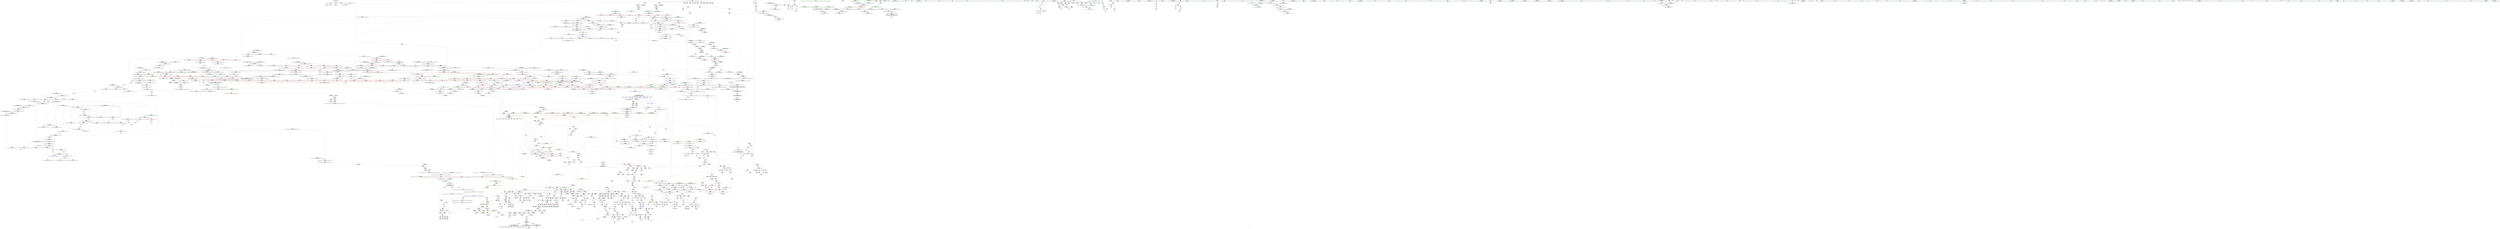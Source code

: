 digraph "SVFG" {
	label="SVFG";

	Node0x55884bd00770 [shape=record,color=grey,label="{NodeID: 0\nNullPtr}"];
	Node0x55884bd00770 -> Node0x55884bda2ae0[style=solid];
	Node0x55884bd00770 -> Node0x55884bdd30e0[style=solid];
	Node0x55884bda8230 [shape=record,color=red,label="{NodeID: 775\n1060\<--1046\n\<--__middle.addr\n_ZSt13__heap_selectIPSt4pairIiiEN9__gnu_cxx5__ops15_Iter_less_iterEEvT_S6_S6_T0_\n}"];
	Node0x55884bda8230 -> Node0x55884bdd7e40[style=solid];
	Node0x55884bf28910 [shape=record,color=black,label="{NodeID: 2657\n1771 = PHI(949, 961, )\n1st arg _ZSt16__insertion_sortIPSt4pairIiiEN9__gnu_cxx5__ops15_Iter_less_iterEEvT_S6_T0_ }"];
	Node0x55884bf28910 -> Node0x55884bddc350[style=solid];
	Node0x55884bd9ecc0 [shape=record,color=purple,label="{NodeID: 443\n513\<--20\nsecond\<--tab\n_Z5checkPc\n}"];
	Node0x55884bd9ecc0 -> Node0x55884bdbb410[style=solid];
	Node0x55884bd92db0 [shape=record,color=green,label="{NodeID: 111\n855\<--856\n__depth_limit.addr\<--__depth_limit.addr_field_insensitive\n_ZSt16__introsort_loopIPSt4pairIiiElN9__gnu_cxx5__ops15_Iter_less_iterEEvT_S6_T0_T1_\n}"];
	Node0x55884bd92db0 -> Node0x55884bdbdff0[style=solid];
	Node0x55884bd92db0 -> Node0x55884bdbe0c0[style=solid];
	Node0x55884bd92db0 -> Node0x55884bdbe190[style=solid];
	Node0x55884bd92db0 -> Node0x55884bdd7140[style=solid];
	Node0x55884bd92db0 -> Node0x55884bdd7210[style=solid];
	Node0x55884be50c10 [shape=record,color=yellow,style=double,label="{NodeID: 1993\n127V_1 = ENCHI(MR_127V_0)\npts\{663 \}\nFun[main]}"];
	Node0x55884be50c10 -> Node0x55884bdbc110[style=dashed];
	Node0x55884bdadc60 [shape=record,color=red,label="{NodeID: 886\n1580\<--1570\n\<--__a.addr\n_ZSt22__move_median_to_firstIPSt4pairIiiEN9__gnu_cxx5__ops15_Iter_less_iterEEvT_S6_S6_S6_T0_\n|{<s0>81}}"];
	Node0x55884bdadc60:s0 -> Node0x55884bf29a20[style=solid,color=red];
	Node0x55884bf35110 [shape=record,color=black,label="{NodeID: 2768\n1610 = PHI(1197, )\n}"];
	Node0x55884bdb4730 [shape=record,color=purple,label="{NodeID: 554\n2033\<--2032\nincdec.ptr\<--\n_ZNSt20__copy_move_backwardILb1ELb0ESt26random_access_iterator_tagE13__copy_move_bIPSt4pairIiiES5_EET0_T_S7_S6_\n|{|<s1>127}}"];
	Node0x55884bdb4730 -> Node0x55884bdddd50[style=solid];
	Node0x55884bdb4730:s1 -> Node0x55884bf2cd90[style=solid,color=red];
	Node0x55884bd97310 [shape=record,color=green,label="{NodeID: 222\n1693\<--1694\n_ZSt4swapIiiENSt9enable_ifIXsr6__and_ISt14__is_swappableIT_ES1_IT0_EEE5valueEvE4typeERSt4pairIS2_S4_ESA_\<--_ZSt4swapIiiENSt9enable_ifIXsr6__and_ISt14__is_swappableIT_ES1_IT0_EEE5valueEvE4typeERSt4pairIS2_S4_ESA__field_insensitive\n}"];
	Node0x55884be88f30 [shape=record,color=yellow,style=double,label="{NodeID: 2104\n311V_1 = ENCHI(MR_311V_0)\npts\{14420000 \}\nFun[_ZStltIiiEbRKSt4pairIT_T0_ES5_]}"];
	Node0x55884be88f30 -> Node0x55884bdad370[style=dashed];
	Node0x55884be88f30 -> Node0x55884bdad440[style=dashed];
	Node0x55884bdd2fe0 [shape=record,color=blue,label="{NodeID: 997\n2071\<--50\nllvm.global_ctors_1\<--_GLOBAL__sub_I_pawelparys_1_1.cpp\nGlob }"];
	Node0x55884be0a960 [shape=record,color=grey,label="{NodeID: 1772\n601 = cmp(599, 600, )\n}"];
	Node0x55884bdba160 [shape=record,color=red,label="{NodeID: 665\n534\<--454\n\<--nrg\n_Z5checkPc\n}"];
	Node0x55884bdba160 -> Node0x55884be059e0[style=solid];
	Node0x55884bea6c50 [shape=record,color=yellow,style=double,label="{NodeID: 2547\n23V_3 = CSCHI(MR_23V_2)\npts\{30 \}\nCS[]|{|<s1>29}}"];
	Node0x55884bea6c50 -> Node0x55884bdb6130[style=dashed];
	Node0x55884bea6c50:s1 -> Node0x55884bea7a90[style=dashed,color=blue];
	Node0x55884bda5310 [shape=record,color=black,label="{NodeID: 333\n572\<--571\nidxprom41\<--\n_Z5checkPc\n}"];
	Node0x55884bdd8a70 [shape=record,color=blue,label="{NodeID: 1108\n1131\<--1193\n__parent\<--dec\n_ZSt11__make_heapIPSt4pairIiiEN9__gnu_cxx5__ops15_Iter_less_iterEEvT_S6_RT0_\n}"];
	Node0x55884bdd8a70 -> Node0x55884bda94e0[style=dashed];
	Node0x55884bdd8a70 -> Node0x55884bda95b0[style=dashed];
	Node0x55884bdd8a70 -> Node0x55884bda9680[style=dashed];
	Node0x55884bdd8a70 -> Node0x55884bda9750[style=dashed];
	Node0x55884bdd8a70 -> Node0x55884bdd8a70[style=dashed];
	Node0x55884bdd8a70 -> Node0x55884be77e50[style=dashed];
	Node0x55884bd8cfd0 [shape=record,color=green,label="{NodeID: 1\n7\<--1\n__dso_handle\<--dummyObj\nGlob }"];
	Node0x55884bda8300 [shape=record,color=red,label="{NodeID: 776\n1074\<--1046\n\<--__middle.addr\n_ZSt13__heap_selectIPSt4pairIiiEN9__gnu_cxx5__ops15_Iter_less_iterEEvT_S6_S6_T0_\n|{<s0>48}}"];
	Node0x55884bda8300:s0 -> Node0x55884bf25820[style=solid,color=red];
	Node0x55884bf28a60 [shape=record,color=black,label="{NodeID: 2658\n2000 = PHI(1956, 1960, 1962, )\n0th arg _ZSt12__niter_baseIPSt4pairIiiEET_S3_ }"];
	Node0x55884bf28a60 -> Node0x55884bddd940[style=solid];
	Node0x55884bd9ed90 [shape=record,color=purple,label="{NodeID: 444\n523\<--20\narrayidx19\<--tab\n_Z5checkPc\n}"];
	Node0x55884bd92e80 [shape=record,color=green,label="{NodeID: 112\n857\<--858\nagg.tmp\<--agg.tmp_field_insensitive\n_ZSt16__introsort_loopIPSt4pairIiiElN9__gnu_cxx5__ops15_Iter_less_iterEEvT_S6_T0_T1_\n}"];
	Node0x55884bdadd30 [shape=record,color=red,label="{NodeID: 887\n1594\<--1570\n\<--__a.addr\n_ZSt22__move_median_to_firstIPSt4pairIiiEN9__gnu_cxx5__ops15_Iter_less_iterEEvT_S6_S6_S6_T0_\n|{<s0>84}}"];
	Node0x55884bdadd30:s0 -> Node0x55884bf29a20[style=solid,color=red];
	Node0x55884bf35220 [shape=record,color=black,label="{NodeID: 2769\n1618 = PHI(1197, )\n}"];
	Node0x55884bdb4800 [shape=record,color=purple,label="{NodeID: 555\n2037\<--2036\nincdec.ptr1\<--\n_ZNSt20__copy_move_backwardILb1ELb0ESt26random_access_iterator_tagE13__copy_move_bIPSt4pairIiiES5_EET0_T_S7_S6_\n|{|<s1>128}}"];
	Node0x55884bdb4800 -> Node0x55884bddde20[style=solid];
	Node0x55884bdb4800:s1 -> Node0x55884bf26a40[style=solid,color=red];
	Node0x55884bd97410 [shape=record,color=green,label="{NodeID: 223\n1699\<--1700\n__x.addr\<--__x.addr_field_insensitive\n_ZSt4swapIiiENSt9enable_ifIXsr6__and_ISt14__is_swappableIT_ES1_IT0_EEE5valueEvE4typeERSt4pairIS2_S4_ESA_\n}"];
	Node0x55884bd97410 -> Node0x55884bdaf590[style=solid];
	Node0x55884bd97410 -> Node0x55884bddba60[style=solid];
	Node0x55884be89010 [shape=record,color=yellow,style=double,label="{NodeID: 2105\n313V_1 = ENCHI(MR_313V_0)\npts\{14420001 \}\nFun[_ZStltIiiEbRKSt4pairIT_T0_ES5_]}"];
	Node0x55884be89010 -> Node0x55884bdad6b0[style=dashed];
	Node0x55884bdd30e0 [shape=record,color=blue, style = dotted,label="{NodeID: 998\n2072\<--3\nllvm.global_ctors_2\<--dummyVal\nGlob }"];
	Node0x55884be0aae0 [shape=record,color=grey,label="{NodeID: 1773\n1801 = cmp(1799, 1800, )\n}"];
	Node0x55884bdba230 [shape=record,color=red,label="{NodeID: 666\n502\<--456\n\<--x\n_Z5checkPc\n}"];
	Node0x55884bdba230 -> Node0x55884be09ee0[style=solid];
	Node0x55884bea6d30 [shape=record,color=yellow,style=double,label="{NodeID: 2548\n14V_3 = CSCHI(MR_14V_2)\npts\{250000 \}\nCS[]|{<s0>16|<s1>29}}"];
	Node0x55884bea6d30:s0 -> Node0x55884be8d790[style=dashed,color=red];
	Node0x55884bea6d30:s1 -> Node0x55884bea7a90[style=dashed,color=blue];
	Node0x55884bda53e0 [shape=record,color=black,label="{NodeID: 334\n576\<--575\nidxprom44\<--\n_Z5checkPc\n}"];
	Node0x55884bdd8b40 [shape=record,color=blue,label="{NodeID: 1109\n1201\<--1198\nthis.addr\<--this\n_ZNK9__gnu_cxx5__ops15_Iter_less_iterclIPSt4pairIiiES5_EEbT_T0_\n}"];
	Node0x55884bdd8b40 -> Node0x55884bda98f0[style=dashed];
	Node0x55884bd8d060 [shape=record,color=green,label="{NodeID: 2\n9\<--1\n\<--dummyObj\nCan only get source location for instruction, argument, global var or function.|{<s0>15|<s1>16|<s2>17}}"];
	Node0x55884bd8d060:s0 -> Node0x55884bf27ca0[style=solid,color=red];
	Node0x55884bd8d060:s1 -> Node0x55884bf2e8c0[style=solid,color=red];
	Node0x55884bd8d060:s2 -> Node0x55884bf27df0[style=solid,color=red];
	Node0x55884be69790 [shape=record,color=black,label="{NodeID: 1884\nMR_4V_4 = PHI(MR_4V_5, MR_4V_3, )\npts\{22 \}\n|{<s0>34}}"];
	Node0x55884be69790:s0 -> Node0x55884be79c50[style=dashed,color=blue];
	Node0x55884bda83d0 [shape=record,color=red,label="{NodeID: 777\n1064\<--1048\n\<--__last.addr\n_ZSt13__heap_selectIPSt4pairIiiEN9__gnu_cxx5__ops15_Iter_less_iterEEvT_S6_S6_T0_\n}"];
	Node0x55884bda83d0 -> Node0x55884be0a4e0[style=solid];
	Node0x55884bf28cb0 [shape=record,color=black,label="{NodeID: 2659\n1280 = PHI(1175, 1251, )\n0th arg _ZSt13__adjust_heapIPSt4pairIiiElS1_N9__gnu_cxx5__ops15_Iter_less_iterEEvT_T0_S7_T1_T2_ }"];
	Node0x55884bf28cb0 -> Node0x55884bdd95d0[style=solid];
	Node0x55884bd9ee60 [shape=record,color=purple,label="{NodeID: 445\n524\<--20\nfirst\<--tab\n_Z5checkPc\n}"];
	Node0x55884bd9ee60 -> Node0x55884bdd54d0[style=solid];
	Node0x55884bd92f50 [shape=record,color=green,label="{NodeID: 113\n859\<--860\n__cut\<--__cut_field_insensitive\n_ZSt16__introsort_loopIPSt4pairIiiElN9__gnu_cxx5__ops15_Iter_less_iterEEvT_S6_T0_T1_\n}"];
	Node0x55884bd92f50 -> Node0x55884bdbe260[style=solid];
	Node0x55884bd92f50 -> Node0x55884bdbe330[style=solid];
	Node0x55884bd92f50 -> Node0x55884bdd72e0[style=solid];
	Node0x55884bdade00 [shape=record,color=red,label="{NodeID: 888\n1603\<--1570\n\<--__a.addr\n_ZSt22__move_median_to_firstIPSt4pairIiiEN9__gnu_cxx5__ops15_Iter_less_iterEEvT_S6_S6_S6_T0_\n|{<s0>86}}"];
	Node0x55884bdade00:s0 -> Node0x55884bf26230[style=solid,color=red];
	Node0x55884bf35360 [shape=record,color=black,label="{NodeID: 2770\n1750 = PHI(1759, )\n}"];
	Node0x55884bf35360 -> Node0x55884bdcf640[style=solid];
	Node0x55884bdb48d0 [shape=record,color=purple,label="{NodeID: 556\n234\<--20\nadd.ptr\<--tab\n_Z8dziel_grii\n|{<s0>9}}"];
	Node0x55884bdb48d0:s0 -> Node0x55884bf2e6a0[style=solid,color=red];
	Node0x55884bd974e0 [shape=record,color=green,label="{NodeID: 224\n1701\<--1702\n__y.addr\<--__y.addr_field_insensitive\n_ZSt4swapIiiENSt9enable_ifIXsr6__and_ISt14__is_swappableIT_ES1_IT0_EEE5valueEvE4typeERSt4pairIS2_S4_ESA_\n}"];
	Node0x55884bd974e0 -> Node0x55884bdaf660[style=solid];
	Node0x55884bd974e0 -> Node0x55884bddbb30[style=solid];
	Node0x55884be890f0 [shape=record,color=yellow,style=double,label="{NodeID: 2106\n315V_1 = ENCHI(MR_315V_0)\npts\{19030000 \}\nFun[_ZStltIiiEbRKSt4pairIT_T0_ES5_]}"];
	Node0x55884be890f0 -> Node0x55884bdad2a0[style=dashed];
	Node0x55884be890f0 -> Node0x55884bdad510[style=dashed];
	Node0x55884bdd31e0 [shape=record,color=blue,label="{NodeID: 999\n97\<--96\n.addr\<--\n__cxx_global_array_dtor\n}"];
	Node0x55884be0ac60 [shape=record,color=grey,label="{NodeID: 1774\n144 = cmp(137, 142, )\n}"];
	Node0x55884bdba300 [shape=record,color=red,label="{NodeID: 667\n510\<--456\n\<--x\n_Z5checkPc\n}"];
	Node0x55884bdba300 -> Node0x55884bda4d60[style=solid];
	Node0x55884bea6e10 [shape=record,color=yellow,style=double,label="{NodeID: 2549\n16V_3 = CSCHI(MR_16V_2)\npts\{280000 \}\nCS[]|{<s0>16|<s1>29}}"];
	Node0x55884bea6e10:s0 -> Node0x55884be8d870[style=dashed,color=red];
	Node0x55884bea6e10:s1 -> Node0x55884bea7a90[style=dashed,color=blue];
	Node0x55884bda54b0 [shape=record,color=black,label="{NodeID: 335\n585\<--584\nidxprom49\<--\n_Z5checkPc\n}"];
	Node0x55884bdd8c10 [shape=record,color=blue,label="{NodeID: 1110\n1203\<--1199\n__it1.addr\<--__it1\n_ZNK9__gnu_cxx5__ops15_Iter_less_iterclIPSt4pairIiiES5_EEbT_T0_\n}"];
	Node0x55884bdd8c10 -> Node0x55884bda99c0[style=dashed];
	Node0x55884bd8ef20 [shape=record,color=green,label="{NodeID: 3\n36\<--1\n.str\<--dummyObj\nGlob }"];
	Node0x55884be69c90 [shape=record,color=black,label="{NodeID: 1885\nMR_50V_5 = PHI(MR_50V_6, MR_50V_4, )\npts\{1640 \}\n}"];
	Node0x55884be69c90 -> Node0x55884bdaee40[style=dashed];
	Node0x55884be69c90 -> Node0x55884bdaef10[style=dashed];
	Node0x55884be69c90 -> Node0x55884bdaefe0[style=dashed];
	Node0x55884be69c90 -> Node0x55884bdaf0b0[style=dashed];
	Node0x55884be69c90 -> Node0x55884bdaf180[style=dashed];
	Node0x55884be69c90 -> Node0x55884bddb650[style=dashed];
	Node0x55884be69c90 -> Node0x55884bddb720[style=dashed];
	Node0x55884bda84a0 [shape=record,color=red,label="{NodeID: 778\n1063\<--1050\n\<--__i\n_ZSt13__heap_selectIPSt4pairIiiEN9__gnu_cxx5__ops15_Iter_less_iterEEvT_S6_S6_T0_\n}"];
	Node0x55884bda84a0 -> Node0x55884be0a4e0[style=solid];
	Node0x55884bf28e00 [shape=record,color=black,label="{NodeID: 2660\n1281 = PHI(1176, 880, )\n1st arg _ZSt13__adjust_heapIPSt4pairIiiElS1_N9__gnu_cxx5__ops15_Iter_less_iterEEvT_T0_S7_T1_T2_ }"];
	Node0x55884bf28e00 -> Node0x55884bdd96a0[style=solid];
	Node0x55884bd9ef30 [shape=record,color=purple,label="{NodeID: 446\n573\<--20\narrayidx42\<--tab\n_Z5checkPc\n}"];
	Node0x55884bd93020 [shape=record,color=green,label="{NodeID: 114\n861\<--862\nagg.tmp2\<--agg.tmp2_field_insensitive\n_ZSt16__introsort_loopIPSt4pairIiiElN9__gnu_cxx5__ops15_Iter_less_iterEEvT_S6_T0_T1_\n}"];
	Node0x55884bdaded0 [shape=record,color=red,label="{NodeID: 889\n1608\<--1570\n\<--__a.addr\n_ZSt22__move_median_to_firstIPSt4pairIiiEN9__gnu_cxx5__ops15_Iter_less_iterEEvT_S6_S6_S6_T0_\n|{<s0>87}}"];
	Node0x55884bdaded0:s0 -> Node0x55884bf29a20[style=solid,color=red];
	Node0x55884bf35530 [shape=record,color=black,label="{NodeID: 2771\n1754 = PHI(1759, )\n}"];
	Node0x55884bf35530 -> Node0x55884bdcf710[style=solid];
	Node0x55884bdb49a0 [shape=record,color=purple,label="{NodeID: 557\n241\<--20\nadd.ptr4\<--tab\n_Z8dziel_grii\n|{<s0>9}}"];
	Node0x55884bdb49a0:s0 -> Node0x55884bf2e7b0[style=solid,color=red];
	Node0x55884bd975b0 [shape=record,color=green,label="{NodeID: 225\n1708\<--1709\n_ZNSt4pairIiiE4swapERS0_\<--_ZNSt4pairIiiE4swapERS0__field_insensitive\n}"];
	Node0x55884be891d0 [shape=record,color=yellow,style=double,label="{NodeID: 2107\n317V_1 = ENCHI(MR_317V_0)\npts\{19030001 \}\nFun[_ZStltIiiEbRKSt4pairIT_T0_ES5_]}"];
	Node0x55884be891d0 -> Node0x55884bdad5e0[style=dashed];
	Node0x55884bdd32b0 [shape=record,color=blue,label="{NodeID: 1000\n118\<--117\nnr.addr\<--nr\n_Z11licz_literyi\n}"];
	Node0x55884bdd32b0 -> Node0x55884bdb63a0[style=dashed];
	Node0x55884bdd32b0 -> Node0x55884bdb6470[style=dashed];
	Node0x55884bdd32b0 -> Node0x55884bdb6540[style=dashed];
	Node0x55884bdd32b0 -> Node0x55884bdb6610[style=dashed];
	Node0x55884be0ade0 [shape=record,color=grey,label="{NodeID: 1775\n565 = cmp(559, 564, )\n}"];
	Node0x55884bdba3d0 [shape=record,color=red,label="{NodeID: 668\n521\<--456\n\<--x\n_Z5checkPc\n}"];
	Node0x55884bdba3d0 -> Node0x55884bda4fd0[style=solid];
	Node0x55884bea6ef0 [shape=record,color=yellow,style=double,label="{NodeID: 2550\n39V_3 = CSCHI(MR_39V_2)\npts\{330000 \}\nCS[]|{<s0>29}}"];
	Node0x55884bea6ef0:s0 -> Node0x55884bea7a90[style=dashed,color=blue];
	Node0x55884bda5580 [shape=record,color=black,label="{NodeID: 336\n604\<--603\nidxprom57\<--\n_Z5checkPc\n}"];
	Node0x55884bdd8ce0 [shape=record,color=blue,label="{NodeID: 1111\n1205\<--1200\n__it2.addr\<--__it2\n_ZNK9__gnu_cxx5__ops15_Iter_less_iterclIPSt4pairIiiES5_EEbT_T0_\n}"];
	Node0x55884bdd8ce0 -> Node0x55884bda9a90[style=dashed];
	Node0x55884bd8efb0 [shape=record,color=green,label="{NodeID: 4\n38\<--1\n.str.2\<--dummyObj\nGlob }"];
	Node0x55884bda8570 [shape=record,color=red,label="{NodeID: 779\n1067\<--1050\n\<--__i\n_ZSt13__heap_selectIPSt4pairIiiEN9__gnu_cxx5__ops15_Iter_less_iterEEvT_S6_S6_T0_\n|{<s0>47}}"];
	Node0x55884bda8570:s0 -> Node0x55884bf29a20[style=solid,color=red];
	Node0x55884bf28f50 [shape=record,color=black,label="{NodeID: 2661\n1282 = PHI(1177, 1257, )\n2nd arg _ZSt13__adjust_heapIPSt4pairIiiElS1_N9__gnu_cxx5__ops15_Iter_less_iterEEvT_T0_S7_T1_T2_ }"];
	Node0x55884bf28f50 -> Node0x55884bdd9770[style=solid];
	Node0x55884bd9f000 [shape=record,color=purple,label="{NodeID: 447\n574\<--20\nsecond43\<--tab\n_Z5checkPc\n}"];
	Node0x55884bd9f000 -> Node0x55884bdbb820[style=solid];
	Node0x55884bd97a80 [shape=record,color=green,label="{NodeID: 115\n863\<--864\nagg.tmp3\<--agg.tmp3_field_insensitive\n_ZSt16__introsort_loopIPSt4pairIiiElN9__gnu_cxx5__ops15_Iter_less_iterEEvT_S6_T0_T1_\n}"];
	Node0x55884bdadfa0 [shape=record,color=red,label="{NodeID: 890\n1613\<--1570\n\<--__a.addr\n_ZSt22__move_median_to_firstIPSt4pairIiiEN9__gnu_cxx5__ops15_Iter_less_iterEEvT_S6_S6_S6_T0_\n|{<s0>88}}"];
	Node0x55884bdadfa0:s0 -> Node0x55884bf26230[style=solid,color=red];
	Node0x55884bf35670 [shape=record,color=black,label="{NodeID: 2772\n1805 = PHI(1197, )\n}"];
	Node0x55884bdb4a70 [shape=record,color=purple,label="{NodeID: 558\n1019\<--1011\nadd.ptr\<--\n_ZSt27__unguarded_partition_pivotIPSt4pairIiiEN9__gnu_cxx5__ops15_Iter_less_iterEET_S6_S6_T0_\n}"];
	Node0x55884bdb4a70 -> Node0x55884bdd7b00[style=solid];
	Node0x55884bd976b0 [shape=record,color=green,label="{NodeID: 226\n1714\<--1715\nthis.addr\<--this.addr_field_insensitive\n_ZNSt4pairIiiE4swapERS0_\n}"];
	Node0x55884bd976b0 -> Node0x55884bdaf730[style=solid];
	Node0x55884bd976b0 -> Node0x55884bddbc00[style=solid];
	Node0x55884bdd3380 [shape=record,color=blue,label="{NodeID: 1001\n129\<--9\narrayidx\<--\n_Z11licz_literyi\n}"];
	Node0x55884bdd3380 -> Node0x55884be5abd0[style=dashed];
	Node0x55884be0af60 [shape=record,color=grey,label="{NodeID: 1776\n551 = cmp(549, 550, )\n}"];
	Node0x55884bdba4a0 [shape=record,color=red,label="{NodeID: 669\n527\<--456\n\<--x\n_Z5checkPc\n}"];
	Node0x55884bdba4a0 -> Node0x55884be07360[style=solid];
	Node0x55884bea6fd0 [shape=record,color=yellow,style=double,label="{NodeID: 2551\n18V_2 = CSCHI(MR_18V_1)\npts\{350000 \}\nCS[]|{|<s1>16}}"];
	Node0x55884bea6fd0 -> Node0x55884be538d0[style=dashed];
	Node0x55884bea6fd0:s1 -> Node0x55884bdd3380[style=dashed,color=red];
	Node0x55884bda5650 [shape=record,color=black,label="{NodeID: 337\n611\<--610\nidxprom61\<--\n_Z5checkPc\n}"];
	Node0x55884bdd8db0 [shape=record,color=blue,label="{NodeID: 1112\n1222\<--1218\n__first.addr\<--__first\n_ZSt10__pop_heapIPSt4pairIiiEN9__gnu_cxx5__ops15_Iter_less_iterEEvT_S6_S6_RT0_\n}"];
	Node0x55884bdd8db0 -> Node0x55884bda9b60[style=dashed];
	Node0x55884bdd8db0 -> Node0x55884bda9c30[style=dashed];
	Node0x55884bdd8db0 -> Node0x55884bda9d00[style=dashed];
	Node0x55884bd8f040 [shape=record,color=green,label="{NodeID: 5\n40\<--1\n.str.3\<--dummyObj\nGlob }"];
	Node0x55884be6a690 [shape=record,color=black,label="{NodeID: 1887\nMR_405V_3 = PHI(MR_405V_4, MR_405V_2, )\npts\{2013 \}\n}"];
	Node0x55884be6a690 -> Node0x55884bdd1a00[style=dashed];
	Node0x55884be6a690 -> Node0x55884bdddd50[style=dashed];
	Node0x55884bda8640 [shape=record,color=red,label="{NodeID: 780\n1075\<--1050\n\<--__i\n_ZSt13__heap_selectIPSt4pairIiiEN9__gnu_cxx5__ops15_Iter_less_iterEEvT_S6_S6_T0_\n|{<s0>48}}"];
	Node0x55884bda8640:s0 -> Node0x55884bf259a0[style=solid,color=red];
	Node0x55884bf290a0 [shape=record,color=black,label="{NodeID: 2662\n1283 = PHI(1184, 1264, )\n3rd arg _ZSt13__adjust_heapIPSt4pairIiiElS1_N9__gnu_cxx5__ops15_Iter_less_iterEEvT_T0_S7_T1_T2_ }"];
	Node0x55884bf290a0 -> Node0x55884bdd9500[style=solid];
	Node0x55884bd9f0d0 [shape=record,color=purple,label="{NodeID: 448\n133\<--23\narrayidx2\<--gr_od\n_Z11licz_literyi\n}"];
	Node0x55884bd9f0d0 -> Node0x55884bdb6d60[style=solid];
	Node0x55884bd97b50 [shape=record,color=green,label="{NodeID: 116\n886\<--887\n_ZSt14__partial_sortIPSt4pairIiiEN9__gnu_cxx5__ops15_Iter_less_iterEEvT_S6_S6_T0_\<--_ZSt14__partial_sortIPSt4pairIiiEN9__gnu_cxx5__ops15_Iter_less_iterEEvT_S6_S6_T0__field_insensitive\n}"];
	Node0x55884bdae070 [shape=record,color=red,label="{NodeID: 891\n1581\<--1572\n\<--__b.addr\n_ZSt22__move_median_to_firstIPSt4pairIiiEN9__gnu_cxx5__ops15_Iter_less_iterEEvT_S6_S6_S6_T0_\n|{<s0>81}}"];
	Node0x55884bdae070:s0 -> Node0x55884bf29da0[style=solid,color=red];
	Node0x55884bf35780 [shape=record,color=black,label="{NodeID: 2773\n1808 = PHI(1267, )\n}"];
	Node0x55884bf35780 -> Node0x55884bd9c4f0[style=solid];
	Node0x55884bdb4b40 [shape=record,color=purple,label="{NodeID: 559\n1165\<--1163\nadd.ptr\<--\n_ZSt11__make_heapIPSt4pairIiiEN9__gnu_cxx5__ops15_Iter_less_iterEEvT_S6_RT0_\n|{<s0>50}}"];
	Node0x55884bdb4b40:s0 -> Node0x55884bf2cd90[style=solid,color=red];
	Node0x55884bd97780 [shape=record,color=green,label="{NodeID: 227\n1716\<--1717\n__p.addr\<--__p.addr_field_insensitive\n_ZNSt4pairIiiE4swapERS0_\n}"];
	Node0x55884bd97780 -> Node0x55884bdaf800[style=solid];
	Node0x55884bd97780 -> Node0x55884bdaf8d0[style=solid];
	Node0x55884bd97780 -> Node0x55884bddbcd0[style=solid];
	Node0x55884bdd3450 [shape=record,color=blue,label="{NodeID: 1002\n120\<--134\nx\<--\n_Z11licz_literyi\n}"];
	Node0x55884bdd3450 -> Node0x55884be59cd0[style=dashed];
	Node0x55884be0b0e0 [shape=record,color=grey,label="{NodeID: 1777\n945 = cmp(944, 876, )\n}"];
	Node0x55884bdba570 [shape=record,color=red,label="{NodeID: 670\n607\<--458\n\<--best\n_Z5checkPc\n}"];
	Node0x55884bdba570 -> Node0x55884be0a7e0[style=solid];
	Node0x55884bda5720 [shape=record,color=black,label="{NodeID: 338\n627\<--650\n_ZSt3maxIiERKT_S2_S2__ret\<--\n_ZSt3maxIiERKT_S2_S2_\n|{<s0>18}}"];
	Node0x55884bda5720:s0 -> Node0x55884bf320f0[style=solid,color=blue];
	Node0x55884bdd8e80 [shape=record,color=blue,label="{NodeID: 1113\n1224\<--1219\n__last.addr\<--__last\n_ZSt10__pop_heapIPSt4pairIiiEN9__gnu_cxx5__ops15_Iter_less_iterEEvT_S6_S6_RT0_\n}"];
	Node0x55884bdd8e80 -> Node0x55884bda9dd0[style=dashed];
	Node0x55884bd8f0d0 [shape=record,color=green,label="{NodeID: 6\n42\<--1\n.str.4\<--dummyObj\nGlob }"];
	Node0x55884be6ab90 [shape=record,color=black,label="{NodeID: 1888\nMR_407V_3 = PHI(MR_407V_4, MR_407V_2, )\npts\{2015 \}\n}"];
	Node0x55884be6ab90 -> Node0x55884bdd1ad0[style=dashed];
	Node0x55884be6ab90 -> Node0x55884bdd1ba0[style=dashed];
	Node0x55884be6ab90 -> Node0x55884bddde20[style=dashed];
	Node0x55884bda8710 [shape=record,color=red,label="{NodeID: 781\n1081\<--1050\n\<--__i\n_ZSt13__heap_selectIPSt4pairIiiEN9__gnu_cxx5__ops15_Iter_less_iterEEvT_S6_S6_T0_\n}"];
	Node0x55884bda8710 -> Node0x55884bdb1b50[style=solid];
	Node0x55884bf29220 [shape=record,color=black,label="{NodeID: 2663\n1198 = PHI(1042, 1286, 1566, 1566, 1566, 1566, 1566, 1635, 1635, 1772, )\n0th arg _ZNK9__gnu_cxx5__ops15_Iter_less_iterclIPSt4pairIiiES5_EEbT_T0_ }"];
	Node0x55884bf29220 -> Node0x55884bdd8b40[style=solid];
	Node0x55884bd9f1a0 [shape=record,color=purple,label="{NodeID: 449\n230\<--23\narrayidx\<--gr_od\n_Z8dziel_grii\n}"];
	Node0x55884bd9f1a0 -> Node0x55884bdb8690[style=solid];
	Node0x55884bd97c50 [shape=record,color=green,label="{NodeID: 117\n896\<--897\n_ZSt27__unguarded_partition_pivotIPSt4pairIiiEN9__gnu_cxx5__ops15_Iter_less_iterEET_S6_S6_T0_\<--_ZSt27__unguarded_partition_pivotIPSt4pairIiiEN9__gnu_cxx5__ops15_Iter_less_iterEET_S6_S6_T0__field_insensitive\n}"];
	Node0x55884bdae140 [shape=record,color=red,label="{NodeID: 892\n1584\<--1572\n\<--__b.addr\n_ZSt22__move_median_to_firstIPSt4pairIiiEN9__gnu_cxx5__ops15_Iter_less_iterEEvT_S6_S6_S6_T0_\n|{<s0>82}}"];
	Node0x55884bdae140:s0 -> Node0x55884bf29a20[style=solid,color=red];
	Node0x55884bf358f0 [shape=record,color=black,label="{NodeID: 2774\n1816 = PHI(1872, )\n}"];
	Node0x55884bdb4c10 [shape=record,color=purple,label="{NodeID: 560\n1326\<--1324\nadd.ptr\<--\n_ZSt13__adjust_heapIPSt4pairIiiElS1_N9__gnu_cxx5__ops15_Iter_less_iterEEvT_T0_S7_T1_T2_\n|{<s0>63}}"];
	Node0x55884bdb4c10:s0 -> Node0x55884bf29a20[style=solid,color=red];
	Node0x55884bd97850 [shape=record,color=green,label="{NodeID: 228\n1725\<--1726\n_ZSt4swapIiENSt9enable_ifIXsr6__and_ISt6__not_ISt15__is_tuple_likeIT_EESt21is_move_constructibleIS3_ESt18is_move_assignableIS3_EEE5valueEvE4typeERS3_SC_\<--_ZSt4swapIiENSt9enable_ifIXsr6__and_ISt6__not_ISt15__is_tuple_likeIT_EESt21is_move_constructibleIS3_ESt18is_move_assignableIS3_EEE5valueEvE4typeERS3_SC__field_insensitive\n}"];
	Node0x55884bdd3520 [shape=record,color=blue,label="{NodeID: 1003\n122\<--150\na\<--\n_Z11licz_literyi\n}"];
	Node0x55884bdd3520 -> Node0x55884bdb6950[style=dashed];
	Node0x55884bdd3520 -> Node0x55884bdb6a20[style=dashed];
	Node0x55884bdd3520 -> Node0x55884be5a1d0[style=dashed];
	Node0x55884be0b260 [shape=record,color=grey,label="{NodeID: 1778\n2030 = cmp(2029, 880, )\n}"];
	Node0x55884bdba640 [shape=record,color=red,label="{NodeID: 671\n549\<--460\n\<--nrg26\n_Z5checkPc\n}"];
	Node0x55884bdba640 -> Node0x55884be0af60[style=solid];
	Node0x55884bea7210 [shape=record,color=yellow,style=double,label="{NodeID: 2553\n4V_6 = CSCHI(MR_4V_5)\npts\{22 \}\nCS[]|{<s0>54|<s1>54|<s2>62}}"];
	Node0x55884bea7210:s0 -> Node0x55884be53dd0[style=dashed,color=blue];
	Node0x55884bea7210:s1 -> Node0x55884be77450[style=dashed,color=blue];
	Node0x55884bea7210:s2 -> Node0x55884bea99d0[style=dashed,color=blue];
	Node0x55884bda57f0 [shape=record,color=black,label="{NodeID: 339\n700\<--699\nidxprom\<--\nmain\n}"];
	Node0x55884bdd8f50 [shape=record,color=blue,label="{NodeID: 1114\n1226\<--1220\n__result.addr\<--__result\n_ZSt10__pop_heapIPSt4pairIiiEN9__gnu_cxx5__ops15_Iter_less_iterEEvT_S6_S6_RT0_\n}"];
	Node0x55884bdd8f50 -> Node0x55884bda9ea0[style=dashed];
	Node0x55884bdd8f50 -> Node0x55884bda9f70[style=dashed];
	Node0x55884bd8f910 [shape=record,color=green,label="{NodeID: 7\n44\<--1\n.str.5\<--dummyObj\nGlob }"];
	Node0x55884be6b090 [shape=record,color=black,label="{NodeID: 1889\nMR_409V_3 = PHI(MR_409V_4, MR_409V_2, )\npts\{2017 \}\n}"];
	Node0x55884be6b090 -> Node0x55884bdd1c70[style=dashed];
	Node0x55884be6b090 -> Node0x55884bdd1d40[style=dashed];
	Node0x55884be6b090 -> Node0x55884bdddef0[style=dashed];
	Node0x55884bda87e0 [shape=record,color=red,label="{NodeID: 782\n1101\<--1090\n\<--__first.addr\n_ZSt11__sort_heapIPSt4pairIiiEN9__gnu_cxx5__ops15_Iter_less_iterEEvT_S6_RT0_\n}"];
	Node0x55884bda87e0 -> Node0x55884bda6aa0[style=solid];
	Node0x55884bf29a20 [shape=record,color=black,label="{NodeID: 2664\n1199 = PHI(1067, 1326, 1580, 1584, 1594, 1608, 1616, 1648, 1660, 1803, )\n1st arg _ZNK9__gnu_cxx5__ops15_Iter_less_iterclIPSt4pairIiiES5_EEbT_T0_ }"];
	Node0x55884bf29a20 -> Node0x55884bdd8c10[style=solid];
	Node0x55884bd9f270 [shape=record,color=purple,label="{NodeID: 450\n247\<--23\narrayidx6\<--gr_od\n_Z8dziel_grii\n}"];
	Node0x55884bd9f270 -> Node0x55884bdb8830[style=solid];
	Node0x55884bd97d50 [shape=record,color=green,label="{NodeID: 118\n909\<--910\n__n.addr\<--__n.addr_field_insensitive\n_ZSt4__lgl\n}"];
	Node0x55884bd97d50 -> Node0x55884bdbe400[style=solid];
	Node0x55884bd97d50 -> Node0x55884bdd7480[style=solid];
	Node0x55884bdae210 [shape=record,color=red,label="{NodeID: 893\n1589\<--1572\n\<--__b.addr\n_ZSt22__move_median_to_firstIPSt4pairIiiEN9__gnu_cxx5__ops15_Iter_less_iterEEvT_S6_S6_S6_T0_\n|{<s0>83}}"];
	Node0x55884bdae210:s0 -> Node0x55884bf26230[style=solid,color=red];
	Node0x55884bf35a00 [shape=record,color=black,label="{NodeID: 2775\n1819 = PHI(1267, )\n|{<s0>107}}"];
	Node0x55884bf35a00:s0 -> Node0x55884bf26f90[style=solid,color=red];
	Node0x55884bdb4ce0 [shape=record,color=purple,label="{NodeID: 561\n1330\<--1327\nadd.ptr2\<--\n_ZSt13__adjust_heapIPSt4pairIiiElS1_N9__gnu_cxx5__ops15_Iter_less_iterEEvT_T0_S7_T1_T2_\n|{<s0>63}}"];
	Node0x55884bdb4ce0:s0 -> Node0x55884bf29da0[style=solid,color=red];
	Node0x55884bd97950 [shape=record,color=green,label="{NodeID: 229\n1735\<--1736\n__a.addr\<--__a.addr_field_insensitive\n_ZSt4swapIiENSt9enable_ifIXsr6__and_ISt6__not_ISt15__is_tuple_likeIT_EESt21is_move_constructibleIS3_ESt18is_move_assignableIS3_EEE5valueEvE4typeERS3_SC_\n}"];
	Node0x55884bd97950 -> Node0x55884bdaf9a0[style=solid];
	Node0x55884bd97950 -> Node0x55884bdafa70[style=solid];
	Node0x55884bd97950 -> Node0x55884bddbda0[style=solid];
	Node0x55884bdd35f0 [shape=record,color=blue,label="{NodeID: 1004\n124\<--9\nb\<--\n_Z11licz_literyi\n}"];
	Node0x55884bdd35f0 -> Node0x55884bdb6af0[style=dashed];
	Node0x55884bdd35f0 -> Node0x55884bdb6bc0[style=dashed];
	Node0x55884bdd35f0 -> Node0x55884bdb6c90[style=dashed];
	Node0x55884bdd35f0 -> Node0x55884bdd3790[style=dashed];
	Node0x55884bdd35f0 -> Node0x55884be5a6d0[style=dashed];
	Node0x55884be0b3e0 [shape=record,color=grey,label="{NodeID: 1779\n1792 = cmp(1790, 1791, )\n}"];
	Node0x55884bdba710 [shape=record,color=red,label="{NodeID: 672\n553\<--460\n\<--nrg26\n_Z5checkPc\n}"];
	Node0x55884bdba710 -> Node0x55884bda50a0[style=solid];
	Node0x55884bda58c0 [shape=record,color=black,label="{NodeID: 340\n711\<--710\nidxprom11\<--\nmain\n}"];
	Node0x55884bdd9020 [shape=record,color=blue,label="{NodeID: 1115\n1228\<--1221\n__comp.addr\<--__comp\n_ZSt10__pop_heapIPSt4pairIiiEN9__gnu_cxx5__ops15_Iter_less_iterEEvT_S6_S6_RT0_\n}"];
	Node0x55884bdd9020 -> Node0x55884bdaa040[style=dashed];
	Node0x55884bd8f9a0 [shape=record,color=green,label="{NodeID: 8\n46\<--1\n.str.6\<--dummyObj\nGlob }"];
	Node0x55884be6b590 [shape=record,color=black,label="{NodeID: 1890\nMR_4V_2 = PHI(MR_4V_3, MR_4V_1, )\npts\{22 \}\n|{<s0>126|<s1>128|<s2>128}}"];
	Node0x55884be6b590:s0 -> Node0x55884beab3f0[style=dashed,color=blue];
	Node0x55884be6b590:s1 -> Node0x55884bdabbe0[style=dashed,color=red];
	Node0x55884be6b590:s2 -> Node0x55884bdda130[style=dashed,color=red];
	Node0x55884bda88b0 [shape=record,color=red,label="{NodeID: 783\n1112\<--1090\n\<--__first.addr\n_ZSt11__sort_heapIPSt4pairIiiEN9__gnu_cxx5__ops15_Iter_less_iterEEvT_S6_RT0_\n|{<s0>49}}"];
	Node0x55884bda88b0:s0 -> Node0x55884bf25610[style=solid,color=red];
	Node0x55884bf29da0 [shape=record,color=black,label="{NodeID: 2665\n1200 = PHI(1068, 1330, 1581, 1585, 1595, 1609, 1617, 1649, 1661, 1804, )\n2nd arg _ZNK9__gnu_cxx5__ops15_Iter_less_iterclIPSt4pairIiiES5_EEbT_T0_ }"];
	Node0x55884bf29da0 -> Node0x55884bdd8ce0[style=solid];
	Node0x55884bd9f340 [shape=record,color=purple,label="{NodeID: 451\n252\<--23\narrayidx8\<--gr_od\n_Z8dziel_grii\n}"];
	Node0x55884bd9f340 -> Node0x55884bdb8900[style=solid];
	Node0x55884bd97e20 [shape=record,color=green,label="{NodeID: 119\n915\<--916\nllvm.ctlz.i64\<--llvm.ctlz.i64_field_insensitive\n}"];
	Node0x55884be51310 [shape=record,color=yellow,style=double,label="{NodeID: 2001\n105V_1 = ENCHI(MR_105V_0)\npts\{6670000 \}\nFun[main]|{<s0>30}}"];
	Node0x55884be51310:s0 -> Node0x55884be7e7d0[style=dashed,color=red];
	Node0x55884bdae2e0 [shape=record,color=red,label="{NodeID: 894\n1616\<--1572\n\<--__b.addr\n_ZSt22__move_median_to_firstIPSt4pairIiiEN9__gnu_cxx5__ops15_Iter_less_iterEEvT_S6_S6_S6_T0_\n|{<s0>89}}"];
	Node0x55884bdae2e0:s0 -> Node0x55884bf29a20[style=solid,color=red];
	Node0x55884bf35c00 [shape=record,color=black,label="{NodeID: 2776\n1821 = PHI(1394, )\n}"];
	Node0x55884bdb4db0 [shape=record,color=purple,label="{NodeID: 562\n1339\<--1337\nadd.ptr3\<--\n_ZSt13__adjust_heapIPSt4pairIiiElS1_N9__gnu_cxx5__ops15_Iter_less_iterEEvT_T0_S7_T1_T2_\n|{<s0>64}}"];
	Node0x55884bdb4db0:s0 -> Node0x55884bf2cd90[style=solid,color=red];
	Node0x55884bd9fcf0 [shape=record,color=green,label="{NodeID: 230\n1737\<--1738\n__b.addr\<--__b.addr_field_insensitive\n_ZSt4swapIiENSt9enable_ifIXsr6__and_ISt6__not_ISt15__is_tuple_likeIT_EESt21is_move_constructibleIS3_ESt18is_move_assignableIS3_EEE5valueEvE4typeERS3_SC_\n}"];
	Node0x55884bd9fcf0 -> Node0x55884bdafb40[style=solid];
	Node0x55884bd9fcf0 -> Node0x55884bdafc10[style=solid];
	Node0x55884bd9fcf0 -> Node0x55884bddbe70[style=solid];
	Node0x55884bdd36c0 [shape=record,color=blue,label="{NodeID: 1005\n178\<--180\narrayidx18\<--or\n_Z11licz_literyi\n}"];
	Node0x55884bdd36c0 -> Node0x55884bdb70a0[style=dashed];
	Node0x55884bdd36c0 -> Node0x55884bdd36c0[style=dashed];
	Node0x55884bdd36c0 -> Node0x55884be5abd0[style=dashed];
	Node0x55884be0b560 [shape=record,color=grey,label="{NodeID: 1780\n363 = cmp(360, 362, )\n}"];
	Node0x55884bdba7e0 [shape=record,color=red,label="{NodeID: 673\n560\<--460\n\<--nrg26\n_Z5checkPc\n}"];
	Node0x55884bdba7e0 -> Node0x55884bda5170[style=solid];
	Node0x55884bda5990 [shape=record,color=black,label="{NodeID: 341\n714\<--713\nidxprom13\<--\nmain\n}"];
	Node0x55884bdd90f0 [shape=record,color=blue, style = dotted,label="{NodeID: 1116\n2085\<--2087\noffset_0\<--dummyVal\n_ZSt10__pop_heapIPSt4pairIiiEN9__gnu_cxx5__ops15_Iter_less_iterEEvT_S6_S6_RT0_\n|{|<s1>59}}"];
	Node0x55884bdd90f0 -> Node0x55884bdd2560[style=dashed];
	Node0x55884bdd90f0:s1 -> Node0x55884be83ac0[style=dashed,color=red];
	Node0x55884bd8fa30 [shape=record,color=green,label="{NodeID: 9\n49\<--1\n\<--dummyObj\nCan only get source location for instruction, argument, global var or function.}"];
	Node0x55884be6ba90 [shape=record,color=black,label="{NodeID: 1891\nMR_4V_3 = PHI(MR_4V_5, MR_4V_2, )\npts\{22 \}\n|{|<s1>42|<s2>47|<s3>48}}"];
	Node0x55884be6ba90 -> Node0x55884be6ba90[style=dashed];
	Node0x55884be6ba90:s1 -> Node0x55884bea8ed0[style=dashed,color=blue];
	Node0x55884be6ba90:s2 -> Node0x55884be86c80[style=dashed,color=red];
	Node0x55884be6ba90:s3 -> Node0x55884be4f5b0[style=dashed,color=red];
	Node0x55884bda8980 [shape=record,color=red,label="{NodeID: 784\n1100\<--1092\n\<--__last.addr\n_ZSt11__sort_heapIPSt4pairIiiEN9__gnu_cxx5__ops15_Iter_less_iterEEvT_S6_RT0_\n}"];
	Node0x55884bda8980 -> Node0x55884bda69d0[style=solid];
	Node0x55884bf2a120 [shape=record,color=black,label="{NodeID: 2666\n1697 = PHI(1690, )\n0th arg _ZSt4swapIiiENSt9enable_ifIXsr6__and_ISt14__is_swappableIT_ES1_IT0_EEE5valueEvE4typeERSt4pairIS2_S4_ESA_ }"];
	Node0x55884bf2a120 -> Node0x55884bddba60[style=solid];
	Node0x55884bd9f410 [shape=record,color=purple,label="{NodeID: 452\n288\<--23\narrayidx22\<--gr_od\n_Z8dziel_grii\n}"];
	Node0x55884bd9f410 -> Node0x55884bdd3e10[style=solid];
	Node0x55884bd97f20 [shape=record,color=green,label="{NodeID: 120\n925\<--926\n__comp\<--__comp_field_insensitive\n_ZSt22__final_insertion_sortIPSt4pairIiiEN9__gnu_cxx5__ops15_Iter_less_iterEEvT_S6_T0_\n}"];
	Node0x55884bdae3b0 [shape=record,color=red,label="{NodeID: 895\n1625\<--1572\n\<--__b.addr\n_ZSt22__move_median_to_firstIPSt4pairIiiEN9__gnu_cxx5__ops15_Iter_less_iterEEvT_S6_S6_S6_T0_\n|{<s0>91}}"];
	Node0x55884bdae3b0:s0 -> Node0x55884bf26230[style=solid,color=red];
	Node0x55884bf35d10 [shape=record,color=black,label="{NodeID: 2777\n1886 = PHI(1968, )\n|{<s0>114}}"];
	Node0x55884bf35d10:s0 -> Node0x55884bf2ca60[style=solid,color=red];
	Node0x55884b64f300 [shape=record,color=black,label="{NodeID: 1670\n1476 = PHI(1172, 1472, )\n}"];
	Node0x55884bdb4e80 [shape=record,color=purple,label="{NodeID: 563\n1343\<--1341\nadd.ptr5\<--\n_ZSt13__adjust_heapIPSt4pairIiiElS1_N9__gnu_cxx5__ops15_Iter_less_iterEEvT_T0_S7_T1_T2_\n|{<s0>65}}"];
	Node0x55884bdb4e80:s0 -> Node0x55884bf26a40[style=solid,color=red];
	Node0x55884bd9fdc0 [shape=record,color=green,label="{NodeID: 231\n1739\<--1740\n__tmp\<--__tmp_field_insensitive\n_ZSt4swapIiENSt9enable_ifIXsr6__and_ISt6__not_ISt15__is_tuple_likeIT_EESt21is_move_constructibleIS3_ESt18is_move_assignableIS3_EEE5valueEvE4typeERS3_SC_\n|{|<s1>101}}"];
	Node0x55884bd9fdc0 -> Node0x55884bddbf40[style=solid];
	Node0x55884bd9fdc0:s1 -> Node0x55884bf2c780[style=solid,color=red];
	Node0x55884be89740 [shape=record,color=yellow,style=double,label="{NodeID: 2113\n273V_1 = ENCHI(MR_273V_0)\npts\{11340000 11340001 12310000 12310001 12850000 12850001 14420000 14420001 17810000 17810001 19030000 19030001 \}\nFun[_ZNSt20__copy_move_backwardILb1ELb0ESt26random_access_iterator_tagE13__copy_move_bIPSt4pairIiiES5_EET0_T_S7_S6_]|{<s0>128}}"];
	Node0x55884be89740:s0 -> Node0x55884be83ac0[style=dashed,color=red];
	Node0x55884bdd3790 [shape=record,color=blue,label="{NodeID: 1006\n124\<--184\nb\<--inc\n_Z11licz_literyi\n}"];
	Node0x55884bdd3790 -> Node0x55884bdb6af0[style=dashed];
	Node0x55884bdd3790 -> Node0x55884bdb6bc0[style=dashed];
	Node0x55884bdd3790 -> Node0x55884bdb6c90[style=dashed];
	Node0x55884bdd3790 -> Node0x55884bdd3790[style=dashed];
	Node0x55884bdd3790 -> Node0x55884be5a6d0[style=dashed];
	Node0x55884be0b6e0 [shape=record,color=grey,label="{NodeID: 1781\n161 = cmp(154, 158, )\n}"];
	Node0x55884bdba8b0 [shape=record,color=red,label="{NodeID: 674\n567\<--460\n\<--nrg26\n_Z5checkPc\n}"];
	Node0x55884bdba8b0 -> Node0x55884bda5240[style=solid];
	Node0x55884bda5a60 [shape=record,color=black,label="{NodeID: 342\n726\<--725\nidxprom16\<--\nmain\n}"];
	Node0x55884bdd91c0 [shape=record,color=blue, style = dotted,label="{NodeID: 1117\n2088\<--2090\noffset_1\<--dummyVal\n_ZSt10__pop_heapIPSt4pairIiiEN9__gnu_cxx5__ops15_Iter_less_iterEEvT_S6_S6_RT0_\n|{|<s1>59}}"];
	Node0x55884bdd91c0 -> Node0x55884bdd2630[style=dashed];
	Node0x55884bdd91c0:s1 -> Node0x55884be83ac0[style=dashed,color=red];
	Node0x55884bd8faf0 [shape=record,color=green,label="{NodeID: 10\n143\<--1\n\<--dummyObj\nCan only get source location for instruction, argument, global var or function.}"];
	Node0x55884be6bf90 [shape=record,color=black,label="{NodeID: 1892\nMR_179V_3 = PHI(MR_179V_4, MR_179V_2, )\npts\{1051 \}\n}"];
	Node0x55884be6bf90 -> Node0x55884bda84a0[style=dashed];
	Node0x55884be6bf90 -> Node0x55884bda8570[style=dashed];
	Node0x55884be6bf90 -> Node0x55884bda8640[style=dashed];
	Node0x55884be6bf90 -> Node0x55884bda8710[style=dashed];
	Node0x55884be6bf90 -> Node0x55884bdd7f10[style=dashed];
	Node0x55884bda8a50 [shape=record,color=red,label="{NodeID: 785\n1109\<--1092\n\<--__last.addr\n_ZSt11__sort_heapIPSt4pairIiiEN9__gnu_cxx5__ops15_Iter_less_iterEEvT_S6_RT0_\n}"];
	Node0x55884bda8a50 -> Node0x55884bdb1c20[style=solid];
	Node0x55884bf2a230 [shape=record,color=black,label="{NodeID: 2667\n1698 = PHI(1691, )\n1st arg _ZSt4swapIiiENSt9enable_ifIXsr6__and_ISt14__is_swappableIT_ES1_IT0_EEE5valueEvE4typeERSt4pairIS2_S4_ESA_ }"];
	Node0x55884bf2a230 -> Node0x55884bddbb30[style=solid];
	Node0x55884bd9f4e0 [shape=record,color=purple,label="{NodeID: 453\n329\<--23\narrayidx37\<--gr_od\n_Z8dziel_grii\n}"];
	Node0x55884bd9f4e0 -> Node0x55884bdb8eb0[style=solid];
	Node0x55884bd97ff0 [shape=record,color=green,label="{NodeID: 121\n927\<--928\n__first.addr\<--__first.addr_field_insensitive\n_ZSt22__final_insertion_sortIPSt4pairIiiEN9__gnu_cxx5__ops15_Iter_less_iterEEvT_S6_T0_\n}"];
	Node0x55884bd97ff0 -> Node0x55884bdbe4d0[style=solid];
	Node0x55884bd97ff0 -> Node0x55884bdbe5a0[style=solid];
	Node0x55884bd97ff0 -> Node0x55884bdbe670[style=solid];
	Node0x55884bd97ff0 -> Node0x55884bdbe740[style=solid];
	Node0x55884bd97ff0 -> Node0x55884bdbe810[style=solid];
	Node0x55884bd97ff0 -> Node0x55884bdd7550[style=solid];
	Node0x55884be82c50 [shape=record,color=yellow,style=double,label="{NodeID: 2003\n4V_1 = ENCHI(MR_4V_0)\npts\{22 \}\nFun[_ZSt6__sortIPSt4pairIiiEN9__gnu_cxx5__ops15_Iter_less_iterEEvT_S6_T0_]|{|<s1>33}}"];
	Node0x55884be82c50 -> Node0x55884be79c50[style=dashed];
	Node0x55884be82c50:s1 -> Node0x55884be61ed0[style=dashed,color=red];
	Node0x55884bdae480 [shape=record,color=red,label="{NodeID: 896\n1585\<--1574\n\<--__c.addr\n_ZSt22__move_median_to_firstIPSt4pairIiiEN9__gnu_cxx5__ops15_Iter_less_iterEEvT_S6_S6_S6_T0_\n|{<s0>82}}"];
	Node0x55884bdae480:s0 -> Node0x55884bf29da0[style=solid,color=red];
	Node0x55884b64f3d0 [shape=record,color=black,label="{NodeID: 1671\n103 = PHI(101, 104, )\n}"];
	Node0x55884b64f3d0 -> Node0x55884bdb1260[style=solid];
	Node0x55884bdb4f50 [shape=record,color=purple,label="{NodeID: 564\n1365\<--1362\nadd.ptr15\<--\n_ZSt13__adjust_heapIPSt4pairIiiElS1_N9__gnu_cxx5__ops15_Iter_less_iterEEvT_T0_S7_T1_T2_\n|{<s0>66}}"];
	Node0x55884bdb4f50:s0 -> Node0x55884bf2cd90[style=solid,color=red];
	Node0x55884bd9fe90 [shape=record,color=green,label="{NodeID: 232\n1745\<--1746\n_ZSt4moveIRiEONSt16remove_referenceIT_E4typeEOS2_\<--_ZSt4moveIRiEONSt16remove_referenceIT_E4typeEOS2__field_insensitive\n}"];
	Node0x55884be89910 [shape=record,color=yellow,style=double,label="{NodeID: 2114\n2V_1 = ENCHI(MR_2V_0)\npts\{98 \}\nFun[__cxx_global_array_dtor]}"];
	Node0x55884be89910 -> Node0x55884bdd31e0[style=dashed];
	Node0x55884bdd3860 [shape=record,color=blue,label="{NodeID: 1007\n120\<--189\nx\<--inc20\n_Z11licz_literyi\n}"];
	Node0x55884bdd3860 -> Node0x55884be59cd0[style=dashed];
	Node0x55884be0b860 [shape=record,color=grey,label="{NodeID: 1782\n768 = cmp(766, 767, )\n}"];
	Node0x55884bdba980 [shape=record,color=red,label="{NodeID: 675\n584\<--460\n\<--nrg26\n_Z5checkPc\n}"];
	Node0x55884bdba980 -> Node0x55884bda54b0[style=solid];
	Node0x55884bda5b30 [shape=record,color=black,label="{NodeID: 343\n734\<--733\nidxprom21\<--\nmain\n}"];
	Node0x55884bdd9290 [shape=record,color=blue, style = dotted,label="{NodeID: 1118\n2091\<--2093\noffset_0\<--dummyVal\n_ZSt10__pop_heapIPSt4pairIiiEN9__gnu_cxx5__ops15_Iter_less_iterEEvT_S6_S6_RT0_\n}"];
	Node0x55884bd8fbf0 [shape=record,color=green,label="{NodeID: 11\n174\<--1\n\<--dummyObj\nCan only get source location for instruction, argument, global var or function.}"];
	Node0x55884be6c490 [shape=record,color=black,label="{NodeID: 1893\nMR_4V_2 = PHI(MR_4V_3, MR_4V_1, )\npts\{22 \}\n|{<s0>117|<s1>119|<s2>119|<s3>121|<s4>121}}"];
	Node0x55884be6c490:s0 -> Node0x55884be8cef0[style=dashed,color=red];
	Node0x55884be6c490:s1 -> Node0x55884bdabbe0[style=dashed,color=red];
	Node0x55884be6c490:s2 -> Node0x55884bdda130[style=dashed,color=red];
	Node0x55884be6c490:s3 -> Node0x55884bdabbe0[style=dashed,color=red];
	Node0x55884be6c490:s4 -> Node0x55884bdda130[style=dashed,color=red];
	Node0x55884bda8b20 [shape=record,color=red,label="{NodeID: 786\n1113\<--1092\n\<--__last.addr\n_ZSt11__sort_heapIPSt4pairIiiEN9__gnu_cxx5__ops15_Iter_less_iterEEvT_S6_RT0_\n|{<s0>49}}"];
	Node0x55884bda8b20:s0 -> Node0x55884bf25820[style=solid,color=red];
	Node0x55884bf2a340 [shape=record,color=black,label="{NodeID: 2668\n1733 = PHI(1721, 1727, )\n0th arg _ZSt4swapIiENSt9enable_ifIXsr6__and_ISt6__not_ISt15__is_tuple_likeIT_EESt21is_move_constructibleIS3_ESt18is_move_assignableIS3_EEE5valueEvE4typeERS3_SC_ }"];
	Node0x55884bf2a340 -> Node0x55884bddbda0[style=solid];
	Node0x55884bd9f5b0 [shape=record,color=purple,label="{NodeID: 454\n333\<--23\narrayidx39\<--gr_od\n_Z8dziel_grii\n}"];
	Node0x55884bd9f5b0 -> Node0x55884bdd43c0[style=solid];
	Node0x55884bd980c0 [shape=record,color=green,label="{NodeID: 122\n929\<--930\n__last.addr\<--__last.addr_field_insensitive\n_ZSt22__final_insertion_sortIPSt4pairIiiEN9__gnu_cxx5__ops15_Iter_less_iterEEvT_S6_T0_\n}"];
	Node0x55884bd980c0 -> Node0x55884bdbe8e0[style=solid];
	Node0x55884bd980c0 -> Node0x55884bdbe9b0[style=solid];
	Node0x55884bd980c0 -> Node0x55884bdbea80[style=solid];
	Node0x55884bd980c0 -> Node0x55884bdd7620[style=solid];
	Node0x55884bdae550 [shape=record,color=red,label="{NodeID: 897\n1595\<--1574\n\<--__c.addr\n_ZSt22__move_median_to_firstIPSt4pairIiiEN9__gnu_cxx5__ops15_Iter_less_iterEEvT_S6_S6_S6_T0_\n|{<s0>84}}"];
	Node0x55884bdae550:s0 -> Node0x55884bf29da0[style=solid,color=red];
	Node0x55884be00700 [shape=record,color=black,label="{NodeID: 1672\n80 = PHI(78, 81, )\n}"];
	Node0x55884be00700 -> Node0x55884bdb1190[style=solid];
	Node0x55884bdb5020 [shape=record,color=purple,label="{NodeID: 565\n1369\<--1367\nadd.ptr17\<--\n_ZSt13__adjust_heapIPSt4pairIiiElS1_N9__gnu_cxx5__ops15_Iter_less_iterEEvT_T0_S7_T1_T2_\n|{<s0>67}}"];
	Node0x55884bdb5020:s0 -> Node0x55884bf26a40[style=solid,color=red];
	Node0x55884bd9ff90 [shape=record,color=green,label="{NodeID: 233\n1761\<--1762\n__t.addr\<--__t.addr_field_insensitive\n_ZSt4moveIRiEONSt16remove_referenceIT_E4typeEOS2_\n}"];
	Node0x55884bd9ff90 -> Node0x55884bdcf7e0[style=solid];
	Node0x55884bd9ff90 -> Node0x55884bddc1b0[style=solid];
	Node0x55884bdd3930 [shape=record,color=blue,label="{NodeID: 1008\n195\<--194\nt.addr\<--t\n_Z4sizeINSt7__cxx1112basic_stringIcSt11char_traitsIcESaIcEEEEiRKT_\n}"];
	Node0x55884bdd3930 -> Node0x55884bdb7170[style=dashed];
	Node0x55884be0b9e0 [shape=record,color=grey,label="{NodeID: 1783\n1466 = cmp(1464, 1465, )\n}"];
	Node0x55884bdbaa50 [shape=record,color=red,label="{NodeID: 676\n593\<--460\n\<--nrg26\n_Z5checkPc\n}"];
	Node0x55884bdbaa50 -> Node0x55884be056e0[style=solid];
	Node0x55884bda5c00 [shape=record,color=black,label="{NodeID: 344\n737\<--736\nidxprom23\<--\nmain\n}"];
	Node0x55884bdd9360 [shape=record,color=blue, style = dotted,label="{NodeID: 1119\n2094\<--2096\noffset_1\<--dummyVal\n_ZSt10__pop_heapIPSt4pairIiiEN9__gnu_cxx5__ops15_Iter_less_iterEEvT_S6_S6_RT0_\n}"];
	Node0x55884bd8fcf0 [shape=record,color=green,label="{NodeID: 12\n325\<--1\n\<--dummyObj\nCan only get source location for instruction, argument, global var or function.|{<s0>15}}"];
	Node0x55884bd8fcf0:s0 -> Node0x55884bf27df0[style=solid,color=red];
	Node0x55884be6c990 [shape=record,color=black,label="{NodeID: 1894\nMR_372V_3 = PHI(MR_372V_4, MR_372V_2, )\npts\{1901 \}\n}"];
	Node0x55884be6c990 -> Node0x55884bdd0c30[style=dashed];
	Node0x55884be6c990 -> Node0x55884bdd0d00[style=dashed];
	Node0x55884be6c990 -> Node0x55884bddd120[style=dashed];
	Node0x55884bda8bf0 [shape=record,color=red,label="{NodeID: 787\n1114\<--1092\n\<--__last.addr\n_ZSt11__sort_heapIPSt4pairIiiEN9__gnu_cxx5__ops15_Iter_less_iterEEvT_S6_RT0_\n|{<s0>49}}"];
	Node0x55884bda8bf0:s0 -> Node0x55884bf259a0[style=solid,color=red];
	Node0x55884bf2a490 [shape=record,color=black,label="{NodeID: 2669\n1734 = PHI(1723, 1729, )\n1st arg _ZSt4swapIiENSt9enable_ifIXsr6__and_ISt6__not_ISt15__is_tuple_likeIT_EESt21is_move_constructibleIS3_ESt18is_move_assignableIS3_EEE5valueEvE4typeERS3_SC_ }"];
	Node0x55884bf2a490 -> Node0x55884bddbe70[style=solid];
	Node0x55884bd9f680 [shape=record,color=purple,label="{NodeID: 455\n428\<--23\n\<--gr_od\n_Z9przygotujv\n}"];
	Node0x55884bd9f680 -> Node0x55884bdd4d80[style=solid];
	Node0x55884bd98190 [shape=record,color=green,label="{NodeID: 123\n931\<--932\nagg.tmp\<--agg.tmp_field_insensitive\n_ZSt22__final_insertion_sortIPSt4pairIiiEN9__gnu_cxx5__ops15_Iter_less_iterEEvT_S6_T0_\n}"];
	Node0x55884bdae620 [shape=record,color=red,label="{NodeID: 898\n1599\<--1574\n\<--__c.addr\n_ZSt22__move_median_to_firstIPSt4pairIiiEN9__gnu_cxx5__ops15_Iter_less_iterEEvT_S6_S6_S6_T0_\n|{<s0>85}}"];
	Node0x55884bdae620:s0 -> Node0x55884bf26230[style=solid,color=red];
	Node0x55884be00ca0 [shape=record,color=black,label="{NodeID: 1673\n1557 = PHI(1172, 1555, )\n}"];
	Node0x55884be00ca0 -> Node0x55884be01240[style=solid];
	Node0x55884bdb50f0 [shape=record,color=purple,label="{NodeID: 566\n1471\<--1469\nadd.ptr\<--\n_ZSt11__push_heapIPSt4pairIiiElS1_N9__gnu_cxx5__ops14_Iter_less_valEEvT_T0_S7_T1_RT2_\n|{<s0>75}}"];
	Node0x55884bdb50f0:s0 -> Node0x55884bf2c230[style=solid,color=red];
	Node0x55884bda0060 [shape=record,color=green,label="{NodeID: 234\n1772\<--1773\n__comp\<--__comp_field_insensitive\n_ZSt16__insertion_sortIPSt4pairIiiEN9__gnu_cxx5__ops15_Iter_less_iterEEvT_S6_T0_\n|{<s0>102}}"];
	Node0x55884bda0060:s0 -> Node0x55884bf29220[style=solid,color=red];
	Node0x55884bdd3a00 [shape=record,color=blue,label="{NodeID: 1009\n212\<--210\nnr.addr\<--nr\n_Z8dziel_grii\n}"];
	Node0x55884bdd3a00 -> Node0x55884bdb7240[style=dashed];
	Node0x55884bdd3a00 -> Node0x55884bdb7310[style=dashed];
	Node0x55884bdd3a00 -> Node0x55884bdb73e0[style=dashed];
	Node0x55884bdd3a00 -> Node0x55884bdb74b0[style=dashed];
	Node0x55884bdd3a00 -> Node0x55884bdb7580[style=dashed];
	Node0x55884bdd3a00 -> Node0x55884bdb7650[style=dashed];
	Node0x55884bdd3a00 -> Node0x55884bdb7720[style=dashed];
	Node0x55884bdd3a00 -> Node0x55884bdb77f0[style=dashed];
	Node0x55884bdd3a00 -> Node0x55884bdb78c0[style=dashed];
	Node0x55884bdd3a00 -> Node0x55884bdb7990[style=dashed];
	Node0x55884bdd3a00 -> Node0x55884bdb7a60[style=dashed];
	Node0x55884be0bb60 [shape=record,color=grey,label="{NodeID: 1784\n1861 = cmp(1859, 1860, )\n}"];
	Node0x55884bdbab20 [shape=record,color=red,label="{NodeID: 677\n559\<--462\n\<--x30\n_Z5checkPc\n}"];
	Node0x55884bdbab20 -> Node0x55884be0ade0[style=solid];
	Node0x55884bda5cd0 [shape=record,color=black,label="{NodeID: 345\n740\<--739\nconv\<--\nmain\n}"];
	Node0x55884bdd9430 [shape=record,color=blue,label="{NodeID: 1120\n1269\<--1268\n__t.addr\<--__t\n_ZSt4moveIRSt4pairIiiEEONSt16remove_referenceIT_E4typeEOS4_\n}"];
	Node0x55884bdd9430 -> Node0x55884bdaa1e0[style=dashed];
	Node0x55884bd8fdf0 [shape=record,color=green,label="{NodeID: 13\n471\<--1\n\<--dummyObj\nCan only get source location for instruction, argument, global var or function.}"];
	Node0x55884be6ce90 [shape=record,color=black,label="{NodeID: 1895\nMR_374V_4 = PHI(MR_374V_5, MR_374V_3, )\npts\{1905 \}\n}"];
	Node0x55884be6ce90 -> Node0x55884bdd0ea0[style=dashed];
	Node0x55884be6ce90 -> Node0x55884bdd0f70[style=dashed];
	Node0x55884be6ce90 -> Node0x55884bdd1040[style=dashed];
	Node0x55884be6ce90 -> Node0x55884bdd1110[style=dashed];
	Node0x55884be6ce90 -> Node0x55884bddd1f0[style=dashed];
	Node0x55884bda8cc0 [shape=record,color=red,label="{NodeID: 788\n1115\<--1094\n\<--__comp.addr\n_ZSt11__sort_heapIPSt4pairIiiEN9__gnu_cxx5__ops15_Iter_less_iterEEvT_S6_RT0_\n|{<s0>49}}"];
	Node0x55884bda8cc0:s0 -> Node0x55884bf25b20[style=solid,color=red];
	Node0x55884bf2a5e0 [shape=record,color=black,label="{NodeID: 2670\n628 = PHI(458, )\n0th arg _ZSt3maxIiERKT_S2_S2_ }"];
	Node0x55884bf2a5e0 -> Node0x55884bdd6030[style=solid];
	Node0x55884bd9f750 [shape=record,color=purple,label="{NodeID: 456\n498\<--23\narrayidx5\<--gr_od\n_Z5checkPc\n}"];
	Node0x55884bd9f750 -> Node0x55884bdbb270[style=solid];
	Node0x55884bd98260 [shape=record,color=green,label="{NodeID: 124\n933\<--934\nagg.tmp2\<--agg.tmp2_field_insensitive\n_ZSt22__final_insertion_sortIPSt4pairIiiEN9__gnu_cxx5__ops15_Iter_less_iterEEvT_S6_T0_\n}"];
	Node0x55884bdae6f0 [shape=record,color=red,label="{NodeID: 899\n1609\<--1574\n\<--__c.addr\n_ZSt22__move_median_to_firstIPSt4pairIiiEN9__gnu_cxx5__ops15_Iter_less_iterEEvT_S6_S6_S6_T0_\n|{<s0>87}}"];
	Node0x55884bdae6f0:s0 -> Node0x55884bf29da0[style=solid,color=red];
	Node0x55884be01240 [shape=record,color=black,label="{NodeID: 1674\n1559 = PHI(914, 1557, )\n}"];
	Node0x55884be01240 -> Node0x55884bd9c1b0[style=solid];
	Node0x55884bdb51c0 [shape=record,color=purple,label="{NodeID: 567\n1480\<--1478\nadd.ptr1\<--\n_ZSt11__push_heapIPSt4pairIiiElS1_N9__gnu_cxx5__ops14_Iter_less_valEEvT_T0_S7_T1_RT2_\n|{<s0>76}}"];
	Node0x55884bdb51c0:s0 -> Node0x55884bf2cd90[style=solid,color=red];
	Node0x55884bda0130 [shape=record,color=green,label="{NodeID: 235\n1774\<--1775\n__first.addr\<--__first.addr_field_insensitive\n_ZSt16__insertion_sortIPSt4pairIiiEN9__gnu_cxx5__ops15_Iter_less_iterEEvT_S6_T0_\n}"];
	Node0x55884bda0130 -> Node0x55884bdcf8b0[style=solid];
	Node0x55884bda0130 -> Node0x55884bdcf980[style=solid];
	Node0x55884bda0130 -> Node0x55884bdcfa50[style=solid];
	Node0x55884bda0130 -> Node0x55884bdcfb20[style=solid];
	Node0x55884bda0130 -> Node0x55884bdcfbf0[style=solid];
	Node0x55884bda0130 -> Node0x55884bddc280[style=solid];
	Node0x55884bdd3ad0 [shape=record,color=blue,label="{NodeID: 1010\n214\<--211\nkara_za.addr\<--kara_za\n_Z8dziel_grii\n}"];
	Node0x55884bdd3ad0 -> Node0x55884bdb7b30[style=dashed];
	Node0x55884be0bce0 [shape=record,color=grey,label="{NodeID: 1785\n109 = cmp(104, 108, )\n}"];
	Node0x55884bdbabf0 [shape=record,color=red,label="{NodeID: 678\n571\<--462\n\<--x30\n_Z5checkPc\n}"];
	Node0x55884bdbabf0 -> Node0x55884bda5310[style=solid];
	Node0x55884bea7930 [shape=record,color=yellow,style=double,label="{NodeID: 2560\n4V_2 = CSCHI(MR_4V_1)\npts\{22 \}\nCS[]|{<s0>34}}"];
	Node0x55884bea7930:s0 -> Node0x55884be8c380[style=dashed,color=red];
	Node0x55884bda5da0 [shape=record,color=black,label="{NodeID: 346\n743\<--742\nconv26\<--\nmain\n}"];
	Node0x55884bda5da0 -> Node0x55884be07060[style=solid];
	Node0x55884bdd9500 [shape=record,color=blue,label="{NodeID: 1121\n1304\<--1283\n\<--__value.coerce\n_ZSt13__adjust_heapIPSt4pairIiiElS1_N9__gnu_cxx5__ops15_Iter_less_iterEEvT_T0_S7_T1_T2_\n}"];
	Node0x55884bd8fef0 [shape=record,color=green,label="{NodeID: 14\n825\<--1\n\<--dummyObj\nCan only get source location for instruction, argument, global var or function.}"];
	Node0x55884bda8d90 [shape=record,color=red,label="{NodeID: 789\n1143\<--1123\n\<--__first.addr\n_ZSt11__make_heapIPSt4pairIiiEN9__gnu_cxx5__ops15_Iter_less_iterEEvT_S6_RT0_\n}"];
	Node0x55884bda8d90 -> Node0x55884bda6eb0[style=solid];
	Node0x55884bf2a6f0 [shape=record,color=black,label="{NodeID: 2671\n629 = PHI(586, )\n1st arg _ZSt3maxIiERKT_S2_S2_ }"];
	Node0x55884bf2a6f0 -> Node0x55884bdd6100[style=solid];
	Node0x55884bd9f820 [shape=record,color=purple,label="{NodeID: 457\n555\<--23\narrayidx32\<--gr_od\n_Z5checkPc\n}"];
	Node0x55884bd9f820 -> Node0x55884bdbb5b0[style=solid];
	Node0x55884bd98330 [shape=record,color=green,label="{NodeID: 125\n935\<--936\nagg.tmp3\<--agg.tmp3_field_insensitive\n_ZSt22__final_insertion_sortIPSt4pairIiiEN9__gnu_cxx5__ops15_Iter_less_iterEEvT_S6_T0_\n}"];
	Node0x55884bdae7c0 [shape=record,color=red,label="{NodeID: 900\n1617\<--1574\n\<--__c.addr\n_ZSt22__move_median_to_firstIPSt4pairIiiEN9__gnu_cxx5__ops15_Iter_less_iterEEvT_S6_S6_S6_T0_\n|{<s0>89}}"];
	Node0x55884bdae7c0:s0 -> Node0x55884bf29da0[style=solid,color=red];
	Node0x55884be017e0 [shape=record,color=grey,label="{NodeID: 1675\n324 = Binary(323, 325, )\n}"];
	Node0x55884be017e0 -> Node0x55884bdd42f0[style=solid];
	Node0x55884bdb5290 [shape=record,color=purple,label="{NodeID: 568\n1484\<--1482\nadd.ptr3\<--\n_ZSt11__push_heapIPSt4pairIiiElS1_N9__gnu_cxx5__ops14_Iter_less_valEEvT_T0_S7_T1_RT2_\n|{<s0>77}}"];
	Node0x55884bdb5290:s0 -> Node0x55884bf26a40[style=solid,color=red];
	Node0x55884bda0200 [shape=record,color=green,label="{NodeID: 236\n1776\<--1777\n__last.addr\<--__last.addr_field_insensitive\n_ZSt16__insertion_sortIPSt4pairIiiEN9__gnu_cxx5__ops15_Iter_less_iterEEvT_S6_T0_\n}"];
	Node0x55884bda0200 -> Node0x55884bdcfcc0[style=solid];
	Node0x55884bda0200 -> Node0x55884bdcfd90[style=solid];
	Node0x55884bda0200 -> Node0x55884bddc350[style=solid];
	Node0x55884bdd3ba0 [shape=record,color=blue,label="{NodeID: 1011\n216\<--226\nstare_ileg\<--\n_Z8dziel_grii\n}"];
	Node0x55884bdd3ba0 -> Node0x55884bdb7c00[style=dashed];
	Node0x55884bdd3ba0 -> Node0x55884bdb7cd0[style=dashed];
	Node0x55884be0be60 [shape=record,color=grey,label="{NodeID: 1786\n470 = cmp(469, 471, )\n}"];
	Node0x55884bdbacc0 [shape=record,color=red,label="{NodeID: 679\n580\<--462\n\<--x30\n_Z5checkPc\n}"];
	Node0x55884bdbacc0 -> Node0x55884be050e0[style=solid];
	Node0x55884bea7a90 [shape=record,color=yellow,style=double,label="{NodeID: 2561\n142V_4 = CSCHI(MR_142V_3)\npts\{22 30 250000 280000 330000 350000 \}\nCS[]|{<s0>30|<s1>30|<s2>30|<s3>30|<s4>30|<s5>30}}"];
	Node0x55884bea7a90:s0 -> Node0x55884be6dd90[style=dashed,color=red];
	Node0x55884bea7a90:s1 -> Node0x55884be6e290[style=dashed,color=red];
	Node0x55884bea7a90:s2 -> Node0x55884be70590[style=dashed,color=red];
	Node0x55884bea7a90:s3 -> Node0x55884be70a90[style=dashed,color=red];
	Node0x55884bea7a90:s4 -> Node0x55884be70f90[style=dashed,color=red];
	Node0x55884bea7a90:s5 -> Node0x55884be71490[style=dashed,color=red];
	Node0x55884bda5e70 [shape=record,color=black,label="{NodeID: 347\n745\<--744\nidxprom27\<--sub\nmain\n}"];
	Node0x55884bdd95d0 [shape=record,color=blue,label="{NodeID: 1122\n1288\<--1280\n__first.addr\<--__first\n_ZSt13__adjust_heapIPSt4pairIiiElS1_N9__gnu_cxx5__ops15_Iter_less_iterEEvT_T0_S7_T1_T2_\n}"];
	Node0x55884bdd95d0 -> Node0x55884bdaa2b0[style=dashed];
	Node0x55884bdd95d0 -> Node0x55884bdaa380[style=dashed];
	Node0x55884bdd95d0 -> Node0x55884bdaa450[style=dashed];
	Node0x55884bdd95d0 -> Node0x55884bdaa520[style=dashed];
	Node0x55884bdd95d0 -> Node0x55884bdaa5f0[style=dashed];
	Node0x55884bdd95d0 -> Node0x55884bdaa6c0[style=dashed];
	Node0x55884bdd95d0 -> Node0x55884bdaa790[style=dashed];
	Node0x55884bd8fff0 [shape=record,color=green,label="{NodeID: 15\n830\<--1\n\<--dummyObj\nCan only get source location for instruction, argument, global var or function.}"];
	Node0x55884be6d890 [shape=record,color=black,label="{NodeID: 1897\nMR_18V_3 = PHI(MR_18V_4, MR_18V_2, )\npts\{350000 \}\n|{|<s1>11}}"];
	Node0x55884be6d890 -> Node0x55884be529d0[style=dashed];
	Node0x55884be6d890:s1 -> Node0x55884bdd3380[style=dashed,color=red];
	Node0x55884bda8e60 [shape=record,color=red,label="{NodeID: 790\n1152\<--1123\n\<--__first.addr\n_ZSt11__make_heapIPSt4pairIiiEN9__gnu_cxx5__ops15_Iter_less_iterEEvT_S6_RT0_\n}"];
	Node0x55884bda8e60 -> Node0x55884bda7050[style=solid];
	Node0x55884bf2a800 [shape=record,color=black,label="{NodeID: 2672\n1838 = PHI(954, )\n0th arg _ZSt26__unguarded_insertion_sortIPSt4pairIiiEN9__gnu_cxx5__ops15_Iter_less_iterEEvT_S6_T0_ }"];
	Node0x55884bf2a800 -> Node0x55884bddc760[style=solid];
	Node0x55884bd9f8f0 [shape=record,color=purple,label="{NodeID: 458\n140\<--26\narrayidx4\<--gr_do\n_Z11licz_literyi\n}"];
	Node0x55884bd9f8f0 -> Node0x55884bdb6e30[style=solid];
	Node0x55884bd98400 [shape=record,color=green,label="{NodeID: 126\n951\<--952\n_ZSt16__insertion_sortIPSt4pairIiiEN9__gnu_cxx5__ops15_Iter_less_iterEEvT_S6_T0_\<--_ZSt16__insertion_sortIPSt4pairIiiEN9__gnu_cxx5__ops15_Iter_less_iterEEvT_S6_T0__field_insensitive\n}"];
	Node0x55884bdae890 [shape=record,color=red,label="{NodeID: 901\n1621\<--1574\n\<--__c.addr\n_ZSt22__move_median_to_firstIPSt4pairIiiEN9__gnu_cxx5__ops15_Iter_less_iterEEvT_S6_S6_S6_T0_\n|{<s0>90}}"];
	Node0x55884bdae890:s0 -> Node0x55884bf26230[style=solid,color=red];
	Node0x55884be01960 [shape=record,color=grey,label="{NodeID: 1676\n320 = Binary(319, 143, )\n}"];
	Node0x55884be01960 -> Node0x55884bdd4220[style=solid];
	Node0x55884bdb5360 [shape=record,color=purple,label="{NodeID: 569\n1496\<--1494\nadd.ptr8\<--\n_ZSt11__push_heapIPSt4pairIiiElS1_N9__gnu_cxx5__ops14_Iter_less_valEEvT_T0_S7_T1_RT2_\n|{<s0>79}}"];
	Node0x55884bdb5360:s0 -> Node0x55884bf26a40[style=solid,color=red];
	Node0x55884bda02d0 [shape=record,color=green,label="{NodeID: 237\n1778\<--1779\n__i\<--__i_field_insensitive\n_ZSt16__insertion_sortIPSt4pairIiiEN9__gnu_cxx5__ops15_Iter_less_iterEEvT_S6_T0_\n}"];
	Node0x55884bda02d0 -> Node0x55884bdcfe60[style=solid];
	Node0x55884bda02d0 -> Node0x55884bdcff30[style=solid];
	Node0x55884bda02d0 -> Node0x55884bdd0000[style=solid];
	Node0x55884bda02d0 -> Node0x55884bdd00d0[style=solid];
	Node0x55884bda02d0 -> Node0x55884bdd01a0[style=solid];
	Node0x55884bda02d0 -> Node0x55884bdd0270[style=solid];
	Node0x55884bda02d0 -> Node0x55884bdd0340[style=solid];
	Node0x55884bda02d0 -> Node0x55884bddc420[style=solid];
	Node0x55884bda02d0 -> Node0x55884bddc690[style=solid];
	Node0x55884bdd3c70 [shape=record,color=blue,label="{NodeID: 1012\n218\<--248\npocz\<--\n_Z8dziel_grii\n}"];
	Node0x55884bdd3c70 -> Node0x55884be641d0[style=dashed];
	Node0x55884be0bfe0 [shape=record,color=grey,label="{NodeID: 1787\n879 = cmp(878, 880, )\n}"];
	Node0x55884bdbad90 [shape=record,color=red,label="{NodeID: 680\n599\<--464\n\<--a\n_Z5checkPc\n}"];
	Node0x55884bdbad90 -> Node0x55884be0a960[style=solid];
	Node0x55884bda5f40 [shape=record,color=black,label="{NodeID: 348\n659\<--788\nmain_ret\<--\nmain\n}"];
	Node0x55884bdd96a0 [shape=record,color=blue,label="{NodeID: 1123\n1290\<--1281\n__holeIndex.addr\<--__holeIndex\n_ZSt13__adjust_heapIPSt4pairIiiElS1_N9__gnu_cxx5__ops15_Iter_less_iterEEvT_T0_S7_T1_T2_\n}"];
	Node0x55884bdd96a0 -> Node0x55884bdaa860[style=dashed];
	Node0x55884bdd96a0 -> Node0x55884bdaa930[style=dashed];
	Node0x55884bdd96a0 -> Node0x55884bdaaa00[style=dashed];
	Node0x55884bdd96a0 -> Node0x55884bdaaad0[style=dashed];
	Node0x55884bdd96a0 -> Node0x55884bdd9b80[style=dashed];
	Node0x55884bdd96a0 -> Node0x55884bdd9d20[style=dashed];
	Node0x55884bdd96a0 -> Node0x55884be7c450[style=dashed];
	Node0x55884bd900f0 [shape=record,color=green,label="{NodeID: 16\n876\<--1\n\<--dummyObj\nCan only get source location for instruction, argument, global var or function.}"];
	Node0x55884be6dd90 [shape=record,color=black,label="{NodeID: 1898\nMR_4V_2 = PHI(MR_4V_3, MR_4V_1, )\npts\{22 \}\n|{|<s4>30}}"];
	Node0x55884be6dd90 -> Node0x55884bdbb820[style=dashed];
	Node0x55884be6dd90 -> Node0x55884be5c4d0[style=dashed];
	Node0x55884be6dd90 -> Node0x55884be614d0[style=dashed];
	Node0x55884be6dd90 -> Node0x55884be6dd90[style=dashed];
	Node0x55884be6dd90:s4 -> Node0x55884be76990[style=dashed,color=blue];
	Node0x55884bda8f30 [shape=record,color=red,label="{NodeID: 791\n1163\<--1123\n\<--__first.addr\n_ZSt11__make_heapIPSt4pairIiiEN9__gnu_cxx5__ops15_Iter_less_iterEEvT_S6_RT0_\n}"];
	Node0x55884bda8f30 -> Node0x55884bdb4b40[style=solid];
	Node0x55884bf2a910 [shape=record,color=black,label="{NodeID: 2673\n1839 = PHI(955, )\n1st arg _ZSt26__unguarded_insertion_sortIPSt4pairIiiEN9__gnu_cxx5__ops15_Iter_less_iterEEvT_S6_T0_ }"];
	Node0x55884bf2a910 -> Node0x55884bddc830[style=solid];
	Node0x55884bd9f9c0 [shape=record,color=purple,label="{NodeID: 459\n237\<--26\narrayidx2\<--gr_do\n_Z8dziel_grii\n}"];
	Node0x55884bd9f9c0 -> Node0x55884bdb8760[style=solid];
	Node0x55884bd98500 [shape=record,color=green,label="{NodeID: 127\n957\<--958\n_ZSt26__unguarded_insertion_sortIPSt4pairIiiEN9__gnu_cxx5__ops15_Iter_less_iterEEvT_S6_T0_\<--_ZSt26__unguarded_insertion_sortIPSt4pairIiiEN9__gnu_cxx5__ops15_Iter_less_iterEEvT_S6_T0__field_insensitive\n}"];
	Node0x55884bdae960 [shape=record,color=red,label="{NodeID: 902\n1648\<--1637\n\<--__first.addr\n_ZSt21__unguarded_partitionIPSt4pairIiiEN9__gnu_cxx5__ops15_Iter_less_iterEET_S6_S6_S6_T0_\n|{<s0>92}}"];
	Node0x55884bdae960:s0 -> Node0x55884bf29a20[style=solid,color=red];
	Node0x55884be01ae0 [shape=record,color=grey,label="{NodeID: 1677\n1193 = Binary(1192, 891, )\n}"];
	Node0x55884be01ae0 -> Node0x55884bdd8a70[style=solid];
	Node0x55884bdb5430 [shape=record,color=red,label="{NodeID: 570\n404\<--8\n\<--N\n_Z9przygotujv\n}"];
	Node0x55884bdb5430 -> Node0x55884be0cd60[style=solid];
	Node0x55884bda03a0 [shape=record,color=green,label="{NodeID: 238\n1780\<--1781\n__val\<--__val_field_insensitive\n_ZSt16__insertion_sortIPSt4pairIiiEN9__gnu_cxx5__ops15_Iter_less_iterEEvT_S6_T0_\n|{|<s1>106}}"];
	Node0x55884bda03a0 -> Node0x55884bd9c420[style=solid];
	Node0x55884bda03a0:s1 -> Node0x55884bf2cd90[style=solid,color=red];
	Node0x55884bdd3d40 [shape=record,color=blue,label="{NodeID: 1013\n220\<--253\nx\<--\n_Z8dziel_grii\n}"];
	Node0x55884bdd3d40 -> Node0x55884be646d0[style=dashed];
	Node0x55884be0c160 [shape=record,color=grey,label="{NodeID: 1788\n484 = cmp(482, 483, )\n}"];
	Node0x55884bdbae60 [shape=record,color=red,label="{NodeID: 681\n603\<--464\n\<--a\n_Z5checkPc\n}"];
	Node0x55884bdbae60 -> Node0x55884bda5580[style=solid];
	Node0x55884bda6010 [shape=record,color=black,label="{NodeID: 349\n821\<--819\nsub.ptr.lhs.cast\<--\n_ZSt6__sortIPSt4pairIiiEN9__gnu_cxx5__ops15_Iter_less_iterEEvT_S6_T0_\n}"];
	Node0x55884bda6010 -> Node0x55884be089e0[style=solid];
	Node0x55884bdd9770 [shape=record,color=blue,label="{NodeID: 1124\n1292\<--1282\n__len.addr\<--__len\n_ZSt13__adjust_heapIPSt4pairIiiElS1_N9__gnu_cxx5__ops15_Iter_less_iterEEvT_T0_S7_T1_T2_\n}"];
	Node0x55884bdd9770 -> Node0x55884bdaac70[style=dashed];
	Node0x55884bdd9770 -> Node0x55884bdaad40[style=dashed];
	Node0x55884bdd9770 -> Node0x55884bdaae10[style=dashed];
	Node0x55884bd901f0 [shape=record,color=green,label="{NodeID: 17\n880\<--1\n\<--dummyObj\nCan only get source location for instruction, argument, global var or function.|{<s0>62}}"];
	Node0x55884bd901f0:s0 -> Node0x55884bf28e00[style=solid,color=red];
	Node0x55884be6e290 [shape=record,color=black,label="{NodeID: 1899\nMR_23V_2 = PHI(MR_23V_3, MR_23V_1, )\npts\{30 \}\n|{|<s3>30}}"];
	Node0x55884be6e290 -> Node0x55884bdb6200[style=dashed];
	Node0x55884be6e290 -> Node0x55884bdb62d0[style=dashed];
	Node0x55884be6e290 -> Node0x55884be73c90[style=dashed];
	Node0x55884be6e290:s3 -> Node0x55884be76990[style=dashed,color=blue];
	Node0x55884bda9000 [shape=record,color=red,label="{NodeID: 792\n1175\<--1123\n\<--__first.addr\n_ZSt11__make_heapIPSt4pairIiiEN9__gnu_cxx5__ops15_Iter_less_iterEEvT_S6_RT0_\n|{<s0>54}}"];
	Node0x55884bda9000:s0 -> Node0x55884bf28cb0[style=solid,color=red];
	Node0x55884bf2aa20 [shape=record,color=black,label="{NodeID: 2674\n1427 = PHI(1298, )\n0th arg _ZN9__gnu_cxx5__ops14_Iter_less_valC2ENS0_15_Iter_less_iterE }"];
	Node0x55884bf2aa20 -> Node0x55884bdda3a0[style=solid];
	Node0x55884bd9fa90 [shape=record,color=purple,label="{NodeID: 460\n259\<--26\narrayidx10\<--gr_do\n_Z8dziel_grii\n}"];
	Node0x55884bd9fa90 -> Node0x55884bdb89d0[style=solid];
	Node0x55884bd98600 [shape=record,color=green,label="{NodeID: 128\n969\<--970\n__comp\<--__comp_field_insensitive\n_ZSt14__partial_sortIPSt4pairIiiEN9__gnu_cxx5__ops15_Iter_less_iterEEvT_S6_S6_T0_\n|{<s0>43}}"];
	Node0x55884bd98600:s0 -> Node0x55884bf27b90[style=solid,color=red];
	Node0x55884bdaea30 [shape=record,color=red,label="{NodeID: 903\n1652\<--1637\n\<--__first.addr\n_ZSt21__unguarded_partitionIPSt4pairIiiEN9__gnu_cxx5__ops15_Iter_less_iterEET_S6_S6_S6_T0_\n}"];
	Node0x55884bdaea30 -> Node0x55884bdb3550[style=solid];
	Node0x55884be01c60 [shape=record,color=grey,label="{NodeID: 1678\n315 = Binary(314, 143, )\n}"];
	Node0x55884be01c60 -> Node0x55884bdd4150[style=solid];
	Node0x55884bdb5500 [shape=record,color=red,label="{NodeID: 571\n432\<--8\n\<--N\n_Z9przygotujv\n}"];
	Node0x55884bdb5500 -> Node0x55884bdd4f20[style=solid];
	Node0x55884bda0470 [shape=record,color=green,label="{NodeID: 239\n1782\<--1783\nagg.tmp\<--agg.tmp_field_insensitive\n_ZSt16__insertion_sortIPSt4pairIiiEN9__gnu_cxx5__ops15_Iter_less_iterEEvT_S6_T0_\n}"];
	Node0x55884bdd3e10 [shape=record,color=blue,label="{NodeID: 1014\n288\<--285\narrayidx22\<--\n_Z8dziel_grii\n}"];
	Node0x55884bdd3e10 -> Node0x55884be64bd0[style=dashed];
	Node0x55884be0c2e0 [shape=record,color=grey,label="{NodeID: 1789\n875 = cmp(874, 876, )\n}"];
	Node0x55884bdbaf30 [shape=record,color=red,label="{NodeID: 682\n610\<--464\n\<--a\n_Z5checkPc\n}"];
	Node0x55884bdbaf30 -> Node0x55884bda5650[style=solid];
	Node0x55884bda60e0 [shape=record,color=black,label="{NodeID: 350\n822\<--820\nsub.ptr.rhs.cast\<--\n_ZSt6__sortIPSt4pairIiiEN9__gnu_cxx5__ops15_Iter_less_iterEEvT_S6_T0_\n}"];
	Node0x55884bda60e0 -> Node0x55884be089e0[style=solid];
	Node0x55884bdd9840 [shape=record,color=blue,label="{NodeID: 1125\n1294\<--1309\n__topIndex\<--\n_ZSt13__adjust_heapIPSt4pairIiiElS1_N9__gnu_cxx5__ops15_Iter_less_iterEEvT_T0_S7_T1_T2_\n}"];
	Node0x55884bdd9840 -> Node0x55884bdaaee0[style=dashed];
	Node0x55884bd902f0 [shape=record,color=green,label="{NodeID: 18\n891\<--1\n\<--dummyObj\nCan only get source location for instruction, argument, global var or function.}"];
	Node0x55884be6e790 [shape=record,color=black,label="{NodeID: 1900\nMR_77V_3 = PHI(MR_77V_4, MR_77V_2, )\npts\{447 \}\n}"];
	Node0x55884be6e790 -> Node0x55884bdb97a0[style=dashed];
	Node0x55884be6e790 -> Node0x55884bdb9870[style=dashed];
	Node0x55884be6e790 -> Node0x55884bdd5740[style=dashed];
	Node0x55884bda90d0 [shape=record,color=red,label="{NodeID: 793\n1142\<--1125\n\<--__last.addr\n_ZSt11__make_heapIPSt4pairIiiEN9__gnu_cxx5__ops15_Iter_less_iterEEvT_S6_RT0_\n}"];
	Node0x55884bda90d0 -> Node0x55884bda6de0[style=solid];
	Node0x55884bf2ab30 [shape=record,color=black,label="{NodeID: 2675\n1039 = PHI(982, )\n0th arg _ZSt13__heap_selectIPSt4pairIiiEN9__gnu_cxx5__ops15_Iter_less_iterEEvT_S6_S6_T0_ }"];
	Node0x55884bf2ab30 -> Node0x55884bdd7bd0[style=solid];
	Node0x55884bd9fb60 [shape=record,color=purple,label="{NodeID: 461\n267\<--26\narrayidx12\<--gr_do\n_Z8dziel_grii\n}"];
	Node0x55884bd9fb60 -> Node0x55884bdb8aa0[style=solid];
	Node0x55884bd986d0 [shape=record,color=green,label="{NodeID: 129\n971\<--972\n__first.addr\<--__first.addr_field_insensitive\n_ZSt14__partial_sortIPSt4pairIiiEN9__gnu_cxx5__ops15_Iter_less_iterEEvT_S6_S6_T0_\n}"];
	Node0x55884bd986d0 -> Node0x55884bdbeb50[style=solid];
	Node0x55884bd986d0 -> Node0x55884bdbec20[style=solid];
	Node0x55884bd986d0 -> Node0x55884bdd76f0[style=solid];
	Node0x55884bdaeb00 [shape=record,color=red,label="{NodeID: 904\n1668\<--1637\n\<--__first.addr\n_ZSt21__unguarded_partitionIPSt4pairIiiEN9__gnu_cxx5__ops15_Iter_less_iterEET_S6_S6_S6_T0_\n}"];
	Node0x55884bdaeb00 -> Node0x55884be0cee0[style=solid];
	Node0x55884be01de0 [shape=record,color=grey,label="{NodeID: 1679\n309 = Binary(300, 308, )\n}"];
	Node0x55884be01de0 -> Node0x55884bdd4080[style=solid];
	Node0x55884bdb55d0 [shape=record,color=red,label="{NodeID: 572\n600\<--8\n\<--N\n_Z5checkPc\n}"];
	Node0x55884bdb55d0 -> Node0x55884be0a960[style=solid];
	Node0x55884bda0540 [shape=record,color=green,label="{NodeID: 240\n1784\<--1785\nagg.tmp8\<--agg.tmp8_field_insensitive\n_ZSt16__insertion_sortIPSt4pairIiiEN9__gnu_cxx5__ops15_Iter_less_iterEEvT_S6_T0_\n}"];
	Node0x55884be8a0a0 [shape=record,color=yellow,style=double,label="{NodeID: 2122\n199V_1 = ENCHI(MR_199V_0)\npts\{1136 \}\nFun[_ZSt11__make_heapIPSt4pairIiiEN9__gnu_cxx5__ops15_Iter_less_iterEEvT_S6_RT0_]}"];
	Node0x55884be8a0a0 -> Node0x55884bda9820[style=dashed];
	Node0x55884bdd3ee0 [shape=record,color=blue,label="{NodeID: 1015\n294\<--291\narrayidx25\<--add23\n_Z8dziel_grii\n}"];
	Node0x55884bdd3ee0 -> Node0x55884be650d0[style=dashed];
	Node0x55884be0c460 [shape=record,color=grey,label="{NodeID: 1790\n493 = cmp(492, 9, )\n}"];
	Node0x55884bdbb000 [shape=record,color=red,label="{NodeID: 683\n622\<--464\n\<--a\n_Z5checkPc\n}"];
	Node0x55884bdbb000 -> Node0x55884be04360[style=solid];
	Node0x55884bea8110 [shape=record,color=yellow,style=double,label="{NodeID: 2565\n4V_2 = CSCHI(MR_4V_1)\npts\{22 \}\nCS[]|{<s0>83|<s1>85|<s2>86|<s3>88|<s4>90|<s5>91|<s6>94}}"];
	Node0x55884bea8110:s0 -> Node0x55884be73290[style=dashed,color=blue];
	Node0x55884bea8110:s1 -> Node0x55884be73290[style=dashed,color=blue];
	Node0x55884bea8110:s2 -> Node0x55884be73290[style=dashed,color=blue];
	Node0x55884bea8110:s3 -> Node0x55884be73290[style=dashed,color=blue];
	Node0x55884bea8110:s4 -> Node0x55884be73290[style=dashed,color=blue];
	Node0x55884bea8110:s5 -> Node0x55884be73290[style=dashed,color=blue];
	Node0x55884bea8110:s6 -> Node0x55884be58dd0[style=dashed,color=blue];
	Node0x55884bda61b0 [shape=record,color=black,label="{NodeID: 351\n871\<--869\nsub.ptr.lhs.cast\<--\n_ZSt16__introsort_loopIPSt4pairIiiElN9__gnu_cxx5__ops15_Iter_less_iterEEvT_S6_T0_T1_\n}"];
	Node0x55884bda61b0 -> Node0x55884be083e0[style=solid];
	Node0x55884bdd9910 [shape=record,color=blue,label="{NodeID: 1126\n1296\<--1311\n__secondChild\<--\n_ZSt13__adjust_heapIPSt4pairIiiElS1_N9__gnu_cxx5__ops15_Iter_less_iterEEvT_T0_S7_T1_T2_\n}"];
	Node0x55884bdd9910 -> Node0x55884bdaafb0[style=dashed];
	Node0x55884bdd9910 -> Node0x55884bdab080[style=dashed];
	Node0x55884bdd9910 -> Node0x55884bdab560[style=dashed];
	Node0x55884bdd9910 -> Node0x55884bdab630[style=dashed];
	Node0x55884bdd9910 -> Node0x55884bdd99e0[style=dashed];
	Node0x55884bdd9910 -> Node0x55884bdd9c50[style=dashed];
	Node0x55884bdd9910 -> Node0x55884be7c950[style=dashed];
	Node0x55884bd903f0 [shape=record,color=green,label="{NodeID: 19\n914\<--1\n\<--dummyObj\nCan only get source location for instruction, argument, global var or function.}"];
	Node0x55884be6ec90 [shape=record,color=black,label="{NodeID: 1901\nMR_79V_3 = PHI(MR_79V_4, MR_79V_2, )\npts\{449 \}\n}"];
	Node0x55884be6ec90 -> Node0x55884bdb9940[style=dashed];
	Node0x55884be6ec90 -> Node0x55884bdb9a10[style=dashed];
	Node0x55884be6ec90 -> Node0x55884bdd5810[style=dashed];
	Node0x55884bda91a0 [shape=record,color=red,label="{NodeID: 794\n1151\<--1125\n\<--__last.addr\n_ZSt11__make_heapIPSt4pairIiiEN9__gnu_cxx5__ops15_Iter_less_iterEEvT_S6_RT0_\n}"];
	Node0x55884bda91a0 -> Node0x55884bda6f80[style=solid];
	Node0x55884bf2ac40 [shape=record,color=black,label="{NodeID: 2676\n1040 = PHI(983, )\n1st arg _ZSt13__heap_selectIPSt4pairIiiEN9__gnu_cxx5__ops15_Iter_less_iterEEvT_S6_S6_T0_ }"];
	Node0x55884bf2ac40 -> Node0x55884bdd7ca0[style=solid];
	Node0x55884bd9fc30 [shape=record,color=purple,label="{NodeID: 462\n294\<--26\narrayidx25\<--gr_do\n_Z8dziel_grii\n}"];
	Node0x55884bd9fc30 -> Node0x55884bdd3ee0[style=solid];
	Node0x55884bd987a0 [shape=record,color=green,label="{NodeID: 130\n973\<--974\n__middle.addr\<--__middle.addr_field_insensitive\n_ZSt14__partial_sortIPSt4pairIiiEN9__gnu_cxx5__ops15_Iter_less_iterEEvT_S6_S6_T0_\n}"];
	Node0x55884bd987a0 -> Node0x55884bdbecf0[style=solid];
	Node0x55884bd987a0 -> Node0x55884bdbedc0[style=solid];
	Node0x55884bd987a0 -> Node0x55884bdd77c0[style=solid];
	Node0x55884bdaebd0 [shape=record,color=red,label="{NodeID: 905\n1672\<--1637\n\<--__first.addr\n_ZSt21__unguarded_partitionIPSt4pairIiiEN9__gnu_cxx5__ops15_Iter_less_iterEET_S6_S6_S6_T0_\n}"];
	Node0x55884bdaebd0 -> Node0x55884bd9c280[style=solid];
	Node0x55884be01f60 [shape=record,color=grey,label="{NodeID: 1680\n1160 = Binary(1159, 830, )\n}"];
	Node0x55884be01f60 -> Node0x55884bdd8660[style=solid];
	Node0x55884bdb56a0 [shape=record,color=red,label="{NodeID: 573\n692\<--8\n\<--N\nmain\n}"];
	Node0x55884bdb56a0 -> Node0x55884be08fe0[style=solid];
	Node0x55884bda0610 [shape=record,color=green,label="{NodeID: 241\n1786\<--1787\nundef.agg.tmp\<--undef.agg.tmp_field_insensitive\n_ZSt16__insertion_sortIPSt4pairIiiEN9__gnu_cxx5__ops15_Iter_less_iterEEvT_S6_T0_\n}"];
	Node0x55884bdd3fb0 [shape=record,color=blue,label="{NodeID: 1016\n218\<--291\npocz\<--add23\n_Z8dziel_grii\n}"];
	Node0x55884bdd3fb0 -> Node0x55884be641d0[style=dashed];
	Node0x55884be0c5e0 [shape=record,color=grey,label="{NodeID: 1791\n87 = cmp(81, 86, )\n}"];
	Node0x55884bdbb0d0 [shape=record,color=red,label="{NodeID: 684\n476\<--475\n\<--\n_Z5checkPc\n}"];
	Node0x55884bdbb0d0 -> Node0x55884bda4a20[style=solid];
	Node0x55884bea8270 [shape=record,color=yellow,style=double,label="{NodeID: 2566\n4V_2 = CSCHI(MR_4V_1)\npts\{22 \}\nCS[]|{<s0>95}}"];
	Node0x55884bea8270:s0 -> Node0x55884bea8110[style=dashed,color=blue];
	Node0x55884bda6280 [shape=record,color=black,label="{NodeID: 352\n872\<--870\nsub.ptr.rhs.cast\<--\n_ZSt16__introsort_loopIPSt4pairIiiElN9__gnu_cxx5__ops15_Iter_less_iterEEvT_S6_T0_T1_\n}"];
	Node0x55884bda6280 -> Node0x55884be083e0[style=solid];
	Node0x55884bdd99e0 [shape=record,color=blue,label="{NodeID: 1127\n1296\<--1322\n__secondChild\<--mul\n_ZSt13__adjust_heapIPSt4pairIiiElS1_N9__gnu_cxx5__ops15_Iter_less_iterEEvT_T0_S7_T1_T2_\n}"];
	Node0x55884bdd99e0 -> Node0x55884bdaafb0[style=dashed];
	Node0x55884bdd99e0 -> Node0x55884bdab080[style=dashed];
	Node0x55884bdd99e0 -> Node0x55884bdab150[style=dashed];
	Node0x55884bdd99e0 -> Node0x55884bdab220[style=dashed];
	Node0x55884bdd99e0 -> Node0x55884bdab2f0[style=dashed];
	Node0x55884bdd99e0 -> Node0x55884bdab3c0[style=dashed];
	Node0x55884bdd99e0 -> Node0x55884bdab490[style=dashed];
	Node0x55884bdd99e0 -> Node0x55884bdab560[style=dashed];
	Node0x55884bdd99e0 -> Node0x55884bdab630[style=dashed];
	Node0x55884bdd99e0 -> Node0x55884bdd99e0[style=dashed];
	Node0x55884bdd99e0 -> Node0x55884bdd9ab0[style=dashed];
	Node0x55884bdd99e0 -> Node0x55884bdd9c50[style=dashed];
	Node0x55884bdd99e0 -> Node0x55884be7c950[style=dashed];
	Node0x55884bd904f0 [shape=record,color=green,label="{NodeID: 20\n920\<--1\n\<--dummyObj\nCan only get source location for instruction, argument, global var or function.}"];
	Node0x55884be6f190 [shape=record,color=black,label="{NodeID: 1902\nMR_81V_2 = PHI(MR_81V_3, MR_81V_1, )\npts\{451 \}\n}"];
	Node0x55884be6f190 -> Node0x55884bdd5190[style=dashed];
	Node0x55884bda9270 [shape=record,color=red,label="{NodeID: 795\n1182\<--1127\n\<--__comp.addr\n_ZSt11__make_heapIPSt4pairIiiEN9__gnu_cxx5__ops15_Iter_less_iterEEvT_S6_RT0_\n}"];
	Node0x55884bf2ad50 [shape=record,color=black,label="{NodeID: 2677\n1041 = PHI(984, )\n2nd arg _ZSt13__heap_selectIPSt4pairIiiEN9__gnu_cxx5__ops15_Iter_less_iterEEvT_S6_S6_T0_ }"];
	Node0x55884bf2ad50 -> Node0x55884bdd7d70[style=solid];
	Node0x55884bdafce0 [shape=record,color=purple,label="{NodeID: 463\n337\<--26\narrayidx41\<--gr_do\n_Z8dziel_grii\n}"];
	Node0x55884bdafce0 -> Node0x55884bdb8f80[style=solid];
	Node0x55884bd98870 [shape=record,color=green,label="{NodeID: 131\n975\<--976\n__last.addr\<--__last.addr_field_insensitive\n_ZSt14__partial_sortIPSt4pairIiiEN9__gnu_cxx5__ops15_Iter_less_iterEEvT_S6_S6_T0_\n}"];
	Node0x55884bd98870 -> Node0x55884bdbee90[style=solid];
	Node0x55884bd98870 -> Node0x55884bdd7890[style=solid];
	Node0x55884be83570 [shape=record,color=yellow,style=double,label="{NodeID: 2013\n292V_1 = ENCHI(MR_292V_0)\npts\{14420000 14420001 \}\nFun[_ZSt11__push_heapIPSt4pairIiiElS1_N9__gnu_cxx5__ops14_Iter_less_valEEvT_T0_S7_T1_RT2_]|{<s0>75|<s1>77|<s2>79}}"];
	Node0x55884be83570:s0 -> Node0x55884be8b7e0[style=dashed,color=red];
	Node0x55884be83570:s1 -> Node0x55884be83ac0[style=dashed,color=red];
	Node0x55884be83570:s2 -> Node0x55884be83ac0[style=dashed,color=red];
	Node0x55884bdaeca0 [shape=record,color=red,label="{NodeID: 906\n1674\<--1637\n\<--__first.addr\n_ZSt21__unguarded_partitionIPSt4pairIiiEN9__gnu_cxx5__ops15_Iter_less_iterEET_S6_S6_S6_T0_\n|{<s0>94}}"];
	Node0x55884bdaeca0:s0 -> Node0x55884bf25ca0[style=solid,color=red];
	Node0x55884be020e0 [shape=record,color=grey,label="{NodeID: 1681\n1159 = Binary(1158, 830, )\n}"];
	Node0x55884be020e0 -> Node0x55884be01f60[style=solid];
	Node0x55884bdb5770 [shape=record,color=red,label="{NodeID: 574\n767\<--11\n\<--K\nmain\n}"];
	Node0x55884bdb5770 -> Node0x55884be0b860[style=solid];
	Node0x55884bda06e0 [shape=record,color=green,label="{NodeID: 242\n1817\<--1818\n_ZSt13move_backwardIPSt4pairIiiES2_ET0_T_S4_S3_\<--_ZSt13move_backwardIPSt4pairIiiES2_ET0_T_S4_S3__field_insensitive\n}"];
	Node0x55884bdd4080 [shape=record,color=blue,label="{NodeID: 1017\n312\<--309\narrayidx34\<--add32\n_Z8dziel_grii\n}"];
	Node0x55884bdd4080 -> Node0x55884be655d0[style=dashed];
	Node0x55884be0c760 [shape=record,color=grey,label="{NodeID: 1792\n1539 = cmp(1535, 1538, )\n}"];
	Node0x55884bdbb1a0 [shape=record,color=red,label="{NodeID: 685\n489\<--488\n\<--arrayidx\n_Z5checkPc\n}"];
	Node0x55884bdbb1a0 -> Node0x55884be07f60[style=solid];
	Node0x55884bea83d0 [shape=record,color=yellow,style=double,label="{NodeID: 2567\n4V_2 = CSCHI(MR_4V_1)\npts\{22 \}\nCS[]|{<s0>98|<s1>98|<s2>98}}"];
	Node0x55884bea83d0:s0 -> Node0x55884bdcf570[style=dashed,color=red];
	Node0x55884bea83d0:s1 -> Node0x55884bdcf640[style=dashed,color=red];
	Node0x55884bea83d0:s2 -> Node0x55884bddc010[style=dashed,color=red];
	Node0x55884bda6350 [shape=record,color=black,label="{NodeID: 353\n917\<--913\ncast\<--\n_ZSt4__lgl\n}"];
	Node0x55884bdd9ab0 [shape=record,color=blue,label="{NodeID: 1128\n1296\<--1334\n__secondChild\<--dec\n_ZSt13__adjust_heapIPSt4pairIiiElS1_N9__gnu_cxx5__ops15_Iter_less_iterEEvT_T0_S7_T1_T2_\n}"];
	Node0x55884bdd9ab0 -> Node0x55884bdaafb0[style=dashed];
	Node0x55884bdd9ab0 -> Node0x55884bdab080[style=dashed];
	Node0x55884bdd9ab0 -> Node0x55884bdab3c0[style=dashed];
	Node0x55884bdd9ab0 -> Node0x55884bdab490[style=dashed];
	Node0x55884bdd9ab0 -> Node0x55884bdab560[style=dashed];
	Node0x55884bdd9ab0 -> Node0x55884bdab630[style=dashed];
	Node0x55884bdd9ab0 -> Node0x55884bdd99e0[style=dashed];
	Node0x55884bdd9ab0 -> Node0x55884bdd9c50[style=dashed];
	Node0x55884bdd9ab0 -> Node0x55884be7c950[style=dashed];
	Node0x55884bd905f0 [shape=record,color=green,label="{NodeID: 21\n1107\<--1\n\<--dummyObj\nCan only get source location for instruction, argument, global var or function.}"];
	Node0x55884be6f690 [shape=record,color=black,label="{NodeID: 1903\nMR_83V_2 = PHI(MR_83V_3, MR_83V_1, )\npts\{453 \}\n}"];
	Node0x55884be6f690 -> Node0x55884bdd5260[style=dashed];
	Node0x55884bda9340 [shape=record,color=red,label="{NodeID: 796\n1158\<--1129\n\<--__len\n_ZSt11__make_heapIPSt4pairIiiEN9__gnu_cxx5__ops15_Iter_less_iterEEvT_S6_RT0_\n}"];
	Node0x55884bda9340 -> Node0x55884be020e0[style=solid];
	Node0x55884bf2ae60 [shape=record,color=black,label="{NodeID: 2678\n1525 = PHI(1211, 1520, 2061, )\n0th arg _ZStltIiiEbRKSt4pairIT_T0_ES5_ }"];
	Node0x55884bf2ae60 -> Node0x55884bddae30[style=solid];
	Node0x55884bdafdb0 [shape=record,color=purple,label="{NodeID: 464\n341\<--26\narrayidx43\<--gr_do\n_Z8dziel_grii\n}"];
	Node0x55884bdafdb0 -> Node0x55884bdd4490[style=solid];
	Node0x55884bd98940 [shape=record,color=green,label="{NodeID: 132\n977\<--978\nagg.tmp\<--agg.tmp_field_insensitive\n_ZSt14__partial_sortIPSt4pairIiiEN9__gnu_cxx5__ops15_Iter_less_iterEEvT_S6_S6_T0_\n}"];
	Node0x55884be83650 [shape=record,color=yellow,style=double,label="{NodeID: 2014\n294V_1 = ENCHI(MR_294V_0)\npts\{11340000 11340001 12310000 12310001 12850000 12850001 17810000 17810001 19030000 19030001 \}\nFun[_ZSt11__push_heapIPSt4pairIiiElS1_N9__gnu_cxx5__ops14_Iter_less_valEEvT_T0_S7_T1_RT2_]|{<s0>77|<s1>79}}"];
	Node0x55884be83650:s0 -> Node0x55884be83ac0[style=dashed,color=red];
	Node0x55884be83650:s1 -> Node0x55884be83ac0[style=dashed,color=red];
	Node0x55884bdaed70 [shape=record,color=red,label="{NodeID: 907\n1677\<--1637\n\<--__first.addr\n_ZSt21__unguarded_partitionIPSt4pairIiiEN9__gnu_cxx5__ops15_Iter_less_iterEET_S6_S6_S6_T0_\n}"];
	Node0x55884bdaed70 -> Node0x55884bdb37c0[style=solid];
	Node0x55884be02260 [shape=record,color=grey,label="{NodeID: 1682\n1156 = Binary(1155, 825, )\n}"];
	Node0x55884be02260 -> Node0x55884bdd8590[style=solid];
	Node0x55884bdb5840 [shape=record,color=red,label="{NodeID: 575\n226\<--29\n\<--ileg\n_Z8dziel_grii\n}"];
	Node0x55884bdb5840 -> Node0x55884bdd3ba0[style=solid];
	Node0x55884bda07e0 [shape=record,color=green,label="{NodeID: 243\n1825\<--1826\n_ZN9__gnu_cxx5__ops15__val_comp_iterENS0_15_Iter_less_iterE\<--_ZN9__gnu_cxx5__ops15__val_comp_iterENS0_15_Iter_less_iterE_field_insensitive\n}"];
	Node0x55884bdd4150 [shape=record,color=blue,label="{NodeID: 1018\n29\<--315\nileg\<--inc\n_Z8dziel_grii\n}"];
	Node0x55884bdd4150 -> Node0x55884be63cd0[style=dashed];
	Node0x55884be0c8e0 [shape=record,color=grey,label="{NodeID: 1793\n1555 = cmp(1551, 1554, )\n}"];
	Node0x55884be0c8e0 -> Node0x55884be00ca0[style=solid];
	Node0x55884bdbb270 [shape=record,color=red,label="{NodeID: 686\n499\<--498\n\<--arrayidx5\n_Z5checkPc\n}"];
	Node0x55884bdbb270 -> Node0x55884bdd5400[style=solid];
	Node0x55884bea8530 [shape=record,color=yellow,style=double,label="{NodeID: 2568\n4V_3 = CSCHI(MR_4V_2)\npts\{22 \}\nCS[]|{<s0>96}}"];
	Node0x55884bea8530:s0 -> Node0x55884bea8270[style=dashed,color=blue];
	Node0x55884bda6420 [shape=record,color=black,label="{NodeID: 354\n918\<--913\nconv\<--\n_ZSt4__lgl\n}"];
	Node0x55884bda6420 -> Node0x55884be074e0[style=solid];
	Node0x55884bdd9b80 [shape=record,color=blue,label="{NodeID: 1129\n1290\<--1345\n__holeIndex.addr\<--\n_ZSt13__adjust_heapIPSt4pairIiiElS1_N9__gnu_cxx5__ops15_Iter_less_iterEEvT_T0_S7_T1_T2_\n}"];
	Node0x55884bdd9b80 -> Node0x55884bdaaa00[style=dashed];
	Node0x55884bdd9b80 -> Node0x55884bdaaad0[style=dashed];
	Node0x55884bdd9b80 -> Node0x55884bdd9b80[style=dashed];
	Node0x55884bdd9b80 -> Node0x55884bdd9d20[style=dashed];
	Node0x55884bdd9b80 -> Node0x55884be7c450[style=dashed];
	Node0x55884bd906f0 [shape=record,color=green,label="{NodeID: 22\n1172\<--1\n\<--dummyObj\nCan only get source location for instruction, argument, global var or function.}"];
	Node0x55884be6fb90 [shape=record,color=black,label="{NodeID: 1904\nMR_85V_2 = PHI(MR_85V_4, MR_85V_1, )\npts\{455 \}\n}"];
	Node0x55884be6fb90 -> Node0x55884bdd5330[style=dashed];
	Node0x55884bda9410 [shape=record,color=red,label="{NodeID: 797\n1177\<--1129\n\<--__len\n_ZSt11__make_heapIPSt4pairIiiEN9__gnu_cxx5__ops15_Iter_less_iterEEvT_S6_RT0_\n|{<s0>54}}"];
	Node0x55884bda9410:s0 -> Node0x55884bf28f50[style=solid,color=red];
	Node0x55884bf2aff0 [shape=record,color=black,label="{NodeID: 2679\n1526 = PHI(1212, 1521, 2062, )\n1st arg _ZStltIiiEbRKSt4pairIT_T0_ES5_ }"];
	Node0x55884bf2aff0 -> Node0x55884bddaf00[style=solid];
	Node0x55884bdafe80 [shape=record,color=purple,label="{NodeID: 465\n433\<--26\n\<--gr_do\n_Z9przygotujv\n}"];
	Node0x55884bdafe80 -> Node0x55884bdd4f20[style=solid];
	Node0x55884bd98a10 [shape=record,color=green,label="{NodeID: 133\n986\<--987\n_ZSt13__heap_selectIPSt4pairIiiEN9__gnu_cxx5__ops15_Iter_less_iterEEvT_S6_S6_T0_\<--_ZSt13__heap_selectIPSt4pairIiiEN9__gnu_cxx5__ops15_Iter_less_iterEEvT_S6_S6_T0__field_insensitive\n}"];
	Node0x55884bdaee40 [shape=record,color=red,label="{NodeID: 908\n1656\<--1639\n\<--__last.addr\n_ZSt21__unguarded_partitionIPSt4pairIiiEN9__gnu_cxx5__ops15_Iter_less_iterEET_S6_S6_S6_T0_\n}"];
	Node0x55884bdaee40 -> Node0x55884bdb3620[style=solid];
	Node0x55884be023e0 [shape=record,color=grey,label="{NodeID: 1683\n1155 = Binary(1153, 1154, )\n}"];
	Node0x55884be023e0 -> Node0x55884be02260[style=solid];
	Node0x55884bdb5910 [shape=record,color=red,label="{NodeID: 576\n286\<--29\n\<--ileg\n_Z8dziel_grii\n}"];
	Node0x55884bdb5910 -> Node0x55884bda3df0[style=solid];
	Node0x55884bda08e0 [shape=record,color=green,label="{NodeID: 244\n1828\<--1829\n_ZSt25__unguarded_linear_insertIPSt4pairIiiEN9__gnu_cxx5__ops14_Val_less_iterEEvT_T0_\<--_ZSt25__unguarded_linear_insertIPSt4pairIiiEN9__gnu_cxx5__ops14_Val_less_iterEEvT_T0__field_insensitive\n}"];
	Node0x55884bdd4220 [shape=record,color=blue,label="{NodeID: 1019\n220\<--320\nx\<--inc35\n_Z8dziel_grii\n}"];
	Node0x55884bdd4220 -> Node0x55884be646d0[style=dashed];
	Node0x55884be0ca60 [shape=record,color=grey,label="{NodeID: 1794\n1547 = cmp(1543, 1546, )\n}"];
	Node0x55884bdbb340 [shape=record,color=red,label="{NodeID: 687\n506\<--505\n\<--arrayidx8\n_Z5checkPc\n}"];
	Node0x55884bdbb340 -> Node0x55884be03be0[style=solid];
	Node0x55884bda64f0 [shape=record,color=black,label="{NodeID: 355\n907\<--919\n_ZSt4__lgl_ret\<--sub\n_ZSt4__lgl\n|{<s0>32}}"];
	Node0x55884bda64f0:s0 -> Node0x55884bf31e70[style=solid,color=blue];
	Node0x55884bdd9c50 [shape=record,color=blue,label="{NodeID: 1130\n1296\<--1360\n__secondChild\<--mul13\n_ZSt13__adjust_heapIPSt4pairIiiElS1_N9__gnu_cxx5__ops15_Iter_less_iterEEvT_T0_S7_T1_T2_\n}"];
	Node0x55884bdd9c50 -> Node0x55884bdab700[style=dashed];
	Node0x55884bdd9c50 -> Node0x55884bdab7d0[style=dashed];
	Node0x55884bdd9c50 -> Node0x55884be7c950[style=dashed];
	Node0x55884bd907f0 [shape=record,color=green,label="{NodeID: 23\n1991\<--1\n\<--dummyObj\nCan only get source location for instruction, argument, global var or function.}"];
	Node0x55884be70090 [shape=record,color=black,label="{NodeID: 1905\nMR_87V_2 = PHI(MR_87V_3, MR_87V_1, )\npts\{457 \}\n}"];
	Node0x55884be70090 -> Node0x55884bdd5400[style=dashed];
	Node0x55884be70090 -> Node0x55884be5ced0[style=dashed];
	Node0x55884be70090 -> Node0x55884be70090[style=dashed];
	Node0x55884bda94e0 [shape=record,color=red,label="{NodeID: 798\n1164\<--1131\n\<--__parent\n_ZSt11__make_heapIPSt4pairIiiEN9__gnu_cxx5__ops15_Iter_less_iterEEvT_S6_RT0_\n}"];
	Node0x55884bf2b180 [shape=record,color=black,label="{NodeID: 2680\n2007 = PHI(1992, )\n0th arg _ZNSt20__copy_move_backwardILb1ELb0ESt26random_access_iterator_tagE13__copy_move_bIPSt4pairIiiES5_EET0_T_S7_S6_ }"];
	Node0x55884bf2b180 -> Node0x55884bddda10[style=solid];
	Node0x55884bdaff50 [shape=record,color=purple,label="{NodeID: 466\n505\<--26\narrayidx8\<--gr_do\n_Z5checkPc\n}"];
	Node0x55884bdaff50 -> Node0x55884bdbb340[style=solid];
	Node0x55884bd98b10 [shape=record,color=green,label="{NodeID: 134\n991\<--992\n_ZSt11__sort_heapIPSt4pairIiiEN9__gnu_cxx5__ops15_Iter_less_iterEEvT_S6_RT0_\<--_ZSt11__sort_heapIPSt4pairIiiEN9__gnu_cxx5__ops15_Iter_less_iterEEvT_S6_RT0__field_insensitive\n}"];
	Node0x55884bdaef10 [shape=record,color=red,label="{NodeID: 909\n1661\<--1639\n\<--__last.addr\n_ZSt21__unguarded_partitionIPSt4pairIiiEN9__gnu_cxx5__ops15_Iter_less_iterEET_S6_S6_S6_T0_\n|{<s0>93}}"];
	Node0x55884bdaef10:s0 -> Node0x55884bf29da0[style=solid,color=red];
	Node0x55884be02560 [shape=record,color=grey,label="{NodeID: 1684\n1257 = Binary(1256, 825, )\n|{<s0>62}}"];
	Node0x55884be02560:s0 -> Node0x55884bf28f50[style=solid,color=red];
	Node0x55884bdb59e0 [shape=record,color=red,label="{NodeID: 577\n292\<--29\n\<--ileg\n_Z8dziel_grii\n}"];
	Node0x55884bdb59e0 -> Node0x55884bda3ec0[style=solid];
	Node0x55884bda09e0 [shape=record,color=green,label="{NodeID: 245\n1840\<--1841\n__comp\<--__comp_field_insensitive\n_ZSt26__unguarded_insertion_sortIPSt4pairIiiEN9__gnu_cxx5__ops15_Iter_less_iterEEvT_S6_T0_\n}"];
	Node0x55884be8a500 [shape=record,color=yellow,style=double,label="{NodeID: 2127\n209V_1 = ENCHI(MR_209V_0)\npts\{12310000 12850000 14420000 17810000 19030000 \}\nFun[_ZSt11__make_heapIPSt4pairIiiEN9__gnu_cxx5__ops15_Iter_less_iterEEvT_S6_RT0_]}"];
	Node0x55884be8a500 -> Node0x55884bdd2080[style=dashed];
	Node0x55884be8a500 -> Node0x55884bdd2220[style=dashed];
	Node0x55884bdd42f0 [shape=record,color=blue,label="{NodeID: 1020\n29\<--324\nileg\<--dec\n_Z8dziel_grii\n|{|<s5>15|<s6>17}}"];
	Node0x55884bdd42f0 -> Node0x55884bdb5d20[style=dashed];
	Node0x55884bdd42f0 -> Node0x55884bdb5df0[style=dashed];
	Node0x55884bdd42f0 -> Node0x55884bdb5ec0[style=dashed];
	Node0x55884bdd42f0 -> Node0x55884bdb5f90[style=dashed];
	Node0x55884bdd42f0 -> Node0x55884bdb6060[style=dashed];
	Node0x55884bdd42f0:s5 -> Node0x55884bea6c50[style=dashed,color=blue];
	Node0x55884bdd42f0:s6 -> Node0x55884be73c90[style=dashed,color=blue];
	Node0x55884be0cbe0 [shape=record,color=grey,label="{NodeID: 1795\n437 = cmp(436, 143, )\n}"];
	Node0x55884bdbb410 [shape=record,color=red,label="{NodeID: 688\n514\<--513\n\<--second\n_Z5checkPc\n}"];
	Node0x55884bdbb410 -> Node0x55884bda4e30[style=solid];
	Node0x55884bea87f0 [shape=record,color=yellow,style=double,label="{NodeID: 2570\n4V_4 = CSCHI(MR_4V_2)\npts\{22 \}\nCS[]|{<s0>37}}"];
	Node0x55884bea87f0:s0 -> Node0x55884be61ed0[style=dashed,color=red];
	Node0x55884bda65c0 [shape=record,color=black,label="{NodeID: 356\n941\<--939\nsub.ptr.lhs.cast\<--\n_ZSt22__final_insertion_sortIPSt4pairIiiEN9__gnu_cxx5__ops15_Iter_less_iterEEvT_S6_T0_\n}"];
	Node0x55884bda65c0 -> Node0x55884be03d60[style=solid];
	Node0x55884bdd9d20 [shape=record,color=blue,label="{NodeID: 1131\n1290\<--1372\n__holeIndex.addr\<--sub19\n_ZSt13__adjust_heapIPSt4pairIiiElS1_N9__gnu_cxx5__ops15_Iter_less_iterEEvT_T0_S7_T1_T2_\n}"];
	Node0x55884bdd9d20 -> Node0x55884be7c450[style=dashed];
	Node0x55884bd908f0 [shape=record,color=green,label="{NodeID: 24\n4\<--6\n_ZStL8__ioinit\<--_ZStL8__ioinit_field_insensitive\nGlob }"];
	Node0x55884bd908f0 -> Node0x55884bd9ceb0[style=solid];
	Node0x55884be70590 [shape=record,color=black,label="{NodeID: 1906\nMR_14V_2 = PHI(MR_14V_3, MR_14V_1, )\npts\{250000 \}\n|{|<s2>30}}"];
	Node0x55884be70590 -> Node0x55884bdbb5b0[style=dashed];
	Node0x55884be70590 -> Node0x55884be74b90[style=dashed];
	Node0x55884be70590:s2 -> Node0x55884be76990[style=dashed,color=blue];
	Node0x55884bda95b0 [shape=record,color=red,label="{NodeID: 799\n1176\<--1131\n\<--__parent\n_ZSt11__make_heapIPSt4pairIiiEN9__gnu_cxx5__ops15_Iter_less_iterEEvT_S6_RT0_\n|{<s0>54}}"];
	Node0x55884bda95b0:s0 -> Node0x55884bf28e00[style=solid,color=red];
	Node0x55884bf2b290 [shape=record,color=black,label="{NodeID: 2681\n2008 = PHI(1993, )\n1st arg _ZNSt20__copy_move_backwardILb1ELb0ESt26random_access_iterator_tagE13__copy_move_bIPSt4pairIiiES5_EET0_T_S7_S6_ }"];
	Node0x55884bf2b290 -> Node0x55884bdddae0[style=solid];
	Node0x55884bdb0020 [shape=record,color=purple,label="{NodeID: 467\n562\<--26\narrayidx35\<--gr_do\n_Z5checkPc\n}"];
	Node0x55884bdb0020 -> Node0x55884bdbb680[style=solid];
	Node0x55884bd98c10 [shape=record,color=green,label="{NodeID: 135\n997\<--998\n__comp\<--__comp_field_insensitive\n_ZSt27__unguarded_partition_pivotIPSt4pairIiiEN9__gnu_cxx5__ops15_Iter_less_iterEET_S6_S6_T0_\n}"];
	Node0x55884bdaefe0 [shape=record,color=red,label="{NodeID: 910\n1664\<--1639\n\<--__last.addr\n_ZSt21__unguarded_partitionIPSt4pairIiiEN9__gnu_cxx5__ops15_Iter_less_iterEET_S6_S6_S6_T0_\n}"];
	Node0x55884bdaefe0 -> Node0x55884bdb36f0[style=solid];
	Node0x55884be026e0 [shape=record,color=grey,label="{NodeID: 1685\n1256 = Binary(1254, 1255, )\n}"];
	Node0x55884be026e0 -> Node0x55884be02560[style=solid];
	Node0x55884bdb5ab0 [shape=record,color=red,label="{NodeID: 578\n310\<--29\n\<--ileg\n_Z8dziel_grii\n}"];
	Node0x55884bdb5ab0 -> Node0x55884bda4200[style=solid];
	Node0x55884bda0ab0 [shape=record,color=green,label="{NodeID: 246\n1842\<--1843\n__first.addr\<--__first.addr_field_insensitive\n_ZSt26__unguarded_insertion_sortIPSt4pairIiiEN9__gnu_cxx5__ops15_Iter_less_iterEEvT_S6_T0_\n}"];
	Node0x55884bda0ab0 -> Node0x55884bdd0410[style=solid];
	Node0x55884bda0ab0 -> Node0x55884bddc760[style=solid];
	Node0x55884be8a6a0 [shape=record,color=yellow,style=double,label="{NodeID: 2128\n211V_1 = ENCHI(MR_211V_0)\npts\{12310001 12850001 14420001 17810001 19030001 \}\nFun[_ZSt11__make_heapIPSt4pairIiiEN9__gnu_cxx5__ops15_Iter_less_iterEEvT_S6_RT0_]}"];
	Node0x55884be8a6a0 -> Node0x55884bdd2150[style=dashed];
	Node0x55884be8a6a0 -> Node0x55884bdd22f0[style=dashed];
	Node0x55884bdd43c0 [shape=record,color=blue,label="{NodeID: 1021\n333\<--330\narrayidx39\<--\n_Z8dziel_grii\n|{<s0>10|<s1>11|<s2>15|<s3>17}}"];
	Node0x55884bdd43c0:s0 -> Node0x55884be8d790[style=dashed,color=red];
	Node0x55884bdd43c0:s1 -> Node0x55884be8d790[style=dashed,color=red];
	Node0x55884bdd43c0:s2 -> Node0x55884bea6d30[style=dashed,color=blue];
	Node0x55884bdd43c0:s3 -> Node0x55884be74b90[style=dashed,color=blue];
	Node0x55884be0cd60 [shape=record,color=grey,label="{NodeID: 1796\n405 = cmp(403, 404, )\n}"];
	Node0x55884bdbb4e0 [shape=record,color=red,label="{NodeID: 689\n520\<--519\n\<--arrayidx17\n_Z5checkPc\n}"];
	Node0x55884bdbb4e0 -> Node0x55884bdd54d0[style=solid];
	Node0x55884bda6690 [shape=record,color=black,label="{NodeID: 357\n942\<--940\nsub.ptr.rhs.cast\<--\n_ZSt22__final_insertion_sortIPSt4pairIiiEN9__gnu_cxx5__ops15_Iter_less_iterEEvT_S6_T0_\n}"];
	Node0x55884bda6690 -> Node0x55884be03d60[style=solid];
	Node0x55884bdd9df0 [shape=record,color=blue, style = dotted,label="{NodeID: 1132\n2097\<--2099\noffset_0\<--dummyVal\n_ZSt13__adjust_heapIPSt4pairIiiElS1_N9__gnu_cxx5__ops15_Iter_less_iterEEvT_T0_S7_T1_T2_\n}"];
	Node0x55884bd909f0 [shape=record,color=green,label="{NodeID: 25\n8\<--10\nN\<--N_field_insensitive\nGlob }"];
	Node0x55884bd909f0 -> Node0x55884bdb5430[style=solid];
	Node0x55884bd909f0 -> Node0x55884bdb5500[style=solid];
	Node0x55884bd909f0 -> Node0x55884bdb55d0[style=solid];
	Node0x55884bd909f0 -> Node0x55884bdb56a0[style=solid];
	Node0x55884bd909f0 -> Node0x55884bdd2be0[style=solid];
	Node0x55884be70a90 [shape=record,color=black,label="{NodeID: 1907\nMR_16V_2 = PHI(MR_16V_3, MR_16V_1, )\npts\{280000 \}\n|{|<s2>30}}"];
	Node0x55884be70a90 -> Node0x55884bdbb680[style=dashed];
	Node0x55884be70a90 -> Node0x55884be75090[style=dashed];
	Node0x55884be70a90:s2 -> Node0x55884be76990[style=dashed,color=blue];
	Node0x55884bda9680 [shape=record,color=red,label="{NodeID: 800\n1188\<--1131\n\<--__parent\n_ZSt11__make_heapIPSt4pairIiiEN9__gnu_cxx5__ops15_Iter_less_iterEEvT_S6_RT0_\n}"];
	Node0x55884bda9680 -> Node0x55884be092e0[style=solid];
	Node0x55884bf2b3a0 [shape=record,color=black,label="{NodeID: 2682\n2009 = PHI(1994, )\n2nd arg _ZNSt20__copy_move_backwardILb1ELb0ESt26random_access_iterator_tagE13__copy_move_bIPSt4pairIiiES5_EET0_T_S7_S6_ }"];
	Node0x55884bf2b3a0 -> Node0x55884bdddbb0[style=solid];
	Node0x55884bdb00f0 [shape=record,color=purple,label="{NodeID: 468\n299\<--31\narrayidx27\<--kara\n_Z8dziel_grii\n}"];
	Node0x55884bdb00f0 -> Node0x55884bdb8d10[style=solid];
	Node0x55884bd98ce0 [shape=record,color=green,label="{NodeID: 136\n999\<--1000\n__first.addr\<--__first.addr_field_insensitive\n_ZSt27__unguarded_partition_pivotIPSt4pairIiiEN9__gnu_cxx5__ops15_Iter_less_iterEET_S6_S6_T0_\n}"];
	Node0x55884bd98ce0 -> Node0x55884bdbef60[style=solid];
	Node0x55884bd98ce0 -> Node0x55884bdbf030[style=solid];
	Node0x55884bd98ce0 -> Node0x55884bdbf100[style=solid];
	Node0x55884bd98ce0 -> Node0x55884bdbf1d0[style=solid];
	Node0x55884bd98ce0 -> Node0x55884bdbf2a0[style=solid];
	Node0x55884bd98ce0 -> Node0x55884bdbf370[style=solid];
	Node0x55884bd98ce0 -> Node0x55884bdd7960[style=solid];
	Node0x55884be83ac0 [shape=record,color=yellow,style=double,label="{NodeID: 2018\n273V_1 = ENCHI(MR_273V_0)\npts\{11340000 11340001 12310000 12310001 12850000 12850001 14420000 14420001 17810000 17810001 19030000 19030001 \}\nFun[_ZNSt4pairIiiEaSEOS0_]}"];
	Node0x55884be83ac0 -> Node0x55884bdabbe0[style=dashed];
	Node0x55884be83ac0 -> Node0x55884bdabcb0[style=dashed];
	Node0x55884bdaf0b0 [shape=record,color=red,label="{NodeID: 911\n1669\<--1639\n\<--__last.addr\n_ZSt21__unguarded_partitionIPSt4pairIiiEN9__gnu_cxx5__ops15_Iter_less_iterEET_S6_S6_S6_T0_\n}"];
	Node0x55884bdaf0b0 -> Node0x55884be0cee0[style=solid];
	Node0x55884be02860 [shape=record,color=grey,label="{NodeID: 1686\n1146 = Binary(1144, 1145, )\n}"];
	Node0x55884be02860 -> Node0x55884be029e0[style=solid];
	Node0x55884bdb5b80 [shape=record,color=red,label="{NodeID: 579\n314\<--29\n\<--ileg\n_Z8dziel_grii\n}"];
	Node0x55884bdb5b80 -> Node0x55884be01c60[style=solid];
	Node0x55884bda0b80 [shape=record,color=green,label="{NodeID: 247\n1844\<--1845\n__last.addr\<--__last.addr_field_insensitive\n_ZSt26__unguarded_insertion_sortIPSt4pairIiiEN9__gnu_cxx5__ops15_Iter_less_iterEEvT_S6_T0_\n}"];
	Node0x55884bda0b80 -> Node0x55884bdd04e0[style=solid];
	Node0x55884bda0b80 -> Node0x55884bddc830[style=solid];
	Node0x55884bdd4490 [shape=record,color=blue,label="{NodeID: 1022\n341\<--338\narrayidx43\<--\n_Z8dziel_grii\n|{<s0>10|<s1>11|<s2>15|<s3>17}}"];
	Node0x55884bdd4490:s0 -> Node0x55884be8d870[style=dashed,color=red];
	Node0x55884bdd4490:s1 -> Node0x55884be8d870[style=dashed,color=red];
	Node0x55884bdd4490:s2 -> Node0x55884bea6e10[style=dashed,color=blue];
	Node0x55884bdd4490:s3 -> Node0x55884be75090[style=dashed,color=blue];
	Node0x55884be0cee0 [shape=record,color=grey,label="{NodeID: 1797\n1670 = cmp(1668, 1669, )\n}"];
	Node0x55884bdbb5b0 [shape=record,color=red,label="{NodeID: 690\n556\<--555\n\<--arrayidx32\n_Z5checkPc\n}"];
	Node0x55884bdbb5b0 -> Node0x55884bdd5a80[style=solid];
	Node0x55884bea8ab0 [shape=record,color=yellow,style=double,label="{NodeID: 2572\n4V_2 = CSCHI(MR_4V_1)\npts\{22 \}\nCS[]|{<s0>40}}"];
	Node0x55884bea8ab0:s0 -> Node0x55884be72890[style=dashed,color=red];
	Node0x55884bda6760 [shape=record,color=black,label="{NodeID: 358\n1014\<--1012\nsub.ptr.lhs.cast\<--\n_ZSt27__unguarded_partition_pivotIPSt4pairIiiEN9__gnu_cxx5__ops15_Iter_less_iterEET_S6_S6_T0_\n}"];
	Node0x55884bda6760 -> Node0x55884be053e0[style=solid];
	Node0x55884bdd9ec0 [shape=record,color=blue, style = dotted,label="{NodeID: 1133\n2100\<--2102\noffset_1\<--dummyVal\n_ZSt13__adjust_heapIPSt4pairIiiElS1_N9__gnu_cxx5__ops15_Iter_less_iterEEvT_T0_S7_T1_T2_\n}"];
	Node0x55884bd90af0 [shape=record,color=green,label="{NodeID: 26\n11\<--12\nK\<--K_field_insensitive\nGlob }"];
	Node0x55884bd90af0 -> Node0x55884bdb5770[style=solid];
	Node0x55884bd90af0 -> Node0x55884bdd2ce0[style=solid];
	Node0x55884be70f90 [shape=record,color=black,label="{NodeID: 1908\nMR_39V_2 = PHI(MR_39V_3, MR_39V_1, )\npts\{330000 \}\n|{|<s3>18|<s4>30}}"];
	Node0x55884be70f90 -> Node0x55884bdbb750[style=dashed];
	Node0x55884be70f90 -> Node0x55884bdbb8f0[style=dashed];
	Node0x55884be70f90 -> Node0x55884be75590[style=dashed];
	Node0x55884be70f90:s3 -> Node0x55884be87a60[style=dashed,color=red];
	Node0x55884be70f90:s4 -> Node0x55884be76990[style=dashed,color=blue];
	Node0x55884bda9750 [shape=record,color=red,label="{NodeID: 801\n1192\<--1131\n\<--__parent\n_ZSt11__make_heapIPSt4pairIiiEN9__gnu_cxx5__ops15_Iter_less_iterEEvT_S6_RT0_\n}"];
	Node0x55884bda9750 -> Node0x55884be01ae0[style=solid];
	Node0x55884bf2b4b0 [shape=record,color=black,label="{NodeID: 2683\n96 = PHI()\n0th arg __cxx_global_array_dtor }"];
	Node0x55884bf2b4b0 -> Node0x55884bdd31e0[style=solid];
	Node0x55884bdb01c0 [shape=record,color=purple,label="{NodeID: 469\n312\<--31\narrayidx34\<--kara\n_Z8dziel_grii\n}"];
	Node0x55884bdb01c0 -> Node0x55884bdd4080[style=solid];
	Node0x55884bd98db0 [shape=record,color=green,label="{NodeID: 137\n1001\<--1002\n__last.addr\<--__last.addr_field_insensitive\n_ZSt27__unguarded_partition_pivotIPSt4pairIiiEN9__gnu_cxx5__ops15_Iter_less_iterEET_S6_S6_T0_\n}"];
	Node0x55884bd98db0 -> Node0x55884bdbf440[style=solid];
	Node0x55884bd98db0 -> Node0x55884bda7c80[style=solid];
	Node0x55884bd98db0 -> Node0x55884bda7d50[style=solid];
	Node0x55884bd98db0 -> Node0x55884bdd7a30[style=solid];
	Node0x55884bdaf180 [shape=record,color=red,label="{NodeID: 912\n1675\<--1639\n\<--__last.addr\n_ZSt21__unguarded_partitionIPSt4pairIiiEN9__gnu_cxx5__ops15_Iter_less_iterEET_S6_S6_S6_T0_\n|{<s0>94}}"];
	Node0x55884bdaf180:s0 -> Node0x55884bf26230[style=solid,color=red];
	Node0x55884be029e0 [shape=record,color=grey,label="{NodeID: 1687\n1147 = Binary(1146, 825, )\n}"];
	Node0x55884be029e0 -> Node0x55884be09760[style=solid];
	Node0x55884bdb5c50 [shape=record,color=red,label="{NodeID: 580\n323\<--29\n\<--ileg\n_Z8dziel_grii\n}"];
	Node0x55884bdb5c50 -> Node0x55884be017e0[style=solid];
	Node0x55884bda0c50 [shape=record,color=green,label="{NodeID: 248\n1846\<--1847\n__i\<--__i_field_insensitive\n_ZSt26__unguarded_insertion_sortIPSt4pairIiiEN9__gnu_cxx5__ops15_Iter_less_iterEEvT_S6_T0_\n}"];
	Node0x55884bda0c50 -> Node0x55884bdd05b0[style=solid];
	Node0x55884bda0c50 -> Node0x55884bdd0680[style=solid];
	Node0x55884bda0c50 -> Node0x55884bdd0750[style=solid];
	Node0x55884bda0c50 -> Node0x55884bddc900[style=solid];
	Node0x55884bda0c50 -> Node0x55884bddc9d0[style=solid];
	Node0x55884bdd4560 [shape=record,color=blue,label="{NodeID: 1023\n349\<--346\narrayidx47\<--\n_Z8dziel_grii\n|{<s0>15|<s1>17}}"];
	Node0x55884bdd4560:s0 -> Node0x55884bea6ef0[style=dashed,color=blue];
	Node0x55884bdd4560:s1 -> Node0x55884be75590[style=dashed,color=blue];
	Node0x55884be0d060 [shape=record,color=grey,label="{NodeID: 1798\n815 = cmp(813, 814, )\n}"];
	Node0x55884bdbb680 [shape=record,color=red,label="{NodeID: 691\n563\<--562\n\<--arrayidx35\n_Z5checkPc\n}"];
	Node0x55884bdbb680 -> Node0x55884be05ce0[style=solid];
	Node0x55884bda6830 [shape=record,color=black,label="{NodeID: 359\n1015\<--1013\nsub.ptr.rhs.cast\<--\n_ZSt27__unguarded_partition_pivotIPSt4pairIiiEN9__gnu_cxx5__ops15_Iter_less_iterEET_S6_S6_T0_\n}"];
	Node0x55884bda6830 -> Node0x55884be053e0[style=solid];
	Node0x55884bdd9f90 [shape=record,color=blue,label="{NodeID: 1134\n1397\<--1395\nthis.addr\<--this\n_ZNSt4pairIiiEaSEOS0_\n}"];
	Node0x55884bdd9f90 -> Node0x55884bdab970[style=dashed];
	Node0x55884bd90bf0 [shape=record,color=green,label="{NodeID: 27\n13\<--15\n_Z5slowaB5cxx11\<--_Z5slowaB5cxx11_field_insensitive\nGlob }"];
	Node0x55884bd90bf0 -> Node0x55884bd9cf80[style=solid];
	Node0x55884bd90bf0 -> Node0x55884bd9d050[style=solid];
	Node0x55884bd90bf0 -> Node0x55884bd9d120[style=solid];
	Node0x55884bd90bf0 -> Node0x55884bd9d1f0[style=solid];
	Node0x55884bd90bf0 -> Node0x55884bd9d2c0[style=solid];
	Node0x55884bd90bf0 -> Node0x55884bd9d390[style=solid];
	Node0x55884bd90bf0 -> Node0x55884bd9d460[style=solid];
	Node0x55884bd90bf0 -> Node0x55884bd9d530[style=solid];
	Node0x55884bd90bf0 -> Node0x55884bd9d600[style=solid];
	Node0x55884bd90bf0 -> Node0x55884bd9d6d0[style=solid];
	Node0x55884bd90bf0 -> Node0x55884bd9d7a0[style=solid];
	Node0x55884bd90bf0 -> Node0x55884bd9d870[style=solid];
	Node0x55884bd90bf0 -> Node0x55884bd9d940[style=solid];
	Node0x55884be71490 [shape=record,color=black,label="{NodeID: 1909\nMR_18V_2 = PHI(MR_18V_3, MR_18V_1, )\npts\{350000 \}\n|{|<s1>30}}"];
	Node0x55884be71490 -> Node0x55884be75a90[style=dashed];
	Node0x55884be71490:s1 -> Node0x55884be76990[style=dashed,color=blue];
	Node0x55884bda9820 [shape=record,color=red,label="{NodeID: 802\n1184\<--1183\n\<--\n_ZSt11__make_heapIPSt4pairIiiEN9__gnu_cxx5__ops15_Iter_less_iterEEvT_S6_RT0_\n|{<s0>54}}"];
	Node0x55884bda9820:s0 -> Node0x55884bf290a0[style=solid,color=red];
	Node0x55884bf2b580 [shape=record,color=black,label="{NodeID: 2684\n908 = PHI(824, )\n0th arg _ZSt4__lgl }"];
	Node0x55884bf2b580 -> Node0x55884bdd7480[style=solid];
	Node0x55884bdb0290 [shape=record,color=purple,label="{NodeID: 470\n345\<--31\narrayidx45\<--kara\n_Z8dziel_grii\n}"];
	Node0x55884bdb0290 -> Node0x55884bdb9050[style=solid];
	Node0x55884bd98e80 [shape=record,color=green,label="{NodeID: 138\n1003\<--1004\n__mid\<--__mid_field_insensitive\n_ZSt27__unguarded_partition_pivotIPSt4pairIiiEN9__gnu_cxx5__ops15_Iter_less_iterEET_S6_S6_T0_\n}"];
	Node0x55884bd98e80 -> Node0x55884bda7e20[style=solid];
	Node0x55884bd98e80 -> Node0x55884bdd7b00[style=solid];
	Node0x55884bdaf250 [shape=record,color=red,label="{NodeID: 913\n1649\<--1641\n\<--__pivot.addr\n_ZSt21__unguarded_partitionIPSt4pairIiiEN9__gnu_cxx5__ops15_Iter_less_iterEET_S6_S6_S6_T0_\n|{<s0>92}}"];
	Node0x55884bdaf250:s0 -> Node0x55884bf29da0[style=solid,color=red];
	Node0x55884be02b60 [shape=record,color=grey,label="{NodeID: 1688\n1334 = Binary(1333, 891, )\n}"];
	Node0x55884be02b60 -> Node0x55884bdd9ab0[style=solid];
	Node0x55884bdb5d20 [shape=record,color=red,label="{NodeID: 581\n327\<--29\n\<--ileg\n_Z8dziel_grii\n}"];
	Node0x55884bdb5d20 -> Node0x55884bda42d0[style=solid];
	Node0x55884bda0d20 [shape=record,color=green,label="{NodeID: 249\n1848\<--1849\nagg.tmp\<--agg.tmp_field_insensitive\n_ZSt26__unguarded_insertion_sortIPSt4pairIiiEN9__gnu_cxx5__ops15_Iter_less_iterEEvT_S6_T0_\n}"];
	Node0x55884bdd4630 [shape=record,color=blue,label="{NodeID: 1024\n222\<--357\nx50\<--\n_Z8dziel_grii\n}"];
	Node0x55884bdd4630 -> Node0x55884bdb8420[style=dashed];
	Node0x55884bdd4630 -> Node0x55884bdb84f0[style=dashed];
	Node0x55884bdd4630 -> Node0x55884bdb85c0[style=dashed];
	Node0x55884bdd4630 -> Node0x55884bdd4700[style=dashed];
	Node0x55884bdd4630 -> Node0x55884be52500[style=dashed];
	Node0x55884be0d1e0 [shape=record,color=grey,label="{NodeID: 1799\n353 = cmp(351, 352, )\n}"];
	Node0x55884bdbb750 [shape=record,color=red,label="{NodeID: 692\n570\<--569\n\<--arrayidx40\n_Z5checkPc\n}"];
	Node0x55884bdbb750 -> Node0x55884bdd5b50[style=solid];
	Node0x55884bda6900 [shape=record,color=black,label="{NodeID: 360\n994\<--1034\n_ZSt27__unguarded_partition_pivotIPSt4pairIiiEN9__gnu_cxx5__ops15_Iter_less_iterEET_S6_S6_T0__ret\<--call\n_ZSt27__unguarded_partition_pivotIPSt4pairIiiEN9__gnu_cxx5__ops15_Iter_less_iterEET_S6_S6_T0_\n|{<s0>36}}"];
	Node0x55884bda6900:s0 -> Node0x55884bf33130[style=solid,color=blue];
	Node0x55884bdda060 [shape=record,color=blue,label="{NodeID: 1135\n1399\<--1396\n__p.addr\<--__p\n_ZNSt4pairIiiEaSEOS0_\n}"];
	Node0x55884bdda060 -> Node0x55884bdaba40[style=dashed];
	Node0x55884bdda060 -> Node0x55884bdabb10[style=dashed];
	Node0x55884bd90cf0 [shape=record,color=green,label="{NodeID: 28\n16\<--17\nkara2\<--kara2_field_insensitive\nGlob }"];
	Node0x55884bd90cf0 -> Node0x55884bd9da10[style=solid];
	Node0x55884bd90cf0 -> Node0x55884bd9dae0[style=solid];
	Node0x55884be71990 [shape=record,color=black,label="{NodeID: 1910\nMR_4V_2 = PHI(MR_4V_3, MR_4V_1, )\npts\{22 \}\n|{<s0>75|<s1>77|<s2>77|<s3>79|<s4>79}}"];
	Node0x55884be71990:s0 -> Node0x55884be8b7e0[style=dashed,color=red];
	Node0x55884be71990:s1 -> Node0x55884bdabbe0[style=dashed,color=red];
	Node0x55884be71990:s2 -> Node0x55884bdda130[style=dashed,color=red];
	Node0x55884be71990:s3 -> Node0x55884bdabbe0[style=dashed,color=red];
	Node0x55884be71990:s4 -> Node0x55884bdda130[style=dashed,color=red];
	Node0x55884bda98f0 [shape=record,color=red,label="{NodeID: 803\n1210\<--1201\nthis1\<--this.addr\n_ZNK9__gnu_cxx5__ops15_Iter_less_iterclIPSt4pairIiiES5_EEbT_T0_\n}"];
	Node0x55884bf2b690 [shape=record,color=black,label="{NodeID: 2685\n1120 = PHI(1055, )\n0th arg _ZSt11__make_heapIPSt4pairIiiEN9__gnu_cxx5__ops15_Iter_less_iterEEvT_S6_RT0_ }"];
	Node0x55884bf2b690 -> Node0x55884bdd8320[style=solid];
	Node0x55884bdb0360 [shape=record,color=purple,label="{NodeID: 471\n349\<--31\narrayidx47\<--kara\n_Z8dziel_grii\n}"];
	Node0x55884bdb0360 -> Node0x55884bdd4560[style=solid];
	Node0x55884bd98f50 [shape=record,color=green,label="{NodeID: 139\n1005\<--1006\nagg.tmp\<--agg.tmp_field_insensitive\n_ZSt27__unguarded_partition_pivotIPSt4pairIiiEN9__gnu_cxx5__ops15_Iter_less_iterEET_S6_S6_T0_\n}"];
	Node0x55884bdaf320 [shape=record,color=red,label="{NodeID: 914\n1660\<--1641\n\<--__pivot.addr\n_ZSt21__unguarded_partitionIPSt4pairIiiEN9__gnu_cxx5__ops15_Iter_less_iterEET_S6_S6_S6_T0_\n|{<s0>93}}"];
	Node0x55884bdaf320:s0 -> Node0x55884bf29a20[style=solid,color=red];
	Node0x55884be02ce0 [shape=record,color=grey,label="{NodeID: 1689\n278 = Binary(277, 143, )\n}"];
	Node0x55884be02ce0 -> Node0x55884bda3d20[style=solid];
	Node0x55884bdb5df0 [shape=record,color=red,label="{NodeID: 582\n335\<--29\n\<--ileg\n_Z8dziel_grii\n}"];
	Node0x55884bdb5df0 -> Node0x55884bda4470[style=solid];
	Node0x55884bda0df0 [shape=record,color=green,label="{NodeID: 250\n1850\<--1851\nagg.tmp1\<--agg.tmp1_field_insensitive\n_ZSt26__unguarded_insertion_sortIPSt4pairIiiEN9__gnu_cxx5__ops15_Iter_less_iterEEvT_S6_T0_\n}"];
	Node0x55884bdd4700 [shape=record,color=blue,label="{NodeID: 1025\n222\<--369\nx50\<--inc56\n_Z8dziel_grii\n}"];
	Node0x55884bdd4700 -> Node0x55884bdb8420[style=dashed];
	Node0x55884bdd4700 -> Node0x55884bdb84f0[style=dashed];
	Node0x55884bdd4700 -> Node0x55884bdb85c0[style=dashed];
	Node0x55884bdd4700 -> Node0x55884bdd4700[style=dashed];
	Node0x55884bdd4700 -> Node0x55884be52500[style=dashed];
	Node0x55884be0d360 [shape=record,color=grey,label="{NodeID: 1800\n729 = cmp(724, 728, )\n}"];
	Node0x55884bdbb820 [shape=record,color=red,label="{NodeID: 693\n575\<--574\n\<--second43\n_Z5checkPc\n}"];
	Node0x55884bdbb820 -> Node0x55884bda53e0[style=solid];
	Node0x55884bea8ed0 [shape=record,color=yellow,style=double,label="{NodeID: 2575\n4V_2 = CSCHI(MR_4V_1)\npts\{22 \}\nCS[]|{<s0>43}}"];
	Node0x55884bea8ed0:s0 -> Node0x55884be5fbd0[style=dashed,color=red];
	Node0x55884bda69d0 [shape=record,color=black,label="{NodeID: 361\n1102\<--1100\nsub.ptr.lhs.cast\<--\n_ZSt11__sort_heapIPSt4pairIiiEN9__gnu_cxx5__ops15_Iter_less_iterEEvT_S6_RT0_\n}"];
	Node0x55884bda69d0 -> Node0x55884be03160[style=solid];
	Node0x55884bdda130 [shape=record,color=blue,label="{NodeID: 1136\n1410\<--1409\nfirst2\<--\n_ZNSt4pairIiiEaSEOS0_\n}"];
	Node0x55884bdda130 -> Node0x55884bdabcb0[style=dashed];
	Node0x55884bdda130 -> Node0x55884bdda200[style=dashed];
	Node0x55884bd90df0 [shape=record,color=green,label="{NodeID: 29\n18\<--19\ngdzie_litery\<--gdzie_litery_field_insensitive\nGlob }"];
	Node0x55884bd90df0 -> Node0x55884bd9dbb0[style=solid];
	Node0x55884bd90df0 -> Node0x55884bd9dc80[style=solid];
	Node0x55884bd90df0 -> Node0x55884bd9dd50[style=solid];
	Node0x55884bd90df0 -> Node0x55884bd9de20[style=solid];
	Node0x55884bd90df0 -> Node0x55884bd9def0[style=solid];
	Node0x55884bd90df0 -> Node0x55884bd9dfc0[style=solid];
	Node0x55884be71e90 [shape=record,color=black,label="{NodeID: 1911\nMR_284V_3 = PHI(MR_284V_4, MR_284V_2, )\npts\{1446 \}\n}"];
	Node0x55884be71e90 -> Node0x55884bdac330[style=dashed];
	Node0x55884be71e90 -> Node0x55884bdac400[style=dashed];
	Node0x55884be71e90 -> Node0x55884bdac5a0[style=dashed];
	Node0x55884be71e90 -> Node0x55884bdda950[style=dashed];
	Node0x55884bda99c0 [shape=record,color=red,label="{NodeID: 804\n1211\<--1203\n\<--__it1.addr\n_ZNK9__gnu_cxx5__ops15_Iter_less_iterclIPSt4pairIiiES5_EEbT_T0_\n|{<s0>55}}"];
	Node0x55884bda99c0:s0 -> Node0x55884bf2ae60[style=solid,color=red];
	Node0x55884bf2b7a0 [shape=record,color=black,label="{NodeID: 2686\n1121 = PHI(1056, )\n1st arg _ZSt11__make_heapIPSt4pairIiiEN9__gnu_cxx5__ops15_Iter_less_iterEEvT_S6_RT0_ }"];
	Node0x55884bf2b7a0 -> Node0x55884bdd83f0[style=solid];
	Node0x55884bdb0430 [shape=record,color=purple,label="{NodeID: 472\n430\<--31\n\<--kara\n_Z9przygotujv\n}"];
	Node0x55884bdb0430 -> Node0x55884bdd4e50[style=solid];
	Node0x55884bd99020 [shape=record,color=green,label="{NodeID: 140\n1007\<--1008\nagg.tmp4\<--agg.tmp4_field_insensitive\n_ZSt27__unguarded_partition_pivotIPSt4pairIiiEN9__gnu_cxx5__ops15_Iter_less_iterEET_S6_S6_T0_\n}"];
	Node0x55884bdaf3f0 [shape=record,color=red,label="{NodeID: 915\n1690\<--1684\n\<--__a.addr\n_ZSt9iter_swapIPSt4pairIiiES2_EvT_T0_\n|{<s0>95}}"];
	Node0x55884bdaf3f0:s0 -> Node0x55884bf2a120[style=solid,color=red];
	Node0x55884be02e60 [shape=record,color=grey,label="{NodeID: 1690\n261 = Binary(260, 143, )\n}"];
	Node0x55884be02e60 -> Node0x55884be09a60[style=solid];
	Node0x55884bdb5ec0 [shape=record,color=red,label="{NodeID: 583\n343\<--29\n\<--ileg\n_Z8dziel_grii\n}"];
	Node0x55884bdb5ec0 -> Node0x55884bda4610[style=solid];
	Node0x55884bda0ec0 [shape=record,color=green,label="{NodeID: 251\n1852\<--1853\nundef.agg.tmp\<--undef.agg.tmp_field_insensitive\n_ZSt26__unguarded_insertion_sortIPSt4pairIiiEN9__gnu_cxx5__ops15_Iter_less_iterEEvT_S6_T0_\n}"];
	Node0x55884bdd47d0 [shape=record,color=blue,label="{NodeID: 1026\n377\<--375\n__first.addr\<--__first\n_ZSt4sortIPSt4pairIiiEEvT_S3_\n}"];
	Node0x55884bdd47d0 -> Node0x55884bdb9120[style=dashed];
	Node0x55884bdbb8f0 [shape=record,color=red,label="{NodeID: 694\n590\<--587\n\<--call\n_Z5checkPc\n}"];
	Node0x55884bdbb8f0 -> Node0x55884bdd5cf0[style=solid];
	Node0x55884bea9030 [shape=record,color=yellow,style=double,label="{NodeID: 2576\n4V_3 = CSCHI(MR_4V_2)\npts\{22 \}\nCS[]|{<s0>35}}"];
	Node0x55884bea9030:s0 -> Node0x55884be60fd0[style=dashed,color=blue];
	Node0x55884bda6aa0 [shape=record,color=black,label="{NodeID: 362\n1103\<--1101\nsub.ptr.rhs.cast\<--\n_ZSt11__sort_heapIPSt4pairIiiEN9__gnu_cxx5__ops15_Iter_less_iterEEvT_S6_RT0_\n}"];
	Node0x55884bda6aa0 -> Node0x55884be03160[style=solid];
	Node0x55884bdda200 [shape=record,color=blue,label="{NodeID: 1137\n1416\<--1415\nsecond4\<--\n_ZNSt4pairIiiEaSEOS0_\n|{<s0>59|<s1>65|<s2>67|<s3>77|<s4>79|<s5>107|<s6>119|<s7>121|<s8>128}}"];
	Node0x55884bdda200:s0 -> Node0x55884bea9870[style=dashed,color=blue];
	Node0x55884bdda200:s1 -> Node0x55884be68890[style=dashed,color=blue];
	Node0x55884bdda200:s2 -> Node0x55884be7bf50[style=dashed,color=blue];
	Node0x55884bdda200:s3 -> Node0x55884be71990[style=dashed,color=blue];
	Node0x55884bdda200:s4 -> Node0x55884bea9f50[style=dashed,color=blue];
	Node0x55884bdda200:s5 -> Node0x55884be579d0[style=dashed,color=blue];
	Node0x55884bdda200:s6 -> Node0x55884be6c490[style=dashed,color=blue];
	Node0x55884bdda200:s7 -> Node0x55884beab130[style=dashed,color=blue];
	Node0x55884bdda200:s8 -> Node0x55884be6b590[style=dashed,color=blue];
	Node0x55884bd90ef0 [shape=record,color=green,label="{NodeID: 30\n20\<--22\ntab\<--tab_field_insensitive\nGlob }"];
	Node0x55884bd90ef0 -> Node0x55884bd9e090[style=solid];
	Node0x55884bd90ef0 -> Node0x55884bd9e160[style=solid];
	Node0x55884bd90ef0 -> Node0x55884bd9e230[style=solid];
	Node0x55884bd90ef0 -> Node0x55884bd9e300[style=solid];
	Node0x55884bd90ef0 -> Node0x55884bd9e3d0[style=solid];
	Node0x55884bd90ef0 -> Node0x55884bd9e4a0[style=solid];
	Node0x55884bd90ef0 -> Node0x55884bd9e570[style=solid];
	Node0x55884bd90ef0 -> Node0x55884bd9e640[style=solid];
	Node0x55884bd90ef0 -> Node0x55884bd9e710[style=solid];
	Node0x55884bd90ef0 -> Node0x55884bd9e7e0[style=solid];
	Node0x55884bd90ef0 -> Node0x55884bd9e8b0[style=solid];
	Node0x55884bd90ef0 -> Node0x55884bd9e980[style=solid];
	Node0x55884bd90ef0 -> Node0x55884bd9ea50[style=solid];
	Node0x55884bd90ef0 -> Node0x55884bd9eb20[style=solid];
	Node0x55884bd90ef0 -> Node0x55884bd9ebf0[style=solid];
	Node0x55884bd90ef0 -> Node0x55884bd9ecc0[style=solid];
	Node0x55884bd90ef0 -> Node0x55884bd9ed90[style=solid];
	Node0x55884bd90ef0 -> Node0x55884bd9ee60[style=solid];
	Node0x55884bd90ef0 -> Node0x55884bd9ef30[style=solid];
	Node0x55884bd90ef0 -> Node0x55884bd9f000[style=solid];
	Node0x55884bd90ef0 -> Node0x55884bdb48d0[style=solid];
	Node0x55884bd90ef0 -> Node0x55884bdb49a0[style=solid];
	Node0x55884be72390 [shape=record,color=black,label="{NodeID: 1912\nMR_290V_3 = PHI(MR_290V_4, MR_290V_2, )\npts\{1452 \}\n}"];
	Node0x55884be72390 -> Node0x55884bdac810[style=dashed];
	Node0x55884be72390 -> Node0x55884bdac8e0[style=dashed];
	Node0x55884be72390 -> Node0x55884bdac9b0[style=dashed];
	Node0x55884be72390 -> Node0x55884bddaa20[style=dashed];
	Node0x55884bda9a90 [shape=record,color=red,label="{NodeID: 805\n1212\<--1205\n\<--__it2.addr\n_ZNK9__gnu_cxx5__ops15_Iter_less_iterclIPSt4pairIiiES5_EEbT_T0_\n|{<s0>55}}"];
	Node0x55884bda9a90:s0 -> Node0x55884bf2aff0[style=solid,color=red];
	Node0x55884bf2b8b0 [shape=record,color=black,label="{NodeID: 2687\n1122 = PHI(1042, )\n2nd arg _ZSt11__make_heapIPSt4pairIiiEN9__gnu_cxx5__ops15_Iter_less_iterEEvT_S6_RT0_ }"];
	Node0x55884bf2b8b0 -> Node0x55884bdd84c0[style=solid];
	Node0x55884bdb0500 [shape=record,color=purple,label="{NodeID: 473\n569\<--31\narrayidx40\<--kara\n_Z5checkPc\n}"];
	Node0x55884bdb0500 -> Node0x55884bdbb750[style=solid];
	Node0x55884bd990f0 [shape=record,color=green,label="{NodeID: 141\n1028\<--1029\n_ZSt22__move_median_to_firstIPSt4pairIiiEN9__gnu_cxx5__ops15_Iter_less_iterEEvT_S6_S6_S6_T0_\<--_ZSt22__move_median_to_firstIPSt4pairIiiEN9__gnu_cxx5__ops15_Iter_less_iterEEvT_S6_S6_S6_T0__field_insensitive\n}"];
	Node0x55884be84040 [shape=record,color=yellow,style=double,label="{NodeID: 2023\n4V_1 = ENCHI(MR_4V_0)\npts\{22 \}\nFun[_Z8dziel_grii]|{<s0>9}}"];
	Node0x55884be84040:s0 -> Node0x55884be8d000[style=dashed,color=red];
	Node0x55884bdaf4c0 [shape=record,color=red,label="{NodeID: 916\n1691\<--1686\n\<--__b.addr\n_ZSt9iter_swapIPSt4pairIiiES2_EvT_T0_\n|{<s0>95}}"];
	Node0x55884bdaf4c0:s0 -> Node0x55884bf2a230[style=solid,color=red];
	Node0x55884be02fe0 [shape=record,color=grey,label="{NodeID: 1691\n1105 = Binary(1104, 825, )\n}"];
	Node0x55884be02fe0 -> Node0x55884be09be0[style=solid];
	Node0x55884bdb5f90 [shape=record,color=red,label="{NodeID: 584\n351\<--29\n\<--ileg\n_Z8dziel_grii\n}"];
	Node0x55884bdb5f90 -> Node0x55884be0d1e0[style=solid];
	Node0x55884bda0f90 [shape=record,color=green,label="{NodeID: 252\n1876\<--1877\n__first.addr\<--__first.addr_field_insensitive\n_ZSt13move_backwardIPSt4pairIiiES2_ET0_T_S4_S3_\n}"];
	Node0x55884bda0f90 -> Node0x55884bdd0820[style=solid];
	Node0x55884bda0f90 -> Node0x55884bddcaa0[style=solid];
	Node0x55884bdd48a0 [shape=record,color=blue,label="{NodeID: 1027\n379\<--376\n__last.addr\<--__last\n_ZSt4sortIPSt4pairIiiEEvT_S3_\n}"];
	Node0x55884bdd48a0 -> Node0x55884bdb91f0[style=dashed];
	Node0x55884bdbb9c0 [shape=record,color=red,label="{NodeID: 695\n606\<--605\n\<--arrayidx58\n_Z5checkPc\n}"];
	Node0x55884bdbb9c0 -> Node0x55884be0a7e0[style=solid];
	Node0x55884bea9190 [shape=record,color=yellow,style=double,label="{NodeID: 2577\n4V_3 = CSCHI(MR_4V_2)\npts\{22 \}\nCS[]|{<s0>36}}"];
	Node0x55884bea9190:s0 -> Node0x55884bea87f0[style=dashed,color=blue];
	Node0x55884bda6b70 [shape=record,color=black,label="{NodeID: 363\n1169\<--1133\n\<--__value\n_ZSt11__make_heapIPSt4pairIiiEN9__gnu_cxx5__ops15_Iter_less_iterEEvT_S6_RT0_\n}"];
	Node0x55884bda6b70 -> Node0x55884bdb1cf0[style=solid];
	Node0x55884bda6b70 -> Node0x55884bdb1dc0[style=solid];
	Node0x55884bdda2d0 [shape=record,color=blue,label="{NodeID: 1138\n1421\<--1420\n__t.addr\<--__t\n_ZSt4moveIRN9__gnu_cxx5__ops15_Iter_less_iterEEONSt16remove_referenceIT_E4typeEOS5_\n}"];
	Node0x55884bdda2d0 -> Node0x55884bdabd80[style=dashed];
	Node0x55884bd90ff0 [shape=record,color=green,label="{NodeID: 31\n23\<--25\ngr_od\<--gr_od_field_insensitive\nGlob }"];
	Node0x55884bd90ff0 -> Node0x55884bd9f0d0[style=solid];
	Node0x55884bd90ff0 -> Node0x55884bd9f1a0[style=solid];
	Node0x55884bd90ff0 -> Node0x55884bd9f270[style=solid];
	Node0x55884bd90ff0 -> Node0x55884bd9f340[style=solid];
	Node0x55884bd90ff0 -> Node0x55884bd9f410[style=solid];
	Node0x55884bd90ff0 -> Node0x55884bd9f4e0[style=solid];
	Node0x55884bd90ff0 -> Node0x55884bd9f5b0[style=solid];
	Node0x55884bd90ff0 -> Node0x55884bd9f680[style=solid];
	Node0x55884bd90ff0 -> Node0x55884bd9f750[style=solid];
	Node0x55884bd90ff0 -> Node0x55884bd9f820[style=solid];
	Node0x55884be72890 [shape=record,color=black,label="{NodeID: 1913\nMR_4V_2 = PHI(MR_4V_3, MR_4V_1, )\npts\{22 \}\n|{<s0>40|<s1>111|<s2>111|<s3>111}}"];
	Node0x55884be72890:s0 -> Node0x55884be69790[style=dashed,color=blue];
	Node0x55884be72890:s1 -> Node0x55884bdd2a40[style=dashed,color=red];
	Node0x55884be72890:s2 -> Node0x55884bdd2b10[style=dashed,color=red];
	Node0x55884be72890:s3 -> Node0x55884be6c490[style=dashed,color=red];
	Node0x55884bda9b60 [shape=record,color=red,label="{NodeID: 806\n1245\<--1222\n\<--__first.addr\n_ZSt10__pop_heapIPSt4pairIiiEN9__gnu_cxx5__ops15_Iter_less_iterEEvT_S6_S6_RT0_\n|{<s0>58}}"];
	Node0x55884bda9b60:s0 -> Node0x55884bf2cd90[style=solid,color=red];
	Node0x55884bf2b9c0 [shape=record,color=black,label="{NodeID: 2688\n846 = PHI(817, 899, )\n0th arg _ZSt16__introsort_loopIPSt4pairIiiElN9__gnu_cxx5__ops15_Iter_less_iterEEvT_S6_T0_T1_ }"];
	Node0x55884bf2b9c0 -> Node0x55884bdd6fa0[style=solid];
	Node0x55884bdb05d0 [shape=record,color=purple,label="{NodeID: 474\n586\<--31\narrayidx50\<--kara\n_Z5checkPc\n|{<s0>18}}"];
	Node0x55884bdb05d0:s0 -> Node0x55884bf2a6f0[style=solid,color=red];
	Node0x55884bd991f0 [shape=record,color=green,label="{NodeID: 142\n1035\<--1036\n_ZSt21__unguarded_partitionIPSt4pairIiiEN9__gnu_cxx5__ops15_Iter_less_iterEET_S6_S6_S6_T0_\<--_ZSt21__unguarded_partitionIPSt4pairIiiEN9__gnu_cxx5__ops15_Iter_less_iterEET_S6_S6_S6_T0__field_insensitive\n}"];
	Node0x55884bdaf590 [shape=record,color=red,label="{NodeID: 917\n1705\<--1699\n\<--__x.addr\n_ZSt4swapIiiENSt9enable_ifIXsr6__and_ISt14__is_swappableIT_ES1_IT0_EEE5valueEvE4typeERSt4pairIS2_S4_ESA_\n|{<s0>96}}"];
	Node0x55884bdaf590:s0 -> Node0x55884bf27f40[style=solid,color=red];
	Node0x55884be03160 [shape=record,color=grey,label="{NodeID: 1692\n1104 = Binary(1102, 1103, )\n}"];
	Node0x55884be03160 -> Node0x55884be02fe0[style=solid];
	Node0x55884bdb6060 [shape=record,color=red,label="{NodeID: 585\n361\<--29\n\<--ileg\n_Z8dziel_grii\n}"];
	Node0x55884bdb6060 -> Node0x55884be062e0[style=solid];
	Node0x55884bda1060 [shape=record,color=green,label="{NodeID: 253\n1878\<--1879\n__last.addr\<--__last.addr_field_insensitive\n_ZSt13move_backwardIPSt4pairIiiES2_ET0_T_S4_S3_\n}"];
	Node0x55884bda1060 -> Node0x55884bdd08f0[style=solid];
	Node0x55884bda1060 -> Node0x55884bddcb70[style=solid];
	Node0x55884be8ade0 [shape=record,color=yellow,style=double,label="{NodeID: 2135\n64V_1 = ENCHI(MR_64V_0)\npts\{10 \}\nFun[_Z9przygotujv]}"];
	Node0x55884be8ade0 -> Node0x55884bdb5430[style=dashed];
	Node0x55884be8ade0 -> Node0x55884bdb5500[style=dashed];
	Node0x55884bdd4970 [shape=record,color=blue,label="{NodeID: 1028\n399\<--9\na\<--\n_Z9przygotujv\n}"];
	Node0x55884bdd4970 -> Node0x55884be60ad0[style=dashed];
	Node0x55884bdbba90 [shape=record,color=red,label="{NodeID: 696\n650\<--630\n\<--retval\n_ZSt3maxIiERKT_S2_S2_\n}"];
	Node0x55884bdbba90 -> Node0x55884bda5720[style=solid];
	Node0x55884bda6c40 [shape=record,color=black,label="{NodeID: 364\n1179\<--1135\n\<--agg.tmp\n_ZSt11__make_heapIPSt4pairIiiEN9__gnu_cxx5__ops15_Iter_less_iterEEvT_S6_RT0_\n}"];
	Node0x55884bda6c40 -> Node0x55884bdb2030[style=solid];
	Node0x55884bda6c40 -> Node0x55884bdb2100[style=solid];
	Node0x55884bdda3a0 [shape=record,color=blue,label="{NodeID: 1139\n1430\<--1427\nthis.addr\<--this\n_ZN9__gnu_cxx5__ops14_Iter_less_valC2ENS0_15_Iter_less_iterE\n}"];
	Node0x55884bdda3a0 -> Node0x55884bdabe50[style=dashed];
	Node0x55884bd910f0 [shape=record,color=green,label="{NodeID: 32\n26\<--28\ngr_do\<--gr_do_field_insensitive\nGlob }"];
	Node0x55884bd910f0 -> Node0x55884bd9f8f0[style=solid];
	Node0x55884bd910f0 -> Node0x55884bd9f9c0[style=solid];
	Node0x55884bd910f0 -> Node0x55884bd9fa90[style=solid];
	Node0x55884bd910f0 -> Node0x55884bd9fb60[style=solid];
	Node0x55884bd910f0 -> Node0x55884bd9fc30[style=solid];
	Node0x55884bd910f0 -> Node0x55884bdafce0[style=solid];
	Node0x55884bd910f0 -> Node0x55884bdafdb0[style=solid];
	Node0x55884bd910f0 -> Node0x55884bdafe80[style=solid];
	Node0x55884bd910f0 -> Node0x55884bdaff50[style=solid];
	Node0x55884bd910f0 -> Node0x55884bdb0020[style=solid];
	Node0x55884be72d90 [shape=record,color=black,label="{NodeID: 1914\nMR_362V_3 = PHI(MR_362V_4, MR_362V_2, )\npts\{1847 \}\n}"];
	Node0x55884be72d90 -> Node0x55884bdd05b0[style=dashed];
	Node0x55884be72d90 -> Node0x55884bdd0680[style=dashed];
	Node0x55884be72d90 -> Node0x55884bdd0750[style=dashed];
	Node0x55884be72d90 -> Node0x55884bddc9d0[style=dashed];
	Node0x55884bda9c30 [shape=record,color=red,label="{NodeID: 807\n1251\<--1222\n\<--__first.addr\n_ZSt10__pop_heapIPSt4pairIiiEN9__gnu_cxx5__ops15_Iter_less_iterEEvT_S6_S6_RT0_\n|{<s0>62}}"];
	Node0x55884bda9c30:s0 -> Node0x55884bf28cb0[style=solid,color=red];
	Node0x55884bf2bbd0 [shape=record,color=black,label="{NodeID: 2689\n847 = PHI(818, 900, )\n1st arg _ZSt16__introsort_loopIPSt4pairIiiElN9__gnu_cxx5__ops15_Iter_less_iterEEvT_S6_T0_T1_ }"];
	Node0x55884bf2bbd0 -> Node0x55884bdd7070[style=solid];
	Node0x55884bdb06a0 [shape=record,color=purple,label="{NodeID: 475\n129\<--34\narrayidx\<--ma_litery\n_Z11licz_literyi\n}"];
	Node0x55884bdb06a0 -> Node0x55884bdd3380[style=solid];
	Node0x55884bd992f0 [shape=record,color=green,label="{NodeID: 143\n1042\<--1043\n__comp\<--__comp_field_insensitive\n_ZSt13__heap_selectIPSt4pairIiiEN9__gnu_cxx5__ops15_Iter_less_iterEEvT_S6_S6_T0_\n|{<s0>46|<s1>47|<s2>48}}"];
	Node0x55884bd992f0:s0 -> Node0x55884bf2b8b0[style=solid,color=red];
	Node0x55884bd992f0:s1 -> Node0x55884bf29220[style=solid,color=red];
	Node0x55884bd992f0:s2 -> Node0x55884bf25b20[style=solid,color=red];
	Node0x55884bdaf660 [shape=record,color=red,label="{NodeID: 918\n1706\<--1701\n\<--__y.addr\n_ZSt4swapIiiENSt9enable_ifIXsr6__and_ISt14__is_swappableIT_ES1_IT0_EEE5valueEvE4typeERSt4pairIS2_S4_ESA_\n|{<s0>96}}"];
	Node0x55884bdaf660:s0 -> Node0x55884bf28050[style=solid,color=red];
	Node0x55884be032e0 [shape=record,color=grey,label="{NodeID: 1693\n1317 = Binary(1316, 830, )\n}"];
	Node0x55884be032e0 -> Node0x55884be09d60[style=solid];
	Node0x55884bdb6130 [shape=record,color=red,label="{NodeID: 586\n436\<--29\n\<--ileg\n_Z9przygotujv\n}"];
	Node0x55884bdb6130 -> Node0x55884be0cbe0[style=solid];
	Node0x55884bda1130 [shape=record,color=green,label="{NodeID: 254\n1880\<--1881\n__result.addr\<--__result.addr_field_insensitive\n_ZSt13move_backwardIPSt4pairIiiES2_ET0_T_S4_S3_\n}"];
	Node0x55884bda1130 -> Node0x55884bdd09c0[style=solid];
	Node0x55884bda1130 -> Node0x55884bddcc40[style=solid];
	Node0x55884bdd4a40 [shape=record,color=blue,label="{NodeID: 1029\n414\<--410\nfirst\<--call\n_Z9przygotujv\n}"];
	Node0x55884bdd4a40 -> Node0x55884bdd4b10[style=dashed];
	Node0x55884be4e6c0 [shape=record,color=black,label="{NodeID: 1804\nMR_4V_2 = PHI(MR_4V_1, MR_4V_3, )\npts\{22 \}\n|{<s0>39|<s1>41}}"];
	Node0x55884be4e6c0:s0 -> Node0x55884bea8ab0[style=dashed,color=blue];
	Node0x55884be4e6c0:s1 -> Node0x55884be69790[style=dashed,color=blue];
	Node0x55884bdbbb60 [shape=record,color=red,label="{NodeID: 697\n638\<--632\n\<--__a.addr\n_ZSt3maxIiERKT_S2_S2_\n}"];
	Node0x55884bdbbb60 -> Node0x55884bdbbea0[style=solid];
	Node0x55884bda6d10 [shape=record,color=black,label="{NodeID: 365\n1183\<--1135\n\<--agg.tmp\n_ZSt11__make_heapIPSt4pairIiiEN9__gnu_cxx5__ops15_Iter_less_iterEEvT_S6_RT0_\n}"];
	Node0x55884bda6d10 -> Node0x55884bda9820[style=solid];
	Node0x55884bdda470 [shape=record,color=blue,label="{NodeID: 1140\n1453\<--1439\n\<--__value.coerce\n_ZSt11__push_heapIPSt4pairIiiElS1_N9__gnu_cxx5__ops14_Iter_less_valEEvT_T0_S7_T1_RT2_\n}"];
	Node0x55884bd911f0 [shape=record,color=green,label="{NodeID: 33\n29\<--30\nileg\<--ileg_field_insensitive\nGlob }"];
	Node0x55884bd911f0 -> Node0x55884bdb5840[style=solid];
	Node0x55884bd911f0 -> Node0x55884bdb5910[style=solid];
	Node0x55884bd911f0 -> Node0x55884bdb59e0[style=solid];
	Node0x55884bd911f0 -> Node0x55884bdb5ab0[style=solid];
	Node0x55884bd911f0 -> Node0x55884bdb5b80[style=solid];
	Node0x55884bd911f0 -> Node0x55884bdb5c50[style=solid];
	Node0x55884bd911f0 -> Node0x55884bdb5d20[style=solid];
	Node0x55884bd911f0 -> Node0x55884bdb5df0[style=solid];
	Node0x55884bd911f0 -> Node0x55884bdb5ec0[style=solid];
	Node0x55884bd911f0 -> Node0x55884bdb5f90[style=solid];
	Node0x55884bd911f0 -> Node0x55884bdb6060[style=solid];
	Node0x55884bd911f0 -> Node0x55884bdb6130[style=solid];
	Node0x55884bd911f0 -> Node0x55884bdb6200[style=solid];
	Node0x55884bd911f0 -> Node0x55884bdb62d0[style=solid];
	Node0x55884bd911f0 -> Node0x55884bdd2de0[style=solid];
	Node0x55884bd911f0 -> Node0x55884bdd4150[style=solid];
	Node0x55884bd911f0 -> Node0x55884bdd42f0[style=solid];
	Node0x55884bd911f0 -> Node0x55884bdd4cb0[style=solid];
	Node0x55884be73290 [shape=record,color=black,label="{NodeID: 1915\nMR_4V_7 = PHI(MR_4V_9, MR_4V_3, )\npts\{22 \}\n|{<s0>44}}"];
	Node0x55884be73290:s0 -> Node0x55884bea62b0[style=dashed,color=blue];
	Node0x55884bda9d00 [shape=record,color=red,label="{NodeID: 808\n1253\<--1222\n\<--__first.addr\n_ZSt10__pop_heapIPSt4pairIiiEN9__gnu_cxx5__ops15_Iter_less_iterEEvT_S6_S6_RT0_\n}"];
	Node0x55884bda9d00 -> Node0x55884bda77a0[style=solid];
	Node0x55884bf2bd50 [shape=record,color=black,label="{NodeID: 2690\n848 = PHI(829, 901, )\n2nd arg _ZSt16__introsort_loopIPSt4pairIiiElN9__gnu_cxx5__ops15_Iter_less_iterEEvT_S6_T0_T1_ }"];
	Node0x55884bf2bd50 -> Node0x55884bdd7140[style=solid];
	Node0x55884bdb0770 [shape=record,color=purple,label="{NodeID: 476\n178\<--34\narrayidx18\<--ma_litery\n_Z11licz_literyi\n}"];
	Node0x55884bdb0770 -> Node0x55884bdb70a0[style=solid];
	Node0x55884bdb0770 -> Node0x55884bdd36c0[style=solid];
	Node0x55884bd993c0 [shape=record,color=green,label="{NodeID: 144\n1044\<--1045\n__first.addr\<--__first.addr_field_insensitive\n_ZSt13__heap_selectIPSt4pairIiiEN9__gnu_cxx5__ops15_Iter_less_iterEEvT_S6_S6_T0_\n}"];
	Node0x55884bd993c0 -> Node0x55884bda7ef0[style=solid];
	Node0x55884bd993c0 -> Node0x55884bda7fc0[style=solid];
	Node0x55884bd993c0 -> Node0x55884bda8090[style=solid];
	Node0x55884bd993c0 -> Node0x55884bdd7bd0[style=solid];
	Node0x55884bdaf730 [shape=record,color=red,label="{NodeID: 919\n1720\<--1714\nthis1\<--this.addr\n_ZNSt4pairIiiE4swapERS0_\n}"];
	Node0x55884bdaf730 -> Node0x55884bdb3890[style=solid];
	Node0x55884bdaf730 -> Node0x55884bdb3960[style=solid];
	Node0x55884be03460 [shape=record,color=grey,label="{NodeID: 1694\n1316 = Binary(1315, 1107, )\n}"];
	Node0x55884be03460 -> Node0x55884be032e0[style=solid];
	Node0x55884bdb6200 [shape=record,color=red,label="{NodeID: 587\n473\<--29\n\<--ileg\n_Z5checkPc\n}"];
	Node0x55884bdb6200 -> Node0x55884bdd5190[style=solid];
	Node0x55884bda1200 [shape=record,color=green,label="{NodeID: 255\n1887\<--1888\n_ZSt12__miter_baseIPSt4pairIiiEET_S3_\<--_ZSt12__miter_baseIPSt4pairIiiEET_S3__field_insensitive\n}"];
	Node0x55884bdd4b10 [shape=record,color=blue,label="{NodeID: 1030\n420\<--416\nsecond\<--\n_Z9przygotujv\n}"];
	Node0x55884bdd4b10 -> Node0x55884be605d0[style=dashed];
	Node0x55884be4ebc0 [shape=record,color=black,label="{NodeID: 1805\nMR_347V_2 = PHI(MR_347V_1, MR_347V_4, )\npts\{1779 \}\n}"];
	Node0x55884bdbbc30 [shape=record,color=red,label="{NodeID: 698\n647\<--632\n\<--__a.addr\n_ZSt3maxIiERKT_S2_S2_\n}"];
	Node0x55884bdbbc30 -> Node0x55884bdd62a0[style=solid];
	Node0x55884bda6de0 [shape=record,color=black,label="{NodeID: 366\n1144\<--1142\nsub.ptr.lhs.cast\<--\n_ZSt11__make_heapIPSt4pairIiiEN9__gnu_cxx5__ops15_Iter_less_iterEEvT_S6_RT0_\n}"];
	Node0x55884bda6de0 -> Node0x55884be02860[style=solid];
	Node0x55884bdda540 [shape=record,color=blue,label="{NodeID: 1141\n1443\<--1436\n__first.addr\<--__first\n_ZSt11__push_heapIPSt4pairIiiElS1_N9__gnu_cxx5__ops14_Iter_less_valEEvT_T0_S7_T1_RT2_\n}"];
	Node0x55884bdda540 -> Node0x55884bdabf20[style=dashed];
	Node0x55884bdda540 -> Node0x55884bdabff0[style=dashed];
	Node0x55884bdda540 -> Node0x55884bdac0c0[style=dashed];
	Node0x55884bdda540 -> Node0x55884bdac190[style=dashed];
	Node0x55884bd912f0 [shape=record,color=green,label="{NodeID: 34\n31\<--33\nkara\<--kara_field_insensitive\nGlob }"];
	Node0x55884bd912f0 -> Node0x55884bdb00f0[style=solid];
	Node0x55884bd912f0 -> Node0x55884bdb01c0[style=solid];
	Node0x55884bd912f0 -> Node0x55884bdb0290[style=solid];
	Node0x55884bd912f0 -> Node0x55884bdb0360[style=solid];
	Node0x55884bd912f0 -> Node0x55884bdb0430[style=solid];
	Node0x55884bd912f0 -> Node0x55884bdb0500[style=solid];
	Node0x55884bd912f0 -> Node0x55884bdb05d0[style=solid];
	Node0x55884bda9dd0 [shape=record,color=red,label="{NodeID: 809\n1252\<--1224\n\<--__last.addr\n_ZSt10__pop_heapIPSt4pairIiiEN9__gnu_cxx5__ops15_Iter_less_iterEEvT_S6_S6_RT0_\n}"];
	Node0x55884bda9dd0 -> Node0x55884bda76d0[style=solid];
	Node0x55884bf2bed0 [shape=record,color=black,label="{NodeID: 2691\n194 = PHI(157, 409, 727, )\n0th arg _Z4sizeINSt7__cxx1112basic_stringIcSt11char_traitsIcESaIcEEEEiRKT_ }"];
	Node0x55884bf2bed0 -> Node0x55884bdd3930[style=solid];
	Node0x55884bdb0840 [shape=record,color=purple,label="{NodeID: 477\n488\<--34\narrayidx\<--ma_litery\n_Z5checkPc\n}"];
	Node0x55884bdb0840 -> Node0x55884bdbb1a0[style=solid];
	Node0x55884bd99490 [shape=record,color=green,label="{NodeID: 145\n1046\<--1047\n__middle.addr\<--__middle.addr_field_insensitive\n_ZSt13__heap_selectIPSt4pairIiiEN9__gnu_cxx5__ops15_Iter_less_iterEEvT_S6_S6_T0_\n}"];
	Node0x55884bd99490 -> Node0x55884bda8160[style=solid];
	Node0x55884bd99490 -> Node0x55884bda8230[style=solid];
	Node0x55884bd99490 -> Node0x55884bda8300[style=solid];
	Node0x55884bd99490 -> Node0x55884bdd7ca0[style=solid];
	Node0x55884bdaf800 [shape=record,color=red,label="{NodeID: 920\n1722\<--1716\n\<--__p.addr\n_ZNSt4pairIiiE4swapERS0_\n}"];
	Node0x55884bdaf800 -> Node0x55884bdb3a30[style=solid];
	Node0x55884be035e0 [shape=record,color=grey,label="{NodeID: 1695\n1322 = Binary(830, 1321, )\n}"];
	Node0x55884be035e0 -> Node0x55884bdd99e0[style=solid];
	Node0x55884bdb62d0 [shape=record,color=red,label="{NodeID: 588\n550\<--29\n\<--ileg\n_Z5checkPc\n}"];
	Node0x55884bdb62d0 -> Node0x55884be0af60[style=solid];
	Node0x55884bda1300 [shape=record,color=green,label="{NodeID: 256\n1893\<--1894\n_ZSt23__copy_move_backward_a2ILb1EPSt4pairIiiES2_ET1_T0_S4_S3_\<--_ZSt23__copy_move_backward_a2ILb1EPSt4pairIiiES2_ET1_T0_S4_S3__field_insensitive\n}"];
	Node0x55884bdd4be0 [shape=record,color=blue,label="{NodeID: 1031\n399\<--424\na\<--inc\n_Z9przygotujv\n}"];
	Node0x55884bdd4be0 -> Node0x55884be60ad0[style=dashed];
	Node0x55884be4f0c0 [shape=record,color=black,label="{NodeID: 1806\nMR_349V_2 = PHI(MR_349V_1, MR_349V_3, )\npts\{17810000 \}\n}"];
	Node0x55884bdbbd00 [shape=record,color=red,label="{NodeID: 699\n640\<--634\n\<--__b.addr\n_ZSt3maxIiERKT_S2_S2_\n}"];
	Node0x55884bdbbd00 -> Node0x55884bdbbf70[style=solid];
	Node0x55884bda6eb0 [shape=record,color=black,label="{NodeID: 367\n1145\<--1143\nsub.ptr.rhs.cast\<--\n_ZSt11__make_heapIPSt4pairIiiEN9__gnu_cxx5__ops15_Iter_less_iterEEvT_S6_RT0_\n}"];
	Node0x55884bda6eb0 -> Node0x55884be02860[style=solid];
	Node0x55884bdda610 [shape=record,color=blue,label="{NodeID: 1142\n1445\<--1437\n__holeIndex.addr\<--__holeIndex\n_ZSt11__push_heapIPSt4pairIiiElS1_N9__gnu_cxx5__ops14_Iter_less_valEEvT_T0_S7_T1_RT2_\n}"];
	Node0x55884bdda610 -> Node0x55884bdac260[style=dashed];
	Node0x55884bdda610 -> Node0x55884be71e90[style=dashed];
	Node0x55884bd913f0 [shape=record,color=green,label="{NodeID: 35\n34\<--35\nma_litery\<--ma_litery_field_insensitive\nGlob }"];
	Node0x55884bd913f0 -> Node0x55884bdb06a0[style=solid];
	Node0x55884bd913f0 -> Node0x55884bdb0770[style=solid];
	Node0x55884bd913f0 -> Node0x55884bdb0840[style=solid];
	Node0x55884be73c90 [shape=record,color=black,label="{NodeID: 1917\nMR_23V_3 = PHI(MR_23V_5, MR_23V_2, )\npts\{30 \}\n|{|<s2>17|<s3>17}}"];
	Node0x55884be73c90 -> Node0x55884be6e290[style=dashed];
	Node0x55884be73c90 -> Node0x55884be73c90[style=dashed];
	Node0x55884be73c90:s2 -> Node0x55884bdb5840[style=dashed,color=red];
	Node0x55884be73c90:s3 -> Node0x55884be63cd0[style=dashed,color=red];
	Node0x55884bda9ea0 [shape=record,color=red,label="{NodeID: 810\n1240\<--1226\n\<--__result.addr\n_ZSt10__pop_heapIPSt4pairIiiEN9__gnu_cxx5__ops15_Iter_less_iterEEvT_S6_S6_RT0_\n|{<s0>56}}"];
	Node0x55884bda9ea0:s0 -> Node0x55884bf2cd90[style=solid,color=red];
	Node0x55884bf2c120 [shape=record,color=black,label="{NodeID: 2692\n1507 = PHI(1468, )\n0th arg _ZNK9__gnu_cxx5__ops14_Iter_less_valclIPSt4pairIiiES4_EEbT_RT0_ }"];
	Node0x55884bf2c120 -> Node0x55884bddabc0[style=solid];
	Node0x55884bdb0910 [shape=record,color=purple,label="{NodeID: 478\n616\<--36\n\<--.str\n_Z5checkPc\n}"];
	Node0x55884bd99560 [shape=record,color=green,label="{NodeID: 146\n1048\<--1049\n__last.addr\<--__last.addr_field_insensitive\n_ZSt13__heap_selectIPSt4pairIiiEN9__gnu_cxx5__ops15_Iter_less_iterEEvT_S6_S6_T0_\n}"];
	Node0x55884bd99560 -> Node0x55884bda83d0[style=solid];
	Node0x55884bd99560 -> Node0x55884bdd7d70[style=solid];
	Node0x55884bdaf8d0 [shape=record,color=red,label="{NodeID: 921\n1728\<--1716\n\<--__p.addr\n_ZNSt4pairIiiE4swapERS0_\n}"];
	Node0x55884bdaf8d0 -> Node0x55884bdb3b00[style=solid];
	Node0x55884be03760 [shape=record,color=grey,label="{NodeID: 1696\n1321 = Binary(1320, 1107, )\n}"];
	Node0x55884be03760 -> Node0x55884be035e0[style=solid];
	Node0x55884bdb63a0 [shape=record,color=red,label="{NodeID: 589\n127\<--118\n\<--nr.addr\n_Z11licz_literyi\n}"];
	Node0x55884bdb63a0 -> Node0x55884bda2ce0[style=solid];
	Node0x55884bda1400 [shape=record,color=green,label="{NodeID: 257\n1898\<--1899\n__comp\<--__comp_field_insensitive\n_ZSt25__unguarded_linear_insertIPSt4pairIiiEN9__gnu_cxx5__ops14_Val_less_iterEEvT_T0_\n|{<s0>117}}"];
	Node0x55884bda1400:s0 -> Node0x55884bf2dbc0[style=solid,color=red];
	Node0x55884bdd4cb0 [shape=record,color=blue,label="{NodeID: 1032\n29\<--143\nileg\<--\n_Z9przygotujv\n|{<s0>15|<s1>15}}"];
	Node0x55884bdd4cb0:s0 -> Node0x55884bdb5840[style=dashed,color=red];
	Node0x55884bdd4cb0:s1 -> Node0x55884be63cd0[style=dashed,color=red];
	Node0x55884be4f1b0 [shape=record,color=black,label="{NodeID: 1807\nMR_351V_2 = PHI(MR_351V_1, MR_351V_3, )\npts\{17810001 \}\n}"];
	Node0x55884bdbbdd0 [shape=record,color=red,label="{NodeID: 700\n644\<--634\n\<--__b.addr\n_ZSt3maxIiERKT_S2_S2_\n}"];
	Node0x55884bdbbdd0 -> Node0x55884bdd61d0[style=solid];
	Node0x55884bea9870 [shape=record,color=yellow,style=double,label="{NodeID: 2582\n4V_2 = CSCHI(MR_4V_1)\npts\{22 \}\nCS[]|{|<s2>62}}"];
	Node0x55884bea9870 -> Node0x55884bdd2560[style=dashed];
	Node0x55884bea9870 -> Node0x55884bdd2630[style=dashed];
	Node0x55884bea9870:s2 -> Node0x55884be68890[style=dashed,color=red];
	Node0x55884bda6f80 [shape=record,color=black,label="{NodeID: 368\n1153\<--1151\nsub.ptr.lhs.cast1\<--\n_ZSt11__make_heapIPSt4pairIiiEN9__gnu_cxx5__ops15_Iter_less_iterEEvT_S6_RT0_\n}"];
	Node0x55884bda6f80 -> Node0x55884be023e0[style=solid];
	Node0x55884be925f0 [shape=record,color=yellow,style=double,label="{NodeID: 2250\nRETMU(2V_2)\npts\{98 \}\nFun[__cxx_global_array_dtor]}"];
	Node0x55884bdda6e0 [shape=record,color=blue,label="{NodeID: 1143\n1447\<--1438\n__topIndex.addr\<--__topIndex\n_ZSt11__push_heapIPSt4pairIiiElS1_N9__gnu_cxx5__ops14_Iter_less_valEEvT_T0_S7_T1_RT2_\n}"];
	Node0x55884bdda6e0 -> Node0x55884bdac670[style=dashed];
	Node0x55884bd914f0 [shape=record,color=green,label="{NodeID: 36\n48\<--52\nllvm.global_ctors\<--llvm.global_ctors_field_insensitive\nGlob }"];
	Node0x55884bd914f0 -> Node0x55884bdb0ec0[style=solid];
	Node0x55884bd914f0 -> Node0x55884bdb0f90[style=solid];
	Node0x55884bd914f0 -> Node0x55884bdb1090[style=solid];
	Node0x55884bda9f70 [shape=record,color=red,label="{NodeID: 811\n1247\<--1226\n\<--__result.addr\n_ZSt10__pop_heapIPSt4pairIiiEN9__gnu_cxx5__ops15_Iter_less_iterEEvT_S6_S6_RT0_\n|{<s0>59}}"];
	Node0x55884bda9f70:s0 -> Node0x55884bf26a40[style=solid,color=red];
	Node0x55884bf2c230 [shape=record,color=black,label="{NodeID: 2693\n1508 = PHI(1471, )\n1st arg _ZNK9__gnu_cxx5__ops14_Iter_less_valclIPSt4pairIiiES4_EEbT_RT0_ }"];
	Node0x55884bf2c230 -> Node0x55884bddac90[style=solid];
	Node0x55884bdb09e0 [shape=record,color=purple,label="{NodeID: 479\n677\<--38\n\<--.str.2\nmain\n}"];
	Node0x55884bd99630 [shape=record,color=green,label="{NodeID: 147\n1050\<--1051\n__i\<--__i_field_insensitive\n_ZSt13__heap_selectIPSt4pairIiiEN9__gnu_cxx5__ops15_Iter_less_iterEEvT_S6_S6_T0_\n}"];
	Node0x55884bd99630 -> Node0x55884bda84a0[style=solid];
	Node0x55884bd99630 -> Node0x55884bda8570[style=solid];
	Node0x55884bd99630 -> Node0x55884bda8640[style=solid];
	Node0x55884bd99630 -> Node0x55884bda8710[style=solid];
	Node0x55884bd99630 -> Node0x55884bdd7e40[style=solid];
	Node0x55884bd99630 -> Node0x55884bdd7f10[style=solid];
	Node0x55884bdaf9a0 [shape=record,color=red,label="{NodeID: 922\n1743\<--1735\n\<--__a.addr\n_ZSt4swapIiENSt9enable_ifIXsr6__and_ISt6__not_ISt15__is_tuple_likeIT_EESt21is_move_constructibleIS3_ESt18is_move_assignableIS3_EEE5valueEvE4typeERS3_SC_\n|{<s0>99}}"];
	Node0x55884bdaf9a0:s0 -> Node0x55884bf2c780[style=solid,color=red];
	Node0x55884be038e0 [shape=record,color=grey,label="{NodeID: 1697\n291 = Binary(290, 143, )\n}"];
	Node0x55884be038e0 -> Node0x55884bdd3ee0[style=solid];
	Node0x55884be038e0 -> Node0x55884bdd3fb0[style=solid];
	Node0x55884bdb6470 [shape=record,color=red,label="{NodeID: 590\n131\<--118\n\<--nr.addr\n_Z11licz_literyi\n}"];
	Node0x55884bdb6470 -> Node0x55884bda2db0[style=solid];
	Node0x55884bda14d0 [shape=record,color=green,label="{NodeID: 258\n1900\<--1901\n__last.addr\<--__last.addr_field_insensitive\n_ZSt25__unguarded_linear_insertIPSt4pairIiiEN9__gnu_cxx5__ops14_Val_less_iterEEvT_T0_\n}"];
	Node0x55884bda14d0 -> Node0x55884bdd0a90[style=solid];
	Node0x55884bda14d0 -> Node0x55884bdd0b60[style=solid];
	Node0x55884bda14d0 -> Node0x55884bdd0c30[style=solid];
	Node0x55884bda14d0 -> Node0x55884bdd0d00[style=solid];
	Node0x55884bda14d0 -> Node0x55884bddcd10[style=solid];
	Node0x55884bda14d0 -> Node0x55884bddd120[style=solid];
	Node0x55884bdd4d80 [shape=record,color=blue,label="{NodeID: 1033\n428\<--9\n\<--\n_Z9przygotujv\n|{<s0>15|<s1>15|<s2>15|<s3>15}}"];
	Node0x55884bdd4d80:s0 -> Node0x55884bdb8690[style=dashed,color=red];
	Node0x55884bdd4d80:s1 -> Node0x55884bdb8830[style=dashed,color=red];
	Node0x55884bdd4d80:s2 -> Node0x55884bdb8900[style=dashed,color=red];
	Node0x55884bdd4d80:s3 -> Node0x55884be64bd0[style=dashed,color=red];
	Node0x55884bdbbea0 [shape=record,color=red,label="{NodeID: 701\n639\<--638\n\<--\n_ZSt3maxIiERKT_S2_S2_\n}"];
	Node0x55884bdbbea0 -> Node0x55884be0a1e0[style=solid];
	Node0x55884bea99d0 [shape=record,color=yellow,style=double,label="{NodeID: 2583\n4V_3 = CSCHI(MR_4V_2)\npts\{22 \}\nCS[]|{<s0>48|<s1>49}}"];
	Node0x55884bea99d0:s0 -> Node0x55884be6ba90[style=dashed,color=blue];
	Node0x55884bea99d0:s1 -> Node0x55884be5fbd0[style=dashed,color=blue];
	Node0x55884bda7050 [shape=record,color=black,label="{NodeID: 369\n1154\<--1152\nsub.ptr.rhs.cast2\<--\n_ZSt11__make_heapIPSt4pairIiiEN9__gnu_cxx5__ops15_Iter_less_iterEEvT_S6_RT0_\n}"];
	Node0x55884bda7050 -> Node0x55884be023e0[style=solid];
	Node0x55884bdda7b0 [shape=record,color=blue,label="{NodeID: 1144\n1449\<--1440\n__comp.addr\<--__comp\n_ZSt11__push_heapIPSt4pairIiiElS1_N9__gnu_cxx5__ops14_Iter_less_valEEvT_T0_S7_T1_RT2_\n}"];
	Node0x55884bdda7b0 -> Node0x55884bdac740[style=dashed];
	Node0x55884bd915f0 [shape=record,color=green,label="{NodeID: 37\n53\<--54\n__cxx_global_var_init\<--__cxx_global_var_init_field_insensitive\n}"];
	Node0x55884bdaa040 [shape=record,color=red,label="{NodeID: 812\n1262\<--1228\n\<--__comp.addr\n_ZSt10__pop_heapIPSt4pairIiiEN9__gnu_cxx5__ops15_Iter_less_iterEEvT_S6_S6_RT0_\n}"];
	Node0x55884bf2c340 [shape=record,color=black,label="{NodeID: 2694\n1509 = PHI(1441, )\n2nd arg _ZNK9__gnu_cxx5__ops14_Iter_less_valclIPSt4pairIiiES4_EEbT_RT0_ }"];
	Node0x55884bf2c340 -> Node0x55884bddad60[style=solid];
	Node0x55884bdb0ab0 [shape=record,color=purple,label="{NodeID: 480\n687\<--40\n\<--.str.3\nmain\n}"];
	Node0x55884bd99700 [shape=record,color=green,label="{NodeID: 148\n1058\<--1059\n_ZSt11__make_heapIPSt4pairIiiEN9__gnu_cxx5__ops15_Iter_less_iterEEvT_S6_RT0_\<--_ZSt11__make_heapIPSt4pairIiiEN9__gnu_cxx5__ops15_Iter_less_iterEEvT_S6_RT0__field_insensitive\n}"];
	Node0x55884bdafa70 [shape=record,color=red,label="{NodeID: 923\n1752\<--1735\n\<--__a.addr\n_ZSt4swapIiENSt9enable_ifIXsr6__and_ISt6__not_ISt15__is_tuple_likeIT_EESt21is_move_constructibleIS3_ESt18is_move_assignableIS3_EEE5valueEvE4typeERS3_SC_\n}"];
	Node0x55884bdafa70 -> Node0x55884bddc010[style=solid];
	Node0x55884be03a60 [shape=record,color=grey,label="{NodeID: 1698\n1329 = Binary(1328, 1107, )\n}"];
	Node0x55884bdb6540 [shape=record,color=red,label="{NodeID: 591\n138\<--118\n\<--nr.addr\n_Z11licz_literyi\n}"];
	Node0x55884bdb6540 -> Node0x55884bda2e80[style=solid];
	Node0x55884bda15a0 [shape=record,color=green,label="{NodeID: 259\n1902\<--1903\n__val\<--__val_field_insensitive\n_ZSt25__unguarded_linear_insertIPSt4pairIiiEN9__gnu_cxx5__ops14_Val_less_iterEEvT_T0_\n|{|<s1>117|<s2>120}}"];
	Node0x55884bda15a0 -> Node0x55884bd9c690[style=solid];
	Node0x55884bda15a0:s1 -> Node0x55884bf2dcd0[style=solid,color=red];
	Node0x55884bda15a0:s2 -> Node0x55884bf2cd90[style=solid,color=red];
	Node0x55884bdd4e50 [shape=record,color=blue,label="{NodeID: 1034\n430\<--9\n\<--\n_Z9przygotujv\n|{<s0>15}}"];
	Node0x55884bdd4e50:s0 -> Node0x55884be655d0[style=dashed,color=red];
	Node0x55884bdbbf70 [shape=record,color=red,label="{NodeID: 702\n641\<--640\n\<--\n_ZSt3maxIiERKT_S2_S2_\n}"];
	Node0x55884bdbbf70 -> Node0x55884be0a1e0[style=solid];
	Node0x55884bda7120 [shape=record,color=black,label="{NodeID: 370\n1170\<--1166\n\<--call\n_ZSt11__make_heapIPSt4pairIiiEN9__gnu_cxx5__ops15_Iter_less_iterEEvT_S6_RT0_\n}"];
	Node0x55884bda7120 -> Node0x55884bdb1e90[style=solid];
	Node0x55884bda7120 -> Node0x55884bdb1f60[style=solid];
	Node0x55884bdda880 [shape=record,color=blue,label="{NodeID: 1145\n1451\<--1461\n__parent\<--div\n_ZSt11__push_heapIPSt4pairIiiElS1_N9__gnu_cxx5__ops14_Iter_less_valEEvT_T0_S7_T1_RT2_\n}"];
	Node0x55884bdda880 -> Node0x55884be72390[style=dashed];
	Node0x55884bd916f0 [shape=record,color=green,label="{NodeID: 38\n57\<--58\n_ZNSt8ios_base4InitC1Ev\<--_ZNSt8ios_base4InitC1Ev_field_insensitive\n}"];
	Node0x55884be74b90 [shape=record,color=black,label="{NodeID: 1920\nMR_14V_3 = PHI(MR_14V_5, MR_14V_2, )\npts\{250000 \}\n|{|<s3>17|<s4>17|<s5>17|<s6>17}}"];
	Node0x55884be74b90 -> Node0x55884bdbb270[style=dashed];
	Node0x55884be74b90 -> Node0x55884be70590[style=dashed];
	Node0x55884be74b90 -> Node0x55884be74b90[style=dashed];
	Node0x55884be74b90:s3 -> Node0x55884bdb8690[style=dashed,color=red];
	Node0x55884be74b90:s4 -> Node0x55884bdb8830[style=dashed,color=red];
	Node0x55884be74b90:s5 -> Node0x55884bdb8900[style=dashed,color=red];
	Node0x55884be74b90:s6 -> Node0x55884be64bd0[style=dashed,color=red];
	Node0x55884bdaa110 [shape=record,color=red,label="{NodeID: 813\n1264\<--1263\n\<--\n_ZSt10__pop_heapIPSt4pairIiiEN9__gnu_cxx5__ops15_Iter_less_iterEEvT_S6_S6_RT0_\n|{<s0>62}}"];
	Node0x55884bdaa110:s0 -> Node0x55884bf290a0[style=solid,color=red];
	Node0x55884bf2c450 [shape=record,color=black,label="{NodeID: 2695\n1632 = PHI(1031, )\n0th arg _ZSt21__unguarded_partitionIPSt4pairIiiEN9__gnu_cxx5__ops15_Iter_less_iterEET_S6_S6_S6_T0_ }"];
	Node0x55884bf2c450 -> Node0x55884bddb310[style=solid];
	Node0x55884bdb0b80 [shape=record,color=purple,label="{NodeID: 481\n696\<--42\n\<--.str.4\nmain\n}"];
	Node0x55884bd99800 [shape=record,color=green,label="{NodeID: 149\n1070\<--1071\n_ZNK9__gnu_cxx5__ops15_Iter_less_iterclIPSt4pairIiiES5_EEbT_T0_\<--_ZNK9__gnu_cxx5__ops15_Iter_less_iterclIPSt4pairIiiES5_EEbT_T0__field_insensitive\n}"];
	Node0x55884bdafb40 [shape=record,color=red,label="{NodeID: 924\n1749\<--1737\n\<--__b.addr\n_ZSt4swapIiENSt9enable_ifIXsr6__and_ISt6__not_ISt15__is_tuple_likeIT_EESt21is_move_constructibleIS3_ESt18is_move_assignableIS3_EEE5valueEvE4typeERS3_SC_\n|{<s0>100}}"];
	Node0x55884bdafb40:s0 -> Node0x55884bf2c780[style=solid,color=red];
	Node0x55884be03be0 [shape=record,color=grey,label="{NodeID: 1699\n507 = Binary(506, 143, )\n}"];
	Node0x55884be03be0 -> Node0x55884be09ee0[style=solid];
	Node0x55884bdb6610 [shape=record,color=red,label="{NodeID: 592\n176\<--118\n\<--nr.addr\n_Z11licz_literyi\n}"];
	Node0x55884bdb6610 -> Node0x55884bda3360[style=solid];
	Node0x55884bda1670 [shape=record,color=green,label="{NodeID: 260\n1904\<--1905\n__next\<--__next_field_insensitive\n_ZSt25__unguarded_linear_insertIPSt4pairIiiEN9__gnu_cxx5__ops14_Val_less_iterEEvT_T0_\n}"];
	Node0x55884bda1670 -> Node0x55884bdd0dd0[style=solid];
	Node0x55884bda1670 -> Node0x55884bdd0ea0[style=solid];
	Node0x55884bda1670 -> Node0x55884bdd0f70[style=solid];
	Node0x55884bda1670 -> Node0x55884bdd1040[style=solid];
	Node0x55884bda1670 -> Node0x55884bdd1110[style=solid];
	Node0x55884bda1670 -> Node0x55884bddcf80[style=solid];
	Node0x55884bda1670 -> Node0x55884bddd050[style=solid];
	Node0x55884bda1670 -> Node0x55884bddd1f0[style=solid];
	Node0x55884be8b430 [shape=record,color=yellow,style=double,label="{NodeID: 2142\n18V_1 = ENCHI(MR_18V_0)\npts\{350000 \}\nFun[_Z9przygotujv]|{<s0>15}}"];
	Node0x55884be8b430:s0 -> Node0x55884be84a10[style=dashed,color=red];
	Node0x55884bdd4f20 [shape=record,color=blue,label="{NodeID: 1035\n433\<--432\n\<--\n_Z9przygotujv\n|{<s0>15|<s1>15}}"];
	Node0x55884bdd4f20:s0 -> Node0x55884bdb8760[style=dashed,color=red];
	Node0x55884bdd4f20:s1 -> Node0x55884be650d0[style=dashed,color=red];
	Node0x55884be52500 [shape=record,color=black,label="{NodeID: 1810\nMR_35V_5 = PHI(MR_35V_3, MR_35V_1, )\npts\{223 \}\n}"];
	Node0x55884bdbc040 [shape=record,color=red,label="{NodeID: 703\n788\<--660\n\<--retval\nmain\n}"];
	Node0x55884bdbc040 -> Node0x55884bda5f40[style=solid];
	Node0x55884bda71f0 [shape=record,color=black,label="{NodeID: 371\n1180\<--1178\n\<--call5\n_ZSt11__make_heapIPSt4pairIiiEN9__gnu_cxx5__ops15_Iter_less_iterEEvT_S6_RT0_\n}"];
	Node0x55884bda71f0 -> Node0x55884bdb21d0[style=solid];
	Node0x55884bda71f0 -> Node0x55884bdb22a0[style=solid];
	Node0x55884bdda950 [shape=record,color=blue,label="{NodeID: 1146\n1445\<--1486\n__holeIndex.addr\<--\n_ZSt11__push_heapIPSt4pairIiiElS1_N9__gnu_cxx5__ops14_Iter_less_valEEvT_T0_S7_T1_RT2_\n}"];
	Node0x55884bdda950 -> Node0x55884bdac4d0[style=dashed];
	Node0x55884bdda950 -> Node0x55884be71e90[style=dashed];
	Node0x55884bd917f0 [shape=record,color=green,label="{NodeID: 39\n63\<--64\n__cxa_atexit\<--__cxa_atexit_field_insensitive\n}"];
	Node0x55884be75090 [shape=record,color=black,label="{NodeID: 1921\nMR_16V_3 = PHI(MR_16V_5, MR_16V_2, )\npts\{280000 \}\n|{|<s3>17|<s4>17}}"];
	Node0x55884be75090 -> Node0x55884bdbb340[style=dashed];
	Node0x55884be75090 -> Node0x55884be70a90[style=dashed];
	Node0x55884be75090 -> Node0x55884be75090[style=dashed];
	Node0x55884be75090:s3 -> Node0x55884bdb8760[style=dashed,color=red];
	Node0x55884be75090:s4 -> Node0x55884be650d0[style=dashed,color=red];
	Node0x55884bdaa1e0 [shape=record,color=red,label="{NodeID: 814\n1272\<--1269\n\<--__t.addr\n_ZSt4moveIRSt4pairIiiEEONSt16remove_referenceIT_E4typeEOS4_\n}"];
	Node0x55884bdaa1e0 -> Node0x55884bda7940[style=solid];
	Node0x55884bf2c560 [shape=record,color=black,label="{NodeID: 2696\n1633 = PHI(1032, )\n1st arg _ZSt21__unguarded_partitionIPSt4pairIiiEN9__gnu_cxx5__ops15_Iter_less_iterEET_S6_S6_S6_T0_ }"];
	Node0x55884bf2c560 -> Node0x55884bddb3e0[style=solid];
	Node0x55884bdb0c50 [shape=record,color=purple,label="{NodeID: 482\n771\<--42\n\<--.str.4\nmain\n}"];
	Node0x55884bd99900 [shape=record,color=green,label="{NodeID: 150\n1077\<--1078\n_ZSt10__pop_heapIPSt4pairIiiEN9__gnu_cxx5__ops15_Iter_less_iterEEvT_S6_S6_RT0_\<--_ZSt10__pop_heapIPSt4pairIiiEN9__gnu_cxx5__ops15_Iter_less_iterEEvT_S6_S6_RT0__field_insensitive\n}"];
	Node0x55884bdafc10 [shape=record,color=red,label="{NodeID: 925\n1756\<--1737\n\<--__b.addr\n_ZSt4swapIiENSt9enable_ifIXsr6__and_ISt6__not_ISt15__is_tuple_likeIT_EESt21is_move_constructibleIS3_ESt18is_move_assignableIS3_EEE5valueEvE4typeERS3_SC_\n}"];
	Node0x55884bdafc10 -> Node0x55884bddc0e0[style=solid];
	Node0x55884be03d60 [shape=record,color=grey,label="{NodeID: 1700\n943 = Binary(941, 942, )\n}"];
	Node0x55884be03d60 -> Node0x55884be03ee0[style=solid];
	Node0x55884bdb66e0 [shape=record,color=red,label="{NodeID: 593\n137\<--120\n\<--x\n_Z11licz_literyi\n}"];
	Node0x55884bdb66e0 -> Node0x55884be0ac60[style=solid];
	Node0x55884bda1740 [shape=record,color=green,label="{NodeID: 261\n1920\<--1921\n_ZNK9__gnu_cxx5__ops14_Val_less_iterclISt4pairIiiEPS4_EEbRT_T0_\<--_ZNK9__gnu_cxx5__ops14_Val_less_iterclISt4pairIiiEPS4_EEbRT_T0__field_insensitive\n}"];
	Node0x55884bdd4ff0 [shape=record,color=blue,label="{NodeID: 1036\n446\<--445\nbuf.addr\<--buf\n_Z5checkPc\n}"];
	Node0x55884bdd4ff0 -> Node0x55884be6e790[style=dashed];
	Node0x55884be529d0 [shape=record,color=black,label="{NodeID: 1811\nMR_18V_5 = PHI(MR_18V_3, MR_18V_1, )\npts\{350000 \}\n|{<s0>15|<s1>17}}"];
	Node0x55884be529d0:s0 -> Node0x55884bea6fd0[style=dashed,color=blue];
	Node0x55884be529d0:s1 -> Node0x55884be75a90[style=dashed,color=blue];
	Node0x55884bdbc110 [shape=record,color=red,label="{NodeID: 704\n684\<--662\n\<--TT\nmain\n}"];
	Node0x55884bdbc110 -> Node0x55884be09160[style=solid];
	Node0x55884bda72c0 [shape=record,color=black,label="{NodeID: 372\n1197\<--1213\n_ZNK9__gnu_cxx5__ops15_Iter_less_iterclIPSt4pairIiiES5_EEbT_T0__ret\<--call\n_ZNK9__gnu_cxx5__ops15_Iter_less_iterclIPSt4pairIiiES5_EEbT_T0_\n|{<s0>47|<s1>63|<s2>81|<s3>82|<s4>84|<s5>87|<s6>89|<s7>92|<s8>93|<s9>102}}"];
	Node0x55884bda72c0:s0 -> Node0x55884bf334b0[style=solid,color=blue];
	Node0x55884bda72c0:s1 -> Node0x55884bf33ee0[style=solid,color=blue];
	Node0x55884bda72c0:s2 -> Node0x55884bf34de0[style=solid,color=blue];
	Node0x55884bda72c0:s3 -> Node0x55884bf34ef0[style=solid,color=blue];
	Node0x55884bda72c0:s4 -> Node0x55884bf35000[style=solid,color=blue];
	Node0x55884bda72c0:s5 -> Node0x55884bf35110[style=solid,color=blue];
	Node0x55884bda72c0:s6 -> Node0x55884bf35220[style=solid,color=blue];
	Node0x55884bda72c0:s7 -> Node0x55884bf32cb0[style=solid,color=blue];
	Node0x55884bda72c0:s8 -> Node0x55884bf32e20[style=solid,color=blue];
	Node0x55884bda72c0:s9 -> Node0x55884bf35670[style=solid,color=blue];
	Node0x55884bddaa20 [shape=record,color=blue,label="{NodeID: 1147\n1451\<--1490\n__parent\<--div6\n_ZSt11__push_heapIPSt4pairIiiElS1_N9__gnu_cxx5__ops14_Iter_less_valEEvT_T0_S7_T1_RT2_\n}"];
	Node0x55884bddaa20 -> Node0x55884be72390[style=dashed];
	Node0x55884bd918f0 [shape=record,color=green,label="{NodeID: 40\n62\<--68\n_ZNSt8ios_base4InitD1Ev\<--_ZNSt8ios_base4InitD1Ev_field_insensitive\n}"];
	Node0x55884bd918f0 -> Node0x55884bda2be0[style=solid];
	Node0x55884be75590 [shape=record,color=black,label="{NodeID: 1922\nMR_39V_3 = PHI(MR_39V_5, MR_39V_2, )\npts\{330000 \}\n|{|<s2>17}}"];
	Node0x55884be75590 -> Node0x55884be70f90[style=dashed];
	Node0x55884be75590 -> Node0x55884be75590[style=dashed];
	Node0x55884be75590:s2 -> Node0x55884be655d0[style=dashed,color=red];
	Node0x55884bdaa2b0 [shape=record,color=red,label="{NodeID: 815\n1324\<--1288\n\<--__first.addr\n_ZSt13__adjust_heapIPSt4pairIiiElS1_N9__gnu_cxx5__ops15_Iter_less_iterEEvT_T0_S7_T1_T2_\n}"];
	Node0x55884bdaa2b0 -> Node0x55884bdb4c10[style=solid];
	Node0x55884bf2c670 [shape=record,color=black,label="{NodeID: 2697\n1634 = PHI(1033, )\n2nd arg _ZSt21__unguarded_partitionIPSt4pairIiiEN9__gnu_cxx5__ops15_Iter_less_iterEET_S6_S6_S6_T0_ }"];
	Node0x55884bf2c670 -> Node0x55884bddb4b0[style=solid];
	Node0x55884bdb0d20 [shape=record,color=purple,label="{NodeID: 483\n762\<--44\n\<--.str.5\nmain\n}"];
	Node0x55884bd99a00 [shape=record,color=green,label="{NodeID: 151\n1090\<--1091\n__first.addr\<--__first.addr_field_insensitive\n_ZSt11__sort_heapIPSt4pairIiiEN9__gnu_cxx5__ops15_Iter_less_iterEEvT_S6_RT0_\n}"];
	Node0x55884bd99a00 -> Node0x55884bda87e0[style=solid];
	Node0x55884bd99a00 -> Node0x55884bda88b0[style=solid];
	Node0x55884bd99a00 -> Node0x55884bdd7fe0[style=solid];
	Node0x55884bdcf570 [shape=record,color=red,label="{NodeID: 926\n1747\<--1744\n\<--call\n_ZSt4swapIiENSt9enable_ifIXsr6__and_ISt6__not_ISt15__is_tuple_likeIT_EESt21is_move_constructibleIS3_ESt18is_move_assignableIS3_EEE5valueEvE4typeERS3_SC_\n}"];
	Node0x55884bdcf570 -> Node0x55884bddbf40[style=solid];
	Node0x55884be03ee0 [shape=record,color=grey,label="{NodeID: 1701\n944 = Binary(943, 825, )\n}"];
	Node0x55884be03ee0 -> Node0x55884be0b0e0[style=solid];
	Node0x55884bdb67b0 [shape=record,color=red,label="{NodeID: 594\n146\<--120\n\<--x\n_Z11licz_literyi\n}"];
	Node0x55884bdb67b0 -> Node0x55884bda2f50[style=solid];
	Node0x55884bda1840 [shape=record,color=green,label="{NodeID: 262\n1938\<--1939\nretval\<--retval_field_insensitive\n_ZN9__gnu_cxx5__ops15__val_comp_iterENS0_15_Iter_less_iterE\n}"];
	Node0x55884bdd50c0 [shape=record,color=blue,label="{NodeID: 1037\n448\<--9\ny\<--\n_Z5checkPc\n}"];
	Node0x55884bdd50c0 -> Node0x55884be6ec90[style=dashed];
	Node0x55884bdbc1e0 [shape=record,color=red,label="{NodeID: 705\n683\<--664\n\<--tt\nmain\n}"];
	Node0x55884bdbc1e0 -> Node0x55884be09160[style=solid];
	Node0x55884bea9f50 [shape=record,color=yellow,style=double,label="{NodeID: 2587\n4V_4 = CSCHI(MR_4V_2)\npts\{22 \}\nCS[]|{<s0>72}}"];
	Node0x55884bea9f50:s0 -> Node0x55884bea7210[style=dashed,color=blue];
	Node0x55884bda7390 [shape=record,color=black,label="{NodeID: 373\n1242\<--1230\n\<--__value\n_ZSt10__pop_heapIPSt4pairIiiEN9__gnu_cxx5__ops15_Iter_less_iterEEvT_S6_S6_RT0_\n}"];
	Node0x55884bda7390 -> Node0x55884bdb2370[style=solid];
	Node0x55884bda7390 -> Node0x55884bdb2440[style=solid];
	Node0x55884bddaaf0 [shape=record,color=blue,label="{NodeID: 1148\n1501\<--1500\n__t.addr\<--__t\n_ZSt7forwardIiEOT_RNSt16remove_referenceIS0_E4typeE\n}"];
	Node0x55884bddaaf0 -> Node0x55884bdaca80[style=dashed];
	Node0x55884bd919f0 [shape=record,color=green,label="{NodeID: 41\n75\<--76\n__cxx_global_var_init.1\<--__cxx_global_var_init.1_field_insensitive\n}"];
	Node0x55884be75a90 [shape=record,color=black,label="{NodeID: 1923\nMR_18V_3 = PHI(MR_18V_5, MR_18V_2, )\npts\{350000 \}\n|{|<s3>17}}"];
	Node0x55884be75a90 -> Node0x55884bdbb1a0[style=dashed];
	Node0x55884be75a90 -> Node0x55884be71490[style=dashed];
	Node0x55884be75a90 -> Node0x55884be75a90[style=dashed];
	Node0x55884be75a90:s3 -> Node0x55884be84a10[style=dashed,color=red];
	Node0x55884bdaa380 [shape=record,color=red,label="{NodeID: 816\n1327\<--1288\n\<--__first.addr\n_ZSt13__adjust_heapIPSt4pairIiiElS1_N9__gnu_cxx5__ops15_Iter_less_iterEEvT_T0_S7_T1_T2_\n}"];
	Node0x55884bdaa380 -> Node0x55884bdb4ce0[style=solid];
	Node0x55884bf2c780 [shape=record,color=black,label="{NodeID: 2698\n1760 = PHI(1743, 1749, 1739, )\n0th arg _ZSt4moveIRiEONSt16remove_referenceIT_E4typeEOS2_ }"];
	Node0x55884bf2c780 -> Node0x55884bddc1b0[style=solid];
	Node0x55884bdb0df0 [shape=record,color=purple,label="{NodeID: 484\n781\<--46\n\<--.str.6\nmain\n}"];
	Node0x55884bd99ad0 [shape=record,color=green,label="{NodeID: 152\n1092\<--1093\n__last.addr\<--__last.addr_field_insensitive\n_ZSt11__sort_heapIPSt4pairIiiEN9__gnu_cxx5__ops15_Iter_less_iterEEvT_S6_RT0_\n}"];
	Node0x55884bd99ad0 -> Node0x55884bda8980[style=solid];
	Node0x55884bd99ad0 -> Node0x55884bda8a50[style=solid];
	Node0x55884bd99ad0 -> Node0x55884bda8b20[style=solid];
	Node0x55884bd99ad0 -> Node0x55884bda8bf0[style=solid];
	Node0x55884bd99ad0 -> Node0x55884bdd80b0[style=solid];
	Node0x55884bd99ad0 -> Node0x55884bdd8250[style=solid];
	Node0x55884be84a10 [shape=record,color=yellow,style=double,label="{NodeID: 2034\n18V_1 = ENCHI(MR_18V_0)\npts\{350000 \}\nFun[_Z8dziel_grii]|{|<s1>10}}"];
	Node0x55884be84a10 -> Node0x55884be529d0[style=dashed];
	Node0x55884be84a10:s1 -> Node0x55884bdd3380[style=dashed,color=red];
	Node0x55884bdcf640 [shape=record,color=red,label="{NodeID: 927\n1751\<--1750\n\<--call1\n_ZSt4swapIiENSt9enable_ifIXsr6__and_ISt6__not_ISt15__is_tuple_likeIT_EESt21is_move_constructibleIS3_ESt18is_move_assignableIS3_EEE5valueEvE4typeERS3_SC_\n}"];
	Node0x55884bdcf640 -> Node0x55884bddc010[style=solid];
	Node0x55884be04060 [shape=record,color=grey,label="{NodeID: 1702\n269 = Binary(268, 143, )\n}"];
	Node0x55884be04060 -> Node0x55884be0a060[style=solid];
	Node0x55884bdb6880 [shape=record,color=red,label="{NodeID: 595\n188\<--120\n\<--x\n_Z11licz_literyi\n}"];
	Node0x55884bdb6880 -> Node0x55884be04f60[style=solid];
	Node0x55884bda1910 [shape=record,color=green,label="{NodeID: 263\n1940\<--1941\n\<--field_insensitive\n_ZN9__gnu_cxx5__ops15__val_comp_iterENS0_15_Iter_less_iterE\n}"];
	Node0x55884bdd5190 [shape=record,color=blue,label="{NodeID: 1038\n450\<--473\nstare_ileg\<--\n_Z5checkPc\n}"];
	Node0x55884bdd5190 -> Node0x55884bdb9ae0[style=dashed];
	Node0x55884bdd5190 -> Node0x55884be6f190[style=dashed];
	Node0x55884bdbc2b0 [shape=record,color=red,label="{NodeID: 706\n760\<--664\n\<--tt\nmain\n}"];
	Node0x55884bdbc2b0 -> Node0x55884be06a60[style=solid];
	Node0x55884bda7460 [shape=record,color=black,label="{NodeID: 374\n1259\<--1232\n\<--agg.tmp\n_ZSt10__pop_heapIPSt4pairIiiEN9__gnu_cxx5__ops15_Iter_less_iterEEvT_S6_S6_RT0_\n}"];
	Node0x55884bda7460 -> Node0x55884bdb26b0[style=solid];
	Node0x55884bda7460 -> Node0x55884bdb2780[style=solid];
	Node0x55884bddabc0 [shape=record,color=blue,label="{NodeID: 1149\n1510\<--1507\nthis.addr\<--this\n_ZNK9__gnu_cxx5__ops14_Iter_less_valclIPSt4pairIiiES4_EEbT_RT0_\n}"];
	Node0x55884bddabc0 -> Node0x55884bdacb50[style=dashed];
	Node0x55884bd91af0 [shape=record,color=green,label="{NodeID: 42\n83\<--84\n_ZNSt7__cxx1112basic_stringIcSt11char_traitsIcESaIcEEC1Ev\<--_ZNSt7__cxx1112basic_stringIcSt11char_traitsIcESaIcEEC1Ev_field_insensitive\n}"];
	Node0x55884bdaa450 [shape=record,color=red,label="{NodeID: 817\n1337\<--1288\n\<--__first.addr\n_ZSt13__adjust_heapIPSt4pairIiiElS1_N9__gnu_cxx5__ops15_Iter_less_iterEEvT_T0_S7_T1_T2_\n}"];
	Node0x55884bdaa450 -> Node0x55884bdb4db0[style=solid];
	Node0x55884bf2ca60 [shape=record,color=black,label="{NodeID: 2699\n1944 = PHI(1886, )\n0th arg _ZSt23__copy_move_backward_a2ILb1EPSt4pairIiiES2_ET1_T0_S4_S3_ }"];
	Node0x55884bf2ca60 -> Node0x55884bddd2c0[style=solid];
	Node0x55884bdb0ec0 [shape=record,color=purple,label="{NodeID: 485\n2070\<--48\nllvm.global_ctors_0\<--llvm.global_ctors\nGlob }"];
	Node0x55884bdb0ec0 -> Node0x55884bdd2ee0[style=solid];
	Node0x55884bd99ba0 [shape=record,color=green,label="{NodeID: 153\n1094\<--1095\n__comp.addr\<--__comp.addr_field_insensitive\n_ZSt11__sort_heapIPSt4pairIiiEN9__gnu_cxx5__ops15_Iter_less_iterEEvT_S6_RT0_\n}"];
	Node0x55884bd99ba0 -> Node0x55884bda8cc0[style=solid];
	Node0x55884bd99ba0 -> Node0x55884bdd8180[style=solid];
	Node0x55884be84af0 [shape=record,color=yellow,style=double,label="{NodeID: 2035\n4V_1 = ENCHI(MR_4V_0)\npts\{22 \}\nFun[_ZNSt4pairIiiE4swapERS0_]|{<s0>97|<s1>97|<s2>97}}"];
	Node0x55884be84af0:s0 -> Node0x55884bdcf570[style=dashed,color=red];
	Node0x55884be84af0:s1 -> Node0x55884bdcf640[style=dashed,color=red];
	Node0x55884be84af0:s2 -> Node0x55884bddc010[style=dashed,color=red];
	Node0x55884bdcf710 [shape=record,color=red,label="{NodeID: 928\n1755\<--1754\n\<--call2\n_ZSt4swapIiENSt9enable_ifIXsr6__and_ISt6__not_ISt15__is_tuple_likeIT_EESt21is_move_constructibleIS3_ESt18is_move_assignableIS3_EEE5valueEvE4typeERS3_SC_\n}"];
	Node0x55884bdcf710 -> Node0x55884bddc0e0[style=solid];
	Node0x55884be041e0 [shape=record,color=grey,label="{NodeID: 1703\n1349 = Binary(1348, 1107, )\n}"];
	Node0x55884be041e0 -> Node0x55884be0a360[style=solid];
	Node0x55884bdb6950 [shape=record,color=red,label="{NodeID: 596\n155\<--122\n\<--a\n_Z11licz_literyi\n}"];
	Node0x55884bdb6950 -> Node0x55884bda3020[style=solid];
	Node0x55884bda19e0 [shape=record,color=green,label="{NodeID: 264\n1947\<--1948\n__first.addr\<--__first.addr_field_insensitive\n_ZSt23__copy_move_backward_a2ILb1EPSt4pairIiiES2_ET1_T0_S4_S3_\n}"];
	Node0x55884bda19e0 -> Node0x55884bdd11e0[style=solid];
	Node0x55884bda19e0 -> Node0x55884bddd2c0[style=solid];
	Node0x55884be8b7e0 [shape=record,color=yellow,style=double,label="{NodeID: 2146\n304V_1 = ENCHI(MR_304V_0)\npts\{22 14420000 14420001 \}\nFun[_ZNK9__gnu_cxx5__ops14_Iter_less_valclIPSt4pairIiiES4_EEbT_RT0_]|{<s0>80|<s1>80|<s2>80}}"];
	Node0x55884be8b7e0:s0 -> Node0x55884be88c60[style=dashed,color=red];
	Node0x55884be8b7e0:s1 -> Node0x55884be88f30[style=dashed,color=red];
	Node0x55884be8b7e0:s2 -> Node0x55884be89010[style=dashed,color=red];
	Node0x55884bdd5260 [shape=record,color=blue,label="{NodeID: 1039\n452\<--478\nlit\<--sub\n_Z5checkPc\n}"];
	Node0x55884bdd5260 -> Node0x55884bdb9bb0[style=dashed];
	Node0x55884bdd5260 -> Node0x55884bdb9c80[style=dashed];
	Node0x55884bdd5260 -> Node0x55884be6f690[style=dashed];
	Node0x55884be538d0 [shape=record,color=black,label="{NodeID: 1814\nMR_18V_4 = PHI(MR_18V_3, MR_18V_2, )\npts\{350000 \}\n|{<s0>29}}"];
	Node0x55884be538d0:s0 -> Node0x55884bea7a90[style=dashed,color=blue];
	Node0x55884bdbc380 [shape=record,color=red,label="{NodeID: 707\n784\<--664\n\<--tt\nmain\n}"];
	Node0x55884bdbc380 -> Node0x55884be06460[style=solid];
	Node0x55884bda7530 [shape=record,color=black,label="{NodeID: 375\n1263\<--1232\n\<--agg.tmp\n_ZSt10__pop_heapIPSt4pairIiiEN9__gnu_cxx5__ops15_Iter_less_iterEEvT_S6_S6_RT0_\n}"];
	Node0x55884bda7530 -> Node0x55884bdaa110[style=solid];
	Node0x55884bddac90 [shape=record,color=blue,label="{NodeID: 1150\n1512\<--1508\n__it.addr\<--__it\n_ZNK9__gnu_cxx5__ops14_Iter_less_valclIPSt4pairIiiES4_EEbT_RT0_\n}"];
	Node0x55884bddac90 -> Node0x55884bdacc20[style=dashed];
	Node0x55884bd91bf0 [shape=record,color=green,label="{NodeID: 43\n90\<--91\n__cxx_global_array_dtor\<--__cxx_global_array_dtor_field_insensitive\n}"];
	Node0x55884be76490 [shape=record,color=black,label="{NodeID: 1925\nMR_97V_3 = PHI(MR_97V_4, MR_97V_2, )\npts\{170000 \}\n|{|<s1>30}}"];
	Node0x55884be76490 -> Node0x55884be673d0[style=dashed];
	Node0x55884be76490:s1 -> Node0x55884be5bfd0[style=dashed,color=red];
	Node0x55884bdaa520 [shape=record,color=red,label="{NodeID: 818\n1341\<--1288\n\<--__first.addr\n_ZSt13__adjust_heapIPSt4pairIiiElS1_N9__gnu_cxx5__ops15_Iter_less_iterEEvT_T0_S7_T1_T2_\n}"];
	Node0x55884bdaa520 -> Node0x55884bdb4e80[style=solid];
	Node0x55884bf2cb70 [shape=record,color=black,label="{NodeID: 2700\n1945 = PHI(1890, )\n1st arg _ZSt23__copy_move_backward_a2ILb1EPSt4pairIiiES2_ET1_T0_S4_S3_ }"];
	Node0x55884bf2cb70 -> Node0x55884bddd390[style=solid];
	Node0x55884bdb0f90 [shape=record,color=purple,label="{NodeID: 486\n2071\<--48\nllvm.global_ctors_1\<--llvm.global_ctors\nGlob }"];
	Node0x55884bdb0f90 -> Node0x55884bdd2fe0[style=solid];
	Node0x55884bd99c70 [shape=record,color=green,label="{NodeID: 154\n1123\<--1124\n__first.addr\<--__first.addr_field_insensitive\n_ZSt11__make_heapIPSt4pairIiiEN9__gnu_cxx5__ops15_Iter_less_iterEEvT_S6_RT0_\n}"];
	Node0x55884bd99c70 -> Node0x55884bda8d90[style=solid];
	Node0x55884bd99c70 -> Node0x55884bda8e60[style=solid];
	Node0x55884bd99c70 -> Node0x55884bda8f30[style=solid];
	Node0x55884bd99c70 -> Node0x55884bda9000[style=solid];
	Node0x55884bd99c70 -> Node0x55884bdd8320[style=solid];
	Node0x55884bdcf7e0 [shape=record,color=red,label="{NodeID: 929\n1764\<--1761\n\<--__t.addr\n_ZSt4moveIRiEONSt16remove_referenceIT_E4typeEOS2_\n}"];
	Node0x55884bdcf7e0 -> Node0x55884bd9c350[style=solid];
	Node0x55884be04360 [shape=record,color=grey,label="{NodeID: 1704\n623 = Binary(622, 143, )\n}"];
	Node0x55884be04360 -> Node0x55884bdd5f60[style=solid];
	Node0x55884bdb6a20 [shape=record,color=red,label="{NodeID: 597\n163\<--122\n\<--a\n_Z11licz_literyi\n}"];
	Node0x55884bdb6a20 -> Node0x55884bda30f0[style=solid];
	Node0x55884bda1ab0 [shape=record,color=green,label="{NodeID: 265\n1949\<--1950\n__last.addr\<--__last.addr_field_insensitive\n_ZSt23__copy_move_backward_a2ILb1EPSt4pairIiiES2_ET1_T0_S4_S3_\n}"];
	Node0x55884bda1ab0 -> Node0x55884bdd12b0[style=solid];
	Node0x55884bda1ab0 -> Node0x55884bddd390[style=solid];
	Node0x55884bdd5330 [shape=record,color=blue,label="{NodeID: 1040\n454\<--9\nnrg\<--\n_Z5checkPc\n}"];
	Node0x55884bdd5330 -> Node0x55884bdb9d50[style=dashed];
	Node0x55884bdd5330 -> Node0x55884bdb9e20[style=dashed];
	Node0x55884bdd5330 -> Node0x55884bdb9ef0[style=dashed];
	Node0x55884bdd5330 -> Node0x55884bdb9fc0[style=dashed];
	Node0x55884bdd5330 -> Node0x55884bdba090[style=dashed];
	Node0x55884bdd5330 -> Node0x55884bdba160[style=dashed];
	Node0x55884bdd5330 -> Node0x55884bdd5670[style=dashed];
	Node0x55884bdd5330 -> Node0x55884be6fb90[style=dashed];
	Node0x55884be53dd0 [shape=record,color=black,label="{NodeID: 1815\nMR_4V_3 = PHI(MR_4V_1, MR_4V_4, )\npts\{22 \}\n|{|<s4>54}}"];
	Node0x55884be53dd0 -> Node0x55884bdd2080[style=dashed];
	Node0x55884be53dd0 -> Node0x55884bdd2150[style=dashed];
	Node0x55884be53dd0 -> Node0x55884bdd2220[style=dashed];
	Node0x55884be53dd0 -> Node0x55884bdd22f0[style=dashed];
	Node0x55884be53dd0:s4 -> Node0x55884be68890[style=dashed,color=red];
	Node0x55884bdbc450 [shape=record,color=red,label="{NodeID: 708\n691\<--668\n\<--a\nmain\n}"];
	Node0x55884bdbc450 -> Node0x55884be08fe0[style=solid];
	Node0x55884bda7600 [shape=record,color=black,label="{NodeID: 376\n1243\<--1241\n\<--call\n_ZSt10__pop_heapIPSt4pairIiiEN9__gnu_cxx5__ops15_Iter_less_iterEEvT_S6_S6_RT0_\n}"];
	Node0x55884bda7600 -> Node0x55884bdb2510[style=solid];
	Node0x55884bda7600 -> Node0x55884bdb25e0[style=solid];
	Node0x55884bddad60 [shape=record,color=blue,label="{NodeID: 1151\n1514\<--1509\n__val.addr\<--__val\n_ZNK9__gnu_cxx5__ops14_Iter_less_valclIPSt4pairIiiES4_EEbT_RT0_\n}"];
	Node0x55884bddad60 -> Node0x55884bdaccf0[style=dashed];
	Node0x55884bd91cf0 [shape=record,color=green,label="{NodeID: 44\n97\<--98\n.addr\<--.addr_field_insensitive\n__cxx_global_array_dtor\n}"];
	Node0x55884bd91cf0 -> Node0x55884bdd31e0[style=solid];
	Node0x55884be76990 [shape=record,color=black,label="{NodeID: 1926\nMR_142V_3 = PHI(MR_142V_5, MR_142V_2, )\npts\{22 30 250000 280000 330000 350000 \}\n|{|<s1>29|<s2>29|<s3>29|<s4>29|<s5>29|<s6>29}}"];
	Node0x55884be76990 -> Node0x55884be67dd0[style=dashed];
	Node0x55884be76990:s1 -> Node0x55884bdd4cb0[style=dashed,color=red];
	Node0x55884be76990:s2 -> Node0x55884bdd4d80[style=dashed,color=red];
	Node0x55884be76990:s3 -> Node0x55884bdd4e50[style=dashed,color=red];
	Node0x55884be76990:s4 -> Node0x55884bdd4f20[style=dashed,color=red];
	Node0x55884be76990:s5 -> Node0x55884be605d0[style=dashed,color=red];
	Node0x55884be76990:s6 -> Node0x55884be8b430[style=dashed,color=red];
	Node0x55884bdaa5f0 [shape=record,color=red,label="{NodeID: 819\n1362\<--1288\n\<--__first.addr\n_ZSt13__adjust_heapIPSt4pairIiiElS1_N9__gnu_cxx5__ops15_Iter_less_iterEEvT_T0_S7_T1_T2_\n}"];
	Node0x55884bdaa5f0 -> Node0x55884bdb4f50[style=solid];
	Node0x55884bf2cc80 [shape=record,color=black,label="{NodeID: 2701\n1946 = PHI(1891, )\n2nd arg _ZSt23__copy_move_backward_a2ILb1EPSt4pairIiiES2_ET1_T0_S4_S3_ }"];
	Node0x55884bf2cc80 -> Node0x55884bddd460[style=solid];
	Node0x55884bdb1090 [shape=record,color=purple,label="{NodeID: 487\n2072\<--48\nllvm.global_ctors_2\<--llvm.global_ctors\nGlob }"];
	Node0x55884bdb1090 -> Node0x55884bdd30e0[style=solid];
	Node0x55884bd99d40 [shape=record,color=green,label="{NodeID: 155\n1125\<--1126\n__last.addr\<--__last.addr_field_insensitive\n_ZSt11__make_heapIPSt4pairIiiEN9__gnu_cxx5__ops15_Iter_less_iterEEvT_S6_RT0_\n}"];
	Node0x55884bd99d40 -> Node0x55884bda90d0[style=solid];
	Node0x55884bd99d40 -> Node0x55884bda91a0[style=solid];
	Node0x55884bd99d40 -> Node0x55884bdd83f0[style=solid];
	Node0x55884bdcf8b0 [shape=record,color=red,label="{NodeID: 930\n1790\<--1774\n\<--__first.addr\n_ZSt16__insertion_sortIPSt4pairIiiEN9__gnu_cxx5__ops15_Iter_less_iterEEvT_S6_T0_\n}"];
	Node0x55884bdcf8b0 -> Node0x55884be0b3e0[style=solid];
	Node0x55884be044e0 [shape=record,color=grey,label="{NodeID: 1705\n1359 = Binary(1358, 1107, )\n}"];
	Node0x55884be044e0 -> Node0x55884be04660[style=solid];
	Node0x55884bdb6af0 [shape=record,color=red,label="{NodeID: 598\n154\<--124\n\<--b\n_Z11licz_literyi\n}"];
	Node0x55884bdb6af0 -> Node0x55884be0b6e0[style=solid];
	Node0x55884bda1b80 [shape=record,color=green,label="{NodeID: 266\n1951\<--1952\n__result.addr\<--__result.addr_field_insensitive\n_ZSt23__copy_move_backward_a2ILb1EPSt4pairIiiES2_ET1_T0_S4_S3_\n}"];
	Node0x55884bda1b80 -> Node0x55884bdd1380[style=solid];
	Node0x55884bda1b80 -> Node0x55884bddd460[style=solid];
	Node0x55884bdd5400 [shape=record,color=blue,label="{NodeID: 1041\n456\<--499\nx\<--\n_Z5checkPc\n}"];
	Node0x55884bdd5400 -> Node0x55884bdba230[style=dashed];
	Node0x55884bdd5400 -> Node0x55884bdba300[style=dashed];
	Node0x55884bdd5400 -> Node0x55884bdba3d0[style=dashed];
	Node0x55884bdd5400 -> Node0x55884bdba4a0[style=dashed];
	Node0x55884bdd5400 -> Node0x55884bdd55a0[style=dashed];
	Node0x55884bdd5400 -> Node0x55884be5ced0[style=dashed];
	Node0x55884bdbc520 [shape=record,color=red,label="{NodeID: 709\n699\<--668\n\<--a\nmain\n}"];
	Node0x55884bdbc520 -> Node0x55884bda57f0[style=solid];
	Node0x55884bda76d0 [shape=record,color=black,label="{NodeID: 377\n1254\<--1252\nsub.ptr.lhs.cast\<--\n_ZSt10__pop_heapIPSt4pairIiiEN9__gnu_cxx5__ops15_Iter_less_iterEEvT_S6_S6_RT0_\n}"];
	Node0x55884bda76d0 -> Node0x55884be026e0[style=solid];
	Node0x55884bddae30 [shape=record,color=blue,label="{NodeID: 1152\n1527\<--1525\n__x.addr\<--__x\n_ZStltIiiEbRKSt4pairIT_T0_ES5_\n}"];
	Node0x55884bddae30 -> Node0x55884bdacdc0[style=dashed];
	Node0x55884bddae30 -> Node0x55884bdace90[style=dashed];
	Node0x55884bddae30 -> Node0x55884bdacf60[style=dashed];
	Node0x55884bd91dc0 [shape=record,color=green,label="{NodeID: 45\n106\<--107\n_ZNSt7__cxx1112basic_stringIcSt11char_traitsIcESaIcEED1Ev\<--_ZNSt7__cxx1112basic_stringIcSt11char_traitsIcESaIcEED1Ev_field_insensitive\n}"];
	Node0x55884bdaa6c0 [shape=record,color=red,label="{NodeID: 820\n1367\<--1288\n\<--__first.addr\n_ZSt13__adjust_heapIPSt4pairIiiElS1_N9__gnu_cxx5__ops15_Iter_less_iterEEvT_T0_S7_T1_T2_\n}"];
	Node0x55884bdaa6c0 -> Node0x55884bdb5020[style=solid];
	Node0x55884bf2cd90 [shape=record,color=black,label="{NodeID: 2702\n1268 = PHI(1165, 1133, 1240, 1245, 1230, 1339, 1365, 1284, 1480, 1441, 1807, 1780, 1907, 1923, 1902, 2033, )\n0th arg _ZSt4moveIRSt4pairIiiEEONSt16remove_referenceIT_E4typeEOS4_ }"];
	Node0x55884bf2cd90 -> Node0x55884bdd9430[style=solid];
	Node0x55884bdb1190 [shape=record,color=purple,label="{NodeID: 488\n81\<--80\narrayctor.next\<--arrayctor.cur\n__cxx_global_var_init.1\n}"];
	Node0x55884bdb1190 -> Node0x55884be00700[style=solid];
	Node0x55884bdb1190 -> Node0x55884be0c5e0[style=solid];
	Node0x55884bd99e10 [shape=record,color=green,label="{NodeID: 156\n1127\<--1128\n__comp.addr\<--__comp.addr_field_insensitive\n_ZSt11__make_heapIPSt4pairIiiEN9__gnu_cxx5__ops15_Iter_less_iterEEvT_S6_RT0_\n}"];
	Node0x55884bd99e10 -> Node0x55884bda9270[style=solid];
	Node0x55884bd99e10 -> Node0x55884bdd84c0[style=solid];
	Node0x55884be84dc0 [shape=record,color=yellow,style=double,label="{NodeID: 2038\n4V_1 = ENCHI(MR_4V_0)\npts\{22 \}\nFun[_ZSt22__move_median_to_firstIPSt4pairIiiEN9__gnu_cxx5__ops15_Iter_less_iterEEvT_S6_S6_S6_T0_]|{<s0>81|<s1>82|<s2>83|<s3>84|<s4>85|<s5>86|<s6>87|<s7>88|<s8>89|<s9>90|<s10>91}}"];
	Node0x55884be84dc0:s0 -> Node0x55884be86c80[style=dashed,color=red];
	Node0x55884be84dc0:s1 -> Node0x55884be86c80[style=dashed,color=red];
	Node0x55884be84dc0:s2 -> Node0x55884be502f0[style=dashed,color=red];
	Node0x55884be84dc0:s3 -> Node0x55884be86c80[style=dashed,color=red];
	Node0x55884be84dc0:s4 -> Node0x55884be502f0[style=dashed,color=red];
	Node0x55884be84dc0:s5 -> Node0x55884be502f0[style=dashed,color=red];
	Node0x55884be84dc0:s6 -> Node0x55884be86c80[style=dashed,color=red];
	Node0x55884be84dc0:s7 -> Node0x55884be502f0[style=dashed,color=red];
	Node0x55884be84dc0:s8 -> Node0x55884be86c80[style=dashed,color=red];
	Node0x55884be84dc0:s9 -> Node0x55884be502f0[style=dashed,color=red];
	Node0x55884be84dc0:s10 -> Node0x55884be502f0[style=dashed,color=red];
	Node0x55884bdcf980 [shape=record,color=red,label="{NodeID: 931\n1795\<--1774\n\<--__first.addr\n_ZSt16__insertion_sortIPSt4pairIiiEN9__gnu_cxx5__ops15_Iter_less_iterEEvT_S6_T0_\n}"];
	Node0x55884bdcf980 -> Node0x55884bdb3bd0[style=solid];
	Node0x55884be04660 [shape=record,color=grey,label="{NodeID: 1706\n1360 = Binary(830, 1359, )\n}"];
	Node0x55884be04660 -> Node0x55884bdd9c50[style=solid];
	Node0x55884bdb6bc0 [shape=record,color=red,label="{NodeID: 599\n166\<--124\n\<--b\n_Z11licz_literyi\n}"];
	Node0x55884bdb6bc0 -> Node0x55884bda31c0[style=solid];
	Node0x55884bda1c50 [shape=record,color=green,label="{NodeID: 267\n1958\<--1959\n_ZSt12__niter_baseIPSt4pairIiiEET_S3_\<--_ZSt12__niter_baseIPSt4pairIiiEET_S3__field_insensitive\n}"];
	Node0x55884bdd54d0 [shape=record,color=blue,label="{NodeID: 1042\n524\<--520\nfirst\<--\n_Z5checkPc\n}"];
	Node0x55884bdd54d0 -> Node0x55884be614d0[style=dashed];
	Node0x55884bdbc5f0 [shape=record,color=red,label="{NodeID: 710\n710\<--668\n\<--a\nmain\n}"];
	Node0x55884bdbc5f0 -> Node0x55884bda58c0[style=solid];
	Node0x55884bda77a0 [shape=record,color=black,label="{NodeID: 378\n1255\<--1253\nsub.ptr.rhs.cast\<--\n_ZSt10__pop_heapIPSt4pairIiiEN9__gnu_cxx5__ops15_Iter_less_iterEEvT_S6_S6_RT0_\n}"];
	Node0x55884bda77a0 -> Node0x55884be026e0[style=solid];
	Node0x55884bddaf00 [shape=record,color=blue,label="{NodeID: 1153\n1529\<--1526\n__y.addr\<--__y\n_ZStltIiiEbRKSt4pairIT_T0_ES5_\n}"];
	Node0x55884bddaf00 -> Node0x55884bdad030[style=dashed];
	Node0x55884bddaf00 -> Node0x55884bdad100[style=dashed];
	Node0x55884bddaf00 -> Node0x55884bdad1d0[style=dashed];
	Node0x55884bd91ec0 [shape=record,color=green,label="{NodeID: 46\n114\<--115\n_Z11licz_literyi\<--_Z11licz_literyi_field_insensitive\n}"];
	Node0x55884be77450 [shape=record,color=black,label="{NodeID: 1928\nMR_4V_2 = PHI(MR_4V_4, MR_4V_1, )\npts\{22 \}\n|{<s0>46}}"];
	Node0x55884be77450:s0 -> Node0x55884be6ba90[style=dashed,color=blue];
	Node0x55884bdaa790 [shape=record,color=red,label="{NodeID: 821\n1381\<--1288\n\<--__first.addr\n_ZSt13__adjust_heapIPSt4pairIiiElS1_N9__gnu_cxx5__ops15_Iter_less_iterEEvT_T0_S7_T1_T2_\n|{<s0>72}}"];
	Node0x55884bdaa790:s0 -> Node0x55884bf272d0[style=solid,color=red];
	Node0x55884bf2da70 [shape=record,color=black,label="{NodeID: 2703\n1969 = PHI(1885, 1889, )\n0th arg _ZSt12__miter_baseIPSt4pairIiiEET_S3_ }"];
	Node0x55884bf2da70 -> Node0x55884bddd530[style=solid];
	Node0x55884bdb1260 [shape=record,color=purple,label="{NodeID: 489\n104\<--103\narraydestroy.element\<--arraydestroy.elementPast\n__cxx_global_array_dtor\n}"];
	Node0x55884bdb1260 -> Node0x55884b64f3d0[style=solid];
	Node0x55884bdb1260 -> Node0x55884be0bce0[style=solid];
	Node0x55884bd99ee0 [shape=record,color=green,label="{NodeID: 157\n1129\<--1130\n__len\<--__len_field_insensitive\n_ZSt11__make_heapIPSt4pairIiiEN9__gnu_cxx5__ops15_Iter_less_iterEEvT_S6_RT0_\n}"];
	Node0x55884bd99ee0 -> Node0x55884bda9340[style=solid];
	Node0x55884bd99ee0 -> Node0x55884bda9410[style=solid];
	Node0x55884bd99ee0 -> Node0x55884bdd8590[style=solid];
	Node0x55884bdcfa50 [shape=record,color=red,label="{NodeID: 932\n1804\<--1774\n\<--__first.addr\n_ZSt16__insertion_sortIPSt4pairIiiEN9__gnu_cxx5__ops15_Iter_less_iterEEvT_S6_T0_\n|{<s0>102}}"];
	Node0x55884bdcfa50:s0 -> Node0x55884bf29da0[style=solid,color=red];
	Node0x55884be047e0 [shape=record,color=grey,label="{NodeID: 1707\n1354 = Binary(1353, 830, )\n}"];
	Node0x55884be047e0 -> Node0x55884be04960[style=solid];
	Node0x55884bdb6c90 [shape=record,color=red,label="{NodeID: 600\n183\<--124\n\<--b\n_Z11licz_literyi\n}"];
	Node0x55884bdb6c90 -> Node0x55884be04de0[style=solid];
	Node0x55884bda1d50 [shape=record,color=green,label="{NodeID: 268\n1965\<--1966\n_ZSt22__copy_move_backward_aILb1EPSt4pairIiiES2_ET1_T0_S4_S3_\<--_ZSt22__copy_move_backward_aILb1EPSt4pairIiiES2_ET1_T0_S4_S3__field_insensitive\n}"];
	Node0x55884bdd55a0 [shape=record,color=blue,label="{NodeID: 1043\n456\<--528\nx\<--inc\n_Z5checkPc\n}"];
	Node0x55884bdd55a0 -> Node0x55884bdba230[style=dashed];
	Node0x55884bdd55a0 -> Node0x55884bdba300[style=dashed];
	Node0x55884bdd55a0 -> Node0x55884bdba3d0[style=dashed];
	Node0x55884bdd55a0 -> Node0x55884bdba4a0[style=dashed];
	Node0x55884bdd55a0 -> Node0x55884bdd55a0[style=dashed];
	Node0x55884bdd55a0 -> Node0x55884be5ced0[style=dashed];
	Node0x55884bdbc6c0 [shape=record,color=red,label="{NodeID: 711\n725\<--668\n\<--a\nmain\n}"];
	Node0x55884bdbc6c0 -> Node0x55884bda5a60[style=solid];
	Node0x55884bda7870 [shape=record,color=black,label="{NodeID: 379\n1260\<--1258\n\<--call3\n_ZSt10__pop_heapIPSt4pairIiiEN9__gnu_cxx5__ops15_Iter_less_iterEEvT_S6_S6_RT0_\n}"];
	Node0x55884bda7870 -> Node0x55884bdb2850[style=solid];
	Node0x55884bda7870 -> Node0x55884bdb2920[style=solid];
	Node0x55884bddafd0 [shape=record,color=blue,label="{NodeID: 1154\n1568\<--1562\n__result.addr\<--__result\n_ZSt22__move_median_to_firstIPSt4pairIiiEN9__gnu_cxx5__ops15_Iter_less_iterEEvT_S6_S6_S6_T0_\n}"];
	Node0x55884bddafd0 -> Node0x55884bdad780[style=dashed];
	Node0x55884bddafd0 -> Node0x55884bdad850[style=dashed];
	Node0x55884bddafd0 -> Node0x55884bdad920[style=dashed];
	Node0x55884bddafd0 -> Node0x55884bdad9f0[style=dashed];
	Node0x55884bddafd0 -> Node0x55884bdadac0[style=dashed];
	Node0x55884bddafd0 -> Node0x55884bdadb90[style=dashed];
	Node0x55884bd91fc0 [shape=record,color=green,label="{NodeID: 47\n118\<--119\nnr.addr\<--nr.addr_field_insensitive\n_Z11licz_literyi\n}"];
	Node0x55884bd91fc0 -> Node0x55884bdb63a0[style=solid];
	Node0x55884bd91fc0 -> Node0x55884bdb6470[style=solid];
	Node0x55884bd91fc0 -> Node0x55884bdb6540[style=solid];
	Node0x55884bd91fc0 -> Node0x55884bdb6610[style=solid];
	Node0x55884bd91fc0 -> Node0x55884bdd32b0[style=solid];
	Node0x55884be77950 [shape=record,color=black,label="{NodeID: 1929\nMR_195V_2 = PHI(MR_195V_3, MR_195V_1, )\npts\{1130 \}\n}"];
	Node0x55884bdaa860 [shape=record,color=red,label="{NodeID: 822\n1309\<--1290\n\<--__holeIndex.addr\n_ZSt13__adjust_heapIPSt4pairIiiElS1_N9__gnu_cxx5__ops15_Iter_less_iterEEvT_T0_S7_T1_T2_\n}"];
	Node0x55884bdaa860 -> Node0x55884bdd9840[style=solid];
	Node0x55884bf2dbc0 [shape=record,color=black,label="{NodeID: 2704\n2048 = PHI(1898, )\n0th arg _ZNK9__gnu_cxx5__ops14_Val_less_iterclISt4pairIiiEPS4_EEbRT_T0_ }"];
	Node0x55884bf2dbc0 -> Node0x55884bdddfc0[style=solid];
	Node0x55884bdb1330 [shape=record,color=purple,label="{NodeID: 490\n539\<--538\nincdec.ptr\<--\n_Z5checkPc\n}"];
	Node0x55884bdb1330 -> Node0x55884bdd5740[style=solid];
	Node0x55884bd99fb0 [shape=record,color=green,label="{NodeID: 158\n1131\<--1132\n__parent\<--__parent_field_insensitive\n_ZSt11__make_heapIPSt4pairIiiEN9__gnu_cxx5__ops15_Iter_less_iterEEvT_S6_RT0_\n}"];
	Node0x55884bd99fb0 -> Node0x55884bda94e0[style=solid];
	Node0x55884bd99fb0 -> Node0x55884bda95b0[style=solid];
	Node0x55884bd99fb0 -> Node0x55884bda9680[style=solid];
	Node0x55884bd99fb0 -> Node0x55884bda9750[style=solid];
	Node0x55884bd99fb0 -> Node0x55884bdd8660[style=solid];
	Node0x55884bd99fb0 -> Node0x55884bdd8a70[style=solid];
	Node0x55884bdcfb20 [shape=record,color=red,label="{NodeID: 933\n1812\<--1774\n\<--__first.addr\n_ZSt16__insertion_sortIPSt4pairIiiEN9__gnu_cxx5__ops15_Iter_less_iterEEvT_S6_T0_\n|{<s0>105}}"];
	Node0x55884bdcfb20:s0 -> Node0x55884bf2e220[style=solid,color=red];
	Node0x55884be04960 [shape=record,color=grey,label="{NodeID: 1708\n1355 = Binary(1354, 830, )\n}"];
	Node0x55884be04960 -> Node0x55884be0a660[style=solid];
	Node0x55884bdb6d60 [shape=record,color=red,label="{NodeID: 601\n134\<--133\n\<--arrayidx2\n_Z11licz_literyi\n}"];
	Node0x55884bdb6d60 -> Node0x55884bdd3450[style=solid];
	Node0x55884bda1e50 [shape=record,color=green,label="{NodeID: 269\n1970\<--1971\n__it.addr\<--__it.addr_field_insensitive\n_ZSt12__miter_baseIPSt4pairIiiEET_S3_\n}"];
	Node0x55884bda1e50 -> Node0x55884bdd1450[style=solid];
	Node0x55884bda1e50 -> Node0x55884bddd530[style=solid];
	Node0x55884be8bca0 [shape=record,color=yellow,style=double,label="{NodeID: 2151\n4V_1 = ENCHI(MR_4V_0)\npts\{22 \}\nFun[_ZSt23__copy_move_backward_a2ILb1EPSt4pairIiiES2_ET1_T0_S4_S3_]|{<s0>125}}"];
	Node0x55884be8bca0:s0 -> Node0x55884be504b0[style=dashed,color=red];
	Node0x55884bdd5670 [shape=record,color=blue,label="{NodeID: 1044\n454\<--535\nnrg\<--inc21\n_Z5checkPc\n}"];
	Node0x55884bdd5670 -> Node0x55884bdb9d50[style=dashed];
	Node0x55884bdd5670 -> Node0x55884bdb9e20[style=dashed];
	Node0x55884bdd5670 -> Node0x55884bdb9ef0[style=dashed];
	Node0x55884bdd5670 -> Node0x55884bdb9fc0[style=dashed];
	Node0x55884bdd5670 -> Node0x55884bdba090[style=dashed];
	Node0x55884bdd5670 -> Node0x55884bdba160[style=dashed];
	Node0x55884bdd5670 -> Node0x55884bdd5670[style=dashed];
	Node0x55884bdd5670 -> Node0x55884be6fb90[style=dashed];
	Node0x55884bdbc790 [shape=record,color=red,label="{NodeID: 712\n733\<--668\n\<--a\nmain\n}"];
	Node0x55884bdbc790 -> Node0x55884bda5b30[style=solid];
	Node0x55884beaa8f0 [shape=record,color=yellow,style=double,label="{NodeID: 2594\n4V_4 = CSCHI(MR_4V_3)\npts\{22 \}\nCS[]|{<s0>107|<s1>107}}"];
	Node0x55884beaa8f0:s0 -> Node0x55884bdabbe0[style=dashed,color=red];
	Node0x55884beaa8f0:s1 -> Node0x55884bdda130[style=dashed,color=red];
	Node0x55884bda7940 [shape=record,color=black,label="{NodeID: 380\n1267\<--1272\n_ZSt4moveIRSt4pairIiiEEONSt16remove_referenceIT_E4typeEOS4__ret\<--\n_ZSt4moveIRSt4pairIiiEEONSt16remove_referenceIT_E4typeEOS4_\n|{<s0>50|<s1>52|<s2>56|<s3>58|<s4>60|<s5>64|<s6>66|<s7>70|<s8>76|<s9>78|<s10>103|<s11>106|<s12>115|<s13>118|<s14>120|<s15>127}}"];
	Node0x55884bda7940:s0 -> Node0x55884bf335c0[style=solid,color=blue];
	Node0x55884bda7940:s1 -> Node0x55884bf33730[style=solid,color=blue];
	Node0x55884bda7940:s2 -> Node0x55884bf339b0[style=solid,color=blue];
	Node0x55884bda7940:s3 -> Node0x55884bf33af0[style=solid,color=blue];
	Node0x55884bda7940:s4 -> Node0x55884bf33dd0[style=solid,color=blue];
	Node0x55884bda7940:s5 -> Node0x55884bf33ff0[style=solid,color=blue];
	Node0x55884bda7940:s6 -> Node0x55884bf342d0[style=solid,color=blue];
	Node0x55884bda7940:s7 -> Node0x55884bf31a20[style=solid,color=blue];
	Node0x55884bda7940:s8 -> Node0x55884bf34770[style=solid,color=blue];
	Node0x55884bda7940:s9 -> Node0x55884bf34a50[style=solid,color=blue];
	Node0x55884bda7940:s10 -> Node0x55884bf35780[style=solid,color=blue];
	Node0x55884bda7940:s11 -> Node0x55884bf35a00[style=solid,color=blue];
	Node0x55884bda7940:s12 -> Node0x55884bf24210[style=solid,color=blue];
	Node0x55884bda7940:s13 -> Node0x55884bf24460[style=solid,color=blue];
	Node0x55884bda7940:s14 -> Node0x55884bf246e0[style=solid,color=blue];
	Node0x55884bda7940:s15 -> Node0x55884bf24fd0[style=solid,color=blue];
	Node0x55884bddb0a0 [shape=record,color=blue,label="{NodeID: 1155\n1570\<--1563\n__a.addr\<--__a\n_ZSt22__move_median_to_firstIPSt4pairIiiEN9__gnu_cxx5__ops15_Iter_less_iterEEvT_S6_S6_S6_T0_\n}"];
	Node0x55884bddb0a0 -> Node0x55884bdadc60[style=dashed];
	Node0x55884bddb0a0 -> Node0x55884bdadd30[style=dashed];
	Node0x55884bddb0a0 -> Node0x55884bdade00[style=dashed];
	Node0x55884bddb0a0 -> Node0x55884bdaded0[style=dashed];
	Node0x55884bddb0a0 -> Node0x55884bdadfa0[style=dashed];
	Node0x55884bd930b0 [shape=record,color=green,label="{NodeID: 48\n120\<--121\nx\<--x_field_insensitive\n_Z11licz_literyi\n}"];
	Node0x55884bd930b0 -> Node0x55884bdb66e0[style=solid];
	Node0x55884bd930b0 -> Node0x55884bdb67b0[style=solid];
	Node0x55884bd930b0 -> Node0x55884bdb6880[style=solid];
	Node0x55884bd930b0 -> Node0x55884bdd3450[style=solid];
	Node0x55884bd930b0 -> Node0x55884bdd3860[style=solid];
	Node0x55884be77e50 [shape=record,color=black,label="{NodeID: 1930\nMR_197V_2 = PHI(MR_197V_4, MR_197V_1, )\npts\{1132 \}\n}"];
	Node0x55884bdaa930 [shape=record,color=red,label="{NodeID: 823\n1311\<--1290\n\<--__holeIndex.addr\n_ZSt13__adjust_heapIPSt4pairIiiElS1_N9__gnu_cxx5__ops15_Iter_less_iterEEvT_T0_S7_T1_T2_\n}"];
	Node0x55884bdaa930 -> Node0x55884bdd9910[style=solid];
	Node0x55884bf2dcd0 [shape=record,color=black,label="{NodeID: 2705\n2049 = PHI(1902, )\n1st arg _ZNK9__gnu_cxx5__ops14_Val_less_iterclISt4pairIiiEPS4_EEbRT_T0_ }"];
	Node0x55884bf2dcd0 -> Node0x55884bdde090[style=solid];
	Node0x55884bdb1400 [shape=record,color=purple,label="{NodeID: 491\n695\<--666\narraydecay\<--buf\nmain\n}"];
	Node0x55884bd9a080 [shape=record,color=green,label="{NodeID: 159\n1133\<--1134\n__value\<--__value_field_insensitive\n_ZSt11__make_heapIPSt4pairIiiEN9__gnu_cxx5__ops15_Iter_less_iterEEvT_S6_RT0_\n|{|<s1>52}}"];
	Node0x55884bd9a080 -> Node0x55884bda6b70[style=solid];
	Node0x55884bd9a080:s1 -> Node0x55884bf2cd90[style=solid,color=red];
	Node0x55884bdcfbf0 [shape=record,color=red,label="{NodeID: 934\n1820\<--1774\n\<--__first.addr\n_ZSt16__insertion_sortIPSt4pairIiiEN9__gnu_cxx5__ops15_Iter_less_iterEEvT_S6_T0_\n|{<s0>107}}"];
	Node0x55884bdcfbf0:s0 -> Node0x55884bf26a40[style=solid,color=red];
	Node0x55884be04ae0 [shape=record,color=grey,label="{NodeID: 1709\n1364 = Binary(1363, 1107, )\n}"];
	Node0x55884bdb6e30 [shape=record,color=red,label="{NodeID: 602\n141\<--140\n\<--arrayidx4\n_Z11licz_literyi\n}"];
	Node0x55884bdb6e30 -> Node0x55884be05b60[style=solid];
	Node0x55884bda1f20 [shape=record,color=green,label="{NodeID: 270\n1979\<--1980\n__first.addr\<--__first.addr_field_insensitive\n_ZSt22__copy_move_backward_aILb1EPSt4pairIiiES2_ET1_T0_S4_S3_\n}"];
	Node0x55884bda1f20 -> Node0x55884bdd1520[style=solid];
	Node0x55884bda1f20 -> Node0x55884bddd600[style=solid];
	Node0x55884bdd5740 [shape=record,color=blue,label="{NodeID: 1045\n446\<--539\nbuf.addr\<--incdec.ptr\n_Z5checkPc\n}"];
	Node0x55884bdd5740 -> Node0x55884be6e790[style=dashed];
	Node0x55884bdbc860 [shape=record,color=red,label="{NodeID: 713\n736\<--668\n\<--a\nmain\n}"];
	Node0x55884bdbc860 -> Node0x55884bda5c00[style=solid];
	Node0x55884bda7a10 [shape=record,color=black,label="{NodeID: 381\n1304\<--1284\n\<--__value\n_ZSt13__adjust_heapIPSt4pairIiiElS1_N9__gnu_cxx5__ops15_Iter_less_iterEEvT_T0_S7_T1_T2_\n}"];
	Node0x55884bda7a10 -> Node0x55884bdd9500[style=solid];
	Node0x55884bddb170 [shape=record,color=blue,label="{NodeID: 1156\n1572\<--1564\n__b.addr\<--__b\n_ZSt22__move_median_to_firstIPSt4pairIiiEN9__gnu_cxx5__ops15_Iter_less_iterEEvT_S6_S6_S6_T0_\n}"];
	Node0x55884bddb170 -> Node0x55884bdae070[style=dashed];
	Node0x55884bddb170 -> Node0x55884bdae140[style=dashed];
	Node0x55884bddb170 -> Node0x55884bdae210[style=dashed];
	Node0x55884bddb170 -> Node0x55884bdae2e0[style=dashed];
	Node0x55884bddb170 -> Node0x55884bdae3b0[style=dashed];
	Node0x55884bd93180 [shape=record,color=green,label="{NodeID: 49\n122\<--123\na\<--a_field_insensitive\n_Z11licz_literyi\n}"];
	Node0x55884bd93180 -> Node0x55884bdb6950[style=solid];
	Node0x55884bd93180 -> Node0x55884bdb6a20[style=solid];
	Node0x55884bd93180 -> Node0x55884bdd3520[style=solid];
	Node0x55884be78350 [shape=record,color=black,label="{NodeID: 1931\nMR_201V_2 = PHI(MR_201V_4, MR_201V_1, )\npts\{11340000 \}\n}"];
	Node0x55884bdaaa00 [shape=record,color=red,label="{NodeID: 824\n1342\<--1290\n\<--__holeIndex.addr\n_ZSt13__adjust_heapIPSt4pairIiiElS1_N9__gnu_cxx5__ops15_Iter_less_iterEEvT_T0_S7_T1_T2_\n}"];
	Node0x55884bf2dde0 [shape=record,color=black,label="{NodeID: 2706\n2050 = PHI(1918, )\n2nd arg _ZNK9__gnu_cxx5__ops14_Val_less_iterclISt4pairIiiEPS4_EEbRT_T0_ }"];
	Node0x55884bf2dde0 -> Node0x55884bdde160[style=solid];
	Node0x55884bdb14d0 [shape=record,color=purple,label="{NodeID: 492\n698\<--666\narraydecay6\<--buf\nmain\n}"];
	Node0x55884bd9a150 [shape=record,color=green,label="{NodeID: 160\n1135\<--1136\nagg.tmp\<--agg.tmp_field_insensitive\n_ZSt11__make_heapIPSt4pairIiiEN9__gnu_cxx5__ops15_Iter_less_iterEEvT_S6_RT0_\n}"];
	Node0x55884bd9a150 -> Node0x55884bda6c40[style=solid];
	Node0x55884bd9a150 -> Node0x55884bda6d10[style=solid];
	Node0x55884bdcfcc0 [shape=record,color=red,label="{NodeID: 935\n1791\<--1776\n\<--__last.addr\n_ZSt16__insertion_sortIPSt4pairIiiEN9__gnu_cxx5__ops15_Iter_less_iterEEvT_S6_T0_\n}"];
	Node0x55884bdcfcc0 -> Node0x55884be0b3e0[style=solid];
	Node0x55884be04c60 [shape=record,color=grey,label="{NodeID: 1710\n1372 = Binary(1371, 1107, )\n}"];
	Node0x55884be04c60 -> Node0x55884bdd9d20[style=solid];
	Node0x55884bdb6f00 [shape=record,color=red,label="{NodeID: 603\n150\<--149\n\<--second\n_Z11licz_literyi\n}"];
	Node0x55884bdb6f00 -> Node0x55884bdd3520[style=solid];
	Node0x55884bda1ff0 [shape=record,color=green,label="{NodeID: 271\n1981\<--1982\n__last.addr\<--__last.addr_field_insensitive\n_ZSt22__copy_move_backward_aILb1EPSt4pairIiiES2_ET1_T0_S4_S3_\n}"];
	Node0x55884bda1ff0 -> Node0x55884bdd15f0[style=solid];
	Node0x55884bda1ff0 -> Node0x55884bddd6d0[style=solid];
	Node0x55884bdd5810 [shape=record,color=blue,label="{NodeID: 1046\n448\<--543\ny\<--inc24\n_Z5checkPc\n}"];
	Node0x55884bdd5810 -> Node0x55884be6ec90[style=dashed];
	Node0x55884bdbc930 [shape=record,color=red,label="{NodeID: 714\n756\<--668\n\<--a\nmain\n}"];
	Node0x55884bdbc930 -> Node0x55884be068e0[style=solid];
	Node0x55884bda7ae0 [shape=record,color=black,label="{NodeID: 382\n1385\<--1302\n\<--agg.tmp22\n_ZSt13__adjust_heapIPSt4pairIiiElS1_N9__gnu_cxx5__ops15_Iter_less_iterEEvT_T0_S7_T1_T2_\n}"];
	Node0x55884bda7ae0 -> Node0x55884bdb29f0[style=solid];
	Node0x55884bda7ae0 -> Node0x55884bdb2ac0[style=solid];
	Node0x55884bddb240 [shape=record,color=blue,label="{NodeID: 1157\n1574\<--1565\n__c.addr\<--__c\n_ZSt22__move_median_to_firstIPSt4pairIiiEN9__gnu_cxx5__ops15_Iter_less_iterEEvT_S6_S6_S6_T0_\n}"];
	Node0x55884bddb240 -> Node0x55884bdae480[style=dashed];
	Node0x55884bddb240 -> Node0x55884bdae550[style=dashed];
	Node0x55884bddb240 -> Node0x55884bdae620[style=dashed];
	Node0x55884bddb240 -> Node0x55884bdae6f0[style=dashed];
	Node0x55884bddb240 -> Node0x55884bdae7c0[style=dashed];
	Node0x55884bddb240 -> Node0x55884bdae890[style=dashed];
	Node0x55884bd93250 [shape=record,color=green,label="{NodeID: 50\n124\<--125\nb\<--b_field_insensitive\n_Z11licz_literyi\n}"];
	Node0x55884bd93250 -> Node0x55884bdb6af0[style=solid];
	Node0x55884bd93250 -> Node0x55884bdb6bc0[style=solid];
	Node0x55884bd93250 -> Node0x55884bdb6c90[style=solid];
	Node0x55884bd93250 -> Node0x55884bdd35f0[style=solid];
	Node0x55884bd93250 -> Node0x55884bdd3790[style=solid];
	Node0x55884be78850 [shape=record,color=black,label="{NodeID: 1932\nMR_203V_2 = PHI(MR_203V_4, MR_203V_1, )\npts\{11340001 \}\n}"];
	Node0x55884bdaaad0 [shape=record,color=red,label="{NodeID: 825\n1368\<--1290\n\<--__holeIndex.addr\n_ZSt13__adjust_heapIPSt4pairIiiElS1_N9__gnu_cxx5__ops15_Iter_less_iterEEvT_T0_S7_T1_T2_\n}"];
	Node0x55884bf2def0 [shape=record,color=black,label="{NodeID: 2707\n923 = PHI(834, )\n0th arg _ZSt22__final_insertion_sortIPSt4pairIiiEN9__gnu_cxx5__ops15_Iter_less_iterEEvT_S6_T0_ }"];
	Node0x55884bf2def0 -> Node0x55884bdd7550[style=solid];
	Node0x55884bdb15a0 [shape=record,color=purple,label="{NodeID: 493\n770\<--666\narraydecay40\<--buf\nmain\n}"];
	Node0x55884bd9a220 [shape=record,color=green,label="{NodeID: 161\n1137\<--1138\nagg.tmp6\<--agg.tmp6_field_insensitive\n_ZSt11__make_heapIPSt4pairIiiEN9__gnu_cxx5__ops15_Iter_less_iterEEvT_S6_RT0_\n}"];
	Node0x55884be85250 [shape=record,color=yellow,style=double,label="{NodeID: 2043\n4V_1 = ENCHI(MR_4V_0)\npts\{22 \}\nFun[_ZSt27__unguarded_partition_pivotIPSt4pairIiiEN9__gnu_cxx5__ops15_Iter_less_iterEET_S6_S6_T0_]|{<s0>44}}"];
	Node0x55884be85250:s0 -> Node0x55884be84dc0[style=dashed,color=red];
	Node0x55884bdcfd90 [shape=record,color=red,label="{NodeID: 936\n1800\<--1776\n\<--__last.addr\n_ZSt16__insertion_sortIPSt4pairIiiEN9__gnu_cxx5__ops15_Iter_less_iterEEvT_S6_T0_\n}"];
	Node0x55884bdcfd90 -> Node0x55884be0aae0[style=solid];
	Node0x55884be04de0 [shape=record,color=grey,label="{NodeID: 1711\n184 = Binary(183, 143, )\n}"];
	Node0x55884be04de0 -> Node0x55884bdd3790[style=solid];
	Node0x55884bdb6fd0 [shape=record,color=red,label="{NodeID: 604\n171\<--168\n\<--call14\n_Z11licz_literyi\n}"];
	Node0x55884bdb6fd0 -> Node0x55884bda3290[style=solid];
	Node0x55884bda20c0 [shape=record,color=green,label="{NodeID: 272\n1983\<--1984\n__result.addr\<--__result.addr_field_insensitive\n_ZSt22__copy_move_backward_aILb1EPSt4pairIiiES2_ET1_T0_S4_S3_\n}"];
	Node0x55884bda20c0 -> Node0x55884bdd16c0[style=solid];
	Node0x55884bda20c0 -> Node0x55884bddd7a0[style=solid];
	Node0x55884bdd58e0 [shape=record,color=blue,label="{NodeID: 1047\n458\<--325\nbest\<--\n_Z5checkPc\n}"];
	Node0x55884bdd58e0 -> Node0x55884be5b0d0[style=dashed];
	Node0x55884bdbca00 [shape=record,color=red,label="{NodeID: 715\n707\<--670\n\<--l\nmain\n}"];
	Node0x55884bdbca00 -> Node0x55884be095e0[style=solid];
	Node0x55884bda7bb0 [shape=record,color=black,label="{NodeID: 383\n1388\<--1302\n\<--agg.tmp22\n_ZSt13__adjust_heapIPSt4pairIiiElS1_N9__gnu_cxx5__ops15_Iter_less_iterEEvT_T0_S7_T1_T2_\n}"];
	Node0x55884bda7bb0 -> Node0x55884bdab8a0[style=solid];
	Node0x55884bddb310 [shape=record,color=blue,label="{NodeID: 1158\n1637\<--1632\n__first.addr\<--__first\n_ZSt21__unguarded_partitionIPSt4pairIiiEN9__gnu_cxx5__ops15_Iter_less_iterEET_S6_S6_S6_T0_\n}"];
	Node0x55884bddb310 -> Node0x55884be574d0[style=dashed];
	Node0x55884bd93320 [shape=record,color=green,label="{NodeID: 51\n159\<--160\n_Z4sizeINSt7__cxx1112basic_stringIcSt11char_traitsIcESaIcEEEEiRKT_\<--_Z4sizeINSt7__cxx1112basic_stringIcSt11char_traitsIcESaIcEEEEiRKT__field_insensitive\n}"];
	Node0x55884be78d50 [shape=record,color=black,label="{NodeID: 1933\nMR_205V_2 = PHI(MR_205V_4, MR_205V_1, )\npts\{11360000 \}\n}"];
	Node0x55884bdaaba0 [shape=record,color=red,label="{NodeID: 826\n1382\<--1290\n\<--__holeIndex.addr\n_ZSt13__adjust_heapIPSt4pairIiiElS1_N9__gnu_cxx5__ops15_Iter_less_iterEEvT_T0_S7_T1_T2_\n|{<s0>72}}"];
	Node0x55884bdaaba0:s0 -> Node0x55884bf273e0[style=solid,color=red];
	Node0x55884bf2e000 [shape=record,color=black,label="{NodeID: 2708\n924 = PHI(835, )\n1st arg _ZSt22__final_insertion_sortIPSt4pairIiiEN9__gnu_cxx5__ops15_Iter_less_iterEEvT_S6_T0_ }"];
	Node0x55884bf2e000 -> Node0x55884bdd7620[style=solid];
	Node0x55884bdb1670 [shape=record,color=purple,label="{NodeID: 494\n774\<--666\narraydecay42\<--buf\nmain\n|{<s0>30}}"];
	Node0x55884bdb1670:s0 -> Node0x55884bf16470[style=solid,color=red];
	Node0x55884bd9a2f0 [shape=record,color=green,label="{NodeID: 162\n1167\<--1168\n_ZSt4moveIRSt4pairIiiEEONSt16remove_referenceIT_E4typeEOS4_\<--_ZSt4moveIRSt4pairIiiEEONSt16remove_referenceIT_E4typeEOS4__field_insensitive\n}"];
	Node0x55884bdcfe60 [shape=record,color=red,label="{NodeID: 937\n1799\<--1778\n\<--__i\n_ZSt16__insertion_sortIPSt4pairIiiEN9__gnu_cxx5__ops15_Iter_less_iterEEvT_S6_T0_\n}"];
	Node0x55884bdcfe60 -> Node0x55884be0aae0[style=solid];
	Node0x55884be04f60 [shape=record,color=grey,label="{NodeID: 1712\n189 = Binary(188, 143, )\n}"];
	Node0x55884be04f60 -> Node0x55884bdd3860[style=solid];
	Node0x55884bdb70a0 [shape=record,color=red,label="{NodeID: 605\n179\<--178\n\<--arrayidx18\n_Z11licz_literyi\n}"];
	Node0x55884bdb70a0 -> Node0x55884be06ee0[style=solid];
	Node0x55884bda2190 [shape=record,color=green,label="{NodeID: 273\n1985\<--1986\n__simple\<--__simple_field_insensitive\n_ZSt22__copy_move_backward_aILb1EPSt4pairIiiES2_ET1_T0_S4_S3_\n}"];
	Node0x55884bda2190 -> Node0x55884bddd870[style=solid];
	Node0x55884bdd59b0 [shape=record,color=blue,label="{NodeID: 1048\n460\<--9\nnrg26\<--\n_Z5checkPc\n}"];
	Node0x55884bdd59b0 -> Node0x55884be5b5d0[style=dashed];
	Node0x55884bdbcad0 [shape=record,color=red,label="{NodeID: 716\n713\<--670\n\<--l\nmain\n}"];
	Node0x55884bdbcad0 -> Node0x55884bda5990[style=solid];
	Node0x55884beaae70 [shape=record,color=yellow,style=double,label="{NodeID: 2598\n4V_2 = CSCHI(MR_4V_1)\npts\{22 \}\nCS[]|{<s0>105}}"];
	Node0x55884beaae70:s0 -> Node0x55884beaa8f0[style=dashed,color=blue];
	Node0x55884bd9bcd0 [shape=record,color=black,label="{NodeID: 384\n1386\<--1384\n\<--call23\n_ZSt13__adjust_heapIPSt4pairIiiElS1_N9__gnu_cxx5__ops15_Iter_less_iterEEvT_T0_S7_T1_T2_\n}"];
	Node0x55884bd9bcd0 -> Node0x55884bdb2b90[style=solid];
	Node0x55884bd9bcd0 -> Node0x55884bdb2c60[style=solid];
	Node0x55884bddb3e0 [shape=record,color=blue,label="{NodeID: 1159\n1639\<--1633\n__last.addr\<--__last\n_ZSt21__unguarded_partitionIPSt4pairIiiEN9__gnu_cxx5__ops15_Iter_less_iterEET_S6_S6_S6_T0_\n}"];
	Node0x55884bddb3e0 -> Node0x55884bdaee40[style=dashed];
	Node0x55884bddb3e0 -> Node0x55884bddb650[style=dashed];
	Node0x55884bd93420 [shape=record,color=green,label="{NodeID: 52\n169\<--170\n_ZNSt7__cxx1112basic_stringIcSt11char_traitsIcESaIcEEixEm\<--_ZNSt7__cxx1112basic_stringIcSt11char_traitsIcESaIcEEixEm_field_insensitive\n}"];
	Node0x55884be79250 [shape=record,color=black,label="{NodeID: 1934\nMR_207V_2 = PHI(MR_207V_4, MR_207V_1, )\npts\{11360001 \}\n}"];
	Node0x55884bdaac70 [shape=record,color=red,label="{NodeID: 827\n1315\<--1292\n\<--__len.addr\n_ZSt13__adjust_heapIPSt4pairIiiElS1_N9__gnu_cxx5__ops15_Iter_less_iterEEvT_T0_S7_T1_T2_\n}"];
	Node0x55884bdaac70 -> Node0x55884be03460[style=solid];
	Node0x55884bf2e110 [shape=record,color=black,label="{NodeID: 2709\n1420 = PHI(1286, )\n0th arg _ZSt4moveIRN9__gnu_cxx5__ops15_Iter_less_iterEEONSt16remove_referenceIT_E4typeEOS5_ }"];
	Node0x55884bf2e110 -> Node0x55884bdda2d0[style=solid];
	Node0x55884bdb1740 [shape=record,color=purple,label="{NodeID: 495\n949\<--948\nadd.ptr\<--\n_ZSt22__final_insertion_sortIPSt4pairIiiEN9__gnu_cxx5__ops15_Iter_less_iterEEvT_S6_T0_\n|{<s0>39}}"];
	Node0x55884bdb1740:s0 -> Node0x55884bf28910[style=solid,color=red];
	Node0x55884bd9a3f0 [shape=record,color=green,label="{NodeID: 163\n1173\<--1174\nllvm.memcpy.p0i8.p0i8.i64\<--llvm.memcpy.p0i8.p0i8.i64_field_insensitive\n}"];
	Node0x55884bdcff30 [shape=record,color=red,label="{NodeID: 938\n1803\<--1778\n\<--__i\n_ZSt16__insertion_sortIPSt4pairIiiEN9__gnu_cxx5__ops15_Iter_less_iterEEvT_S6_T0_\n|{<s0>102}}"];
	Node0x55884bdcff30:s0 -> Node0x55884bf29a20[style=solid,color=red];
	Node0x55884be050e0 [shape=record,color=grey,label="{NodeID: 1713\n581 = Binary(580, 143, )\n}"];
	Node0x55884be050e0 -> Node0x55884bdd5c20[style=solid];
	Node0x55884bdb7170 [shape=record,color=red,label="{NodeID: 606\n198\<--195\n\<--t.addr\n_Z4sizeINSt7__cxx1112basic_stringIcSt11char_traitsIcESaIcEEEEiRKT_\n}"];
	Node0x55884bda2260 [shape=record,color=green,label="{NodeID: 274\n1996\<--1997\n_ZNSt20__copy_move_backwardILb1ELb0ESt26random_access_iterator_tagE13__copy_move_bIPSt4pairIiiES5_EET0_T_S7_S6_\<--_ZNSt20__copy_move_backwardILb1ELb0ESt26random_access_iterator_tagE13__copy_move_bIPSt4pairIiiES5_EET0_T_S7_S6__field_insensitive\n}"];
	Node0x55884bdd5a80 [shape=record,color=blue,label="{NodeID: 1049\n462\<--556\nx30\<--\n_Z5checkPc\n}"];
	Node0x55884bdd5a80 -> Node0x55884bdbab20[style=dashed];
	Node0x55884bdd5a80 -> Node0x55884bdbabf0[style=dashed];
	Node0x55884bdd5a80 -> Node0x55884bdbacc0[style=dashed];
	Node0x55884bdd5a80 -> Node0x55884bdd5c20[style=dashed];
	Node0x55884bdd5a80 -> Node0x55884be5bad0[style=dashed];
	Node0x55884bdbcba0 [shape=record,color=red,label="{NodeID: 717\n718\<--670\n\<--l\nmain\n}"];
	Node0x55884bdbcba0 -> Node0x55884be08ce0[style=solid];
	Node0x55884bd9bda0 [shape=record,color=black,label="{NodeID: 385\n1394\<--1403\n_ZNSt4pairIiiEaSEOS0__ret\<--this1\n_ZNSt4pairIiiEaSEOS0_\n|{<s0>59|<s1>65|<s2>67|<s3>77|<s4>79|<s5>107|<s6>119|<s7>121|<s8>128}}"];
	Node0x55884bd9bda0:s0 -> Node0x55884bf33cc0[style=solid,color=blue];
	Node0x55884bd9bda0:s1 -> Node0x55884bf341c0[style=solid,color=blue];
	Node0x55884bd9bda0:s2 -> Node0x55884bf34440[style=solid,color=blue];
	Node0x55884bd9bda0:s3 -> Node0x55884bf34940[style=solid,color=blue];
	Node0x55884bd9bda0:s4 -> Node0x55884bf34bc0[style=solid,color=blue];
	Node0x55884bd9bda0:s5 -> Node0x55884bf35c00[style=solid,color=blue];
	Node0x55884bd9bda0:s6 -> Node0x55884bf245d0[style=solid,color=blue];
	Node0x55884bd9bda0:s7 -> Node0x55884bf24850[style=solid,color=blue];
	Node0x55884bd9bda0:s8 -> Node0x55884bf25110[style=solid,color=blue];
	Node0x55884bddb4b0 [shape=record,color=blue,label="{NodeID: 1160\n1641\<--1634\n__pivot.addr\<--__pivot\n_ZSt21__unguarded_partitionIPSt4pairIiiEN9__gnu_cxx5__ops15_Iter_less_iterEET_S6_S6_S6_T0_\n}"];
	Node0x55884bddb4b0 -> Node0x55884bdaf250[style=dashed];
	Node0x55884bddb4b0 -> Node0x55884bdaf320[style=dashed];
	Node0x55884bd93520 [shape=record,color=green,label="{NodeID: 53\n195\<--196\nt.addr\<--t.addr_field_insensitive\n_Z4sizeINSt7__cxx1112basic_stringIcSt11char_traitsIcESaIcEEEEiRKT_\n}"];
	Node0x55884bd93520 -> Node0x55884bdb7170[style=solid];
	Node0x55884bd93520 -> Node0x55884bdd3930[style=solid];
	Node0x55884be79750 [shape=record,color=black,label="{NodeID: 1935\nMR_95V_3 = PHI(MR_95V_4, MR_95V_2, )\npts\{465 \}\n}"];
	Node0x55884be79750 -> Node0x55884bdbad90[style=dashed];
	Node0x55884be79750 -> Node0x55884bdbae60[style=dashed];
	Node0x55884be79750 -> Node0x55884bdbaf30[style=dashed];
	Node0x55884be79750 -> Node0x55884bdbb000[style=dashed];
	Node0x55884be79750 -> Node0x55884bdd5f60[style=dashed];
	Node0x55884bdaad40 [shape=record,color=red,label="{NodeID: 828\n1348\<--1292\n\<--__len.addr\n_ZSt13__adjust_heapIPSt4pairIiiElS1_N9__gnu_cxx5__ops15_Iter_less_iterEEvT_T0_S7_T1_T2_\n}"];
	Node0x55884bdaad40 -> Node0x55884be041e0[style=solid];
	Node0x55884bf2e220 [shape=record,color=black,label="{NodeID: 2710\n1873 = PHI(1812, )\n0th arg _ZSt13move_backwardIPSt4pairIiiES2_ET0_T_S4_S3_ }"];
	Node0x55884bf2e220 -> Node0x55884bddcaa0[style=solid];
	Node0x55884bdb1810 [shape=record,color=purple,label="{NodeID: 496\n954\<--953\nadd.ptr1\<--\n_ZSt22__final_insertion_sortIPSt4pairIiiEN9__gnu_cxx5__ops15_Iter_less_iterEEvT_S6_T0_\n|{<s0>40}}"];
	Node0x55884bdb1810:s0 -> Node0x55884bf2a800[style=solid,color=red];
	Node0x55884bd9a4f0 [shape=record,color=green,label="{NodeID: 164\n1186\<--1187\n_ZSt13__adjust_heapIPSt4pairIiiElS1_N9__gnu_cxx5__ops15_Iter_less_iterEEvT_T0_S7_T1_T2_\<--_ZSt13__adjust_heapIPSt4pairIiiElS1_N9__gnu_cxx5__ops15_Iter_less_iterEEvT_T0_S7_T1_T2__field_insensitive\n}"];
	Node0x55884bdd0000 [shape=record,color=red,label="{NodeID: 939\n1807\<--1778\n\<--__i\n_ZSt16__insertion_sortIPSt4pairIiiEN9__gnu_cxx5__ops15_Iter_less_iterEEvT_S6_T0_\n|{<s0>103}}"];
	Node0x55884bdd0000:s0 -> Node0x55884bf2cd90[style=solid,color=red];
	Node0x55884be05260 [shape=record,color=grey,label="{NodeID: 1714\n1018 = Binary(1017, 830, )\n}"];
	Node0x55884bdb7240 [shape=record,color=red,label="{NodeID: 607\n228\<--212\n\<--nr.addr\n_Z8dziel_grii\n}"];
	Node0x55884bdb7240 -> Node0x55884bda35d0[style=solid];
	Node0x55884bda2360 [shape=record,color=green,label="{NodeID: 275\n2001\<--2002\n__it.addr\<--__it.addr_field_insensitive\n_ZSt12__niter_baseIPSt4pairIiiEET_S3_\n}"];
	Node0x55884bda2360 -> Node0x55884bdd1790[style=solid];
	Node0x55884bda2360 -> Node0x55884bddd940[style=solid];
	Node0x55884bdd5b50 [shape=record,color=blue,label="{NodeID: 1050\n577\<--570\narrayidx45\<--\n_Z5checkPc\n}"];
	Node0x55884bdd5b50 -> Node0x55884bdd5b50[style=dashed];
	Node0x55884bdd5b50 -> Node0x55884be5bfd0[style=dashed];
	Node0x55884be56fd0 [shape=record,color=black,label="{NodeID: 1825\nMR_115V_3 = PHI(MR_115V_4, MR_115V_2, )\npts\{631 \}\n}"];
	Node0x55884be56fd0 -> Node0x55884bdbba90[style=dashed];
	Node0x55884bdbcc70 [shape=record,color=red,label="{NodeID: 718\n724\<--672\n\<--b\nmain\n}"];
	Node0x55884bdbcc70 -> Node0x55884be0d360[style=solid];
	Node0x55884beab130 [shape=record,color=yellow,style=double,label="{NodeID: 2600\n4V_4 = CSCHI(MR_4V_2)\npts\{22 \}\nCS[]|{<s0>109|<s1>111}}"];
	Node0x55884beab130:s0 -> Node0x55884be579d0[style=dashed,color=blue];
	Node0x55884beab130:s1 -> Node0x55884be72890[style=dashed,color=blue];
	Node0x55884bd9be70 [shape=record,color=black,label="{NodeID: 386\n1419\<--1424\n_ZSt4moveIRN9__gnu_cxx5__ops15_Iter_less_iterEEONSt16remove_referenceIT_E4typeEOS5__ret\<--\n_ZSt4moveIRN9__gnu_cxx5__ops15_Iter_less_iterEEONSt16remove_referenceIT_E4typeEOS5_\n|{<s0>68}}"];
	Node0x55884bd9be70:s0 -> Node0x55884bf34550[style=solid,color=blue];
	Node0x55884bddb580 [shape=record,color=blue,label="{NodeID: 1161\n1637\<--1653\n__first.addr\<--incdec.ptr\n_ZSt21__unguarded_partitionIPSt4pairIiiEN9__gnu_cxx5__ops15_Iter_less_iterEET_S6_S6_S6_T0_\n}"];
	Node0x55884bddb580 -> Node0x55884be574d0[style=dashed];
	Node0x55884bd935f0 [shape=record,color=green,label="{NodeID: 54\n200\<--201\n_ZNKSt7__cxx1112basic_stringIcSt11char_traitsIcESaIcEE4sizeEv\<--_ZNKSt7__cxx1112basic_stringIcSt11char_traitsIcESaIcEE4sizeEv_field_insensitive\n}"];
	Node0x55884be79c50 [shape=record,color=black,label="{NodeID: 1936\nMR_4V_4 = PHI(MR_4V_3, MR_4V_1, )\npts\{22 \}\n|{<s0>13}}"];
	Node0x55884be79c50:s0 -> Node0x55884bea6990[style=dashed,color=blue];
	Node0x55884bdaae10 [shape=record,color=red,label="{NodeID: 829\n1353\<--1292\n\<--__len.addr\n_ZSt13__adjust_heapIPSt4pairIiiElS1_N9__gnu_cxx5__ops15_Iter_less_iterEEvT_T0_S7_T1_T2_\n}"];
	Node0x55884bdaae10 -> Node0x55884be047e0[style=solid];
	Node0x55884bf2e330 [shape=record,color=black,label="{NodeID: 2711\n1874 = PHI(1813, )\n1st arg _ZSt13move_backwardIPSt4pairIiiES2_ET0_T_S4_S3_ }"];
	Node0x55884bf2e330 -> Node0x55884bddcb70[style=solid];
	Node0x55884bdb18e0 [shape=record,color=purple,label="{NodeID: 497\n1023\<--1022\nadd.ptr1\<--\n_ZSt27__unguarded_partition_pivotIPSt4pairIiiEN9__gnu_cxx5__ops15_Iter_less_iterEET_S6_S6_T0_\n|{<s0>44}}"];
	Node0x55884bdb18e0:s0 -> Node0x55884bf28270[style=solid,color=red];
	Node0x55884bd9a5f0 [shape=record,color=green,label="{NodeID: 165\n1201\<--1202\nthis.addr\<--this.addr_field_insensitive\n_ZNK9__gnu_cxx5__ops15_Iter_less_iterclIPSt4pairIiiES5_EEbT_T0_\n}"];
	Node0x55884bd9a5f0 -> Node0x55884bda98f0[style=solid];
	Node0x55884bd9a5f0 -> Node0x55884bdd8b40[style=solid];
	Node0x55884bdd00d0 [shape=record,color=red,label="{NodeID: 940\n1813\<--1778\n\<--__i\n_ZSt16__insertion_sortIPSt4pairIiiEN9__gnu_cxx5__ops15_Iter_less_iterEEvT_S6_T0_\n|{<s0>105}}"];
	Node0x55884bdd00d0:s0 -> Node0x55884bf2e330[style=solid,color=red];
	Node0x55884be053e0 [shape=record,color=grey,label="{NodeID: 1715\n1016 = Binary(1014, 1015, )\n}"];
	Node0x55884be053e0 -> Node0x55884be05560[style=solid];
	Node0x55884bdb7310 [shape=record,color=red,label="{NodeID: 608\n235\<--212\n\<--nr.addr\n_Z8dziel_grii\n}"];
	Node0x55884bdb7310 -> Node0x55884bda3770[style=solid];
	Node0x55884bda2430 [shape=record,color=green,label="{NodeID: 276\n2010\<--2011\n__first.addr\<--__first.addr_field_insensitive\n_ZNSt20__copy_move_backwardILb1ELb0ESt26random_access_iterator_tagE13__copy_move_bIPSt4pairIiiES5_EET0_T_S7_S6_\n}"];
	Node0x55884bda2430 -> Node0x55884bdd1860[style=solid];
	Node0x55884bda2430 -> Node0x55884bddda10[style=solid];
	Node0x55884be8c380 [shape=record,color=yellow,style=double,label="{NodeID: 2158\n4V_1 = ENCHI(MR_4V_0)\npts\{22 \}\nFun[_ZSt22__final_insertion_sortIPSt4pairIiiEN9__gnu_cxx5__ops15_Iter_less_iterEEvT_S6_T0_]|{<s0>39|<s1>39|<s2>41|<s3>41}}"];
	Node0x55884be8c380:s0 -> Node0x55884be4e6c0[style=dashed,color=red];
	Node0x55884be8c380:s1 -> Node0x55884be579d0[style=dashed,color=red];
	Node0x55884be8c380:s2 -> Node0x55884be4e6c0[style=dashed,color=red];
	Node0x55884be8c380:s3 -> Node0x55884be579d0[style=dashed,color=red];
	Node0x55884bdd5c20 [shape=record,color=blue,label="{NodeID: 1051\n462\<--581\nx30\<--inc47\n_Z5checkPc\n}"];
	Node0x55884bdd5c20 -> Node0x55884bdbab20[style=dashed];
	Node0x55884bdd5c20 -> Node0x55884bdbabf0[style=dashed];
	Node0x55884bdd5c20 -> Node0x55884bdbacc0[style=dashed];
	Node0x55884bdd5c20 -> Node0x55884bdd5c20[style=dashed];
	Node0x55884bdd5c20 -> Node0x55884be5bad0[style=dashed];
	Node0x55884be574d0 [shape=record,color=black,label="{NodeID: 1826\nMR_48V_4 = PHI(MR_48V_5, MR_48V_3, )\npts\{1638 \}\n}"];
	Node0x55884be574d0 -> Node0x55884bdae960[style=dashed];
	Node0x55884be574d0 -> Node0x55884bdaea30[style=dashed];
	Node0x55884be574d0 -> Node0x55884bdaeb00[style=dashed];
	Node0x55884be574d0 -> Node0x55884bdaebd0[style=dashed];
	Node0x55884be574d0 -> Node0x55884bdaeca0[style=dashed];
	Node0x55884be574d0 -> Node0x55884bdaed70[style=dashed];
	Node0x55884be574d0 -> Node0x55884bddb580[style=dashed];
	Node0x55884be574d0 -> Node0x55884bddb7f0[style=dashed];
	Node0x55884bdbcd40 [shape=record,color=red,label="{NodeID: 719\n731\<--672\n\<--b\nmain\n}"];
	Node0x55884bdbcd40 -> Node0x55884be08e60[style=solid];
	Node0x55884beab290 [shape=record,color=yellow,style=double,label="{NodeID: 2601\n4V_2 = CSCHI(MR_4V_1)\npts\{22 \}\nCS[]|{<s0>114}}"];
	Node0x55884beab290:s0 -> Node0x55884beaae70[style=dashed,color=blue];
	Node0x55884bd9bf40 [shape=record,color=black,label="{NodeID: 387\n1453\<--1441\n\<--__value\n_ZSt11__push_heapIPSt4pairIiiElS1_N9__gnu_cxx5__ops14_Iter_less_valEEvT_T0_S7_T1_RT2_\n}"];
	Node0x55884bd9bf40 -> Node0x55884bdda470[style=solid];
	Node0x55884bddb650 [shape=record,color=blue,label="{NodeID: 1162\n1639\<--1657\n__last.addr\<--incdec.ptr3\n_ZSt21__unguarded_partitionIPSt4pairIiiEN9__gnu_cxx5__ops15_Iter_less_iterEET_S6_S6_S6_T0_\n}"];
	Node0x55884bddb650 -> Node0x55884be69c90[style=dashed];
	Node0x55884bd936f0 [shape=record,color=green,label="{NodeID: 55\n207\<--208\n_Z8dziel_grii\<--_Z8dziel_grii_field_insensitive\n}"];
	Node0x55884bdaaee0 [shape=record,color=red,label="{NodeID: 830\n1383\<--1294\n\<--__topIndex\n_ZSt13__adjust_heapIPSt4pairIiiElS1_N9__gnu_cxx5__ops15_Iter_less_iterEEvT_T0_S7_T1_T2_\n|{<s0>72}}"];
	Node0x55884bdaaee0:s0 -> Node0x55884bf274f0[style=solid,color=red];
	Node0x55884bf2e440 [shape=record,color=black,label="{NodeID: 2712\n1875 = PHI(1815, )\n2nd arg _ZSt13move_backwardIPSt4pairIiiES2_ET0_T_S4_S3_ }"];
	Node0x55884bf2e440 -> Node0x55884bddcc40[style=solid];
	Node0x55884bdb19b0 [shape=record,color=purple,label="{NodeID: 498\n1026\<--1025\nadd.ptr2\<--\n_ZSt27__unguarded_partition_pivotIPSt4pairIiiEN9__gnu_cxx5__ops15_Iter_less_iterEET_S6_S6_T0_\n|{<s0>44}}"];
	Node0x55884bdb19b0:s0 -> Node0x55884bf28490[style=solid,color=red];
	Node0x55884bd9a6c0 [shape=record,color=green,label="{NodeID: 166\n1203\<--1204\n__it1.addr\<--__it1.addr_field_insensitive\n_ZNK9__gnu_cxx5__ops15_Iter_less_iterclIPSt4pairIiiES5_EEbT_T0_\n}"];
	Node0x55884bd9a6c0 -> Node0x55884bda99c0[style=solid];
	Node0x55884bd9a6c0 -> Node0x55884bdd8c10[style=solid];
	Node0x55884bdd01a0 [shape=record,color=red,label="{NodeID: 941\n1814\<--1778\n\<--__i\n_ZSt16__insertion_sortIPSt4pairIiiEN9__gnu_cxx5__ops15_Iter_less_iterEEvT_S6_T0_\n}"];
	Node0x55884bdd01a0 -> Node0x55884bdb3fe0[style=solid];
	Node0x55884be05560 [shape=record,color=grey,label="{NodeID: 1716\n1017 = Binary(1016, 825, )\n}"];
	Node0x55884be05560 -> Node0x55884be05260[style=solid];
	Node0x55884bdb73e0 [shape=record,color=red,label="{NodeID: 609\n245\<--212\n\<--nr.addr\n_Z8dziel_grii\n}"];
	Node0x55884bdb73e0 -> Node0x55884bda3910[style=solid];
	Node0x55884bda2500 [shape=record,color=green,label="{NodeID: 277\n2012\<--2013\n__last.addr\<--__last.addr_field_insensitive\n_ZNSt20__copy_move_backwardILb1ELb0ESt26random_access_iterator_tagE13__copy_move_bIPSt4pairIiiES5_EET0_T_S7_S6_\n}"];
	Node0x55884bda2500 -> Node0x55884bdd1930[style=solid];
	Node0x55884bda2500 -> Node0x55884bdd1a00[style=solid];
	Node0x55884bda2500 -> Node0x55884bdddae0[style=solid];
	Node0x55884bda2500 -> Node0x55884bdddd50[style=solid];
	Node0x55884bdd5cf0 [shape=record,color=blue,label="{NodeID: 1052\n458\<--590\nbest\<--\n_Z5checkPc\n}"];
	Node0x55884bdd5cf0 -> Node0x55884be5b0d0[style=dashed];
	Node0x55884be579d0 [shape=record,color=black,label="{NodeID: 1827\nMR_4V_3 = PHI(MR_4V_6, MR_4V_1, )\npts\{22 \}\n|{|<s3>102|<s4>105|<s5>109|<s6>109|<s7>109}}"];
	Node0x55884be579d0 -> Node0x55884bdd28a0[style=dashed];
	Node0x55884be579d0 -> Node0x55884bdd2970[style=dashed];
	Node0x55884be579d0 -> Node0x55884be4e6c0[style=dashed];
	Node0x55884be579d0:s3 -> Node0x55884be86c80[style=dashed,color=red];
	Node0x55884be579d0:s4 -> Node0x55884be8c760[style=dashed,color=red];
	Node0x55884be579d0:s5 -> Node0x55884bdd2a40[style=dashed,color=red];
	Node0x55884be579d0:s6 -> Node0x55884bdd2b10[style=dashed,color=red];
	Node0x55884be579d0:s7 -> Node0x55884be6c490[style=dashed,color=red];
	Node0x55884bdbce10 [shape=record,color=red,label="{NodeID: 720\n739\<--672\n\<--b\nmain\n}"];
	Node0x55884bdbce10 -> Node0x55884bda5cd0[style=solid];
	Node0x55884beab3f0 [shape=record,color=yellow,style=double,label="{NodeID: 2602\n4V_2 = CSCHI(MR_4V_1)\npts\{22 \}\nCS[]|{<s0>125}}"];
	Node0x55884beab3f0:s0 -> Node0x55884beab290[style=dashed,color=blue];
	Node0x55884bd9c010 [shape=record,color=black,label="{NodeID: 388\n1499\<--1504\n_ZSt7forwardIiEOT_RNSt16remove_referenceIS0_E4typeE_ret\<--\n_ZSt7forwardIiEOT_RNSt16remove_referenceIS0_E4typeE\n|{<s0>73|<s1>74}}"];
	Node0x55884bd9c010:s0 -> Node0x55884bf31bf0[style=solid,color=blue];
	Node0x55884bd9c010:s1 -> Node0x55884bf31d30[style=solid,color=blue];
	Node0x55884bddb720 [shape=record,color=blue,label="{NodeID: 1163\n1639\<--1665\n__last.addr\<--incdec.ptr7\n_ZSt21__unguarded_partitionIPSt4pairIiiEN9__gnu_cxx5__ops15_Iter_less_iterEET_S6_S6_S6_T0_\n}"];
	Node0x55884bddb720 -> Node0x55884be69c90[style=dashed];
	Node0x55884bd937f0 [shape=record,color=green,label="{NodeID: 56\n212\<--213\nnr.addr\<--nr.addr_field_insensitive\n_Z8dziel_grii\n}"];
	Node0x55884bd937f0 -> Node0x55884bdb7240[style=solid];
	Node0x55884bd937f0 -> Node0x55884bdb7310[style=solid];
	Node0x55884bd937f0 -> Node0x55884bdb73e0[style=solid];
	Node0x55884bd937f0 -> Node0x55884bdb74b0[style=solid];
	Node0x55884bd937f0 -> Node0x55884bdb7580[style=solid];
	Node0x55884bd937f0 -> Node0x55884bdb7650[style=solid];
	Node0x55884bd937f0 -> Node0x55884bdb7720[style=solid];
	Node0x55884bd937f0 -> Node0x55884bdb77f0[style=solid];
	Node0x55884bd937f0 -> Node0x55884bdb78c0[style=solid];
	Node0x55884bd937f0 -> Node0x55884bdb7990[style=solid];
	Node0x55884bd937f0 -> Node0x55884bdb7a60[style=solid];
	Node0x55884bd937f0 -> Node0x55884bdd3a00[style=solid];
	Node0x55884bdaafb0 [shape=record,color=red,label="{NodeID: 831\n1314\<--1296\n\<--__secondChild\n_ZSt13__adjust_heapIPSt4pairIiiElS1_N9__gnu_cxx5__ops15_Iter_less_iterEEvT_T0_S7_T1_T2_\n}"];
	Node0x55884bdaafb0 -> Node0x55884be09d60[style=solid];
	Node0x55884bf2e550 [shape=record,color=black,label="{NodeID: 2713\n1500 = PHI(1405, 1413, )\n0th arg _ZSt7forwardIiEOT_RNSt16remove_referenceIS0_E4typeE }"];
	Node0x55884bf2e550 -> Node0x55884bddaaf0[style=solid];
	Node0x55884bdb1a80 [shape=record,color=purple,label="{NodeID: 499\n1031\<--1030\nadd.ptr3\<--\n_ZSt27__unguarded_partition_pivotIPSt4pairIiiEN9__gnu_cxx5__ops15_Iter_less_iterEET_S6_S6_T0_\n|{<s0>45}}"];
	Node0x55884bdb1a80:s0 -> Node0x55884bf2c450[style=solid,color=red];
	Node0x55884bd9a790 [shape=record,color=green,label="{NodeID: 167\n1205\<--1206\n__it2.addr\<--__it2.addr_field_insensitive\n_ZNK9__gnu_cxx5__ops15_Iter_less_iterclIPSt4pairIiiES5_EEbT_T0_\n}"];
	Node0x55884bd9a790 -> Node0x55884bda9a90[style=solid];
	Node0x55884bd9a790 -> Node0x55884bdd8ce0[style=solid];
	Node0x55884bdd0270 [shape=record,color=red,label="{NodeID: 942\n1823\<--1778\n\<--__i\n_ZSt16__insertion_sortIPSt4pairIiiEN9__gnu_cxx5__ops15_Iter_less_iterEEvT_S6_T0_\n|{<s0>109}}"];
	Node0x55884bdd0270:s0 -> Node0x55884bf27820[style=solid,color=red];
	Node0x55884be056e0 [shape=record,color=grey,label="{NodeID: 1717\n594 = Binary(593, 143, )\n}"];
	Node0x55884be056e0 -> Node0x55884bdd5dc0[style=solid];
	Node0x55884bdb74b0 [shape=record,color=red,label="{NodeID: 610\n250\<--212\n\<--nr.addr\n_Z8dziel_grii\n}"];
	Node0x55884bdb74b0 -> Node0x55884bda39e0[style=solid];
	Node0x55884bda25d0 [shape=record,color=green,label="{NodeID: 278\n2014\<--2015\n__result.addr\<--__result.addr_field_insensitive\n_ZNSt20__copy_move_backwardILb1ELb0ESt26random_access_iterator_tagE13__copy_move_bIPSt4pairIiiES5_EET0_T_S7_S6_\n}"];
	Node0x55884bda25d0 -> Node0x55884bdd1ad0[style=solid];
	Node0x55884bda25d0 -> Node0x55884bdd1ba0[style=solid];
	Node0x55884bda25d0 -> Node0x55884bdddbb0[style=solid];
	Node0x55884bda25d0 -> Node0x55884bddde20[style=solid];
	Node0x55884bdd5dc0 [shape=record,color=blue,label="{NodeID: 1053\n460\<--594\nnrg26\<--inc52\n_Z5checkPc\n}"];
	Node0x55884bdd5dc0 -> Node0x55884be5b5d0[style=dashed];
	Node0x55884bdbcee0 [shape=record,color=red,label="{NodeID: 721\n751\<--672\n\<--b\nmain\n}"];
	Node0x55884bdbcee0 -> Node0x55884be06760[style=solid];
	Node0x55884bd9c0e0 [shape=record,color=black,label="{NodeID: 389\n1506\<--1522\n_ZNK9__gnu_cxx5__ops14_Iter_less_valclIPSt4pairIiiES4_EEbT_RT0__ret\<--call\n_ZNK9__gnu_cxx5__ops14_Iter_less_valclIPSt4pairIiiES4_EEbT_RT0_\n|{<s0>75}}"];
	Node0x55884bd9c0e0:s0 -> Node0x55884bf34660[style=solid,color=blue];
	Node0x55884bddb7f0 [shape=record,color=blue,label="{NodeID: 1164\n1637\<--1678\n__first.addr\<--incdec.ptr9\n_ZSt21__unguarded_partitionIPSt4pairIiiEN9__gnu_cxx5__ops15_Iter_less_iterEET_S6_S6_S6_T0_\n}"];
	Node0x55884bddb7f0 -> Node0x55884be574d0[style=dashed];
	Node0x55884bd938c0 [shape=record,color=green,label="{NodeID: 57\n214\<--215\nkara_za.addr\<--kara_za.addr_field_insensitive\n_Z8dziel_grii\n}"];
	Node0x55884bd938c0 -> Node0x55884bdb7b30[style=solid];
	Node0x55884bd938c0 -> Node0x55884bdd3ad0[style=solid];
	Node0x55884bdab080 [shape=record,color=red,label="{NodeID: 832\n1320\<--1296\n\<--__secondChild\n_ZSt13__adjust_heapIPSt4pairIiiElS1_N9__gnu_cxx5__ops15_Iter_less_iterEEvT_T0_S7_T1_T2_\n}"];
	Node0x55884bdab080 -> Node0x55884be03760[style=solid];
	Node0x55884bf2e6a0 [shape=record,color=black,label="{NodeID: 2714\n375 = PHI(234, )\n0th arg _ZSt4sortIPSt4pairIiiEEvT_S3_ }"];
	Node0x55884bf2e6a0 -> Node0x55884bdd47d0[style=solid];
	Node0x55884bdb1b50 [shape=record,color=purple,label="{NodeID: 500\n1082\<--1081\nincdec.ptr\<--\n_ZSt13__heap_selectIPSt4pairIiiEN9__gnu_cxx5__ops15_Iter_less_iterEEvT_S6_S6_T0_\n}"];
	Node0x55884bdb1b50 -> Node0x55884bdd7f10[style=solid];
	Node0x55884bd9a860 [shape=record,color=green,label="{NodeID: 168\n1214\<--1215\n_ZStltIiiEbRKSt4pairIT_T0_ES5_\<--_ZStltIiiEbRKSt4pairIT_T0_ES5__field_insensitive\n}"];
	Node0x55884bdd0340 [shape=record,color=red,label="{NodeID: 943\n1832\<--1778\n\<--__i\n_ZSt16__insertion_sortIPSt4pairIiiEN9__gnu_cxx5__ops15_Iter_less_iterEEvT_S6_T0_\n}"];
	Node0x55884bdd0340 -> Node0x55884bdb40b0[style=solid];
	Node0x55884be05860 [shape=record,color=grey,label="{NodeID: 1718\n543 = Binary(542, 143, )\n}"];
	Node0x55884be05860 -> Node0x55884bdd5810[style=solid];
	Node0x55884bdb7580 [shape=record,color=red,label="{NodeID: 611\n257\<--212\n\<--nr.addr\n_Z8dziel_grii\n}"];
	Node0x55884bdb7580 -> Node0x55884bda3ab0[style=solid];
	Node0x55884bda26a0 [shape=record,color=green,label="{NodeID: 279\n2016\<--2017\n__n\<--__n_field_insensitive\n_ZNSt20__copy_move_backwardILb1ELb0ESt26random_access_iterator_tagE13__copy_move_bIPSt4pairIiiES5_EET0_T_S7_S6_\n}"];
	Node0x55884bda26a0 -> Node0x55884bdd1c70[style=solid];
	Node0x55884bda26a0 -> Node0x55884bdd1d40[style=solid];
	Node0x55884bda26a0 -> Node0x55884bdddc80[style=solid];
	Node0x55884bda26a0 -> Node0x55884bdddef0[style=solid];
	Node0x55884bdd5e90 [shape=record,color=blue,label="{NodeID: 1054\n464\<--9\na\<--\n_Z5checkPc\n}"];
	Node0x55884bdd5e90 -> Node0x55884be79750[style=dashed];
	Node0x55884be583d0 [shape=record,color=black,label="{NodeID: 1829\nMR_349V_3 = PHI(MR_349V_5, MR_349V_1, )\npts\{17810000 \}\n}"];
	Node0x55884be583d0 -> Node0x55884bdd28a0[style=dashed];
	Node0x55884be583d0 -> Node0x55884bddc4f0[style=dashed];
	Node0x55884be583d0 -> Node0x55884be4f0c0[style=dashed];
	Node0x55884be583d0 -> Node0x55884be583d0[style=dashed];
	Node0x55884bdbcfb0 [shape=record,color=red,label="{NodeID: 722\n766\<--674\n\<--a36\nmain\n}"];
	Node0x55884bdbcfb0 -> Node0x55884be0b860[style=solid];
	Node0x55884bf16470 [shape=record,color=black,label="{NodeID: 2604\n445 = PHI(774, )\n0th arg _Z5checkPc }"];
	Node0x55884bf16470 -> Node0x55884bdd4ff0[style=solid];
	Node0x55884bd9c1b0 [shape=record,color=black,label="{NodeID: 390\n1524\<--1559\n_ZStltIiiEbRKSt4pairIT_T0_ES5__ret\<--\n_ZStltIiiEbRKSt4pairIT_T0_ES5_\n|{<s0>55|<s1>80|<s2>129}}"];
	Node0x55884bd9c1b0:s0 -> Node0x55884bf33870[style=solid,color=blue];
	Node0x55884bd9c1b0:s1 -> Node0x55884bf34cd0[style=solid,color=blue];
	Node0x55884bd9c1b0:s2 -> Node0x55884bf25220[style=solid,color=blue];
	Node0x55884bddb8c0 [shape=record,color=blue,label="{NodeID: 1165\n1684\<--1682\n__a.addr\<--__a\n_ZSt9iter_swapIPSt4pairIiiES2_EvT_T0_\n}"];
	Node0x55884bddb8c0 -> Node0x55884bdaf3f0[style=dashed];
	Node0x55884bd93990 [shape=record,color=green,label="{NodeID: 58\n216\<--217\nstare_ileg\<--stare_ileg_field_insensitive\n_Z8dziel_grii\n}"];
	Node0x55884bd93990 -> Node0x55884bdb7c00[style=solid];
	Node0x55884bd93990 -> Node0x55884bdb7cd0[style=solid];
	Node0x55884bd93990 -> Node0x55884bdd3ba0[style=solid];
	Node0x55884bdab150 [shape=record,color=red,label="{NodeID: 833\n1325\<--1296\n\<--__secondChild\n_ZSt13__adjust_heapIPSt4pairIiiElS1_N9__gnu_cxx5__ops15_Iter_less_iterEEvT_T0_S7_T1_T2_\n}"];
	Node0x55884bf2e7b0 [shape=record,color=black,label="{NodeID: 2715\n376 = PHI(241, )\n1st arg _ZSt4sortIPSt4pairIiiEEvT_S3_ }"];
	Node0x55884bf2e7b0 -> Node0x55884bdd48a0[style=solid];
	Node0x55884bdb1c20 [shape=record,color=purple,label="{NodeID: 501\n1110\<--1109\nincdec.ptr\<--\n_ZSt11__sort_heapIPSt4pairIiiEN9__gnu_cxx5__ops15_Iter_less_iterEEvT_S6_RT0_\n}"];
	Node0x55884bdb1c20 -> Node0x55884bdd8250[style=solid];
	Node0x55884bd9a960 [shape=record,color=green,label="{NodeID: 169\n1222\<--1223\n__first.addr\<--__first.addr_field_insensitive\n_ZSt10__pop_heapIPSt4pairIiiEN9__gnu_cxx5__ops15_Iter_less_iterEEvT_S6_S6_RT0_\n}"];
	Node0x55884bd9a960 -> Node0x55884bda9b60[style=solid];
	Node0x55884bd9a960 -> Node0x55884bda9c30[style=solid];
	Node0x55884bd9a960 -> Node0x55884bda9d00[style=solid];
	Node0x55884bd9a960 -> Node0x55884bdd8db0[style=solid];
	Node0x55884bdd0410 [shape=record,color=red,label="{NodeID: 944\n1856\<--1842\n\<--__first.addr\n_ZSt26__unguarded_insertion_sortIPSt4pairIiiEN9__gnu_cxx5__ops15_Iter_less_iterEEvT_S6_T0_\n}"];
	Node0x55884bdd0410 -> Node0x55884bddc900[style=solid];
	Node0x55884be059e0 [shape=record,color=grey,label="{NodeID: 1719\n535 = Binary(534, 143, )\n}"];
	Node0x55884be059e0 -> Node0x55884bdd5670[style=solid];
	Node0x55884bdb7650 [shape=record,color=red,label="{NodeID: 612\n265\<--212\n\<--nr.addr\n_Z8dziel_grii\n}"];
	Node0x55884bdb7650 -> Node0x55884bda3b80[style=solid];
	Node0x55884bda2770 [shape=record,color=green,label="{NodeID: 280\n2051\<--2052\nthis.addr\<--this.addr_field_insensitive\n_ZNK9__gnu_cxx5__ops14_Val_less_iterclISt4pairIiiEPS4_EEbRT_T0_\n}"];
	Node0x55884bda2770 -> Node0x55884bdd1e10[style=solid];
	Node0x55884bda2770 -> Node0x55884bdddfc0[style=solid];
	Node0x55884be8c760 [shape=record,color=yellow,style=double,label="{NodeID: 2162\n4V_1 = ENCHI(MR_4V_0)\npts\{22 \}\nFun[_ZSt13move_backwardIPSt4pairIiiES2_ET0_T_S4_S3_]|{<s0>114}}"];
	Node0x55884be8c760:s0 -> Node0x55884be8bca0[style=dashed,color=red];
	Node0x55884bdd5f60 [shape=record,color=blue,label="{NodeID: 1055\n464\<--623\na\<--inc67\n_Z5checkPc\n}"];
	Node0x55884bdd5f60 -> Node0x55884be79750[style=dashed];
	Node0x55884be588d0 [shape=record,color=black,label="{NodeID: 1830\nMR_351V_3 = PHI(MR_351V_5, MR_351V_1, )\npts\{17810001 \}\n}"];
	Node0x55884be588d0 -> Node0x55884bdd2970[style=dashed];
	Node0x55884be588d0 -> Node0x55884bddc5c0[style=dashed];
	Node0x55884be588d0 -> Node0x55884be4f1b0[style=dashed];
	Node0x55884be588d0 -> Node0x55884be588d0[style=dashed];
	Node0x55884bdbd080 [shape=record,color=red,label="{NodeID: 723\n777\<--674\n\<--a36\nmain\n}"];
	Node0x55884bdbd080 -> Node0x55884be06160[style=solid];
	Node0x55884bf17ac0 [shape=record,color=black,label="{NodeID: 2605\n966 = PHI(882, )\n0th arg _ZSt14__partial_sortIPSt4pairIiiEN9__gnu_cxx5__ops15_Iter_less_iterEEvT_S6_S6_T0_ }"];
	Node0x55884bf17ac0 -> Node0x55884bdd76f0[style=solid];
	Node0x55884bd9c280 [shape=record,color=black,label="{NodeID: 391\n1631\<--1672\n_ZSt21__unguarded_partitionIPSt4pairIiiEN9__gnu_cxx5__ops15_Iter_less_iterEET_S6_S6_S6_T0__ret\<--\n_ZSt21__unguarded_partitionIPSt4pairIiiEN9__gnu_cxx5__ops15_Iter_less_iterEET_S6_S6_S6_T0_\n|{<s0>45}}"];
	Node0x55884bd9c280:s0 -> Node0x55884bf33370[style=solid,color=blue];
	Node0x55884bddb990 [shape=record,color=blue,label="{NodeID: 1166\n1686\<--1683\n__b.addr\<--__b\n_ZSt9iter_swapIPSt4pairIiiES2_EvT_T0_\n}"];
	Node0x55884bddb990 -> Node0x55884bdaf4c0[style=dashed];
	Node0x55884bd93a60 [shape=record,color=green,label="{NodeID: 59\n218\<--219\npocz\<--pocz_field_insensitive\n_Z8dziel_grii\n}"];
	Node0x55884bd93a60 -> Node0x55884bdb7da0[style=solid];
	Node0x55884bd93a60 -> Node0x55884bdd3c70[style=solid];
	Node0x55884bd93a60 -> Node0x55884bdd3fb0[style=solid];
	Node0x55884bdab220 [shape=record,color=red,label="{NodeID: 834\n1328\<--1296\n\<--__secondChild\n_ZSt13__adjust_heapIPSt4pairIiiElS1_N9__gnu_cxx5__ops15_Iter_less_iterEEvT_T0_S7_T1_T2_\n}"];
	Node0x55884bdab220 -> Node0x55884be03a60[style=solid];
	Node0x55884bf2e8c0 [shape=record,color=black,label="{NodeID: 2716\n117 = PHI(355, 365, 9, )\n0th arg _Z11licz_literyi }"];
	Node0x55884bf2e8c0 -> Node0x55884bdd32b0[style=solid];
	Node0x55884bdb1cf0 [shape=record,color=purple,label="{NodeID: 502\n2073\<--1169\noffset_0\<--\n}"];
	Node0x55884bdb1cf0 -> Node0x55884bdd8730[style=solid];
	Node0x55884bd9aa30 [shape=record,color=green,label="{NodeID: 170\n1224\<--1225\n__last.addr\<--__last.addr_field_insensitive\n_ZSt10__pop_heapIPSt4pairIiiEN9__gnu_cxx5__ops15_Iter_less_iterEEvT_S6_S6_RT0_\n}"];
	Node0x55884bd9aa30 -> Node0x55884bda9dd0[style=solid];
	Node0x55884bd9aa30 -> Node0x55884bdd8e80[style=solid];
	Node0x55884bdd04e0 [shape=record,color=red,label="{NodeID: 945\n1860\<--1844\n\<--__last.addr\n_ZSt26__unguarded_insertion_sortIPSt4pairIiiEN9__gnu_cxx5__ops15_Iter_less_iterEEvT_S6_T0_\n}"];
	Node0x55884bdd04e0 -> Node0x55884be0bb60[style=solid];
	Node0x55884be05b60 [shape=record,color=grey,label="{NodeID: 1720\n142 = Binary(141, 143, )\n}"];
	Node0x55884be05b60 -> Node0x55884be0ac60[style=solid];
	Node0x55884bdb7720 [shape=record,color=red,label="{NodeID: 613\n297\<--212\n\<--nr.addr\n_Z8dziel_grii\n}"];
	Node0x55884bdb7720 -> Node0x55884bda3f90[style=solid];
	Node0x55884bda2840 [shape=record,color=green,label="{NodeID: 281\n2053\<--2054\n__val.addr\<--__val.addr_field_insensitive\n_ZNK9__gnu_cxx5__ops14_Val_less_iterclISt4pairIiiEPS4_EEbRT_T0_\n}"];
	Node0x55884bda2840 -> Node0x55884bdd1ee0[style=solid];
	Node0x55884bda2840 -> Node0x55884bdde090[style=solid];
	Node0x55884bdd6030 [shape=record,color=blue,label="{NodeID: 1056\n632\<--628\n__a.addr\<--__a\n_ZSt3maxIiERKT_S2_S2_\n}"];
	Node0x55884bdd6030 -> Node0x55884bdbbb60[style=dashed];
	Node0x55884bdd6030 -> Node0x55884bdbbc30[style=dashed];
	Node0x55884be58dd0 [shape=record,color=black,label="{NodeID: 1831\nMR_4V_2 = PHI(MR_4V_1, MR_4V_3, )\npts\{22 \}\n|{<s0>45|<s1>92|<s2>93|<s3>94}}"];
	Node0x55884be58dd0:s0 -> Node0x55884bea9190[style=dashed,color=blue];
	Node0x55884be58dd0:s1 -> Node0x55884be86c80[style=dashed,color=red];
	Node0x55884be58dd0:s2 -> Node0x55884be86c80[style=dashed,color=red];
	Node0x55884be58dd0:s3 -> Node0x55884be502f0[style=dashed,color=red];
	Node0x55884bdbd150 [shape=record,color=red,label="{NodeID: 724\n742\<--741\n\<--call25\nmain\n}"];
	Node0x55884bdbd150 -> Node0x55884bda5da0[style=solid];
	Node0x55884bf23f90 [shape=record,color=black,label="{NodeID: 2606\n1890 = PHI(1968, )\n|{<s0>114}}"];
	Node0x55884bf23f90:s0 -> Node0x55884bf2cb70[style=solid,color=red];
	Node0x55884bd9c350 [shape=record,color=black,label="{NodeID: 392\n1759\<--1764\n_ZSt4moveIRiEONSt16remove_referenceIT_E4typeEOS2__ret\<--\n_ZSt4moveIRiEONSt16remove_referenceIT_E4typeEOS2_\n|{<s0>99|<s1>100|<s2>101}}"];
	Node0x55884bd9c350:s0 -> Node0x55884bf32f60[style=solid,color=blue];
	Node0x55884bd9c350:s1 -> Node0x55884bf35360[style=solid,color=blue];
	Node0x55884bd9c350:s2 -> Node0x55884bf35530[style=solid,color=blue];
	Node0x55884bddba60 [shape=record,color=blue,label="{NodeID: 1167\n1699\<--1697\n__x.addr\<--__x\n_ZSt4swapIiiENSt9enable_ifIXsr6__and_ISt14__is_swappableIT_ES1_IT0_EEE5valueEvE4typeERSt4pairIS2_S4_ESA_\n}"];
	Node0x55884bddba60 -> Node0x55884bdaf590[style=dashed];
	Node0x55884bd93b30 [shape=record,color=green,label="{NodeID: 60\n220\<--221\nx\<--x_field_insensitive\n_Z8dziel_grii\n}"];
	Node0x55884bd93b30 -> Node0x55884bdb7e70[style=solid];
	Node0x55884bd93b30 -> Node0x55884bdb7f40[style=solid];
	Node0x55884bd93b30 -> Node0x55884bdb8010[style=solid];
	Node0x55884bd93b30 -> Node0x55884bdb80e0[style=solid];
	Node0x55884bd93b30 -> Node0x55884bdb81b0[style=solid];
	Node0x55884bd93b30 -> Node0x55884bdb8280[style=solid];
	Node0x55884bd93b30 -> Node0x55884bdb8350[style=solid];
	Node0x55884bd93b30 -> Node0x55884bdd3d40[style=solid];
	Node0x55884bd93b30 -> Node0x55884bdd4220[style=solid];
	Node0x55884bdab2f0 [shape=record,color=red,label="{NodeID: 835\n1333\<--1296\n\<--__secondChild\n_ZSt13__adjust_heapIPSt4pairIiiElS1_N9__gnu_cxx5__ops15_Iter_less_iterEEvT_T0_S7_T1_T2_\n}"];
	Node0x55884bdab2f0 -> Node0x55884be02b60[style=solid];
	Node0x55884bf31480 [shape=record,color=black,label="{NodeID: 2717\n158 = PHI(193, )\n}"];
	Node0x55884bf31480 -> Node0x55884be0b6e0[style=solid];
	Node0x55884bdb1dc0 [shape=record,color=purple,label="{NodeID: 503\n2076\<--1169\noffset_1\<--\n}"];
	Node0x55884bdb1dc0 -> Node0x55884bdd8800[style=solid];
	Node0x55884bd9ab00 [shape=record,color=green,label="{NodeID: 171\n1226\<--1227\n__result.addr\<--__result.addr_field_insensitive\n_ZSt10__pop_heapIPSt4pairIiiEN9__gnu_cxx5__ops15_Iter_less_iterEEvT_S6_S6_RT0_\n}"];
	Node0x55884bd9ab00 -> Node0x55884bda9ea0[style=solid];
	Node0x55884bd9ab00 -> Node0x55884bda9f70[style=solid];
	Node0x55884bd9ab00 -> Node0x55884bdd8f50[style=solid];
	Node0x55884be85ba0 [shape=record,color=yellow,style=double,label="{NodeID: 2053\n353V_1 = ENCHI(MR_353V_0)\npts\{11340000 12310000 12850000 14420000 19030000 \}\nFun[_ZSt16__insertion_sortIPSt4pairIiiEN9__gnu_cxx5__ops15_Iter_less_iterEEvT_S6_T0_]|{|<s1>107}}"];
	Node0x55884be85ba0 -> Node0x55884bdd28a0[style=dashed];
	Node0x55884be85ba0:s1 -> Node0x55884be83ac0[style=dashed,color=red];
	Node0x55884bdd05b0 [shape=record,color=red,label="{NodeID: 946\n1859\<--1846\n\<--__i\n_ZSt26__unguarded_insertion_sortIPSt4pairIiiEN9__gnu_cxx5__ops15_Iter_less_iterEEvT_S6_T0_\n}"];
	Node0x55884bdd05b0 -> Node0x55884be0bb60[style=solid];
	Node0x55884be05ce0 [shape=record,color=grey,label="{NodeID: 1721\n564 = Binary(563, 143, )\n}"];
	Node0x55884be05ce0 -> Node0x55884be0ade0[style=solid];
	Node0x55884bdb77f0 [shape=record,color=red,label="{NodeID: 614\n331\<--212\n\<--nr.addr\n_Z8dziel_grii\n}"];
	Node0x55884bdb77f0 -> Node0x55884bda43a0[style=solid];
	Node0x55884bda2910 [shape=record,color=green,label="{NodeID: 282\n2055\<--2056\n__it.addr\<--__it.addr_field_insensitive\n_ZNK9__gnu_cxx5__ops14_Val_less_iterclISt4pairIiiEPS4_EEbRT_T0_\n}"];
	Node0x55884bda2910 -> Node0x55884bdd1fb0[style=solid];
	Node0x55884bda2910 -> Node0x55884bdde160[style=solid];
	Node0x55884bdd6100 [shape=record,color=blue,label="{NodeID: 1057\n634\<--629\n__b.addr\<--__b\n_ZSt3maxIiERKT_S2_S2_\n}"];
	Node0x55884bdd6100 -> Node0x55884bdbbd00[style=dashed];
	Node0x55884bdd6100 -> Node0x55884bdbbdd0[style=dashed];
	Node0x55884bdbd220 [shape=record,color=red,label="{NodeID: 725\n747\<--746\n\<--arrayidx28\nmain\n}"];
	Node0x55884bdbd220 -> Node0x55884be071e0[style=solid];
	Node0x55884bf240d0 [shape=record,color=black,label="{NodeID: 2607\n1892 = PHI(1943, )\n}"];
	Node0x55884bf240d0 -> Node0x55884bd9c5c0[style=solid];
	Node0x55884bd9c420 [shape=record,color=black,label="{NodeID: 393\n1809\<--1780\n\<--__val\n_ZSt16__insertion_sortIPSt4pairIiiEN9__gnu_cxx5__ops15_Iter_less_iterEEvT_S6_T0_\n}"];
	Node0x55884bd9c420 -> Node0x55884bdb3ca0[style=solid];
	Node0x55884bd9c420 -> Node0x55884bdb3d70[style=solid];
	Node0x55884bddbb30 [shape=record,color=blue,label="{NodeID: 1168\n1701\<--1698\n__y.addr\<--__y\n_ZSt4swapIiiENSt9enable_ifIXsr6__and_ISt14__is_swappableIT_ES1_IT0_EEE5valueEvE4typeERSt4pairIS2_S4_ESA_\n}"];
	Node0x55884bddbb30 -> Node0x55884bdaf660[style=dashed];
	Node0x55884bd93c00 [shape=record,color=green,label="{NodeID: 61\n222\<--223\nx50\<--x50_field_insensitive\n_Z8dziel_grii\n}"];
	Node0x55884bd93c00 -> Node0x55884bdb8420[style=solid];
	Node0x55884bd93c00 -> Node0x55884bdb84f0[style=solid];
	Node0x55884bd93c00 -> Node0x55884bdb85c0[style=solid];
	Node0x55884bd93c00 -> Node0x55884bdd4630[style=solid];
	Node0x55884bd93c00 -> Node0x55884bdd4700[style=solid];
	Node0x55884be7bf50 [shape=record,color=black,label="{NodeID: 1943\nMR_4V_5 = PHI(MR_4V_4, MR_4V_2, MR_4V_2, )\npts\{22 \}\n|{|<s2>72}}"];
	Node0x55884be7bf50 -> Node0x55884bdd2700[style=dashed];
	Node0x55884be7bf50 -> Node0x55884bdd27d0[style=dashed];
	Node0x55884be7bf50:s2 -> Node0x55884be71990[style=dashed,color=red];
	Node0x55884bdab3c0 [shape=record,color=red,label="{NodeID: 836\n1338\<--1296\n\<--__secondChild\n_ZSt13__adjust_heapIPSt4pairIiiElS1_N9__gnu_cxx5__ops15_Iter_less_iterEEvT_T0_S7_T1_T2_\n}"];
	Node0x55884bf316b0 [shape=record,color=black,label="{NodeID: 2718\n168 = PHI()\n}"];
	Node0x55884bf316b0 -> Node0x55884bdb6fd0[style=solid];
	Node0x55884bdb1e90 [shape=record,color=purple,label="{NodeID: 504\n2074\<--1170\noffset_0\<--\n}"];
	Node0x55884bdb1e90 -> Node0x55884bdd2080[style=solid];
	Node0x55884bd9abd0 [shape=record,color=green,label="{NodeID: 172\n1228\<--1229\n__comp.addr\<--__comp.addr_field_insensitive\n_ZSt10__pop_heapIPSt4pairIiiEN9__gnu_cxx5__ops15_Iter_less_iterEEvT_S6_S6_RT0_\n}"];
	Node0x55884bd9abd0 -> Node0x55884bdaa040[style=solid];
	Node0x55884bd9abd0 -> Node0x55884bdd9020[style=solid];
	Node0x55884be85d40 [shape=record,color=yellow,style=double,label="{NodeID: 2054\n355V_1 = ENCHI(MR_355V_0)\npts\{11340001 12310001 12850001 14420001 19030001 \}\nFun[_ZSt16__insertion_sortIPSt4pairIiiEN9__gnu_cxx5__ops15_Iter_less_iterEEvT_S6_T0_]|{|<s1>107}}"];
	Node0x55884be85d40 -> Node0x55884bdd2970[style=dashed];
	Node0x55884be85d40:s1 -> Node0x55884be83ac0[style=dashed,color=red];
	Node0x55884bdd0680 [shape=record,color=red,label="{NodeID: 947\n1863\<--1846\n\<--__i\n_ZSt26__unguarded_insertion_sortIPSt4pairIiiEN9__gnu_cxx5__ops15_Iter_less_iterEEvT_S6_T0_\n|{<s0>111}}"];
	Node0x55884bdd0680:s0 -> Node0x55884bf27820[style=solid,color=red];
	Node0x55884be05e60 [shape=record,color=grey,label="{NodeID: 1722\n2026 = Binary(2025, 825, )\n}"];
	Node0x55884be05e60 -> Node0x55884bdddc80[style=solid];
	Node0x55884bdb78c0 [shape=record,color=red,label="{NodeID: 615\n339\<--212\n\<--nr.addr\n_Z8dziel_grii\n}"];
	Node0x55884bdb78c0 -> Node0x55884bda4540[style=solid];
	Node0x55884bda29e0 [shape=record,color=green,label="{NodeID: 283\n50\<--2065\n_GLOBAL__sub_I_pawelparys_1_1.cpp\<--_GLOBAL__sub_I_pawelparys_1_1.cpp_field_insensitive\n}"];
	Node0x55884bda29e0 -> Node0x55884bdd2fe0[style=solid];
	Node0x55884bdd61d0 [shape=record,color=blue,label="{NodeID: 1058\n630\<--644\nretval\<--\n_ZSt3maxIiERKT_S2_S2_\n}"];
	Node0x55884bdd61d0 -> Node0x55884be56fd0[style=dashed];
	Node0x55884bdbd2f0 [shape=record,color=red,label="{NodeID: 726\n813\<--803\n\<--__first.addr\n_ZSt6__sortIPSt4pairIiiEN9__gnu_cxx5__ops15_Iter_less_iterEEvT_S6_T0_\n}"];
	Node0x55884bdbd2f0 -> Node0x55884be0d060[style=solid];
	Node0x55884bf24210 [shape=record,color=black,label="{NodeID: 2608\n1908 = PHI(1267, )\n}"];
	Node0x55884bf24210 -> Node0x55884bd9c760[style=solid];
	Node0x55884bd9c4f0 [shape=record,color=black,label="{NodeID: 394\n1810\<--1808\n\<--call3\n_ZSt16__insertion_sortIPSt4pairIiiEN9__gnu_cxx5__ops15_Iter_less_iterEEvT_S6_T0_\n}"];
	Node0x55884bd9c4f0 -> Node0x55884bdb3e40[style=solid];
	Node0x55884bd9c4f0 -> Node0x55884bdb3f10[style=solid];
	Node0x55884bddbc00 [shape=record,color=blue,label="{NodeID: 1169\n1714\<--1712\nthis.addr\<--this\n_ZNSt4pairIiiE4swapERS0_\n}"];
	Node0x55884bddbc00 -> Node0x55884bdaf730[style=dashed];
	Node0x55884bd93cd0 [shape=record,color=green,label="{NodeID: 62\n243\<--244\n_ZSt4sortIPSt4pairIiiEEvT_S3_\<--_ZSt4sortIPSt4pairIiiEEvT_S3__field_insensitive\n}"];
	Node0x55884be7c450 [shape=record,color=black,label="{NodeID: 1944\nMR_250V_6 = PHI(MR_250V_5, MR_250V_3, MR_250V_3, )\npts\{1291 \}\n}"];
	Node0x55884be7c450 -> Node0x55884bdaaba0[style=dashed];
	Node0x55884bdab490 [shape=record,color=red,label="{NodeID: 837\n1345\<--1296\n\<--__secondChild\n_ZSt13__adjust_heapIPSt4pairIiiElS1_N9__gnu_cxx5__ops15_Iter_less_iterEEvT_T0_S7_T1_T2_\n}"];
	Node0x55884bdab490 -> Node0x55884bdd9b80[style=solid];
	Node0x55884bf31780 [shape=record,color=black,label="{NodeID: 2719\n60 = PHI()\n}"];
	Node0x55884bdb1f60 [shape=record,color=purple,label="{NodeID: 505\n2077\<--1170\noffset_1\<--\n}"];
	Node0x55884bdb1f60 -> Node0x55884bdd2150[style=solid];
	Node0x55884bd9aca0 [shape=record,color=green,label="{NodeID: 173\n1230\<--1231\n__value\<--__value_field_insensitive\n_ZSt10__pop_heapIPSt4pairIiiEN9__gnu_cxx5__ops15_Iter_less_iterEEvT_S6_S6_RT0_\n|{|<s1>60}}"];
	Node0x55884bd9aca0 -> Node0x55884bda7390[style=solid];
	Node0x55884bd9aca0:s1 -> Node0x55884bf2cd90[style=solid,color=red];
	Node0x55884bdd0750 [shape=record,color=red,label="{NodeID: 948\n1867\<--1846\n\<--__i\n_ZSt26__unguarded_insertion_sortIPSt4pairIiiEN9__gnu_cxx5__ops15_Iter_less_iterEEvT_S6_T0_\n}"];
	Node0x55884bdd0750 -> Node0x55884bdb4180[style=solid];
	Node0x55884be05fe0 [shape=record,color=grey,label="{NodeID: 1723\n2025 = Binary(2023, 2024, )\n}"];
	Node0x55884be05fe0 -> Node0x55884be05e60[style=solid];
	Node0x55884bdb7990 [shape=record,color=red,label="{NodeID: 616\n347\<--212\n\<--nr.addr\n_Z8dziel_grii\n}"];
	Node0x55884bdb7990 -> Node0x55884bda46e0[style=solid];
	Node0x55884bda2ae0 [shape=record,color=black,label="{NodeID: 284\n2\<--3\ndummyVal\<--dummyVal\n}"];
	Node0x55884bdd62a0 [shape=record,color=blue,label="{NodeID: 1059\n630\<--647\nretval\<--\n_ZSt3maxIiERKT_S2_S2_\n}"];
	Node0x55884bdd62a0 -> Node0x55884be56fd0[style=dashed];
	Node0x55884be59cd0 [shape=record,color=black,label="{NodeID: 1834\nMR_8V_3 = PHI(MR_8V_4, MR_8V_2, )\npts\{121 \}\n}"];
	Node0x55884be59cd0 -> Node0x55884bdb66e0[style=dashed];
	Node0x55884be59cd0 -> Node0x55884bdb67b0[style=dashed];
	Node0x55884be59cd0 -> Node0x55884bdb6880[style=dashed];
	Node0x55884be59cd0 -> Node0x55884bdd3860[style=dashed];
	Node0x55884bdbd3c0 [shape=record,color=red,label="{NodeID: 727\n817\<--803\n\<--__first.addr\n_ZSt6__sortIPSt4pairIiiEN9__gnu_cxx5__ops15_Iter_less_iterEEvT_S6_T0_\n|{<s0>33}}"];
	Node0x55884bdbd3c0:s0 -> Node0x55884bf2b9c0[style=solid,color=red];
	Node0x55884bf24350 [shape=record,color=black,label="{NodeID: 2609\n1919 = PHI(2047, )\n}"];
	Node0x55884bd9c5c0 [shape=record,color=black,label="{NodeID: 395\n1872\<--1892\n_ZSt13move_backwardIPSt4pairIiiES2_ET0_T_S4_S3__ret\<--call2\n_ZSt13move_backwardIPSt4pairIiiES2_ET0_T_S4_S3_\n|{<s0>105}}"];
	Node0x55884bd9c5c0:s0 -> Node0x55884bf358f0[style=solid,color=blue];
	Node0x55884bddbcd0 [shape=record,color=blue,label="{NodeID: 1170\n1716\<--1713\n__p.addr\<--__p\n_ZNSt4pairIiiE4swapERS0_\n}"];
	Node0x55884bddbcd0 -> Node0x55884bdaf800[style=dashed];
	Node0x55884bddbcd0 -> Node0x55884bdaf8d0[style=dashed];
	Node0x55884bd93dd0 [shape=record,color=green,label="{NodeID: 63\n377\<--378\n__first.addr\<--__first.addr_field_insensitive\n_ZSt4sortIPSt4pairIiiEEvT_S3_\n}"];
	Node0x55884bd93dd0 -> Node0x55884bdb9120[style=solid];
	Node0x55884bd93dd0 -> Node0x55884bdd47d0[style=solid];
	Node0x55884be7c950 [shape=record,color=black,label="{NodeID: 1945\nMR_256V_8 = PHI(MR_256V_7, MR_256V_3, MR_256V_3, )\npts\{1297 \}\n}"];
	Node0x55884bdab560 [shape=record,color=red,label="{NodeID: 838\n1352\<--1296\n\<--__secondChild\n_ZSt13__adjust_heapIPSt4pairIiiElS1_N9__gnu_cxx5__ops15_Iter_less_iterEEvT_T0_S7_T1_T2_\n}"];
	Node0x55884bdab560 -> Node0x55884be0a660[style=solid];
	Node0x55884bf31850 [shape=record,color=black,label="{NodeID: 2720\n89 = PHI()\n}"];
	Node0x55884bdb2030 [shape=record,color=purple,label="{NodeID: 506\n2079\<--1179\noffset_0\<--\n}"];
	Node0x55884bdb2030 -> Node0x55884bdd88d0[style=solid];
	Node0x55884bd9ad70 [shape=record,color=green,label="{NodeID: 174\n1232\<--1233\nagg.tmp\<--agg.tmp_field_insensitive\n_ZSt10__pop_heapIPSt4pairIiiEN9__gnu_cxx5__ops15_Iter_less_iterEEvT_S6_S6_RT0_\n}"];
	Node0x55884bd9ad70 -> Node0x55884bda7460[style=solid];
	Node0x55884bd9ad70 -> Node0x55884bda7530[style=solid];
	Node0x55884bdd0820 [shape=record,color=red,label="{NodeID: 949\n1885\<--1876\n\<--__first.addr\n_ZSt13move_backwardIPSt4pairIiiES2_ET0_T_S4_S3_\n|{<s0>112}}"];
	Node0x55884bdd0820:s0 -> Node0x55884bf2da70[style=solid,color=red];
	Node0x55884be06160 [shape=record,color=grey,label="{NodeID: 1724\n778 = Binary(777, 143, )\n}"];
	Node0x55884be06160 -> Node0x55884bdd6c60[style=solid];
	Node0x55884bdb7a60 [shape=record,color=red,label="{NodeID: 617\n355\<--212\n\<--nr.addr\n_Z8dziel_grii\n|{<s0>10}}"];
	Node0x55884bdb7a60:s0 -> Node0x55884bf2e8c0[style=solid,color=red];
	Node0x55884bda2be0 [shape=record,color=black,label="{NodeID: 285\n61\<--62\n\<--_ZNSt8ios_base4InitD1Ev\nCan only get source location for instruction, argument, global var or function.}"];
	Node0x55884bdd6370 [shape=record,color=blue,label="{NodeID: 1060\n660\<--9\nretval\<--\nmain\n}"];
	Node0x55884bdd6370 -> Node0x55884bdbc040[style=dashed];
	Node0x55884be5a1d0 [shape=record,color=black,label="{NodeID: 1835\nMR_10V_2 = PHI(MR_10V_3, MR_10V_1, )\npts\{123 \}\n}"];
	Node0x55884be5a1d0 -> Node0x55884bdd3520[style=dashed];
	Node0x55884bdbd490 [shape=record,color=red,label="{NodeID: 728\n820\<--803\n\<--__first.addr\n_ZSt6__sortIPSt4pairIiiEN9__gnu_cxx5__ops15_Iter_less_iterEEvT_S6_T0_\n}"];
	Node0x55884bdbd490 -> Node0x55884bda60e0[style=solid];
	Node0x55884bf24460 [shape=record,color=black,label="{NodeID: 2610\n1924 = PHI(1267, )\n|{<s0>119}}"];
	Node0x55884bf24460:s0 -> Node0x55884bf26f90[style=solid,color=red];
	Node0x55884bd9c690 [shape=record,color=black,label="{NodeID: 396\n1909\<--1902\n\<--__val\n_ZSt25__unguarded_linear_insertIPSt4pairIiiEN9__gnu_cxx5__ops14_Val_less_iterEEvT_T0_\n}"];
	Node0x55884bd9c690 -> Node0x55884bdb4250[style=solid];
	Node0x55884bd9c690 -> Node0x55884bdb4320[style=solid];
	Node0x55884bddbda0 [shape=record,color=blue,label="{NodeID: 1171\n1735\<--1733\n__a.addr\<--__a\n_ZSt4swapIiENSt9enable_ifIXsr6__and_ISt6__not_ISt15__is_tuple_likeIT_EESt21is_move_constructibleIS3_ESt18is_move_assignableIS3_EEE5valueEvE4typeERS3_SC_\n}"];
	Node0x55884bddbda0 -> Node0x55884bdaf9a0[style=dashed];
	Node0x55884bddbda0 -> Node0x55884bdafa70[style=dashed];
	Node0x55884bd93ea0 [shape=record,color=green,label="{NodeID: 64\n379\<--380\n__last.addr\<--__last.addr_field_insensitive\n_ZSt4sortIPSt4pairIiiEEvT_S3_\n}"];
	Node0x55884bd93ea0 -> Node0x55884bdb91f0[style=solid];
	Node0x55884bd93ea0 -> Node0x55884bdd48a0[style=solid];
	Node0x55884b4b6ff0 [shape=record,color=yellow,style=double,label="{NodeID: 1946\n64V_1 = ENCHI(MR_64V_0)\npts\{10 \}\nFun[_Z5checkPc]}"];
	Node0x55884b4b6ff0 -> Node0x55884bdb55d0[style=dashed];
	Node0x55884bdab630 [shape=record,color=red,label="{NodeID: 839\n1358\<--1296\n\<--__secondChild\n_ZSt13__adjust_heapIPSt4pairIiiElS1_N9__gnu_cxx5__ops15_Iter_less_iterEEvT_T0_S7_T1_T2_\n}"];
	Node0x55884bdab630 -> Node0x55884be044e0[style=solid];
	Node0x55884bf31920 [shape=record,color=black,label="{NodeID: 2721\n199 = PHI()\n}"];
	Node0x55884bf31920 -> Node0x55884bda3430[style=solid];
	Node0x55884bdb2100 [shape=record,color=purple,label="{NodeID: 507\n2082\<--1179\noffset_1\<--\n}"];
	Node0x55884bdb2100 -> Node0x55884bdd89a0[style=solid];
	Node0x55884bd9ae40 [shape=record,color=green,label="{NodeID: 175\n1234\<--1235\nagg.tmp4\<--agg.tmp4_field_insensitive\n_ZSt10__pop_heapIPSt4pairIiiEN9__gnu_cxx5__ops15_Iter_less_iterEEvT_S6_S6_RT0_\n}"];
	Node0x55884bdd08f0 [shape=record,color=red,label="{NodeID: 950\n1889\<--1878\n\<--__last.addr\n_ZSt13move_backwardIPSt4pairIiiES2_ET0_T_S4_S3_\n|{<s0>113}}"];
	Node0x55884bdd08f0:s0 -> Node0x55884bf2da70[style=solid,color=red];
	Node0x55884be062e0 [shape=record,color=grey,label="{NodeID: 1725\n362 = Binary(361, 143, )\n}"];
	Node0x55884be062e0 -> Node0x55884be0b560[style=solid];
	Node0x55884bdb7b30 [shape=record,color=red,label="{NodeID: 618\n301\<--214\n\<--kara_za.addr\n_Z8dziel_grii\n}"];
	Node0x55884bdb7b30 -> Node0x55884be09460[style=solid];
	Node0x55884bda2ce0 [shape=record,color=black,label="{NodeID: 286\n128\<--127\nidxprom\<--\n_Z11licz_literyi\n}"];
	Node0x55884bdd6440 [shape=record,color=blue,label="{NodeID: 1061\n664\<--9\ntt\<--\nmain\n}"];
	Node0x55884bdd6440 -> Node0x55884be65ad0[style=dashed];
	Node0x55884be5a6d0 [shape=record,color=black,label="{NodeID: 1836\nMR_12V_2 = PHI(MR_12V_4, MR_12V_1, )\npts\{125 \}\n}"];
	Node0x55884be5a6d0 -> Node0x55884bdd35f0[style=dashed];
	Node0x55884bdbd560 [shape=record,color=red,label="{NodeID: 729\n834\<--803\n\<--__first.addr\n_ZSt6__sortIPSt4pairIiiEN9__gnu_cxx5__ops15_Iter_less_iterEEvT_S6_T0_\n|{<s0>34}}"];
	Node0x55884bdbd560:s0 -> Node0x55884bf2def0[style=solid,color=red];
	Node0x55884bf245d0 [shape=record,color=black,label="{NodeID: 2611\n1926 = PHI(1394, )\n}"];
	Node0x55884bd9c760 [shape=record,color=black,label="{NodeID: 397\n1910\<--1908\n\<--call\n_ZSt25__unguarded_linear_insertIPSt4pairIiiEN9__gnu_cxx5__ops14_Val_less_iterEEvT_T0_\n}"];
	Node0x55884bd9c760 -> Node0x55884bdb43f0[style=solid];
	Node0x55884bd9c760 -> Node0x55884bdb44c0[style=solid];
	Node0x55884bddbe70 [shape=record,color=blue,label="{NodeID: 1172\n1737\<--1734\n__b.addr\<--__b\n_ZSt4swapIiENSt9enable_ifIXsr6__and_ISt6__not_ISt15__is_tuple_likeIT_EESt21is_move_constructibleIS3_ESt18is_move_assignableIS3_EEE5valueEvE4typeERS3_SC_\n}"];
	Node0x55884bddbe70 -> Node0x55884bdafb40[style=dashed];
	Node0x55884bddbe70 -> Node0x55884bdafc10[style=dashed];
	Node0x55884bd93f70 [shape=record,color=green,label="{NodeID: 65\n381\<--382\nagg.tmp\<--agg.tmp_field_insensitive\n_ZSt4sortIPSt4pairIiiEEvT_S3_\n}"];
	Node0x55884bdab700 [shape=record,color=red,label="{NodeID: 840\n1363\<--1296\n\<--__secondChild\n_ZSt13__adjust_heapIPSt4pairIiiElS1_N9__gnu_cxx5__ops15_Iter_less_iterEEvT_T0_S7_T1_T2_\n}"];
	Node0x55884bdab700 -> Node0x55884be04ae0[style=solid];
	Node0x55884bf31a20 [shape=record,color=black,label="{NodeID: 2722\n1384 = PHI(1267, )\n}"];
	Node0x55884bf31a20 -> Node0x55884bd9bcd0[style=solid];
	Node0x55884bdb21d0 [shape=record,color=purple,label="{NodeID: 508\n2080\<--1180\noffset_0\<--\n}"];
	Node0x55884bdb21d0 -> Node0x55884bdd2220[style=solid];
	Node0x55884bd9af10 [shape=record,color=green,label="{NodeID: 176\n1249\<--1250\n_ZNSt4pairIiiEaSEOS0_\<--_ZNSt4pairIiiEaSEOS0__field_insensitive\n}"];
	Node0x55884bdd09c0 [shape=record,color=red,label="{NodeID: 951\n1891\<--1880\n\<--__result.addr\n_ZSt13move_backwardIPSt4pairIiiES2_ET0_T_S4_S3_\n|{<s0>114}}"];
	Node0x55884bdd09c0:s0 -> Node0x55884bf2cc80[style=solid,color=red];
	Node0x55884be06460 [shape=record,color=grey,label="{NodeID: 1726\n785 = Binary(784, 143, )\n}"];
	Node0x55884be06460 -> Node0x55884bdd6d30[style=solid];
	Node0x55884bdb7c00 [shape=record,color=red,label="{NodeID: 619\n352\<--216\n\<--stare_ileg\n_Z8dziel_grii\n}"];
	Node0x55884bdb7c00 -> Node0x55884be0d1e0[style=solid];
	Node0x55884bda2db0 [shape=record,color=black,label="{NodeID: 287\n132\<--131\nidxprom1\<--\n_Z11licz_literyi\n}"];
	Node0x55884bdd6510 [shape=record,color=blue,label="{NodeID: 1062\n668\<--9\na\<--\nmain\n}"];
	Node0x55884bdd6510 -> Node0x55884bdbc450[style=dashed];
	Node0x55884bdd6510 -> Node0x55884bdbc520[style=dashed];
	Node0x55884bdd6510 -> Node0x55884bdbc5f0[style=dashed];
	Node0x55884bdd6510 -> Node0x55884bdbc6c0[style=dashed];
	Node0x55884bdd6510 -> Node0x55884bdbc790[style=dashed];
	Node0x55884bdd6510 -> Node0x55884bdbc860[style=dashed];
	Node0x55884bdd6510 -> Node0x55884bdbc930[style=dashed];
	Node0x55884bdd6510 -> Node0x55884bdd6ac0[style=dashed];
	Node0x55884bdd6510 -> Node0x55884be65fd0[style=dashed];
	Node0x55884be5abd0 [shape=record,color=black,label="{NodeID: 1837\nMR_18V_3 = PHI(MR_18V_4, MR_18V_2, )\npts\{350000 \}\n|{|<s3>10|<s4>11|<s5>16}}"];
	Node0x55884be5abd0 -> Node0x55884bdb70a0[style=dashed];
	Node0x55884be5abd0 -> Node0x55884bdd36c0[style=dashed];
	Node0x55884be5abd0 -> Node0x55884be5abd0[style=dashed];
	Node0x55884be5abd0:s3 -> Node0x55884be6d890[style=dashed,color=blue];
	Node0x55884be5abd0:s4 -> Node0x55884be6d890[style=dashed,color=blue];
	Node0x55884be5abd0:s5 -> Node0x55884be538d0[style=dashed,color=blue];
	Node0x55884bdbd630 [shape=record,color=red,label="{NodeID: 730\n814\<--805\n\<--__last.addr\n_ZSt6__sortIPSt4pairIiiEN9__gnu_cxx5__ops15_Iter_less_iterEEvT_S6_T0_\n}"];
	Node0x55884bdbd630 -> Node0x55884be0d060[style=solid];
	Node0x55884bf246e0 [shape=record,color=black,label="{NodeID: 2612\n1933 = PHI(1267, )\n|{<s0>121}}"];
	Node0x55884bf246e0:s0 -> Node0x55884bf26f90[style=solid,color=red];
	Node0x55884bd9c830 [shape=record,color=black,label="{NodeID: 398\n1943\<--1964\n_ZSt23__copy_move_backward_a2ILb1EPSt4pairIiiES2_ET1_T0_S4_S3__ret\<--call3\n_ZSt23__copy_move_backward_a2ILb1EPSt4pairIiiES2_ET1_T0_S4_S3_\n|{<s0>114}}"];
	Node0x55884bd9c830:s0 -> Node0x55884bf240d0[style=solid,color=blue];
	Node0x55884bddbf40 [shape=record,color=blue,label="{NodeID: 1173\n1739\<--1747\n__tmp\<--\n_ZSt4swapIiENSt9enable_ifIXsr6__and_ISt6__not_ISt15__is_tuple_likeIT_EESt21is_move_constructibleIS3_ESt18is_move_assignableIS3_EEE5valueEvE4typeERS3_SC_\n}"];
	Node0x55884bddbf40 -> Node0x55884bdcf640[style=dashed];
	Node0x55884bddbf40 -> Node0x55884bdcf710[style=dashed];
	Node0x55884bd94040 [shape=record,color=green,label="{NodeID: 66\n383\<--384\nundef.agg.tmp\<--undef.agg.tmp_field_insensitive\n_ZSt4sortIPSt4pairIiiEEvT_S3_\n}"];
	Node0x55884bdab7d0 [shape=record,color=red,label="{NodeID: 841\n1371\<--1296\n\<--__secondChild\n_ZSt13__adjust_heapIPSt4pairIiiElS1_N9__gnu_cxx5__ops15_Iter_less_iterEEvT_T0_S7_T1_T2_\n}"];
	Node0x55884bdab7d0 -> Node0x55884be04c60[style=solid];
	Node0x55884bf31bf0 [shape=record,color=black,label="{NodeID: 2723\n1406 = PHI(1499, )\n}"];
	Node0x55884bf31bf0 -> Node0x55884bdabbe0[style=solid];
	Node0x55884bdb22a0 [shape=record,color=purple,label="{NodeID: 509\n2083\<--1180\noffset_1\<--\n}"];
	Node0x55884bdb22a0 -> Node0x55884bdd22f0[style=solid];
	Node0x55884bd9b010 [shape=record,color=green,label="{NodeID: 177\n1269\<--1270\n__t.addr\<--__t.addr_field_insensitive\n_ZSt4moveIRSt4pairIiiEEONSt16remove_referenceIT_E4typeEOS4_\n}"];
	Node0x55884bd9b010 -> Node0x55884bdaa1e0[style=solid];
	Node0x55884bd9b010 -> Node0x55884bdd9430[style=solid];
	Node0x55884bdd0a90 [shape=record,color=red,label="{NodeID: 952\n1907\<--1900\n\<--__last.addr\n_ZSt25__unguarded_linear_insertIPSt4pairIiiEN9__gnu_cxx5__ops14_Val_less_iterEEvT_T0_\n|{<s0>115}}"];
	Node0x55884bdd0a90:s0 -> Node0x55884bf2cd90[style=solid,color=red];
	Node0x55884be065e0 [shape=record,color=grey,label="{NodeID: 1727\n369 = Binary(368, 143, )\n}"];
	Node0x55884be065e0 -> Node0x55884bdd4700[style=solid];
	Node0x55884bdb7cd0 [shape=record,color=red,label="{NodeID: 620\n357\<--216\n\<--stare_ileg\n_Z8dziel_grii\n}"];
	Node0x55884bdb7cd0 -> Node0x55884bdd4630[style=solid];
	Node0x55884bda2e80 [shape=record,color=black,label="{NodeID: 288\n139\<--138\nidxprom3\<--\n_Z11licz_literyi\n}"];
	Node0x55884be8cef0 [shape=record,color=yellow,style=double,label="{NodeID: 2170\n418V_1 = ENCHI(MR_418V_0)\npts\{22 19030000 19030001 \}\nFun[_ZNK9__gnu_cxx5__ops14_Val_less_iterclISt4pairIiiEPS4_EEbRT_T0_]|{<s0>129|<s1>129|<s2>129}}"];
	Node0x55884be8cef0:s0 -> Node0x55884be88c60[style=dashed,color=red];
	Node0x55884be8cef0:s1 -> Node0x55884be890f0[style=dashed,color=red];
	Node0x55884be8cef0:s2 -> Node0x55884be891d0[style=dashed,color=red];
	Node0x55884bdd65e0 [shape=record,color=blue,label="{NodeID: 1063\n670\<--9\nl\<--\nmain\n}"];
	Node0x55884bdd65e0 -> Node0x55884bdbca00[style=dashed];
	Node0x55884bdd65e0 -> Node0x55884bdbcad0[style=dashed];
	Node0x55884bdd65e0 -> Node0x55884bdbcba0[style=dashed];
	Node0x55884bdd65e0 -> Node0x55884bdd65e0[style=dashed];
	Node0x55884bdd65e0 -> Node0x55884bdd6780[style=dashed];
	Node0x55884bdd65e0 -> Node0x55884be664d0[style=dashed];
	Node0x55884be5b0d0 [shape=record,color=black,label="{NodeID: 1838\nMR_89V_3 = PHI(MR_89V_4, MR_89V_2, )\npts\{459 \}\n|{|<s3>18}}"];
	Node0x55884be5b0d0 -> Node0x55884bdba570[style=dashed];
	Node0x55884be5b0d0 -> Node0x55884bdbb8f0[style=dashed];
	Node0x55884be5b0d0 -> Node0x55884bdd5cf0[style=dashed];
	Node0x55884be5b0d0:s3 -> Node0x55884be876b0[style=dashed,color=red];
	Node0x55884bdbd700 [shape=record,color=red,label="{NodeID: 731\n818\<--805\n\<--__last.addr\n_ZSt6__sortIPSt4pairIiiEN9__gnu_cxx5__ops15_Iter_less_iterEEvT_S6_T0_\n|{<s0>33}}"];
	Node0x55884bdbd700:s0 -> Node0x55884bf2bbd0[style=solid,color=red];
	Node0x55884bf24850 [shape=record,color=black,label="{NodeID: 2613\n1935 = PHI(1394, )\n}"];
	Node0x55884bd9c900 [shape=record,color=black,label="{NodeID: 399\n1968\<--1973\n_ZSt12__miter_baseIPSt4pairIiiEET_S3__ret\<--\n_ZSt12__miter_baseIPSt4pairIiiEET_S3_\n|{<s0>112|<s1>113}}"];
	Node0x55884bd9c900:s0 -> Node0x55884bf35d10[style=solid,color=blue];
	Node0x55884bd9c900:s1 -> Node0x55884bf23f90[style=solid,color=blue];
	Node0x55884bddc010 [shape=record,color=blue,label="{NodeID: 1174\n1752\<--1751\n\<--\n_ZSt4swapIiENSt9enable_ifIXsr6__and_ISt6__not_ISt15__is_tuple_likeIT_EESt21is_move_constructibleIS3_ESt18is_move_assignableIS3_EEE5valueEvE4typeERS3_SC_\n}"];
	Node0x55884bddc010 -> Node0x55884bdcf710[style=dashed];
	Node0x55884bddc010 -> Node0x55884bddc0e0[style=dashed];
	Node0x55884bd94110 [shape=record,color=green,label="{NodeID: 67\n390\<--391\n_ZN9__gnu_cxx5__ops16__iter_less_iterEv\<--_ZN9__gnu_cxx5__ops16__iter_less_iterEv_field_insensitive\n}"];
	Node0x55884bdab8a0 [shape=record,color=red,label="{NodeID: 842\n1389\<--1388\n\<--\n_ZSt13__adjust_heapIPSt4pairIiiElS1_N9__gnu_cxx5__ops15_Iter_less_iterEEvT_T0_S7_T1_T2_\n|{<s0>72}}"];
	Node0x55884bdab8a0:s0 -> Node0x55884bf27600[style=solid,color=red];
	Node0x55884bf31d30 [shape=record,color=black,label="{NodeID: 2724\n1414 = PHI(1499, )\n}"];
	Node0x55884bf31d30 -> Node0x55884bdabcb0[style=solid];
	Node0x55884bdb2370 [shape=record,color=purple,label="{NodeID: 510\n2085\<--1242\noffset_0\<--\n}"];
	Node0x55884bdb2370 -> Node0x55884bdd90f0[style=solid];
	Node0x55884bd9b0e0 [shape=record,color=green,label="{NodeID: 178\n1284\<--1285\n__value\<--__value_field_insensitive\n_ZSt13__adjust_heapIPSt4pairIiiElS1_N9__gnu_cxx5__ops15_Iter_less_iterEEvT_T0_S7_T1_T2_\n|{|<s1>70}}"];
	Node0x55884bd9b0e0 -> Node0x55884bda7a10[style=solid];
	Node0x55884bd9b0e0:s1 -> Node0x55884bf2cd90[style=solid,color=red];
	Node0x55884bdd0b60 [shape=record,color=red,label="{NodeID: 953\n1912\<--1900\n\<--__last.addr\n_ZSt25__unguarded_linear_insertIPSt4pairIiiEN9__gnu_cxx5__ops14_Val_less_iterEEvT_T0_\n}"];
	Node0x55884bdd0b60 -> Node0x55884bddcf80[style=solid];
	Node0x55884be06760 [shape=record,color=grey,label="{NodeID: 1728\n752 = Binary(751, 143, )\n}"];
	Node0x55884be06760 -> Node0x55884bdd69f0[style=solid];
	Node0x55884bdb7da0 [shape=record,color=red,label="{NodeID: 621\n285\<--218\n\<--pocz\n_Z8dziel_grii\n}"];
	Node0x55884bdb7da0 -> Node0x55884bdd3e10[style=solid];
	Node0x55884bda2f50 [shape=record,color=black,label="{NodeID: 289\n147\<--146\nidxprom5\<--\n_Z11licz_literyi\n}"];
	Node0x55884be8d000 [shape=record,color=yellow,style=double,label="{NodeID: 2171\n4V_1 = ENCHI(MR_4V_0)\npts\{22 \}\nFun[_ZSt4sortIPSt4pairIiiEEvT_S3_]|{<s0>13}}"];
	Node0x55884be8d000:s0 -> Node0x55884be82c50[style=dashed,color=red];
	Node0x55884bdd66b0 [shape=record,color=blue,label="{NodeID: 1064\n715\<--9\narrayidx14\<--\nmain\n}"];
	Node0x55884bdd66b0 -> Node0x55884bdbd220[style=dashed];
	Node0x55884bdd66b0 -> Node0x55884bdd66b0[style=dashed];
	Node0x55884bdd66b0 -> Node0x55884bdd6920[style=dashed];
	Node0x55884bdd66b0 -> Node0x55884be5f6d0[style=dashed];
	Node0x55884be5b5d0 [shape=record,color=black,label="{NodeID: 1839\nMR_91V_3 = PHI(MR_91V_4, MR_91V_2, )\npts\{461 \}\n}"];
	Node0x55884be5b5d0 -> Node0x55884bdba640[style=dashed];
	Node0x55884be5b5d0 -> Node0x55884bdba710[style=dashed];
	Node0x55884be5b5d0 -> Node0x55884bdba7e0[style=dashed];
	Node0x55884be5b5d0 -> Node0x55884bdba8b0[style=dashed];
	Node0x55884be5b5d0 -> Node0x55884bdba980[style=dashed];
	Node0x55884be5b5d0 -> Node0x55884bdbaa50[style=dashed];
	Node0x55884be5b5d0 -> Node0x55884bdd5dc0[style=dashed];
	Node0x55884bdbd7d0 [shape=record,color=red,label="{NodeID: 732\n819\<--805\n\<--__last.addr\n_ZSt6__sortIPSt4pairIiiEN9__gnu_cxx5__ops15_Iter_less_iterEEvT_S6_T0_\n}"];
	Node0x55884bdbd7d0 -> Node0x55884bda6010[style=solid];
	Node0x55884bf24960 [shape=record,color=black,label="{NodeID: 2614\n1957 = PHI(1999, )\n|{<s0>125}}"];
	Node0x55884bf24960:s0 -> Node0x55884bf264f0[style=solid,color=red];
	Node0x55884bd9c9d0 [shape=record,color=black,label="{NodeID: 400\n1975\<--1995\n_ZSt22__copy_move_backward_aILb1EPSt4pairIiiES2_ET1_T0_S4_S3__ret\<--call\n_ZSt22__copy_move_backward_aILb1EPSt4pairIiiES2_ET1_T0_S4_S3_\n|{<s0>125}}"];
	Node0x55884bd9c9d0:s0 -> Node0x55884bf24d50[style=solid,color=blue];
	Node0x55884bddc0e0 [shape=record,color=blue,label="{NodeID: 1175\n1756\<--1755\n\<--\n_ZSt4swapIiENSt9enable_ifIXsr6__and_ISt6__not_ISt15__is_tuple_likeIT_EESt21is_move_constructibleIS3_ESt18is_move_assignableIS3_EEE5valueEvE4typeERS3_SC_\n|{<s0>97|<s1>98}}"];
	Node0x55884bddc0e0:s0 -> Node0x55884bea83d0[style=dashed,color=blue];
	Node0x55884bddc0e0:s1 -> Node0x55884bea8530[style=dashed,color=blue];
	Node0x55884bd94210 [shape=record,color=green,label="{NodeID: 68\n393\<--394\n_ZSt6__sortIPSt4pairIiiEN9__gnu_cxx5__ops15_Iter_less_iterEEvT_S6_T0_\<--_ZSt6__sortIPSt4pairIiiEN9__gnu_cxx5__ops15_Iter_less_iterEEvT_S6_T0__field_insensitive\n}"];
	Node0x55884bdab970 [shape=record,color=red,label="{NodeID: 843\n1403\<--1397\nthis1\<--this.addr\n_ZNSt4pairIiiEaSEOS0_\n}"];
	Node0x55884bdab970 -> Node0x55884bd9bda0[style=solid];
	Node0x55884bdab970 -> Node0x55884bdb2d30[style=solid];
	Node0x55884bdab970 -> Node0x55884bdb2e00[style=solid];
	Node0x55884bf31e70 [shape=record,color=black,label="{NodeID: 2725\n826 = PHI(907, )\n}"];
	Node0x55884bf31e70 -> Node0x55884be086e0[style=solid];
	Node0x55884bdb2440 [shape=record,color=purple,label="{NodeID: 511\n2088\<--1242\noffset_1\<--\n}"];
	Node0x55884bdb2440 -> Node0x55884bdd91c0[style=solid];
	Node0x55884bd9b1b0 [shape=record,color=green,label="{NodeID: 179\n1286\<--1287\n__comp\<--__comp_field_insensitive\n_ZSt13__adjust_heapIPSt4pairIiiElS1_N9__gnu_cxx5__ops15_Iter_less_iterEEvT_T0_S7_T1_T2_\n|{<s0>63|<s1>68}}"];
	Node0x55884bd9b1b0:s0 -> Node0x55884bf29220[style=solid,color=red];
	Node0x55884bd9b1b0:s1 -> Node0x55884bf2e110[style=solid,color=red];
	Node0x55884bdd0c30 [shape=record,color=red,label="{NodeID: 954\n1925\<--1900\n\<--__last.addr\n_ZSt25__unguarded_linear_insertIPSt4pairIiiEN9__gnu_cxx5__ops14_Val_less_iterEEvT_T0_\n|{<s0>119}}"];
	Node0x55884bdd0c30:s0 -> Node0x55884bf26a40[style=solid,color=red];
	Node0x55884be068e0 [shape=record,color=grey,label="{NodeID: 1729\n757 = Binary(756, 143, )\n}"];
	Node0x55884be068e0 -> Node0x55884bdd6ac0[style=solid];
	Node0x55884bdb7e70 [shape=record,color=red,label="{NodeID: 622\n256\<--220\n\<--x\n_Z8dziel_grii\n}"];
	Node0x55884bdb7e70 -> Node0x55884be09a60[style=solid];
	Node0x55884bda3020 [shape=record,color=black,label="{NodeID: 290\n156\<--155\nidxprom8\<--\n_Z11licz_literyi\n}"];
	Node0x55884bdd6780 [shape=record,color=blue,label="{NodeID: 1065\n670\<--719\nl\<--inc\nmain\n}"];
	Node0x55884bdd6780 -> Node0x55884bdbca00[style=dashed];
	Node0x55884bdd6780 -> Node0x55884bdbcad0[style=dashed];
	Node0x55884bdd6780 -> Node0x55884bdbcba0[style=dashed];
	Node0x55884bdd6780 -> Node0x55884bdd65e0[style=dashed];
	Node0x55884bdd6780 -> Node0x55884bdd6780[style=dashed];
	Node0x55884bdd6780 -> Node0x55884be664d0[style=dashed];
	Node0x55884be5bad0 [shape=record,color=black,label="{NodeID: 1840\nMR_93V_2 = PHI(MR_93V_4, MR_93V_1, )\npts\{463 \}\n}"];
	Node0x55884be5bad0 -> Node0x55884bdd5a80[style=dashed];
	Node0x55884bdbd8a0 [shape=record,color=red,label="{NodeID: 733\n835\<--805\n\<--__last.addr\n_ZSt6__sortIPSt4pairIiiEN9__gnu_cxx5__ops15_Iter_less_iterEEvT_S6_T0_\n|{<s0>34}}"];
	Node0x55884bdbd8a0:s0 -> Node0x55884bf2e000[style=solid,color=red];
	Node0x55884bf24ad0 [shape=record,color=black,label="{NodeID: 2615\n1961 = PHI(1999, )\n|{<s0>125}}"];
	Node0x55884bf24ad0:s0 -> Node0x55884bf26600[style=solid,color=red];
	Node0x55884bd9caa0 [shape=record,color=black,label="{NodeID: 401\n1999\<--2004\n_ZSt12__niter_baseIPSt4pairIiiEET_S3__ret\<--\n_ZSt12__niter_baseIPSt4pairIiiEET_S3_\n|{<s0>122|<s1>123|<s2>124}}"];
	Node0x55884bd9caa0:s0 -> Node0x55884bf24960[style=solid,color=blue];
	Node0x55884bd9caa0:s1 -> Node0x55884bf24ad0[style=solid,color=blue];
	Node0x55884bd9caa0:s2 -> Node0x55884bf24c10[style=solid,color=blue];
	Node0x55884bddc1b0 [shape=record,color=blue,label="{NodeID: 1176\n1761\<--1760\n__t.addr\<--__t\n_ZSt4moveIRiEONSt16remove_referenceIT_E4typeEOS2_\n}"];
	Node0x55884bddc1b0 -> Node0x55884bdcf7e0[style=dashed];
	Node0x55884bd94310 [shape=record,color=green,label="{NodeID: 69\n396\<--397\n_Z9przygotujv\<--_Z9przygotujv_field_insensitive\n}"];
	Node0x55884bdaba40 [shape=record,color=red,label="{NodeID: 844\n1404\<--1399\n\<--__p.addr\n_ZNSt4pairIiiEaSEOS0_\n}"];
	Node0x55884bdaba40 -> Node0x55884bdb2ed0[style=solid];
	Node0x55884bf31fb0 [shape=record,color=black,label="{NodeID: 2726\n410 = PHI(193, )\n}"];
	Node0x55884bf31fb0 -> Node0x55884bdd4a40[style=solid];
	Node0x55884bdb2510 [shape=record,color=purple,label="{NodeID: 512\n2086\<--1243\noffset_0\<--\n}"];
	Node0x55884bdb2510 -> Node0x55884bdd23c0[style=solid];
	Node0x55884bd9b280 [shape=record,color=green,label="{NodeID: 180\n1288\<--1289\n__first.addr\<--__first.addr_field_insensitive\n_ZSt13__adjust_heapIPSt4pairIiiElS1_N9__gnu_cxx5__ops15_Iter_less_iterEEvT_T0_S7_T1_T2_\n}"];
	Node0x55884bd9b280 -> Node0x55884bdaa2b0[style=solid];
	Node0x55884bd9b280 -> Node0x55884bdaa380[style=solid];
	Node0x55884bd9b280 -> Node0x55884bdaa450[style=solid];
	Node0x55884bd9b280 -> Node0x55884bdaa520[style=solid];
	Node0x55884bd9b280 -> Node0x55884bdaa5f0[style=solid];
	Node0x55884bd9b280 -> Node0x55884bdaa6c0[style=solid];
	Node0x55884bd9b280 -> Node0x55884bdaa790[style=solid];
	Node0x55884bd9b280 -> Node0x55884bdd95d0[style=solid];
	Node0x55884bdd0d00 [shape=record,color=red,label="{NodeID: 955\n1934\<--1900\n\<--__last.addr\n_ZSt25__unguarded_linear_insertIPSt4pairIiiEN9__gnu_cxx5__ops14_Val_less_iterEEvT_T0_\n|{<s0>121}}"];
	Node0x55884bdd0d00:s0 -> Node0x55884bf26a40[style=solid,color=red];
	Node0x55884be06a60 [shape=record,color=grey,label="{NodeID: 1730\n761 = Binary(760, 143, )\n}"];
	Node0x55884bdb7f40 [shape=record,color=red,label="{NodeID: 623\n264\<--220\n\<--x\n_Z8dziel_grii\n}"];
	Node0x55884bdb7f40 -> Node0x55884be0a060[style=solid];
	Node0x55884bda30f0 [shape=record,color=black,label="{NodeID: 291\n164\<--163\nidxprom12\<--\n_Z11licz_literyi\n}"];
	Node0x55884bdd6850 [shape=record,color=blue,label="{NodeID: 1066\n672\<--9\nb\<--\nmain\n}"];
	Node0x55884bdd6850 -> Node0x55884bdbcc70[style=dashed];
	Node0x55884bdd6850 -> Node0x55884bdbcd40[style=dashed];
	Node0x55884bdd6850 -> Node0x55884bdbce10[style=dashed];
	Node0x55884bdd6850 -> Node0x55884bdbcee0[style=dashed];
	Node0x55884bdd6850 -> Node0x55884bdd6850[style=dashed];
	Node0x55884bdd6850 -> Node0x55884bdd69f0[style=dashed];
	Node0x55884bdd6850 -> Node0x55884be669d0[style=dashed];
	Node0x55884be5bfd0 [shape=record,color=black,label="{NodeID: 1841\nMR_97V_2 = PHI(MR_97V_3, MR_97V_1, )\npts\{170000 \}\n|{|<s3>30}}"];
	Node0x55884be5bfd0 -> Node0x55884bdbb9c0[style=dashed];
	Node0x55884be5bfd0 -> Node0x55884bdd5b50[style=dashed];
	Node0x55884be5bfd0 -> Node0x55884be5bfd0[style=dashed];
	Node0x55884be5bfd0:s3 -> Node0x55884be76490[style=dashed,color=blue];
	Node0x55884bdbd970 [shape=record,color=red,label="{NodeID: 734\n870\<--851\n\<--__first.addr\n_ZSt16__introsort_loopIPSt4pairIiiElN9__gnu_cxx5__ops15_Iter_less_iterEEvT_S6_T0_T1_\n}"];
	Node0x55884bdbd970 -> Node0x55884bda6280[style=solid];
	Node0x55884bf24c10 [shape=record,color=black,label="{NodeID: 2616\n1963 = PHI(1999, )\n|{<s0>125}}"];
	Node0x55884bf24c10:s0 -> Node0x55884bf26710[style=solid,color=red];
	Node0x55884bd9cb70 [shape=record,color=black,label="{NodeID: 402\n2023\<--2021\nsub.ptr.lhs.cast\<--\n_ZNSt20__copy_move_backwardILb1ELb0ESt26random_access_iterator_tagE13__copy_move_bIPSt4pairIiiES5_EET0_T_S7_S6_\n}"];
	Node0x55884bd9cb70 -> Node0x55884be05fe0[style=solid];
	Node0x55884bddc280 [shape=record,color=blue,label="{NodeID: 1177\n1774\<--1770\n__first.addr\<--__first\n_ZSt16__insertion_sortIPSt4pairIiiEN9__gnu_cxx5__ops15_Iter_less_iterEEvT_S6_T0_\n}"];
	Node0x55884bddc280 -> Node0x55884bdcf8b0[style=dashed];
	Node0x55884bddc280 -> Node0x55884bdcf980[style=dashed];
	Node0x55884bddc280 -> Node0x55884bdcfa50[style=dashed];
	Node0x55884bddc280 -> Node0x55884bdcfb20[style=dashed];
	Node0x55884bddc280 -> Node0x55884bdcfbf0[style=dashed];
	Node0x55884bd94410 [shape=record,color=green,label="{NodeID: 70\n399\<--400\na\<--a_field_insensitive\n_Z9przygotujv\n}"];
	Node0x55884bd94410 -> Node0x55884bdb92c0[style=solid];
	Node0x55884bd94410 -> Node0x55884bdb9390[style=solid];
	Node0x55884bd94410 -> Node0x55884bdb9460[style=solid];
	Node0x55884bd94410 -> Node0x55884bdb9530[style=solid];
	Node0x55884bd94410 -> Node0x55884bdb9600[style=solid];
	Node0x55884bd94410 -> Node0x55884bdb96d0[style=solid];
	Node0x55884bd94410 -> Node0x55884bdd4970[style=solid];
	Node0x55884bd94410 -> Node0x55884bdd4be0[style=solid];
	Node0x55884bdabb10 [shape=record,color=red,label="{NodeID: 845\n1412\<--1399\n\<--__p.addr\n_ZNSt4pairIiiEaSEOS0_\n}"];
	Node0x55884bdabb10 -> Node0x55884bdb2fa0[style=solid];
	Node0x55884bf320f0 [shape=record,color=black,label="{NodeID: 2727\n587 = PHI(627, )\n}"];
	Node0x55884bf320f0 -> Node0x55884bdbb8f0[style=solid];
	Node0x55884bdb25e0 [shape=record,color=purple,label="{NodeID: 513\n2089\<--1243\noffset_1\<--\n}"];
	Node0x55884bdb25e0 -> Node0x55884bdd2490[style=solid];
	Node0x55884bd9b350 [shape=record,color=green,label="{NodeID: 181\n1290\<--1291\n__holeIndex.addr\<--__holeIndex.addr_field_insensitive\n_ZSt13__adjust_heapIPSt4pairIiiElS1_N9__gnu_cxx5__ops15_Iter_less_iterEEvT_T0_S7_T1_T2_\n}"];
	Node0x55884bd9b350 -> Node0x55884bdaa860[style=solid];
	Node0x55884bd9b350 -> Node0x55884bdaa930[style=solid];
	Node0x55884bd9b350 -> Node0x55884bdaaa00[style=solid];
	Node0x55884bd9b350 -> Node0x55884bdaaad0[style=solid];
	Node0x55884bd9b350 -> Node0x55884bdaaba0[style=solid];
	Node0x55884bd9b350 -> Node0x55884bdd96a0[style=solid];
	Node0x55884bd9b350 -> Node0x55884bdd9b80[style=solid];
	Node0x55884bd9b350 -> Node0x55884bdd9d20[style=solid];
	Node0x55884be86640 [shape=record,color=yellow,style=double,label="{NodeID: 2063\n258V_1 = ENCHI(MR_258V_0)\npts\{1303 \}\nFun[_ZSt13__adjust_heapIPSt4pairIiiElS1_N9__gnu_cxx5__ops15_Iter_less_iterEEvT_T0_S7_T1_T2_]}"];
	Node0x55884be86640 -> Node0x55884bdab8a0[style=dashed];
	Node0x55884bdd0dd0 [shape=record,color=red,label="{NodeID: 956\n1914\<--1904\n\<--__next\n_ZSt25__unguarded_linear_insertIPSt4pairIiiEN9__gnu_cxx5__ops14_Val_less_iterEEvT_T0_\n}"];
	Node0x55884bdd0dd0 -> Node0x55884bdb4590[style=solid];
	Node0x55884be06be0 [shape=record,color=grey,label="{NodeID: 1731\n173 = Binary(172, 174, )\n}"];
	Node0x55884be06be0 -> Node0x55884be06d60[style=solid];
	Node0x55884bdb8010 [shape=record,color=red,label="{NodeID: 624\n272\<--220\n\<--x\n_Z8dziel_grii\n}"];
	Node0x55884bdb8010 -> Node0x55884bda3c50[style=solid];
	Node0x55884bda31c0 [shape=record,color=black,label="{NodeID: 292\n167\<--166\nconv\<--\n_Z11licz_literyi\n}"];
	Node0x55884be8d2d0 [shape=record,color=yellow,style=double,label="{NodeID: 2174\n4V_1 = ENCHI(MR_4V_0)\npts\{22 \}\nFun[_Z11licz_literyi]}"];
	Node0x55884be8d2d0 -> Node0x55884bdb6f00[style=dashed];
	Node0x55884bdd6920 [shape=record,color=blue,label="{NodeID: 1067\n746\<--748\narrayidx28\<--or\nmain\n}"];
	Node0x55884bdd6920 -> Node0x55884bdbd220[style=dashed];
	Node0x55884bdd6920 -> Node0x55884bdd6920[style=dashed];
	Node0x55884bdd6920 -> Node0x55884be5f6d0[style=dashed];
	Node0x55884be5c4d0 [shape=record,color=black,label="{NodeID: 1842\nMR_4V_7 = PHI(MR_4V_6, MR_4V_3, )\npts\{22 \}\n}"];
	Node0x55884be5c4d0 -> Node0x55884be5c4d0[style=dashed];
	Node0x55884be5c4d0 -> Node0x55884be614d0[style=dashed];
	Node0x55884be5c4d0 -> Node0x55884be6dd90[style=dashed];
	Node0x55884bdbda40 [shape=record,color=red,label="{NodeID: 735\n882\<--851\n\<--__first.addr\n_ZSt16__introsort_loopIPSt4pairIiiElN9__gnu_cxx5__ops15_Iter_less_iterEEvT_S6_T0_T1_\n|{<s0>35}}"];
	Node0x55884bdbda40:s0 -> Node0x55884bf17ac0[style=solid,color=red];
	Node0x55884bf24d50 [shape=record,color=black,label="{NodeID: 2617\n1964 = PHI(1975, )\n}"];
	Node0x55884bf24d50 -> Node0x55884bd9c830[style=solid];
	Node0x55884bd9cc40 [shape=record,color=black,label="{NodeID: 403\n2024\<--2022\nsub.ptr.rhs.cast\<--\n_ZNSt20__copy_move_backwardILb1ELb0ESt26random_access_iterator_tagE13__copy_move_bIPSt4pairIiiES5_EET0_T_S7_S6_\n}"];
	Node0x55884bd9cc40 -> Node0x55884be05fe0[style=solid];
	Node0x55884bddc350 [shape=record,color=blue,label="{NodeID: 1178\n1776\<--1771\n__last.addr\<--__last\n_ZSt16__insertion_sortIPSt4pairIiiEN9__gnu_cxx5__ops15_Iter_less_iterEEvT_S6_T0_\n}"];
	Node0x55884bddc350 -> Node0x55884bdcfcc0[style=dashed];
	Node0x55884bddc350 -> Node0x55884bdcfd90[style=dashed];
	Node0x55884bd944e0 [shape=record,color=green,label="{NodeID: 71\n442\<--443\n_Z5checkPc\<--_Z5checkPc_field_insensitive\n}"];
	Node0x55884bdabbe0 [shape=record,color=red,label="{NodeID: 846\n1409\<--1406\n\<--call\n_ZNSt4pairIiiEaSEOS0_\n}"];
	Node0x55884bdabbe0 -> Node0x55884bdda130[style=solid];
	Node0x55884bf32230 [shape=record,color=black,label="{NodeID: 2728\n613 = PHI()\n}"];
	Node0x55884bdb26b0 [shape=record,color=purple,label="{NodeID: 514\n2091\<--1259\noffset_0\<--\n}"];
	Node0x55884bdb26b0 -> Node0x55884bdd9290[style=solid];
	Node0x55884bd9b420 [shape=record,color=green,label="{NodeID: 182\n1292\<--1293\n__len.addr\<--__len.addr_field_insensitive\n_ZSt13__adjust_heapIPSt4pairIiiElS1_N9__gnu_cxx5__ops15_Iter_less_iterEEvT_T0_S7_T1_T2_\n}"];
	Node0x55884bd9b420 -> Node0x55884bdaac70[style=solid];
	Node0x55884bd9b420 -> Node0x55884bdaad40[style=solid];
	Node0x55884bd9b420 -> Node0x55884bdaae10[style=solid];
	Node0x55884bd9b420 -> Node0x55884bdd9770[style=solid];
	Node0x55884bdd0ea0 [shape=record,color=red,label="{NodeID: 957\n1918\<--1904\n\<--__next\n_ZSt25__unguarded_linear_insertIPSt4pairIiiEN9__gnu_cxx5__ops14_Val_less_iterEEvT_T0_\n|{<s0>117}}"];
	Node0x55884bdd0ea0:s0 -> Node0x55884bf2dde0[style=solid,color=red];
	Node0x55884be06d60 [shape=record,color=grey,label="{NodeID: 1732\n175 = Binary(143, 173, )\n}"];
	Node0x55884be06d60 -> Node0x55884be06ee0[style=solid];
	Node0x55884bdb80e0 [shape=record,color=red,label="{NodeID: 625\n277\<--220\n\<--x\n_Z8dziel_grii\n}"];
	Node0x55884bdb80e0 -> Node0x55884be02ce0[style=solid];
	Node0x55884bda3290 [shape=record,color=black,label="{NodeID: 293\n172\<--171\nconv15\<--\n_Z11licz_literyi\n}"];
	Node0x55884bda3290 -> Node0x55884be06be0[style=solid];
	Node0x55884bdd69f0 [shape=record,color=blue,label="{NodeID: 1068\n672\<--752\nb\<--inc30\nmain\n}"];
	Node0x55884bdd69f0 -> Node0x55884bdbcc70[style=dashed];
	Node0x55884bdd69f0 -> Node0x55884bdbcd40[style=dashed];
	Node0x55884bdd69f0 -> Node0x55884bdbce10[style=dashed];
	Node0x55884bdd69f0 -> Node0x55884bdbcee0[style=dashed];
	Node0x55884bdd69f0 -> Node0x55884bdd6850[style=dashed];
	Node0x55884bdd69f0 -> Node0x55884bdd69f0[style=dashed];
	Node0x55884bdd69f0 -> Node0x55884be669d0[style=dashed];
	Node0x55884bdbdb10 [shape=record,color=red,label="{NodeID: 736\n893\<--851\n\<--__first.addr\n_ZSt16__introsort_loopIPSt4pairIiiElN9__gnu_cxx5__ops15_Iter_less_iterEEvT_S6_T0_T1_\n|{<s0>36}}"];
	Node0x55884bdbdb10:s0 -> Node0x55884bf285a0[style=solid,color=red];
	Node0x55884bf24e90 [shape=record,color=black,label="{NodeID: 2618\n1995 = PHI(2006, )\n}"];
	Node0x55884bf24e90 -> Node0x55884bd9c9d0[style=solid];
	Node0x55884bd9cd10 [shape=record,color=black,label="{NodeID: 404\n2006\<--2045\n_ZNSt20__copy_move_backwardILb1ELb0ESt26random_access_iterator_tagE13__copy_move_bIPSt4pairIiiES5_EET0_T_S7_S6__ret\<--\n_ZNSt20__copy_move_backwardILb1ELb0ESt26random_access_iterator_tagE13__copy_move_bIPSt4pairIiiES5_EET0_T_S7_S6_\n|{<s0>126}}"];
	Node0x55884bd9cd10:s0 -> Node0x55884bf24e90[style=solid,color=blue];
	Node0x55884bddc420 [shape=record,color=blue,label="{NodeID: 1179\n1778\<--1796\n__i\<--add.ptr\n_ZSt16__insertion_sortIPSt4pairIiiEN9__gnu_cxx5__ops15_Iter_less_iterEEvT_S6_T0_\n}"];
	Node0x55884bddc420 -> Node0x55884bdcfe60[style=dashed];
	Node0x55884bddc420 -> Node0x55884bdcff30[style=dashed];
	Node0x55884bddc420 -> Node0x55884bdd0000[style=dashed];
	Node0x55884bddc420 -> Node0x55884bdd00d0[style=dashed];
	Node0x55884bddc420 -> Node0x55884bdd01a0[style=dashed];
	Node0x55884bddc420 -> Node0x55884bdd0270[style=dashed];
	Node0x55884bddc420 -> Node0x55884bdd0340[style=dashed];
	Node0x55884bddc420 -> Node0x55884bddc690[style=dashed];
	Node0x55884bddc420 -> Node0x55884be4ebc0[style=dashed];
	Node0x55884bd945e0 [shape=record,color=green,label="{NodeID: 72\n446\<--447\nbuf.addr\<--buf.addr_field_insensitive\n_Z5checkPc\n}"];
	Node0x55884bd945e0 -> Node0x55884bdb97a0[style=solid];
	Node0x55884bd945e0 -> Node0x55884bdb9870[style=solid];
	Node0x55884bd945e0 -> Node0x55884bdd4ff0[style=solid];
	Node0x55884bd945e0 -> Node0x55884bdd5740[style=solid];
	Node0x55884bdabcb0 [shape=record,color=red,label="{NodeID: 847\n1415\<--1414\n\<--call3\n_ZNSt4pairIiiEaSEOS0_\n}"];
	Node0x55884bdabcb0 -> Node0x55884bdda200[style=solid];
	Node0x55884bf32300 [shape=record,color=black,label="{NodeID: 2729\n617 = PHI()\n}"];
	Node0x55884bdb2780 [shape=record,color=purple,label="{NodeID: 515\n2094\<--1259\noffset_1\<--\n}"];
	Node0x55884bdb2780 -> Node0x55884bdd9360[style=solid];
	Node0x55884bd9b4f0 [shape=record,color=green,label="{NodeID: 183\n1294\<--1295\n__topIndex\<--__topIndex_field_insensitive\n_ZSt13__adjust_heapIPSt4pairIiiElS1_N9__gnu_cxx5__ops15_Iter_less_iterEEvT_T0_S7_T1_T2_\n}"];
	Node0x55884bd9b4f0 -> Node0x55884bdaaee0[style=solid];
	Node0x55884bd9b4f0 -> Node0x55884bdd9840[style=solid];
	Node0x55884bdd0f70 [shape=record,color=red,label="{NodeID: 958\n1923\<--1904\n\<--__next\n_ZSt25__unguarded_linear_insertIPSt4pairIiiEN9__gnu_cxx5__ops14_Val_less_iterEEvT_T0_\n|{<s0>118}}"];
	Node0x55884bdd0f70:s0 -> Node0x55884bf2cd90[style=solid,color=red];
	Node0x55884be06ee0 [shape=record,color=grey,label="{NodeID: 1733\n180 = Binary(179, 175, )\n}"];
	Node0x55884be06ee0 -> Node0x55884bdd36c0[style=solid];
	Node0x55884bdb81b0 [shape=record,color=red,label="{NodeID: 626\n290\<--220\n\<--x\n_Z8dziel_grii\n}"];
	Node0x55884bdb81b0 -> Node0x55884be038e0[style=solid];
	Node0x55884bda3360 [shape=record,color=black,label="{NodeID: 294\n177\<--176\nidxprom17\<--\n_Z11licz_literyi\n}"];
	Node0x55884bdd6ac0 [shape=record,color=blue,label="{NodeID: 1069\n668\<--757\na\<--inc33\nmain\n}"];
	Node0x55884bdd6ac0 -> Node0x55884bdbc450[style=dashed];
	Node0x55884bdd6ac0 -> Node0x55884bdbc520[style=dashed];
	Node0x55884bdd6ac0 -> Node0x55884bdbc5f0[style=dashed];
	Node0x55884bdd6ac0 -> Node0x55884bdbc6c0[style=dashed];
	Node0x55884bdd6ac0 -> Node0x55884bdbc790[style=dashed];
	Node0x55884bdd6ac0 -> Node0x55884bdbc860[style=dashed];
	Node0x55884bdd6ac0 -> Node0x55884bdbc930[style=dashed];
	Node0x55884bdd6ac0 -> Node0x55884bdd6ac0[style=dashed];
	Node0x55884bdd6ac0 -> Node0x55884be65fd0[style=dashed];
	Node0x55884be5ced0 [shape=record,color=black,label="{NodeID: 1844\nMR_87V_7 = PHI(MR_87V_5, MR_87V_3, )\npts\{457 \}\n}"];
	Node0x55884be5ced0 -> Node0x55884bdd5400[style=dashed];
	Node0x55884be5ced0 -> Node0x55884be5ced0[style=dashed];
	Node0x55884be5ced0 -> Node0x55884be70090[style=dashed];
	Node0x55884bdbdbe0 [shape=record,color=red,label="{NodeID: 737\n869\<--853\n\<--__last.addr\n_ZSt16__introsort_loopIPSt4pairIiiElN9__gnu_cxx5__ops15_Iter_less_iterEEvT_S6_T0_T1_\n}"];
	Node0x55884bdbdbe0 -> Node0x55884bda61b0[style=solid];
	Node0x55884bf24fd0 [shape=record,color=black,label="{NodeID: 2619\n2035 = PHI(1267, )\n|{<s0>128}}"];
	Node0x55884bf24fd0:s0 -> Node0x55884bf26f90[style=solid,color=red];
	Node0x55884bd9cde0 [shape=record,color=black,label="{NodeID: 405\n2047\<--2063\n_ZNK9__gnu_cxx5__ops14_Val_less_iterclISt4pairIiiEPS4_EEbRT_T0__ret\<--call\n_ZNK9__gnu_cxx5__ops14_Val_less_iterclISt4pairIiiEPS4_EEbRT_T0_\n|{<s0>117}}"];
	Node0x55884bd9cde0:s0 -> Node0x55884bf24350[style=solid,color=blue];
	Node0x55884bddc4f0 [shape=record,color=blue, style = dotted,label="{NodeID: 1180\n2103\<--2105\noffset_0\<--dummyVal\n_ZSt16__insertion_sortIPSt4pairIiiEN9__gnu_cxx5__ops15_Iter_less_iterEEvT_S6_T0_\n|{|<s1>107}}"];
	Node0x55884bddc4f0 -> Node0x55884be583d0[style=dashed];
	Node0x55884bddc4f0:s1 -> Node0x55884be83ac0[style=dashed,color=red];
	Node0x55884bd946b0 [shape=record,color=green,label="{NodeID: 73\n448\<--449\ny\<--y_field_insensitive\n_Z5checkPc\n}"];
	Node0x55884bd946b0 -> Node0x55884bdb9940[style=solid];
	Node0x55884bd946b0 -> Node0x55884bdb9a10[style=solid];
	Node0x55884bd946b0 -> Node0x55884bdd50c0[style=solid];
	Node0x55884bd946b0 -> Node0x55884bdd5810[style=solid];
	Node0x55884bdabd80 [shape=record,color=red,label="{NodeID: 848\n1424\<--1421\n\<--__t.addr\n_ZSt4moveIRN9__gnu_cxx5__ops15_Iter_less_iterEEONSt16remove_referenceIT_E4typeEOS5_\n}"];
	Node0x55884bdabd80 -> Node0x55884bd9be70[style=solid];
	Node0x55884bf323d0 [shape=record,color=black,label="{NodeID: 2730\n678 = PHI()\n}"];
	Node0x55884bdb2850 [shape=record,color=purple,label="{NodeID: 516\n2092\<--1260\noffset_0\<--\n}"];
	Node0x55884bdb2850 -> Node0x55884bdd2560[style=solid];
	Node0x55884bd9b5c0 [shape=record,color=green,label="{NodeID: 184\n1296\<--1297\n__secondChild\<--__secondChild_field_insensitive\n_ZSt13__adjust_heapIPSt4pairIiiElS1_N9__gnu_cxx5__ops15_Iter_less_iterEEvT_T0_S7_T1_T2_\n}"];
	Node0x55884bd9b5c0 -> Node0x55884bdaafb0[style=solid];
	Node0x55884bd9b5c0 -> Node0x55884bdab080[style=solid];
	Node0x55884bd9b5c0 -> Node0x55884bdab150[style=solid];
	Node0x55884bd9b5c0 -> Node0x55884bdab220[style=solid];
	Node0x55884bd9b5c0 -> Node0x55884bdab2f0[style=solid];
	Node0x55884bd9b5c0 -> Node0x55884bdab3c0[style=solid];
	Node0x55884bd9b5c0 -> Node0x55884bdab490[style=solid];
	Node0x55884bd9b5c0 -> Node0x55884bdab560[style=solid];
	Node0x55884bd9b5c0 -> Node0x55884bdab630[style=solid];
	Node0x55884bd9b5c0 -> Node0x55884bdab700[style=solid];
	Node0x55884bd9b5c0 -> Node0x55884bdab7d0[style=solid];
	Node0x55884bd9b5c0 -> Node0x55884bdd9910[style=solid];
	Node0x55884bd9b5c0 -> Node0x55884bdd99e0[style=solid];
	Node0x55884bd9b5c0 -> Node0x55884bdd9ab0[style=solid];
	Node0x55884bd9b5c0 -> Node0x55884bdd9c50[style=solid];
	Node0x55884be868e0 [shape=record,color=yellow,style=double,label="{NodeID: 2066\n264V_1 = ENCHI(MR_264V_0)\npts\{11340000 12310000 12850000 14420000 17810000 19030000 \}\nFun[_ZSt13__adjust_heapIPSt4pairIiiElS1_N9__gnu_cxx5__ops15_Iter_less_iterEEvT_T0_S7_T1_T2_]|{|<s1>65|<s2>67}}"];
	Node0x55884be868e0 -> Node0x55884bdd2700[style=dashed];
	Node0x55884be868e0:s1 -> Node0x55884be83ac0[style=dashed,color=red];
	Node0x55884be868e0:s2 -> Node0x55884be83ac0[style=dashed,color=red];
	Node0x55884bdd1040 [shape=record,color=red,label="{NodeID: 959\n1927\<--1904\n\<--__next\n_ZSt25__unguarded_linear_insertIPSt4pairIiiEN9__gnu_cxx5__ops14_Val_less_iterEEvT_T0_\n}"];
	Node0x55884bdd1040 -> Node0x55884bddd120[style=solid];
	Node0x55884be07060 [shape=record,color=grey,label="{NodeID: 1734\n744 = Binary(743, 174, )\n}"];
	Node0x55884be07060 -> Node0x55884bda5e70[style=solid];
	Node0x55884bdb8280 [shape=record,color=red,label="{NodeID: 627\n302\<--220\n\<--x\n_Z8dziel_grii\n}"];
	Node0x55884bdb8280 -> Node0x55884bda4060[style=solid];
	Node0x55884bda3430 [shape=record,color=black,label="{NodeID: 295\n202\<--199\nconv\<--call\n_Z4sizeINSt7__cxx1112basic_stringIcSt11char_traitsIcESaIcEEEEiRKT_\n}"];
	Node0x55884bda3430 -> Node0x55884bda3500[style=solid];
	Node0x55884bdd6b90 [shape=record,color=blue,label="{NodeID: 1070\n674\<--9\na36\<--\nmain\n}"];
	Node0x55884bdd6b90 -> Node0x55884bdbcfb0[style=dashed];
	Node0x55884bdd6b90 -> Node0x55884bdbd080[style=dashed];
	Node0x55884bdd6b90 -> Node0x55884bdd6c60[style=dashed];
	Node0x55884bdd6b90 -> Node0x55884be66ed0[style=dashed];
	Node0x55884bdbdcb0 [shape=record,color=red,label="{NodeID: 738\n883\<--853\n\<--__last.addr\n_ZSt16__introsort_loopIPSt4pairIiiElN9__gnu_cxx5__ops15_Iter_less_iterEEvT_S6_T0_T1_\n|{<s0>35}}"];
	Node0x55884bdbdcb0:s0 -> Node0x55884bf25390[style=solid,color=red];
	Node0x55884bf25110 [shape=record,color=black,label="{NodeID: 2620\n2039 = PHI(1394, )\n}"];
	Node0x55884bd9ceb0 [shape=record,color=purple,label="{NodeID: 406\n59\<--4\n\<--_ZStL8__ioinit\n__cxx_global_var_init\n}"];
	Node0x55884bddc5c0 [shape=record,color=blue, style = dotted,label="{NodeID: 1181\n2106\<--2108\noffset_1\<--dummyVal\n_ZSt16__insertion_sortIPSt4pairIiiEN9__gnu_cxx5__ops15_Iter_less_iterEEvT_S6_T0_\n|{|<s1>107}}"];
	Node0x55884bddc5c0 -> Node0x55884be588d0[style=dashed];
	Node0x55884bddc5c0:s1 -> Node0x55884be83ac0[style=dashed,color=red];
	Node0x55884bd94780 [shape=record,color=green,label="{NodeID: 74\n450\<--451\nstare_ileg\<--stare_ileg_field_insensitive\n_Z5checkPc\n}"];
	Node0x55884bd94780 -> Node0x55884bdb9ae0[style=solid];
	Node0x55884bd94780 -> Node0x55884bdd5190[style=solid];
	Node0x55884bdabe50 [shape=record,color=red,label="{NodeID: 849\n1433\<--1430\nthis1\<--this.addr\n_ZN9__gnu_cxx5__ops14_Iter_less_valC2ENS0_15_Iter_less_iterE\n}"];
	Node0x55884bf324a0 [shape=record,color=black,label="{NodeID: 2731\n688 = PHI()\n}"];
	Node0x55884bdb2920 [shape=record,color=purple,label="{NodeID: 517\n2095\<--1260\noffset_1\<--\n}"];
	Node0x55884bdb2920 -> Node0x55884bdd2630[style=solid];
	Node0x55884bd9b690 [shape=record,color=green,label="{NodeID: 185\n1298\<--1299\n__cmp\<--__cmp_field_insensitive\n_ZSt13__adjust_heapIPSt4pairIiiElS1_N9__gnu_cxx5__ops15_Iter_less_iterEEvT_T0_S7_T1_T2_\n|{<s0>69|<s1>72}}"];
	Node0x55884bd9b690:s0 -> Node0x55884bf2aa20[style=solid,color=red];
	Node0x55884bd9b690:s1 -> Node0x55884bf27710[style=solid,color=red];
	Node0x55884be86ab0 [shape=record,color=yellow,style=double,label="{NodeID: 2067\n266V_1 = ENCHI(MR_266V_0)\npts\{11340001 12310001 12850001 14420001 17810001 19030001 \}\nFun[_ZSt13__adjust_heapIPSt4pairIiiElS1_N9__gnu_cxx5__ops15_Iter_less_iterEEvT_T0_S7_T1_T2_]|{|<s1>65|<s2>67}}"];
	Node0x55884be86ab0 -> Node0x55884bdd27d0[style=dashed];
	Node0x55884be86ab0:s1 -> Node0x55884be83ac0[style=dashed,color=red];
	Node0x55884be86ab0:s2 -> Node0x55884be83ac0[style=dashed,color=red];
	Node0x55884bdd1110 [shape=record,color=red,label="{NodeID: 960\n1929\<--1904\n\<--__next\n_ZSt25__unguarded_linear_insertIPSt4pairIiiEN9__gnu_cxx5__ops14_Val_less_iterEEvT_T0_\n}"];
	Node0x55884bdd1110 -> Node0x55884bdb4660[style=solid];
	Node0x55884be071e0 [shape=record,color=grey,label="{NodeID: 1735\n748 = Binary(747, 732, )\n}"];
	Node0x55884be071e0 -> Node0x55884bdd6920[style=solid];
	Node0x55884bdb8350 [shape=record,color=red,label="{NodeID: 628\n319\<--220\n\<--x\n_Z8dziel_grii\n}"];
	Node0x55884bdb8350 -> Node0x55884be01960[style=solid];
	Node0x55884bda3500 [shape=record,color=black,label="{NodeID: 296\n193\<--202\n_Z4sizeINSt7__cxx1112basic_stringIcSt11char_traitsIcESaIcEEEEiRKT__ret\<--conv\n_Z4sizeINSt7__cxx1112basic_stringIcSt11char_traitsIcESaIcEEEEiRKT_\n|{<s0>6|<s1>14|<s2>25}}"];
	Node0x55884bda3500:s0 -> Node0x55884bf31480[style=solid,color=blue];
	Node0x55884bda3500:s1 -> Node0x55884bf31fb0[style=solid,color=blue];
	Node0x55884bda3500:s2 -> Node0x55884bf32740[style=solid,color=blue];
	Node0x55884bdd6c60 [shape=record,color=blue,label="{NodeID: 1071\n674\<--778\na36\<--inc44\nmain\n}"];
	Node0x55884bdd6c60 -> Node0x55884bdbcfb0[style=dashed];
	Node0x55884bdd6c60 -> Node0x55884bdbd080[style=dashed];
	Node0x55884bdd6c60 -> Node0x55884bdd6c60[style=dashed];
	Node0x55884bdd6c60 -> Node0x55884be66ed0[style=dashed];
	Node0x55884bdbdd80 [shape=record,color=red,label="{NodeID: 739\n884\<--853\n\<--__last.addr\n_ZSt16__introsort_loopIPSt4pairIiiElN9__gnu_cxx5__ops15_Iter_less_iterEEvT_S6_T0_T1_\n|{<s0>35}}"];
	Node0x55884bdbdd80:s0 -> Node0x55884bf254d0[style=solid,color=red];
	Node0x55884bf25220 [shape=record,color=black,label="{NodeID: 2621\n2063 = PHI(1524, )\n}"];
	Node0x55884bf25220 -> Node0x55884bd9cde0[style=solid];
	Node0x55884bd9cf80 [shape=record,color=purple,label="{NodeID: 407\n78\<--13\n\<--_Z5slowaB5cxx11\n__cxx_global_var_init.1\n}"];
	Node0x55884bd9cf80 -> Node0x55884be00700[style=solid];
	Node0x55884bddc690 [shape=record,color=blue,label="{NodeID: 1182\n1778\<--1833\n__i\<--incdec.ptr\n_ZSt16__insertion_sortIPSt4pairIiiEN9__gnu_cxx5__ops15_Iter_less_iterEEvT_S6_T0_\n}"];
	Node0x55884bddc690 -> Node0x55884bdcfe60[style=dashed];
	Node0x55884bddc690 -> Node0x55884bdcff30[style=dashed];
	Node0x55884bddc690 -> Node0x55884bdd0000[style=dashed];
	Node0x55884bddc690 -> Node0x55884bdd00d0[style=dashed];
	Node0x55884bddc690 -> Node0x55884bdd01a0[style=dashed];
	Node0x55884bddc690 -> Node0x55884bdd0270[style=dashed];
	Node0x55884bddc690 -> Node0x55884bdd0340[style=dashed];
	Node0x55884bddc690 -> Node0x55884bddc690[style=dashed];
	Node0x55884bddc690 -> Node0x55884be4ebc0[style=dashed];
	Node0x55884bd94850 [shape=record,color=green,label="{NodeID: 75\n452\<--453\nlit\<--lit_field_insensitive\n_Z5checkPc\n}"];
	Node0x55884bd94850 -> Node0x55884bdb9bb0[style=solid];
	Node0x55884bd94850 -> Node0x55884bdb9c80[style=solid];
	Node0x55884bd94850 -> Node0x55884bdd5260[style=solid];
	Node0x55884bdabf20 [shape=record,color=red,label="{NodeID: 850\n1469\<--1443\n\<--__first.addr\n_ZSt11__push_heapIPSt4pairIiiElS1_N9__gnu_cxx5__ops14_Iter_less_valEEvT_T0_S7_T1_RT2_\n}"];
	Node0x55884bdabf20 -> Node0x55884bdb50f0[style=solid];
	Node0x55884bf32570 [shape=record,color=black,label="{NodeID: 2732\n697 = PHI()\n}"];
	Node0x55884bdb29f0 [shape=record,color=purple,label="{NodeID: 518\n2097\<--1385\noffset_0\<--\n}"];
	Node0x55884bdb29f0 -> Node0x55884bdd9df0[style=solid];
	Node0x55884bd9b760 [shape=record,color=green,label="{NodeID: 186\n1300\<--1301\nagg.tmp\<--agg.tmp_field_insensitive\n_ZSt13__adjust_heapIPSt4pairIiiElS1_N9__gnu_cxx5__ops15_Iter_less_iterEEvT_T0_S7_T1_T2_\n}"];
	Node0x55884be86c80 [shape=record,color=yellow,style=double,label="{NodeID: 2068\n4V_1 = ENCHI(MR_4V_0)\npts\{22 \}\nFun[_ZNK9__gnu_cxx5__ops15_Iter_less_iterclIPSt4pairIiiES5_EEbT_T0_]|{<s0>55}}"];
	Node0x55884be86c80:s0 -> Node0x55884be88c60[style=dashed,color=red];
	Node0x55884bdd11e0 [shape=record,color=red,label="{NodeID: 961\n1956\<--1947\n\<--__first.addr\n_ZSt23__copy_move_backward_a2ILb1EPSt4pairIiiES2_ET1_T0_S4_S3_\n|{<s0>122}}"];
	Node0x55884bdd11e0:s0 -> Node0x55884bf28a60[style=solid,color=red];
	Node0x55884be07360 [shape=record,color=grey,label="{NodeID: 1736\n528 = Binary(527, 143, )\n}"];
	Node0x55884be07360 -> Node0x55884bdd55a0[style=solid];
	Node0x55884bdb8420 [shape=record,color=red,label="{NodeID: 629\n360\<--222\n\<--x50\n_Z8dziel_grii\n}"];
	Node0x55884bdb8420 -> Node0x55884be0b560[style=solid];
	Node0x55884bda35d0 [shape=record,color=black,label="{NodeID: 297\n229\<--228\nidxprom\<--\n_Z8dziel_grii\n}"];
	Node0x55884be8d790 [shape=record,color=yellow,style=double,label="{NodeID: 2179\n14V_1 = ENCHI(MR_14V_0)\npts\{250000 \}\nFun[_Z11licz_literyi]}"];
	Node0x55884be8d790 -> Node0x55884bdb6d60[style=dashed];
	Node0x55884bdd6d30 [shape=record,color=blue,label="{NodeID: 1072\n664\<--785\ntt\<--inc48\nmain\n}"];
	Node0x55884bdd6d30 -> Node0x55884be65ad0[style=dashed];
	Node0x55884bdbde50 [shape=record,color=red,label="{NodeID: 740\n894\<--853\n\<--__last.addr\n_ZSt16__introsort_loopIPSt4pairIiiElN9__gnu_cxx5__ops15_Iter_less_iterEEvT_S6_T0_T1_\n|{<s0>36}}"];
	Node0x55884bdbde50:s0 -> Node0x55884bf286b0[style=solid,color=red];
	Node0x55884bf25390 [shape=record,color=black,label="{NodeID: 2622\n967 = PHI(883, )\n1st arg _ZSt14__partial_sortIPSt4pairIiiEN9__gnu_cxx5__ops15_Iter_less_iterEEvT_S6_S6_T0_ }"];
	Node0x55884bf25390 -> Node0x55884bdd77c0[style=solid];
	Node0x55884bd9d050 [shape=record,color=purple,label="{NodeID: 408\n85\<--13\n\<--_Z5slowaB5cxx11\n__cxx_global_var_init.1\n}"];
	Node0x55884bddc760 [shape=record,color=blue,label="{NodeID: 1183\n1842\<--1838\n__first.addr\<--__first\n_ZSt26__unguarded_insertion_sortIPSt4pairIiiEN9__gnu_cxx5__ops15_Iter_less_iterEEvT_S6_T0_\n}"];
	Node0x55884bddc760 -> Node0x55884bdd0410[style=dashed];
	Node0x55884bd94920 [shape=record,color=green,label="{NodeID: 76\n454\<--455\nnrg\<--nrg_field_insensitive\n_Z5checkPc\n}"];
	Node0x55884bd94920 -> Node0x55884bdb9d50[style=solid];
	Node0x55884bd94920 -> Node0x55884bdb9e20[style=solid];
	Node0x55884bd94920 -> Node0x55884bdb9ef0[style=solid];
	Node0x55884bd94920 -> Node0x55884bdb9fc0[style=solid];
	Node0x55884bd94920 -> Node0x55884bdba090[style=solid];
	Node0x55884bd94920 -> Node0x55884bdba160[style=solid];
	Node0x55884bd94920 -> Node0x55884bdd5330[style=solid];
	Node0x55884bd94920 -> Node0x55884bdd5670[style=solid];
	Node0x55884bdabff0 [shape=record,color=red,label="{NodeID: 851\n1478\<--1443\n\<--__first.addr\n_ZSt11__push_heapIPSt4pairIiiElS1_N9__gnu_cxx5__ops14_Iter_less_valEEvT_T0_S7_T1_RT2_\n}"];
	Node0x55884bdabff0 -> Node0x55884bdb51c0[style=solid];
	Node0x55884bf32640 [shape=record,color=black,label="{NodeID: 2733\n702 = PHI()\n}"];
	Node0x55884bdb2ac0 [shape=record,color=purple,label="{NodeID: 519\n2100\<--1385\noffset_1\<--\n}"];
	Node0x55884bdb2ac0 -> Node0x55884bdd9ec0[style=solid];
	Node0x55884bd9b830 [shape=record,color=green,label="{NodeID: 187\n1302\<--1303\nagg.tmp22\<--agg.tmp22_field_insensitive\n_ZSt13__adjust_heapIPSt4pairIiiElS1_N9__gnu_cxx5__ops15_Iter_less_iterEEvT_T0_S7_T1_T2_\n}"];
	Node0x55884bd9b830 -> Node0x55884bda7ae0[style=solid];
	Node0x55884bd9b830 -> Node0x55884bda7bb0[style=solid];
	Node0x55884bdd12b0 [shape=record,color=red,label="{NodeID: 962\n1960\<--1949\n\<--__last.addr\n_ZSt23__copy_move_backward_a2ILb1EPSt4pairIiiES2_ET1_T0_S4_S3_\n|{<s0>123}}"];
	Node0x55884bdd12b0:s0 -> Node0x55884bf28a60[style=solid,color=red];
	Node0x55884be074e0 [shape=record,color=grey,label="{NodeID: 1737\n919 = Binary(920, 918, )\n}"];
	Node0x55884be074e0 -> Node0x55884bda64f0[style=solid];
	Node0x55884bdb84f0 [shape=record,color=red,label="{NodeID: 630\n365\<--222\n\<--x50\n_Z8dziel_grii\n|{<s0>11}}"];
	Node0x55884bdb84f0:s0 -> Node0x55884bf2e8c0[style=solid,color=red];
	Node0x55884bda36a0 [shape=record,color=black,label="{NodeID: 298\n232\<--231\nidx.ext\<--\n_Z8dziel_grii\n}"];
	Node0x55884be8d870 [shape=record,color=yellow,style=double,label="{NodeID: 2180\n16V_1 = ENCHI(MR_16V_0)\npts\{280000 \}\nFun[_Z11licz_literyi]}"];
	Node0x55884be8d870 -> Node0x55884bdb6e30[style=dashed];
	Node0x55884bdd6e00 [shape=record,color=blue,label="{NodeID: 1073\n803\<--799\n__first.addr\<--__first\n_ZSt6__sortIPSt4pairIiiEN9__gnu_cxx5__ops15_Iter_less_iterEEvT_S6_T0_\n}"];
	Node0x55884bdd6e00 -> Node0x55884bdbd2f0[style=dashed];
	Node0x55884bdd6e00 -> Node0x55884bdbd3c0[style=dashed];
	Node0x55884bdd6e00 -> Node0x55884bdbd490[style=dashed];
	Node0x55884bdd6e00 -> Node0x55884bdbd560[style=dashed];
	Node0x55884bdbdf20 [shape=record,color=red,label="{NodeID: 741\n900\<--853\n\<--__last.addr\n_ZSt16__introsort_loopIPSt4pairIiiElN9__gnu_cxx5__ops15_Iter_less_iterEEvT_S6_T0_T1_\n|{<s0>37}}"];
	Node0x55884bdbdf20:s0 -> Node0x55884bf2bbd0[style=solid,color=red];
	Node0x55884bf254d0 [shape=record,color=black,label="{NodeID: 2623\n968 = PHI(884, )\n2nd arg _ZSt14__partial_sortIPSt4pairIiiEN9__gnu_cxx5__ops15_Iter_less_iterEEvT_S6_S6_T0_ }"];
	Node0x55884bf254d0 -> Node0x55884bdd7890[style=solid];
	Node0x55884bd9d120 [shape=record,color=purple,label="{NodeID: 409\n86\<--13\n\<--_Z5slowaB5cxx11\n__cxx_global_var_init.1\n}"];
	Node0x55884bd9d120 -> Node0x55884be0c5e0[style=solid];
	Node0x55884bddc830 [shape=record,color=blue,label="{NodeID: 1184\n1844\<--1839\n__last.addr\<--__last\n_ZSt26__unguarded_insertion_sortIPSt4pairIiiEN9__gnu_cxx5__ops15_Iter_less_iterEEvT_S6_T0_\n}"];
	Node0x55884bddc830 -> Node0x55884bdd04e0[style=dashed];
	Node0x55884bd949f0 [shape=record,color=green,label="{NodeID: 77\n456\<--457\nx\<--x_field_insensitive\n_Z5checkPc\n}"];
	Node0x55884bd949f0 -> Node0x55884bdba230[style=solid];
	Node0x55884bd949f0 -> Node0x55884bdba300[style=solid];
	Node0x55884bd949f0 -> Node0x55884bdba3d0[style=solid];
	Node0x55884bd949f0 -> Node0x55884bdba4a0[style=solid];
	Node0x55884bd949f0 -> Node0x55884bdd5400[style=solid];
	Node0x55884bd949f0 -> Node0x55884bdd55a0[style=solid];
	Node0x55884bdac0c0 [shape=record,color=red,label="{NodeID: 852\n1482\<--1443\n\<--__first.addr\n_ZSt11__push_heapIPSt4pairIiiElS1_N9__gnu_cxx5__ops14_Iter_less_valEEvT_T0_S7_T1_RT2_\n}"];
	Node0x55884bdac0c0 -> Node0x55884bdb5290[style=solid];
	Node0x55884bf32740 [shape=record,color=black,label="{NodeID: 2734\n728 = PHI(193, )\n}"];
	Node0x55884bf32740 -> Node0x55884be0d360[style=solid];
	Node0x55884bdb2b90 [shape=record,color=purple,label="{NodeID: 520\n2098\<--1386\noffset_0\<--\n}"];
	Node0x55884bdb2b90 -> Node0x55884bdd2700[style=solid];
	Node0x55884bd9b900 [shape=record,color=green,label="{NodeID: 188\n1376\<--1377\n_ZSt4moveIRN9__gnu_cxx5__ops15_Iter_less_iterEEONSt16remove_referenceIT_E4typeEOS5_\<--_ZSt4moveIRN9__gnu_cxx5__ops15_Iter_less_iterEEONSt16remove_referenceIT_E4typeEOS5__field_insensitive\n}"];
	Node0x55884bdd1380 [shape=record,color=red,label="{NodeID: 963\n1962\<--1951\n\<--__result.addr\n_ZSt23__copy_move_backward_a2ILb1EPSt4pairIiiES2_ET1_T0_S4_S3_\n|{<s0>124}}"];
	Node0x55884bdd1380:s0 -> Node0x55884bf28a60[style=solid,color=red];
	Node0x55884be07660 [shape=record,color=grey,label="{NodeID: 1738\n1461 = Binary(1460, 830, )\n}"];
	Node0x55884be07660 -> Node0x55884bdda880[style=solid];
	Node0x55884bdb85c0 [shape=record,color=red,label="{NodeID: 631\n368\<--222\n\<--x50\n_Z8dziel_grii\n}"];
	Node0x55884bdb85c0 -> Node0x55884be065e0[style=solid];
	Node0x55884bda3770 [shape=record,color=black,label="{NodeID: 299\n236\<--235\nidxprom1\<--\n_Z8dziel_grii\n}"];
	Node0x55884bdd6ed0 [shape=record,color=blue,label="{NodeID: 1074\n805\<--800\n__last.addr\<--__last\n_ZSt6__sortIPSt4pairIiiEN9__gnu_cxx5__ops15_Iter_less_iterEEvT_S6_T0_\n}"];
	Node0x55884bdd6ed0 -> Node0x55884bdbd630[style=dashed];
	Node0x55884bdd6ed0 -> Node0x55884bdbd700[style=dashed];
	Node0x55884bdd6ed0 -> Node0x55884bdbd7d0[style=dashed];
	Node0x55884bdd6ed0 -> Node0x55884bdbd8a0[style=dashed];
	Node0x55884bdbdff0 [shape=record,color=red,label="{NodeID: 742\n878\<--855\n\<--__depth_limit.addr\n_ZSt16__introsort_loopIPSt4pairIiiElN9__gnu_cxx5__ops15_Iter_less_iterEEvT_S6_T0_T1_\n}"];
	Node0x55884bdbdff0 -> Node0x55884be0bfe0[style=solid];
	Node0x55884bf25610 [shape=record,color=black,label="{NodeID: 2624\n1218 = PHI(1073, 1112, )\n0th arg _ZSt10__pop_heapIPSt4pairIiiEN9__gnu_cxx5__ops15_Iter_less_iterEEvT_S6_S6_RT0_ }"];
	Node0x55884bf25610 -> Node0x55884bdd8db0[style=solid];
	Node0x55884bd9d1f0 [shape=record,color=purple,label="{NodeID: 410\n100\<--13\n\<--_Z5slowaB5cxx11\n__cxx_global_array_dtor\n}"];
	Node0x55884bddc900 [shape=record,color=blue,label="{NodeID: 1185\n1846\<--1856\n__i\<--\n_ZSt26__unguarded_insertion_sortIPSt4pairIiiEN9__gnu_cxx5__ops15_Iter_less_iterEEvT_S6_T0_\n}"];
	Node0x55884bddc900 -> Node0x55884be72d90[style=dashed];
	Node0x55884bd94ac0 [shape=record,color=green,label="{NodeID: 78\n458\<--459\nbest\<--best_field_insensitive\n_Z5checkPc\n|{|<s3>18}}"];
	Node0x55884bd94ac0 -> Node0x55884bdba570[style=solid];
	Node0x55884bd94ac0 -> Node0x55884bdd58e0[style=solid];
	Node0x55884bd94ac0 -> Node0x55884bdd5cf0[style=solid];
	Node0x55884bd94ac0:s3 -> Node0x55884bf2a5e0[style=solid,color=red];
	Node0x55884be7e370 [shape=record,color=yellow,style=double,label="{NodeID: 1960\n99V_1 = ENCHI(MR_99V_0)\npts\{190000 \}\nFun[_Z5checkPc]}"];
	Node0x55884be7e370 -> Node0x55884bdbb4e0[style=dashed];
	Node0x55884bdac190 [shape=record,color=red,label="{NodeID: 853\n1494\<--1443\n\<--__first.addr\n_ZSt11__push_heapIPSt4pairIiiElS1_N9__gnu_cxx5__ops14_Iter_less_valEEvT_T0_S7_T1_RT2_\n}"];
	Node0x55884bdac190 -> Node0x55884bdb5360[style=solid];
	Node0x55884bf32970 [shape=record,color=black,label="{NodeID: 2735\n741 = PHI()\n}"];
	Node0x55884bf32970 -> Node0x55884bdbd150[style=solid];
	Node0x55884bdb2c60 [shape=record,color=purple,label="{NodeID: 521\n2101\<--1386\noffset_1\<--\n}"];
	Node0x55884bdb2c60 -> Node0x55884bdd27d0[style=solid];
	Node0x55884bd9ba00 [shape=record,color=green,label="{NodeID: 189\n1379\<--1380\n_ZN9__gnu_cxx5__ops14_Iter_less_valC2ENS0_15_Iter_less_iterE\<--_ZN9__gnu_cxx5__ops14_Iter_less_valC2ENS0_15_Iter_less_iterE_field_insensitive\n}"];
	Node0x55884bdd1450 [shape=record,color=red,label="{NodeID: 964\n1973\<--1970\n\<--__it.addr\n_ZSt12__miter_baseIPSt4pairIiiEET_S3_\n}"];
	Node0x55884bdd1450 -> Node0x55884bd9c900[style=solid];
	Node0x55884be077e0 [shape=record,color=grey,label="{NodeID: 1739\n1460 = Binary(1459, 1107, )\n}"];
	Node0x55884be077e0 -> Node0x55884be07660[style=solid];
	Node0x55884bdb8690 [shape=record,color=red,label="{NodeID: 632\n231\<--230\n\<--arrayidx\n_Z8dziel_grii\n}"];
	Node0x55884bdb8690 -> Node0x55884bda36a0[style=solid];
	Node0x55884bda3840 [shape=record,color=black,label="{NodeID: 300\n239\<--238\nidx.ext3\<--\n_Z8dziel_grii\n}"];
	Node0x55884bdd6fa0 [shape=record,color=blue,label="{NodeID: 1075\n851\<--846\n__first.addr\<--__first\n_ZSt16__introsort_loopIPSt4pairIiiElN9__gnu_cxx5__ops15_Iter_less_iterEEvT_S6_T0_T1_\n}"];
	Node0x55884bdd6fa0 -> Node0x55884bdbd970[style=dashed];
	Node0x55884bdd6fa0 -> Node0x55884bdbda40[style=dashed];
	Node0x55884bdd6fa0 -> Node0x55884bdbdb10[style=dashed];
	Node0x55884bdbe0c0 [shape=record,color=red,label="{NodeID: 743\n889\<--855\n\<--__depth_limit.addr\n_ZSt16__introsort_loopIPSt4pairIiiElN9__gnu_cxx5__ops15_Iter_less_iterEEvT_S6_T0_T1_\n}"];
	Node0x55884bdbe0c0 -> Node0x55884be080e0[style=solid];
	Node0x55884bf25820 [shape=record,color=black,label="{NodeID: 2625\n1219 = PHI(1074, 1113, )\n1st arg _ZSt10__pop_heapIPSt4pairIiiEN9__gnu_cxx5__ops15_Iter_less_iterEEvT_S6_S6_RT0_ }"];
	Node0x55884bf25820 -> Node0x55884bdd8e80[style=solid];
	Node0x55884bd9d2c0 [shape=record,color=purple,label="{NodeID: 411\n101\<--13\n\<--_Z5slowaB5cxx11\n__cxx_global_array_dtor\n}"];
	Node0x55884bd9d2c0 -> Node0x55884b64f3d0[style=solid];
	Node0x55884bddc9d0 [shape=record,color=blue,label="{NodeID: 1186\n1846\<--1868\n__i\<--incdec.ptr\n_ZSt26__unguarded_insertion_sortIPSt4pairIiiEN9__gnu_cxx5__ops15_Iter_less_iterEEvT_S6_T0_\n}"];
	Node0x55884bddc9d0 -> Node0x55884be72d90[style=dashed];
	Node0x55884bd94b90 [shape=record,color=green,label="{NodeID: 79\n460\<--461\nnrg26\<--nrg26_field_insensitive\n_Z5checkPc\n}"];
	Node0x55884bd94b90 -> Node0x55884bdba640[style=solid];
	Node0x55884bd94b90 -> Node0x55884bdba710[style=solid];
	Node0x55884bd94b90 -> Node0x55884bdba7e0[style=solid];
	Node0x55884bd94b90 -> Node0x55884bdba8b0[style=solid];
	Node0x55884bd94b90 -> Node0x55884bdba980[style=solid];
	Node0x55884bd94b90 -> Node0x55884bdbaa50[style=solid];
	Node0x55884bd94b90 -> Node0x55884bdd59b0[style=solid];
	Node0x55884bd94b90 -> Node0x55884bdd5dc0[style=solid];
	Node0x55884bdac260 [shape=record,color=red,label="{NodeID: 854\n1459\<--1445\n\<--__holeIndex.addr\n_ZSt11__push_heapIPSt4pairIiiElS1_N9__gnu_cxx5__ops14_Iter_less_valEEvT_T0_S7_T1_RT2_\n}"];
	Node0x55884bdac260 -> Node0x55884be077e0[style=solid];
	Node0x55884bf32a40 [shape=record,color=black,label="{NodeID: 2736\n763 = PHI()\n}"];
	Node0x55884bdb2d30 [shape=record,color=purple,label="{NodeID: 522\n1410\<--1403\nfirst2\<--this1\n_ZNSt4pairIiiEaSEOS0_\n}"];
	Node0x55884bdb2d30 -> Node0x55884bdda130[style=solid];
	Node0x55884bd9bb00 [shape=record,color=green,label="{NodeID: 190\n1391\<--1392\n_ZSt11__push_heapIPSt4pairIiiElS1_N9__gnu_cxx5__ops14_Iter_less_valEEvT_T0_S7_T1_RT2_\<--_ZSt11__push_heapIPSt4pairIiiElS1_N9__gnu_cxx5__ops14_Iter_less_valEEvT_T0_S7_T1_RT2__field_insensitive\n}"];
	Node0x55884be87030 [shape=record,color=yellow,style=double,label="{NodeID: 2072\n4V_1 = ENCHI(MR_4V_0)\npts\{22 \}\nFun[_ZSt4swapIiiENSt9enable_ifIXsr6__and_ISt14__is_swappableIT_ES1_IT0_EEE5valueEvE4typeERSt4pairIS2_S4_ESA_]|{<s0>96}}"];
	Node0x55884be87030:s0 -> Node0x55884be84af0[style=dashed,color=red];
	Node0x55884bdd1520 [shape=record,color=red,label="{NodeID: 965\n1992\<--1979\n\<--__first.addr\n_ZSt22__copy_move_backward_aILb1EPSt4pairIiiES2_ET1_T0_S4_S3_\n|{<s0>126}}"];
	Node0x55884bdd1520:s0 -> Node0x55884bf2b180[style=solid,color=red];
	Node0x55884be07960 [shape=record,color=grey,label="{NodeID: 1740\n478 = Binary(477, 174, )\n}"];
	Node0x55884be07960 -> Node0x55884bdd5260[style=solid];
	Node0x55884bdb8760 [shape=record,color=red,label="{NodeID: 633\n238\<--237\n\<--arrayidx2\n_Z8dziel_grii\n}"];
	Node0x55884bdb8760 -> Node0x55884bda3840[style=solid];
	Node0x55884bda3910 [shape=record,color=black,label="{NodeID: 301\n246\<--245\nidxprom5\<--\n_Z8dziel_grii\n}"];
	Node0x55884bdd7070 [shape=record,color=blue,label="{NodeID: 1076\n853\<--847\n__last.addr\<--__last\n_ZSt16__introsort_loopIPSt4pairIiiElN9__gnu_cxx5__ops15_Iter_less_iterEEvT_S6_T0_T1_\n}"];
	Node0x55884bdd7070 -> Node0x55884be623d0[style=dashed];
	Node0x55884bdbe190 [shape=record,color=red,label="{NodeID: 744\n901\<--855\n\<--__depth_limit.addr\n_ZSt16__introsort_loopIPSt4pairIiiElN9__gnu_cxx5__ops15_Iter_less_iterEEvT_S6_T0_T1_\n|{<s0>37}}"];
	Node0x55884bdbe190:s0 -> Node0x55884bf2bd50[style=solid,color=red];
	Node0x55884bf259a0 [shape=record,color=black,label="{NodeID: 2626\n1220 = PHI(1075, 1114, )\n2nd arg _ZSt10__pop_heapIPSt4pairIiiEN9__gnu_cxx5__ops15_Iter_less_iterEEvT_S6_S6_RT0_ }"];
	Node0x55884bf259a0 -> Node0x55884bdd8f50[style=solid];
	Node0x55884bd9d390 [shape=record,color=purple,label="{NodeID: 412\n108\<--13\n\<--_Z5slowaB5cxx11\n__cxx_global_array_dtor\n}"];
	Node0x55884bd9d390 -> Node0x55884be0bce0[style=solid];
	Node0x55884bddcaa0 [shape=record,color=blue,label="{NodeID: 1187\n1876\<--1873\n__first.addr\<--__first\n_ZSt13move_backwardIPSt4pairIiiES2_ET0_T_S4_S3_\n}"];
	Node0x55884bddcaa0 -> Node0x55884bdd0820[style=dashed];
	Node0x55884bd94c60 [shape=record,color=green,label="{NodeID: 80\n462\<--463\nx30\<--x30_field_insensitive\n_Z5checkPc\n}"];
	Node0x55884bd94c60 -> Node0x55884bdbab20[style=solid];
	Node0x55884bd94c60 -> Node0x55884bdbabf0[style=solid];
	Node0x55884bd94c60 -> Node0x55884bdbacc0[style=solid];
	Node0x55884bd94c60 -> Node0x55884bdd5a80[style=solid];
	Node0x55884bd94c60 -> Node0x55884bdd5c20[style=solid];
	Node0x55884bdac330 [shape=record,color=red,label="{NodeID: 855\n1464\<--1445\n\<--__holeIndex.addr\n_ZSt11__push_heapIPSt4pairIiiElS1_N9__gnu_cxx5__ops14_Iter_less_valEEvT_T0_S7_T1_RT2_\n}"];
	Node0x55884bdac330 -> Node0x55884be0b9e0[style=solid];
	Node0x55884bf32b10 [shape=record,color=black,label="{NodeID: 2737\n772 = PHI()\n}"];
	Node0x55884bdb2e00 [shape=record,color=purple,label="{NodeID: 523\n1416\<--1403\nsecond4\<--this1\n_ZNSt4pairIiiEaSEOS0_\n}"];
	Node0x55884bdb2e00 -> Node0x55884bdda200[style=solid];
	Node0x55884bd9bc00 [shape=record,color=green,label="{NodeID: 191\n1397\<--1398\nthis.addr\<--this.addr_field_insensitive\n_ZNSt4pairIiiEaSEOS0_\n}"];
	Node0x55884bd9bc00 -> Node0x55884bdab970[style=solid];
	Node0x55884bd9bc00 -> Node0x55884bdd9f90[style=solid];
	Node0x55884bdd15f0 [shape=record,color=red,label="{NodeID: 966\n1993\<--1981\n\<--__last.addr\n_ZSt22__copy_move_backward_aILb1EPSt4pairIiiES2_ET1_T0_S4_S3_\n|{<s0>126}}"];
	Node0x55884bdd15f0:s0 -> Node0x55884bf2b290[style=solid,color=red];
	Node0x55884be07ae0 [shape=record,color=grey,label="{NodeID: 1741\n874 = Binary(873, 825, )\n}"];
	Node0x55884be07ae0 -> Node0x55884be0c2e0[style=solid];
	Node0x55884bdb8830 [shape=record,color=red,label="{NodeID: 634\n248\<--247\n\<--arrayidx6\n_Z8dziel_grii\n}"];
	Node0x55884bdb8830 -> Node0x55884bdd3c70[style=solid];
	Node0x55884bda39e0 [shape=record,color=black,label="{NodeID: 302\n251\<--250\nidxprom7\<--\n_Z8dziel_grii\n}"];
	Node0x55884bdd7140 [shape=record,color=blue,label="{NodeID: 1077\n855\<--848\n__depth_limit.addr\<--__depth_limit\n_ZSt16__introsort_loopIPSt4pairIiiElN9__gnu_cxx5__ops15_Iter_less_iterEEvT_S6_T0_T1_\n}"];
	Node0x55884bdd7140 -> Node0x55884be628d0[style=dashed];
	Node0x55884be5f6d0 [shape=record,color=black,label="{NodeID: 1852\nMR_99V_3 = PHI(MR_99V_6, MR_99V_2, )\npts\{190000 \}\n|{|<s5>30}}"];
	Node0x55884be5f6d0 -> Node0x55884bdbd220[style=dashed];
	Node0x55884be5f6d0 -> Node0x55884bdd66b0[style=dashed];
	Node0x55884be5f6d0 -> Node0x55884bdd6920[style=dashed];
	Node0x55884be5f6d0 -> Node0x55884be5f6d0[style=dashed];
	Node0x55884be5f6d0 -> Node0x55884be678d0[style=dashed];
	Node0x55884be5f6d0:s5 -> Node0x55884be7e370[style=dashed,color=red];
	Node0x55884bdbe260 [shape=record,color=red,label="{NodeID: 745\n899\<--859\n\<--__cut\n_ZSt16__introsort_loopIPSt4pairIiiElN9__gnu_cxx5__ops15_Iter_less_iterEEvT_S6_T0_T1_\n|{<s0>37}}"];
	Node0x55884bdbe260:s0 -> Node0x55884bf2b9c0[style=solid,color=red];
	Node0x55884bf25b20 [shape=record,color=black,label="{NodeID: 2627\n1221 = PHI(1042, 1115, )\n3rd arg _ZSt10__pop_heapIPSt4pairIiiEN9__gnu_cxx5__ops15_Iter_less_iterEEvT_S6_S6_RT0_ }"];
	Node0x55884bf25b20 -> Node0x55884bdd9020[style=solid];
	Node0x55884bd9d460 [shape=record,color=purple,label="{NodeID: 413\n157\<--13\narrayidx9\<--_Z5slowaB5cxx11\n_Z11licz_literyi\n|{<s0>6}}"];
	Node0x55884bd9d460:s0 -> Node0x55884bf2bed0[style=solid,color=red];
	Node0x55884bddcb70 [shape=record,color=blue,label="{NodeID: 1188\n1878\<--1874\n__last.addr\<--__last\n_ZSt13move_backwardIPSt4pairIiiES2_ET0_T_S4_S3_\n}"];
	Node0x55884bddcb70 -> Node0x55884bdd08f0[style=dashed];
	Node0x55884bd94d30 [shape=record,color=green,label="{NodeID: 81\n464\<--465\na\<--a_field_insensitive\n_Z5checkPc\n}"];
	Node0x55884bd94d30 -> Node0x55884bdbad90[style=solid];
	Node0x55884bd94d30 -> Node0x55884bdbae60[style=solid];
	Node0x55884bd94d30 -> Node0x55884bdbaf30[style=solid];
	Node0x55884bd94d30 -> Node0x55884bdbb000[style=solid];
	Node0x55884bd94d30 -> Node0x55884bdd5e90[style=solid];
	Node0x55884bd94d30 -> Node0x55884bdd5f60[style=solid];
	Node0x55884bdac400 [shape=record,color=red,label="{NodeID: 856\n1483\<--1445\n\<--__holeIndex.addr\n_ZSt11__push_heapIPSt4pairIiiElS1_N9__gnu_cxx5__ops14_Iter_less_valEEvT_T0_S7_T1_RT2_\n}"];
	Node0x55884bf32be0 [shape=record,color=black,label="{NodeID: 2738\n782 = PHI()\n}"];
	Node0x55884bdb2ed0 [shape=record,color=purple,label="{NodeID: 524\n1405\<--1404\nfirst\<--\n_ZNSt4pairIiiEaSEOS0_\n|{<s0>73}}"];
	Node0x55884bdb2ed0:s0 -> Node0x55884bf2e550[style=solid,color=red];
	Node0x55884bd95a20 [shape=record,color=green,label="{NodeID: 192\n1399\<--1400\n__p.addr\<--__p.addr_field_insensitive\n_ZNSt4pairIiiEaSEOS0_\n}"];
	Node0x55884bd95a20 -> Node0x55884bdaba40[style=solid];
	Node0x55884bd95a20 -> Node0x55884bdabb10[style=solid];
	Node0x55884bd95a20 -> Node0x55884bdda060[style=solid];
	Node0x55884bdd16c0 [shape=record,color=red,label="{NodeID: 967\n1994\<--1983\n\<--__result.addr\n_ZSt22__copy_move_backward_aILb1EPSt4pairIiiES2_ET1_T0_S4_S3_\n|{<s0>126}}"];
	Node0x55884bdd16c0:s0 -> Node0x55884bf2b3a0[style=solid,color=red];
	Node0x55884be07c60 [shape=record,color=grey,label="{NodeID: 1742\n1489 = Binary(1488, 1107, )\n}"];
	Node0x55884be07c60 -> Node0x55884be07de0[style=solid];
	Node0x55884bdb8900 [shape=record,color=red,label="{NodeID: 635\n253\<--252\n\<--arrayidx8\n_Z8dziel_grii\n}"];
	Node0x55884bdb8900 -> Node0x55884bdd3d40[style=solid];
	Node0x55884bda3ab0 [shape=record,color=black,label="{NodeID: 303\n258\<--257\nidxprom9\<--\n_Z8dziel_grii\n}"];
	Node0x55884bdd7210 [shape=record,color=blue,label="{NodeID: 1078\n855\<--890\n__depth_limit.addr\<--dec\n_ZSt16__introsort_loopIPSt4pairIiiElN9__gnu_cxx5__ops15_Iter_less_iterEEvT_S6_T0_T1_\n}"];
	Node0x55884bdd7210 -> Node0x55884bdbe190[style=dashed];
	Node0x55884bdd7210 -> Node0x55884be628d0[style=dashed];
	Node0x55884be5fbd0 [shape=record,color=black,label="{NodeID: 1853\nMR_4V_2 = PHI(MR_4V_3, MR_4V_1, )\npts\{22 \}\n|{<s0>43|<s1>49}}"];
	Node0x55884be5fbd0:s0 -> Node0x55884bea9030[style=dashed,color=blue];
	Node0x55884be5fbd0:s1 -> Node0x55884be4f5b0[style=dashed,color=red];
	Node0x55884bdbe330 [shape=record,color=red,label="{NodeID: 746\n903\<--859\n\<--__cut\n_ZSt16__introsort_loopIPSt4pairIiiElN9__gnu_cxx5__ops15_Iter_less_iterEEvT_S6_T0_T1_\n}"];
	Node0x55884bdbe330 -> Node0x55884bdd73b0[style=solid];
	Node0x55884bf25ca0 [shape=record,color=black,label="{NodeID: 2628\n1682 = PHI(1588, 1598, 1602, 1612, 1620, 1624, 1674, )\n0th arg _ZSt9iter_swapIPSt4pairIiiES2_EvT_T0_ }"];
	Node0x55884bf25ca0 -> Node0x55884bddb8c0[style=solid];
	Node0x55884bd9d530 [shape=record,color=purple,label="{NodeID: 414\n165\<--13\narrayidx13\<--_Z5slowaB5cxx11\n_Z11licz_literyi\n}"];
	Node0x55884bddcc40 [shape=record,color=blue,label="{NodeID: 1189\n1880\<--1875\n__result.addr\<--__result\n_ZSt13move_backwardIPSt4pairIiiES2_ET0_T_S4_S3_\n}"];
	Node0x55884bddcc40 -> Node0x55884bdd09c0[style=dashed];
	Node0x55884bd94e00 [shape=record,color=green,label="{NodeID: 82\n588\<--589\n_ZSt3maxIiERKT_S2_S2_\<--_ZSt3maxIiERKT_S2_S2__field_insensitive\n}"];
	Node0x55884bdac4d0 [shape=record,color=red,label="{NodeID: 857\n1488\<--1445\n\<--__holeIndex.addr\n_ZSt11__push_heapIPSt4pairIiiElS1_N9__gnu_cxx5__ops14_Iter_less_valEEvT_T0_S7_T1_RT2_\n}"];
	Node0x55884bdac4d0 -> Node0x55884be07c60[style=solid];
	Node0x55884bf32cb0 [shape=record,color=black,label="{NodeID: 2739\n1650 = PHI(1197, )\n}"];
	Node0x55884bdb2fa0 [shape=record,color=purple,label="{NodeID: 525\n1413\<--1412\nsecond\<--\n_ZNSt4pairIiiEaSEOS0_\n|{<s0>74}}"];
	Node0x55884bdb2fa0:s0 -> Node0x55884bf2e550[style=solid,color=red];
	Node0x55884bd95af0 [shape=record,color=green,label="{NodeID: 193\n1407\<--1408\n_ZSt7forwardIiEOT_RNSt16remove_referenceIS0_E4typeE\<--_ZSt7forwardIiEOT_RNSt16remove_referenceIS0_E4typeE_field_insensitive\n}"];
	Node0x55884bdd1790 [shape=record,color=red,label="{NodeID: 968\n2004\<--2001\n\<--__it.addr\n_ZSt12__niter_baseIPSt4pairIiiEET_S3_\n}"];
	Node0x55884bdd1790 -> Node0x55884bd9caa0[style=solid];
	Node0x55884be07de0 [shape=record,color=grey,label="{NodeID: 1743\n1490 = Binary(1489, 830, )\n}"];
	Node0x55884be07de0 -> Node0x55884bddaa20[style=solid];
	Node0x55884bdb89d0 [shape=record,color=red,label="{NodeID: 636\n260\<--259\n\<--arrayidx10\n_Z8dziel_grii\n}"];
	Node0x55884bdb89d0 -> Node0x55884be02e60[style=solid];
	Node0x55884bda3b80 [shape=record,color=black,label="{NodeID: 304\n266\<--265\nidxprom11\<--\n_Z8dziel_grii\n}"];
	Node0x55884bdd72e0 [shape=record,color=blue,label="{NodeID: 1079\n859\<--895\n__cut\<--call\n_ZSt16__introsort_loopIPSt4pairIiiElN9__gnu_cxx5__ops15_Iter_less_iterEEvT_S6_T0_T1_\n}"];
	Node0x55884bdd72e0 -> Node0x55884bdbe260[style=dashed];
	Node0x55884bdd72e0 -> Node0x55884bdbe330[style=dashed];
	Node0x55884bdd72e0 -> Node0x55884be62dd0[style=dashed];
	Node0x55884be600d0 [shape=record,color=black,label="{NodeID: 1854\nMR_184V_3 = PHI(MR_184V_4, MR_184V_2, )\npts\{1093 \}\n}"];
	Node0x55884be600d0 -> Node0x55884bda8980[style=dashed];
	Node0x55884be600d0 -> Node0x55884bda8a50[style=dashed];
	Node0x55884be600d0 -> Node0x55884bdd8250[style=dashed];
	Node0x55884bdbe400 [shape=record,color=red,label="{NodeID: 747\n912\<--909\n\<--__n.addr\n_ZSt4__lgl\n}"];
	Node0x55884bf26230 [shape=record,color=black,label="{NodeID: 2629\n1683 = PHI(1589, 1599, 1603, 1613, 1621, 1625, 1675, )\n1st arg _ZSt9iter_swapIPSt4pairIiiES2_EvT_T0_ }"];
	Node0x55884bf26230 -> Node0x55884bddb990[style=solid];
	Node0x55884bd9d600 [shape=record,color=purple,label="{NodeID: 415\n409\<--13\narrayidx\<--_Z5slowaB5cxx11\n_Z9przygotujv\n|{<s0>14}}"];
	Node0x55884bd9d600:s0 -> Node0x55884bf2bed0[style=solid,color=red];
	Node0x55884bddcd10 [shape=record,color=blue,label="{NodeID: 1190\n1900\<--1897\n__last.addr\<--__last\n_ZSt25__unguarded_linear_insertIPSt4pairIiiEN9__gnu_cxx5__ops14_Val_less_iterEEvT_T0_\n}"];
	Node0x55884bddcd10 -> Node0x55884bdd0a90[style=dashed];
	Node0x55884bddcd10 -> Node0x55884bdd0b60[style=dashed];
	Node0x55884bddcd10 -> Node0x55884be6c990[style=dashed];
	Node0x55884bd94f00 [shape=record,color=green,label="{NodeID: 83\n614\<--615\n_ZNKSt7__cxx1112basic_stringIcSt11char_traitsIcESaIcEE5c_strEv\<--_ZNKSt7__cxx1112basic_stringIcSt11char_traitsIcESaIcEE5c_strEv_field_insensitive\n}"];
	Node0x55884be7e7d0 [shape=record,color=yellow,style=double,label="{NodeID: 1965\n105V_1 = ENCHI(MR_105V_0)\npts\{6670000 \}\nFun[_Z5checkPc]}"];
	Node0x55884be7e7d0 -> Node0x55884bdbb0d0[style=dashed];
	Node0x55884bdac5a0 [shape=record,color=red,label="{NodeID: 858\n1495\<--1445\n\<--__holeIndex.addr\n_ZSt11__push_heapIPSt4pairIiiElS1_N9__gnu_cxx5__ops14_Iter_less_valEEvT_T0_S7_T1_RT2_\n}"];
	Node0x55884bf32e20 [shape=record,color=black,label="{NodeID: 2740\n1662 = PHI(1197, )\n}"];
	Node0x55884bdb3070 [shape=record,color=purple,label="{NodeID: 526\n1534\<--1533\nfirst\<--\n_ZStltIiiEbRKSt4pairIT_T0_ES5_\n}"];
	Node0x55884bdb3070 -> Node0x55884bdad2a0[style=solid];
	Node0x55884bd95bf0 [shape=record,color=green,label="{NodeID: 194\n1421\<--1422\n__t.addr\<--__t.addr_field_insensitive\n_ZSt4moveIRN9__gnu_cxx5__ops15_Iter_less_iterEEONSt16remove_referenceIT_E4typeEOS5_\n}"];
	Node0x55884bd95bf0 -> Node0x55884bdabd80[style=solid];
	Node0x55884bd95bf0 -> Node0x55884bdda2d0[style=solid];
	Node0x55884bdd1860 [shape=record,color=red,label="{NodeID: 969\n2022\<--2010\n\<--__first.addr\n_ZNSt20__copy_move_backwardILb1ELb0ESt26random_access_iterator_tagE13__copy_move_bIPSt4pairIiiES5_EET0_T_S7_S6_\n}"];
	Node0x55884bdd1860 -> Node0x55884bd9cc40[style=solid];
	Node0x55884be07f60 [shape=record,color=grey,label="{NodeID: 1744\n492 = Binary(489, 491, )\n}"];
	Node0x55884be07f60 -> Node0x55884be0c460[style=solid];
	Node0x55884bdb8aa0 [shape=record,color=red,label="{NodeID: 637\n268\<--267\n\<--arrayidx12\n_Z8dziel_grii\n}"];
	Node0x55884bdb8aa0 -> Node0x55884be04060[style=solid];
	Node0x55884bda3c50 [shape=record,color=black,label="{NodeID: 305\n273\<--272\nidxprom15\<--\n_Z8dziel_grii\n}"];
	Node0x55884bdd73b0 [shape=record,color=blue,label="{NodeID: 1080\n853\<--903\n__last.addr\<--\n_ZSt16__introsort_loopIPSt4pairIiiElN9__gnu_cxx5__ops15_Iter_less_iterEEvT_S6_T0_T1_\n}"];
	Node0x55884bdd73b0 -> Node0x55884be623d0[style=dashed];
	Node0x55884be605d0 [shape=record,color=black,label="{NodeID: 1855\nMR_4V_2 = PHI(MR_4V_4, MR_4V_1, )\npts\{22 \}\n|{|<s1>15}}"];
	Node0x55884be605d0 -> Node0x55884bdd4a40[style=dashed];
	Node0x55884be605d0:s1 -> Node0x55884be84040[style=dashed,color=red];
	Node0x55884bdbe4d0 [shape=record,color=red,label="{NodeID: 748\n940\<--927\n\<--__first.addr\n_ZSt22__final_insertion_sortIPSt4pairIiiEN9__gnu_cxx5__ops15_Iter_less_iterEEvT_S6_T0_\n}"];
	Node0x55884bdbe4d0 -> Node0x55884bda6690[style=solid];
	Node0x55884bf264f0 [shape=record,color=black,label="{NodeID: 2630\n1976 = PHI(1957, )\n0th arg _ZSt22__copy_move_backward_aILb1EPSt4pairIiiES2_ET1_T0_S4_S3_ }"];
	Node0x55884bf264f0 -> Node0x55884bddd600[style=solid];
	Node0x55884bd9d6d0 [shape=record,color=purple,label="{NodeID: 416\n612\<--13\narrayidx62\<--_Z5slowaB5cxx11\n_Z5checkPc\n}"];
	Node0x55884bddcde0 [shape=record,color=blue, style = dotted,label="{NodeID: 1191\n2109\<--2111\noffset_0\<--dummyVal\n_ZSt25__unguarded_linear_insertIPSt4pairIiiEN9__gnu_cxx5__ops14_Val_less_iterEEvT_T0_\n|{<s0>117|<s1>119|<s2>121}}"];
	Node0x55884bddcde0:s0 -> Node0x55884be8cef0[style=dashed,color=red];
	Node0x55884bddcde0:s1 -> Node0x55884be83ac0[style=dashed,color=red];
	Node0x55884bddcde0:s2 -> Node0x55884be83ac0[style=dashed,color=red];
	Node0x55884bd95000 [shape=record,color=green,label="{NodeID: 84\n618\<--619\nprintf\<--printf_field_insensitive\n}"];
	Node0x55884be7e8b0 [shape=record,color=yellow,style=double,label="{NodeID: 1966\n4V_1 = ENCHI(MR_4V_0)\npts\{22 \}\nFun[_ZSt14__partial_sortIPSt4pairIiiEN9__gnu_cxx5__ops15_Iter_less_iterEEvT_S6_S6_T0_]|{<s0>42}}"];
	Node0x55884be7e8b0:s0 -> Node0x55884be887d0[style=dashed,color=red];
	Node0x55884bdac670 [shape=record,color=red,label="{NodeID: 859\n1465\<--1447\n\<--__topIndex.addr\n_ZSt11__push_heapIPSt4pairIiiElS1_N9__gnu_cxx5__ops14_Iter_less_valEEvT_T0_S7_T1_RT2_\n}"];
	Node0x55884bdac670 -> Node0x55884be0b9e0[style=solid];
	Node0x55884bf32f60 [shape=record,color=black,label="{NodeID: 2741\n1744 = PHI(1759, )\n}"];
	Node0x55884bf32f60 -> Node0x55884bdcf570[style=solid];
	Node0x55884bdb3140 [shape=record,color=purple,label="{NodeID: 527\n1537\<--1536\nfirst1\<--\n_ZStltIiiEbRKSt4pairIT_T0_ES5_\n}"];
	Node0x55884bdb3140 -> Node0x55884bdad370[style=solid];
	Node0x55884bd95cc0 [shape=record,color=green,label="{NodeID: 195\n1428\<--1429\n\<--field_insensitive\n_ZN9__gnu_cxx5__ops14_Iter_less_valC2ENS0_15_Iter_less_iterE\n}"];
	Node0x55884bdd1930 [shape=record,color=red,label="{NodeID: 970\n2021\<--2012\n\<--__last.addr\n_ZNSt20__copy_move_backwardILb1ELb0ESt26random_access_iterator_tagE13__copy_move_bIPSt4pairIiiES5_EET0_T_S7_S6_\n}"];
	Node0x55884bdd1930 -> Node0x55884bd9cb70[style=solid];
	Node0x55884be080e0 [shape=record,color=grey,label="{NodeID: 1745\n890 = Binary(889, 891, )\n}"];
	Node0x55884be080e0 -> Node0x55884bdd7210[style=solid];
	Node0x55884bdb8b70 [shape=record,color=red,label="{NodeID: 638\n276\<--275\n\<--first\n_Z8dziel_grii\n}"];
	Node0x55884bdb8b70 -> Node0x55884be098e0[style=solid];
	Node0x55884bda3d20 [shape=record,color=black,label="{NodeID: 306\n279\<--278\nidxprom17\<--add\n_Z8dziel_grii\n}"];
	Node0x55884bdd7480 [shape=record,color=blue,label="{NodeID: 1081\n909\<--908\n__n.addr\<--__n\n_ZSt4__lgl\n}"];
	Node0x55884bdd7480 -> Node0x55884bdbe400[style=dashed];
	Node0x55884be60ad0 [shape=record,color=black,label="{NodeID: 1856\nMR_68V_3 = PHI(MR_68V_4, MR_68V_2, )\npts\{400 \}\n}"];
	Node0x55884be60ad0 -> Node0x55884bdb92c0[style=dashed];
	Node0x55884be60ad0 -> Node0x55884bdb9390[style=dashed];
	Node0x55884be60ad0 -> Node0x55884bdb9460[style=dashed];
	Node0x55884be60ad0 -> Node0x55884bdb9530[style=dashed];
	Node0x55884be60ad0 -> Node0x55884bdb9600[style=dashed];
	Node0x55884be60ad0 -> Node0x55884bdb96d0[style=dashed];
	Node0x55884be60ad0 -> Node0x55884bdd4be0[style=dashed];
	Node0x55884bdbe5a0 [shape=record,color=red,label="{NodeID: 749\n947\<--927\n\<--__first.addr\n_ZSt22__final_insertion_sortIPSt4pairIiiEN9__gnu_cxx5__ops15_Iter_less_iterEEvT_S6_T0_\n|{<s0>39}}"];
	Node0x55884bdbe5a0:s0 -> Node0x55884bf287c0[style=solid,color=red];
	Node0x55884bf26600 [shape=record,color=black,label="{NodeID: 2631\n1977 = PHI(1961, )\n1st arg _ZSt22__copy_move_backward_aILb1EPSt4pairIiiES2_ET1_T0_S4_S3_ }"];
	Node0x55884bf26600 -> Node0x55884bddd6d0[style=solid];
	Node0x55884bd9d7a0 [shape=record,color=purple,label="{NodeID: 417\n701\<--13\narrayidx\<--_Z5slowaB5cxx11\nmain\n}"];
	Node0x55884bddceb0 [shape=record,color=blue, style = dotted,label="{NodeID: 1192\n2112\<--2114\noffset_1\<--dummyVal\n_ZSt25__unguarded_linear_insertIPSt4pairIiiEN9__gnu_cxx5__ops14_Val_less_iterEEvT_T0_\n|{<s0>117|<s1>119|<s2>121}}"];
	Node0x55884bddceb0:s0 -> Node0x55884be8cef0[style=dashed,color=red];
	Node0x55884bddceb0:s1 -> Node0x55884be83ac0[style=dashed,color=red];
	Node0x55884bddceb0:s2 -> Node0x55884be83ac0[style=dashed,color=red];
	Node0x55884bd95100 [shape=record,color=green,label="{NodeID: 85\n630\<--631\nretval\<--retval_field_insensitive\n_ZSt3maxIiERKT_S2_S2_\n}"];
	Node0x55884bd95100 -> Node0x55884bdbba90[style=solid];
	Node0x55884bd95100 -> Node0x55884bdd61d0[style=solid];
	Node0x55884bd95100 -> Node0x55884bdd62a0[style=solid];
	Node0x55884bdac740 [shape=record,color=red,label="{NodeID: 860\n1468\<--1449\n\<--__comp.addr\n_ZSt11__push_heapIPSt4pairIiiElS1_N9__gnu_cxx5__ops14_Iter_less_valEEvT_T0_S7_T1_RT2_\n|{<s0>75}}"];
	Node0x55884bdac740:s0 -> Node0x55884bf2c120[style=solid,color=red];
	Node0x55884bf33130 [shape=record,color=black,label="{NodeID: 2742\n895 = PHI(994, )\n}"];
	Node0x55884bf33130 -> Node0x55884bdd72e0[style=solid];
	Node0x55884bdb3210 [shape=record,color=purple,label="{NodeID: 528\n1542\<--1541\nfirst2\<--\n_ZStltIiiEbRKSt4pairIT_T0_ES5_\n}"];
	Node0x55884bdb3210 -> Node0x55884bdad440[style=solid];
	Node0x55884bd95d90 [shape=record,color=green,label="{NodeID: 196\n1430\<--1431\nthis.addr\<--this.addr_field_insensitive\n_ZN9__gnu_cxx5__ops14_Iter_less_valC2ENS0_15_Iter_less_iterE\n}"];
	Node0x55884bd95d90 -> Node0x55884bdabe50[style=solid];
	Node0x55884bd95d90 -> Node0x55884bdda3a0[style=solid];
	Node0x55884bdd1a00 [shape=record,color=red,label="{NodeID: 971\n2032\<--2012\n\<--__last.addr\n_ZNSt20__copy_move_backwardILb1ELb0ESt26random_access_iterator_tagE13__copy_move_bIPSt4pairIiiES5_EET0_T_S7_S6_\n}"];
	Node0x55884bdd1a00 -> Node0x55884bdb4730[style=solid];
	Node0x55884be08260 [shape=record,color=grey,label="{NodeID: 1746\n491 = Binary(143, 490, )\n}"];
	Node0x55884be08260 -> Node0x55884be07f60[style=solid];
	Node0x55884bdb8c40 [shape=record,color=red,label="{NodeID: 639\n282\<--281\n\<--first19\n_Z8dziel_grii\n}"];
	Node0x55884bdb8c40 -> Node0x55884be098e0[style=solid];
	Node0x55884bda3df0 [shape=record,color=black,label="{NodeID: 307\n287\<--286\nidxprom21\<--\n_Z8dziel_grii\n}"];
	Node0x55884bdd7550 [shape=record,color=blue,label="{NodeID: 1082\n927\<--923\n__first.addr\<--__first\n_ZSt22__final_insertion_sortIPSt4pairIiiEN9__gnu_cxx5__ops15_Iter_less_iterEEvT_S6_T0_\n}"];
	Node0x55884bdd7550 -> Node0x55884bdbe4d0[style=dashed];
	Node0x55884bdd7550 -> Node0x55884bdbe5a0[style=dashed];
	Node0x55884bdd7550 -> Node0x55884bdbe670[style=dashed];
	Node0x55884bdd7550 -> Node0x55884bdbe740[style=dashed];
	Node0x55884bdd7550 -> Node0x55884bdbe810[style=dashed];
	Node0x55884be60fd0 [shape=record,color=black,label="{NodeID: 1857\nMR_4V_6 = PHI(MR_4V_3, MR_4V_2, )\npts\{22 \}\n|{<s0>33|<s1>37}}"];
	Node0x55884be60fd0:s0 -> Node0x55884bea7930[style=dashed,color=blue];
	Node0x55884be60fd0:s1 -> Node0x55884be61ed0[style=dashed,color=blue];
	Node0x55884bdbe670 [shape=record,color=red,label="{NodeID: 750\n948\<--927\n\<--__first.addr\n_ZSt22__final_insertion_sortIPSt4pairIiiEN9__gnu_cxx5__ops15_Iter_less_iterEEvT_S6_T0_\n}"];
	Node0x55884bdbe670 -> Node0x55884bdb1740[style=solid];
	Node0x55884bf26710 [shape=record,color=black,label="{NodeID: 2632\n1978 = PHI(1963, )\n2nd arg _ZSt22__copy_move_backward_aILb1EPSt4pairIiiES2_ET1_T0_S4_S3_ }"];
	Node0x55884bf26710 -> Node0x55884bddd7a0[style=solid];
	Node0x55884bd9d870 [shape=record,color=purple,label="{NodeID: 418\n727\<--13\narrayidx17\<--_Z5slowaB5cxx11\nmain\n|{<s0>25}}"];
	Node0x55884bd9d870:s0 -> Node0x55884bf2bed0[style=solid,color=red];
	Node0x55884bddcf80 [shape=record,color=blue,label="{NodeID: 1193\n1904\<--1912\n__next\<--\n_ZSt25__unguarded_linear_insertIPSt4pairIiiEN9__gnu_cxx5__ops14_Val_less_iterEEvT_T0_\n}"];
	Node0x55884bddcf80 -> Node0x55884bdd0dd0[style=dashed];
	Node0x55884bddcf80 -> Node0x55884bddd050[style=dashed];
	Node0x55884bd951d0 [shape=record,color=green,label="{NodeID: 86\n632\<--633\n__a.addr\<--__a.addr_field_insensitive\n_ZSt3maxIiERKT_S2_S2_\n}"];
	Node0x55884bd951d0 -> Node0x55884bdbbb60[style=solid];
	Node0x55884bd951d0 -> Node0x55884bdbbc30[style=solid];
	Node0x55884bd951d0 -> Node0x55884bdd6030[style=solid];
	Node0x55884bdac810 [shape=record,color=red,label="{NodeID: 861\n1470\<--1451\n\<--__parent\n_ZSt11__push_heapIPSt4pairIiiElS1_N9__gnu_cxx5__ops14_Iter_less_valEEvT_T0_S7_T1_RT2_\n}"];
	Node0x55884bf33270 [shape=record,color=black,label="{NodeID: 2743\n913 = PHI()\n}"];
	Node0x55884bf33270 -> Node0x55884bda6350[style=solid];
	Node0x55884bf33270 -> Node0x55884bda6420[style=solid];
	Node0x55884bdb32e0 [shape=record,color=purple,label="{NodeID: 529\n1545\<--1544\nfirst3\<--\n_ZStltIiiEbRKSt4pairIT_T0_ES5_\n}"];
	Node0x55884bdb32e0 -> Node0x55884bdad510[style=solid];
	Node0x55884bd95e60 [shape=record,color=green,label="{NodeID: 197\n1441\<--1442\n__value\<--__value_field_insensitive\n_ZSt11__push_heapIPSt4pairIiiElS1_N9__gnu_cxx5__ops14_Iter_less_valEEvT_T0_S7_T1_RT2_\n|{|<s1>75|<s2>78}}"];
	Node0x55884bd95e60 -> Node0x55884bd9bf40[style=solid];
	Node0x55884bd95e60:s1 -> Node0x55884bf2c340[style=solid,color=red];
	Node0x55884bd95e60:s2 -> Node0x55884bf2cd90[style=solid,color=red];
	Node0x55884be876b0 [shape=record,color=yellow,style=double,label="{NodeID: 2079\n89V_1 = ENCHI(MR_89V_0)\npts\{459 \}\nFun[_ZSt3maxIiERKT_S2_S2_]}"];
	Node0x55884be876b0 -> Node0x55884bdbbea0[style=dashed];
	Node0x55884bdd1ad0 [shape=record,color=red,label="{NodeID: 972\n2036\<--2014\n\<--__result.addr\n_ZNSt20__copy_move_backwardILb1ELb0ESt26random_access_iterator_tagE13__copy_move_bIPSt4pairIiiES5_EET0_T_S7_S6_\n}"];
	Node0x55884bdd1ad0 -> Node0x55884bdb4800[style=solid];
	Node0x55884be083e0 [shape=record,color=grey,label="{NodeID: 1747\n873 = Binary(871, 872, )\n}"];
	Node0x55884be083e0 -> Node0x55884be07ae0[style=solid];
	Node0x55884bdb8d10 [shape=record,color=red,label="{NodeID: 640\n300\<--299\n\<--arrayidx27\n_Z8dziel_grii\n}"];
	Node0x55884bdb8d10 -> Node0x55884be01de0[style=solid];
	Node0x55884bda3ec0 [shape=record,color=black,label="{NodeID: 308\n293\<--292\nidxprom24\<--\n_Z8dziel_grii\n}"];
	Node0x55884bdd7620 [shape=record,color=blue,label="{NodeID: 1083\n929\<--924\n__last.addr\<--__last\n_ZSt22__final_insertion_sortIPSt4pairIiiEN9__gnu_cxx5__ops15_Iter_less_iterEEvT_S6_T0_\n}"];
	Node0x55884bdd7620 -> Node0x55884bdbe8e0[style=dashed];
	Node0x55884bdd7620 -> Node0x55884bdbe9b0[style=dashed];
	Node0x55884bdd7620 -> Node0x55884bdbea80[style=dashed];
	Node0x55884be614d0 [shape=record,color=black,label="{NodeID: 1858\nMR_4V_4 = PHI(MR_4V_5, MR_4V_3, )\npts\{22 \}\n|{|<s2>17}}"];
	Node0x55884be614d0 -> Node0x55884bdbb410[style=dashed];
	Node0x55884be614d0 -> Node0x55884bdd54d0[style=dashed];
	Node0x55884be614d0:s2 -> Node0x55884be84040[style=dashed,color=red];
	Node0x55884bdbe740 [shape=record,color=red,label="{NodeID: 751\n953\<--927\n\<--__first.addr\n_ZSt22__final_insertion_sortIPSt4pairIiiEN9__gnu_cxx5__ops15_Iter_less_iterEEvT_S6_T0_\n}"];
	Node0x55884bdbe740 -> Node0x55884bdb1810[style=solid];
	Node0x55884bf26820 [shape=record,color=black,label="{NodeID: 2633\n799 = PHI(387, )\n0th arg _ZSt6__sortIPSt4pairIiiEN9__gnu_cxx5__ops15_Iter_less_iterEEvT_S6_T0_ }"];
	Node0x55884bf26820 -> Node0x55884bdd6e00[style=solid];
	Node0x55884bd9d940 [shape=record,color=purple,label="{NodeID: 419\n738\<--13\narrayidx24\<--_Z5slowaB5cxx11\nmain\n}"];
	Node0x55884bddd050 [shape=record,color=blue,label="{NodeID: 1194\n1904\<--1915\n__next\<--incdec.ptr\n_ZSt25__unguarded_linear_insertIPSt4pairIiiEN9__gnu_cxx5__ops14_Val_less_iterEEvT_T0_\n}"];
	Node0x55884bddd050 -> Node0x55884be6ce90[style=dashed];
	Node0x55884bd952a0 [shape=record,color=green,label="{NodeID: 87\n634\<--635\n__b.addr\<--__b.addr_field_insensitive\n_ZSt3maxIiERKT_S2_S2_\n}"];
	Node0x55884bd952a0 -> Node0x55884bdbbd00[style=solid];
	Node0x55884bd952a0 -> Node0x55884bdbbdd0[style=solid];
	Node0x55884bd952a0 -> Node0x55884bdd6100[style=solid];
	Node0x55884bdac8e0 [shape=record,color=red,label="{NodeID: 862\n1479\<--1451\n\<--__parent\n_ZSt11__push_heapIPSt4pairIiiElS1_N9__gnu_cxx5__ops14_Iter_less_valEEvT_T0_S7_T1_RT2_\n}"];
	Node0x55884bf33370 [shape=record,color=black,label="{NodeID: 2744\n1034 = PHI(1631, )\n}"];
	Node0x55884bf33370 -> Node0x55884bda6900[style=solid];
	Node0x55884bdb33b0 [shape=record,color=purple,label="{NodeID: 530\n1550\<--1549\nsecond\<--\n_ZStltIiiEbRKSt4pairIT_T0_ES5_\n}"];
	Node0x55884bdb33b0 -> Node0x55884bdad5e0[style=solid];
	Node0x55884bd95f30 [shape=record,color=green,label="{NodeID: 198\n1443\<--1444\n__first.addr\<--__first.addr_field_insensitive\n_ZSt11__push_heapIPSt4pairIiiElS1_N9__gnu_cxx5__ops14_Iter_less_valEEvT_T0_S7_T1_RT2_\n}"];
	Node0x55884bd95f30 -> Node0x55884bdabf20[style=solid];
	Node0x55884bd95f30 -> Node0x55884bdabff0[style=solid];
	Node0x55884bd95f30 -> Node0x55884bdac0c0[style=solid];
	Node0x55884bd95f30 -> Node0x55884bdac190[style=solid];
	Node0x55884bd95f30 -> Node0x55884bdda540[style=solid];
	Node0x55884bdd1ba0 [shape=record,color=red,label="{NodeID: 973\n2045\<--2014\n\<--__result.addr\n_ZNSt20__copy_move_backwardILb1ELb0ESt26random_access_iterator_tagE13__copy_move_bIPSt4pairIiiES5_EET0_T_S7_S6_\n}"];
	Node0x55884bdd1ba0 -> Node0x55884bd9cd10[style=solid];
	Node0x55884be08560 [shape=record,color=grey,label="{NodeID: 1748\n424 = Binary(423, 143, )\n}"];
	Node0x55884be08560 -> Node0x55884bdd4be0[style=solid];
	Node0x55884bdb8de0 [shape=record,color=red,label="{NodeID: 641\n306\<--305\n\<--first30\n_Z8dziel_grii\n}"];
	Node0x55884bdb8de0 -> Node0x55884be09460[style=solid];
	Node0x55884bda3f90 [shape=record,color=black,label="{NodeID: 309\n298\<--297\nidxprom26\<--\n_Z8dziel_grii\n}"];
	Node0x55884bdd76f0 [shape=record,color=blue,label="{NodeID: 1084\n971\<--966\n__first.addr\<--__first\n_ZSt14__partial_sortIPSt4pairIiiEN9__gnu_cxx5__ops15_Iter_less_iterEEvT_S6_S6_T0_\n}"];
	Node0x55884bdd76f0 -> Node0x55884bdbeb50[style=dashed];
	Node0x55884bdd76f0 -> Node0x55884bdbec20[style=dashed];
	Node0x55884bdbe810 [shape=record,color=red,label="{NodeID: 752\n960\<--927\n\<--__first.addr\n_ZSt22__final_insertion_sortIPSt4pairIiiEN9__gnu_cxx5__ops15_Iter_less_iterEEvT_S6_T0_\n|{<s0>41}}"];
	Node0x55884bdbe810:s0 -> Node0x55884bf287c0[style=solid,color=red];
	Node0x55884bf26930 [shape=record,color=black,label="{NodeID: 2634\n800 = PHI(388, )\n1st arg _ZSt6__sortIPSt4pairIiiEN9__gnu_cxx5__ops15_Iter_less_iterEEvT_S6_T0_ }"];
	Node0x55884bf26930 -> Node0x55884bdd6ed0[style=solid];
	Node0x55884bd9da10 [shape=record,color=purple,label="{NodeID: 420\n577\<--16\narrayidx45\<--kara2\n_Z5checkPc\n}"];
	Node0x55884bd9da10 -> Node0x55884bdd5b50[style=solid];
	Node0x55884bddd120 [shape=record,color=blue,label="{NodeID: 1195\n1900\<--1927\n__last.addr\<--\n_ZSt25__unguarded_linear_insertIPSt4pairIiiEN9__gnu_cxx5__ops14_Val_less_iterEEvT_T0_\n}"];
	Node0x55884bddd120 -> Node0x55884be6c990[style=dashed];
	Node0x55884bd95370 [shape=record,color=green,label="{NodeID: 88\n657\<--658\nmain\<--main_field_insensitive\n}"];
	Node0x55884be4f5b0 [shape=record,color=yellow,style=double,label="{NodeID: 1970\n4V_1 = ENCHI(MR_4V_0)\npts\{22 \}\nFun[_ZSt10__pop_heapIPSt4pairIiiEN9__gnu_cxx5__ops15_Iter_less_iterEEvT_S6_S6_RT0_]|{|<s2>59|<s3>59}}"];
	Node0x55884be4f5b0 -> Node0x55884bdd23c0[style=dashed];
	Node0x55884be4f5b0 -> Node0x55884bdd2490[style=dashed];
	Node0x55884be4f5b0:s2 -> Node0x55884bdabbe0[style=dashed,color=red];
	Node0x55884be4f5b0:s3 -> Node0x55884bdda130[style=dashed,color=red];
	Node0x55884bdac9b0 [shape=record,color=red,label="{NodeID: 863\n1486\<--1451\n\<--__parent\n_ZSt11__push_heapIPSt4pairIiiElS1_N9__gnu_cxx5__ops14_Iter_less_valEEvT_T0_S7_T1_RT2_\n}"];
	Node0x55884bdac9b0 -> Node0x55884bdda950[style=solid];
	Node0x55884bf334b0 [shape=record,color=black,label="{NodeID: 2745\n1069 = PHI(1197, )\n}"];
	Node0x55884bdb3480 [shape=record,color=purple,label="{NodeID: 531\n1553\<--1552\nsecond5\<--\n_ZStltIiiEbRKSt4pairIT_T0_ES5_\n}"];
	Node0x55884bdb3480 -> Node0x55884bdad6b0[style=solid];
	Node0x55884bd96000 [shape=record,color=green,label="{NodeID: 199\n1445\<--1446\n__holeIndex.addr\<--__holeIndex.addr_field_insensitive\n_ZSt11__push_heapIPSt4pairIiiElS1_N9__gnu_cxx5__ops14_Iter_less_valEEvT_T0_S7_T1_RT2_\n}"];
	Node0x55884bd96000 -> Node0x55884bdac260[style=solid];
	Node0x55884bd96000 -> Node0x55884bdac330[style=solid];
	Node0x55884bd96000 -> Node0x55884bdac400[style=solid];
	Node0x55884bd96000 -> Node0x55884bdac4d0[style=solid];
	Node0x55884bd96000 -> Node0x55884bdac5a0[style=solid];
	Node0x55884bd96000 -> Node0x55884bdda610[style=solid];
	Node0x55884bd96000 -> Node0x55884bdda950[style=solid];
	Node0x55884bdd1c70 [shape=record,color=red,label="{NodeID: 974\n2029\<--2016\n\<--__n\n_ZNSt20__copy_move_backwardILb1ELb0ESt26random_access_iterator_tagE13__copy_move_bIPSt4pairIiiES5_EET0_T_S7_S6_\n}"];
	Node0x55884bdd1c70 -> Node0x55884be0b260[style=solid];
	Node0x55884be086e0 [shape=record,color=grey,label="{NodeID: 1749\n829 = Binary(826, 830, )\n|{<s0>33}}"];
	Node0x55884be086e0:s0 -> Node0x55884bf2bd50[style=solid,color=red];
	Node0x55884bdb8eb0 [shape=record,color=red,label="{NodeID: 642\n330\<--329\n\<--arrayidx37\n_Z8dziel_grii\n}"];
	Node0x55884bdb8eb0 -> Node0x55884bdd43c0[style=solid];
	Node0x55884bda4060 [shape=record,color=black,label="{NodeID: 310\n303\<--302\nidxprom28\<--\n_Z8dziel_grii\n}"];
	Node0x55884bdd77c0 [shape=record,color=blue,label="{NodeID: 1085\n973\<--967\n__middle.addr\<--__middle\n_ZSt14__partial_sortIPSt4pairIiiEN9__gnu_cxx5__ops15_Iter_less_iterEEvT_S6_S6_T0_\n}"];
	Node0x55884bdd77c0 -> Node0x55884bdbecf0[style=dashed];
	Node0x55884bdd77c0 -> Node0x55884bdbedc0[style=dashed];
	Node0x55884be61ed0 [shape=record,color=black,label="{NodeID: 1860\nMR_4V_2 = PHI(MR_4V_5, MR_4V_1, )\npts\{22 \}\n|{|<s1>35|<s2>36}}"];
	Node0x55884be61ed0 -> Node0x55884be60fd0[style=dashed];
	Node0x55884be61ed0:s1 -> Node0x55884be7e8b0[style=dashed,color=red];
	Node0x55884be61ed0:s2 -> Node0x55884be85250[style=dashed,color=red];
	Node0x55884bdbe8e0 [shape=record,color=red,label="{NodeID: 753\n939\<--929\n\<--__last.addr\n_ZSt22__final_insertion_sortIPSt4pairIiiEN9__gnu_cxx5__ops15_Iter_less_iterEEvT_S6_T0_\n}"];
	Node0x55884bdbe8e0 -> Node0x55884bda65c0[style=solid];
	Node0x55884bf26a40 [shape=record,color=black,label="{NodeID: 2635\n1395 = PHI(1247, 1343, 1369, 1484, 1496, 1820, 1925, 1934, 2037, )\n0th arg _ZNSt4pairIiiEaSEOS0_ }"];
	Node0x55884bf26a40 -> Node0x55884bdd9f90[style=solid];
	Node0x55884bd9dae0 [shape=record,color=purple,label="{NodeID: 421\n605\<--16\narrayidx58\<--kara2\n_Z5checkPc\n}"];
	Node0x55884bd9dae0 -> Node0x55884bdbb9c0[style=solid];
	Node0x55884bddd1f0 [shape=record,color=blue,label="{NodeID: 1196\n1904\<--1930\n__next\<--incdec.ptr4\n_ZSt25__unguarded_linear_insertIPSt4pairIiiEN9__gnu_cxx5__ops14_Val_less_iterEEvT_T0_\n}"];
	Node0x55884bddd1f0 -> Node0x55884be6ce90[style=dashed];
	Node0x55884bd95470 [shape=record,color=green,label="{NodeID: 89\n660\<--661\nretval\<--retval_field_insensitive\nmain\n}"];
	Node0x55884bd95470 -> Node0x55884bdbc040[style=solid];
	Node0x55884bd95470 -> Node0x55884bdd6370[style=solid];
	Node0x55884bdaca80 [shape=record,color=red,label="{NodeID: 864\n1504\<--1501\n\<--__t.addr\n_ZSt7forwardIiEOT_RNSt16remove_referenceIS0_E4typeE\n}"];
	Node0x55884bdaca80 -> Node0x55884bd9c010[style=solid];
	Node0x55884bf335c0 [shape=record,color=black,label="{NodeID: 2746\n1166 = PHI(1267, )\n}"];
	Node0x55884bf335c0 -> Node0x55884bda7120[style=solid];
	Node0x55884bdb3550 [shape=record,color=purple,label="{NodeID: 532\n1653\<--1652\nincdec.ptr\<--\n_ZSt21__unguarded_partitionIPSt4pairIiiEN9__gnu_cxx5__ops15_Iter_less_iterEET_S6_S6_S6_T0_\n}"];
	Node0x55884bdb3550 -> Node0x55884bddb580[style=solid];
	Node0x55884bd960d0 [shape=record,color=green,label="{NodeID: 200\n1447\<--1448\n__topIndex.addr\<--__topIndex.addr_field_insensitive\n_ZSt11__push_heapIPSt4pairIiiElS1_N9__gnu_cxx5__ops14_Iter_less_valEEvT_T0_S7_T1_RT2_\n}"];
	Node0x55884bd960d0 -> Node0x55884bdac670[style=solid];
	Node0x55884bd960d0 -> Node0x55884bdda6e0[style=solid];
	Node0x55884bdd1d40 [shape=record,color=red,label="{NodeID: 975\n2041\<--2016\n\<--__n\n_ZNSt20__copy_move_backwardILb1ELb0ESt26random_access_iterator_tagE13__copy_move_bIPSt4pairIiiES5_EET0_T_S7_S6_\n}"];
	Node0x55884bdd1d40 -> Node0x55884be08b60[style=solid];
	Node0x55884be08860 [shape=record,color=grey,label="{NodeID: 1750\n824 = Binary(823, 825, )\n|{<s0>32}}"];
	Node0x55884be08860:s0 -> Node0x55884bf2b580[style=solid,color=red];
	Node0x55884bdb8f80 [shape=record,color=red,label="{NodeID: 643\n338\<--337\n\<--arrayidx41\n_Z8dziel_grii\n}"];
	Node0x55884bdb8f80 -> Node0x55884bdd4490[style=solid];
	Node0x55884bda4130 [shape=record,color=black,label="{NodeID: 311\n308\<--307\nconv\<--cmp31\n_Z8dziel_grii\n}"];
	Node0x55884bda4130 -> Node0x55884be01de0[style=solid];
	Node0x55884bdd7890 [shape=record,color=blue,label="{NodeID: 1086\n975\<--968\n__last.addr\<--__last\n_ZSt14__partial_sortIPSt4pairIiiEN9__gnu_cxx5__ops15_Iter_less_iterEEvT_S6_S6_T0_\n}"];
	Node0x55884bdd7890 -> Node0x55884bdbee90[style=dashed];
	Node0x55884be623d0 [shape=record,color=black,label="{NodeID: 1861\nMR_152V_3 = PHI(MR_152V_4, MR_152V_2, )\npts\{854 \}\n}"];
	Node0x55884be623d0 -> Node0x55884bdbdbe0[style=dashed];
	Node0x55884be623d0 -> Node0x55884bdbdcb0[style=dashed];
	Node0x55884be623d0 -> Node0x55884bdbdd80[style=dashed];
	Node0x55884be623d0 -> Node0x55884bdbde50[style=dashed];
	Node0x55884be623d0 -> Node0x55884bdbdf20[style=dashed];
	Node0x55884be623d0 -> Node0x55884bdd73b0[style=dashed];
	Node0x55884bdbe9b0 [shape=record,color=red,label="{NodeID: 754\n955\<--929\n\<--__last.addr\n_ZSt22__final_insertion_sortIPSt4pairIiiEN9__gnu_cxx5__ops15_Iter_less_iterEEvT_S6_T0_\n|{<s0>40}}"];
	Node0x55884bdbe9b0:s0 -> Node0x55884bf2a910[style=solid,color=red];
	Node0x55884bf26f90 [shape=record,color=black,label="{NodeID: 2636\n1396 = PHI(1246, 1340, 1366, 1481, 1493, 1819, 1924, 1933, 2035, )\n1st arg _ZNSt4pairIiiEaSEOS0_ }"];
	Node0x55884bf26f90 -> Node0x55884bdda060[style=solid];
	Node0x55884bd9dbb0 [shape=record,color=purple,label="{NodeID: 422\n516\<--18\narrayidx15\<--gdzie_litery\n_Z5checkPc\n}"];
	Node0x55884bddd2c0 [shape=record,color=blue,label="{NodeID: 1197\n1947\<--1944\n__first.addr\<--__first\n_ZSt23__copy_move_backward_a2ILb1EPSt4pairIiiES2_ET1_T0_S4_S3_\n}"];
	Node0x55884bddd2c0 -> Node0x55884bdd11e0[style=dashed];
	Node0x55884bd95540 [shape=record,color=green,label="{NodeID: 90\n662\<--663\nTT\<--TT_field_insensitive\nmain\n}"];
	Node0x55884bd95540 -> Node0x55884bdbc110[style=solid];
	Node0x55884bdacb50 [shape=record,color=red,label="{NodeID: 865\n1519\<--1510\nthis1\<--this.addr\n_ZNK9__gnu_cxx5__ops14_Iter_less_valclIPSt4pairIiiES4_EEbT_RT0_\n}"];
	Node0x55884bf33730 [shape=record,color=black,label="{NodeID: 2747\n1178 = PHI(1267, )\n}"];
	Node0x55884bf33730 -> Node0x55884bda71f0[style=solid];
	Node0x55884bdb3620 [shape=record,color=purple,label="{NodeID: 533\n1657\<--1656\nincdec.ptr3\<--\n_ZSt21__unguarded_partitionIPSt4pairIiiEN9__gnu_cxx5__ops15_Iter_less_iterEET_S6_S6_S6_T0_\n}"];
	Node0x55884bdb3620 -> Node0x55884bddb650[style=solid];
	Node0x55884bd961a0 [shape=record,color=green,label="{NodeID: 201\n1449\<--1450\n__comp.addr\<--__comp.addr_field_insensitive\n_ZSt11__push_heapIPSt4pairIiiElS1_N9__gnu_cxx5__ops14_Iter_less_valEEvT_T0_S7_T1_RT2_\n}"];
	Node0x55884bd961a0 -> Node0x55884bdac740[style=solid];
	Node0x55884bd961a0 -> Node0x55884bdda7b0[style=solid];
	Node0x55884be87a60 [shape=record,color=yellow,style=double,label="{NodeID: 2083\n39V_1 = ENCHI(MR_39V_0)\npts\{330000 \}\nFun[_ZSt3maxIiERKT_S2_S2_]}"];
	Node0x55884be87a60 -> Node0x55884bdbbf70[style=dashed];
	Node0x55884bdd1e10 [shape=record,color=red,label="{NodeID: 976\n2060\<--2051\nthis1\<--this.addr\n_ZNK9__gnu_cxx5__ops14_Val_less_iterclISt4pairIiiEPS4_EEbRT_T0_\n}"];
	Node0x55884be089e0 [shape=record,color=grey,label="{NodeID: 1751\n823 = Binary(821, 822, )\n}"];
	Node0x55884be089e0 -> Node0x55884be08860[style=solid];
	Node0x55884bdb9050 [shape=record,color=red,label="{NodeID: 644\n346\<--345\n\<--arrayidx45\n_Z8dziel_grii\n}"];
	Node0x55884bdb9050 -> Node0x55884bdd4560[style=solid];
	Node0x55884bda4200 [shape=record,color=black,label="{NodeID: 312\n311\<--310\nidxprom33\<--\n_Z8dziel_grii\n}"];
	Node0x55884bdd7960 [shape=record,color=blue,label="{NodeID: 1087\n999\<--995\n__first.addr\<--__first\n_ZSt27__unguarded_partition_pivotIPSt4pairIiiEN9__gnu_cxx5__ops15_Iter_less_iterEET_S6_S6_T0_\n}"];
	Node0x55884bdd7960 -> Node0x55884bdbef60[style=dashed];
	Node0x55884bdd7960 -> Node0x55884bdbf030[style=dashed];
	Node0x55884bdd7960 -> Node0x55884bdbf100[style=dashed];
	Node0x55884bdd7960 -> Node0x55884bdbf1d0[style=dashed];
	Node0x55884bdd7960 -> Node0x55884bdbf2a0[style=dashed];
	Node0x55884bdd7960 -> Node0x55884bdbf370[style=dashed];
	Node0x55884be628d0 [shape=record,color=black,label="{NodeID: 1862\nMR_154V_3 = PHI(MR_154V_4, MR_154V_2, )\npts\{856 \}\n}"];
	Node0x55884be628d0 -> Node0x55884bdbdff0[style=dashed];
	Node0x55884be628d0 -> Node0x55884bdbe0c0[style=dashed];
	Node0x55884be628d0 -> Node0x55884bdd7210[style=dashed];
	Node0x55884bdbea80 [shape=record,color=red,label="{NodeID: 755\n961\<--929\n\<--__last.addr\n_ZSt22__final_insertion_sortIPSt4pairIiiEN9__gnu_cxx5__ops15_Iter_less_iterEEvT_S6_T0_\n|{<s0>41}}"];
	Node0x55884bdbea80:s0 -> Node0x55884bf28910[style=solid,color=red];
	Node0x55884bf272d0 [shape=record,color=black,label="{NodeID: 2637\n1436 = PHI(1381, )\n0th arg _ZSt11__push_heapIPSt4pairIiiElS1_N9__gnu_cxx5__ops14_Iter_less_valEEvT_T0_S7_T1_RT2_ }"];
	Node0x55884bf272d0 -> Node0x55884bdda540[style=solid];
	Node0x55884bd9dc80 [shape=record,color=purple,label="{NodeID: 423\n519\<--18\narrayidx17\<--gdzie_litery\n_Z5checkPc\n}"];
	Node0x55884bd9dc80 -> Node0x55884bdbb4e0[style=solid];
	Node0x55884bddd390 [shape=record,color=blue,label="{NodeID: 1198\n1949\<--1945\n__last.addr\<--__last\n_ZSt23__copy_move_backward_a2ILb1EPSt4pairIiiES2_ET1_T0_S4_S3_\n}"];
	Node0x55884bddd390 -> Node0x55884bdd12b0[style=dashed];
	Node0x55884bd95610 [shape=record,color=green,label="{NodeID: 91\n664\<--665\ntt\<--tt_field_insensitive\nmain\n}"];
	Node0x55884bd95610 -> Node0x55884bdbc1e0[style=solid];
	Node0x55884bd95610 -> Node0x55884bdbc2b0[style=solid];
	Node0x55884bd95610 -> Node0x55884bdbc380[style=solid];
	Node0x55884bd95610 -> Node0x55884bdd6440[style=solid];
	Node0x55884bd95610 -> Node0x55884bdd6d30[style=solid];
	Node0x55884bdacc20 [shape=record,color=red,label="{NodeID: 866\n1520\<--1512\n\<--__it.addr\n_ZNK9__gnu_cxx5__ops14_Iter_less_valclIPSt4pairIiiES4_EEbT_RT0_\n|{<s0>80}}"];
	Node0x55884bdacc20:s0 -> Node0x55884bf2ae60[style=solid,color=red];
	Node0x55884bf33870 [shape=record,color=black,label="{NodeID: 2748\n1213 = PHI(1524, )\n}"];
	Node0x55884bf33870 -> Node0x55884bda72c0[style=solid];
	Node0x55884bdb36f0 [shape=record,color=purple,label="{NodeID: 534\n1665\<--1664\nincdec.ptr7\<--\n_ZSt21__unguarded_partitionIPSt4pairIiiEN9__gnu_cxx5__ops15_Iter_less_iterEET_S6_S6_S6_T0_\n}"];
	Node0x55884bdb36f0 -> Node0x55884bddb720[style=solid];
	Node0x55884bd96270 [shape=record,color=green,label="{NodeID: 202\n1451\<--1452\n__parent\<--__parent_field_insensitive\n_ZSt11__push_heapIPSt4pairIiiElS1_N9__gnu_cxx5__ops14_Iter_less_valEEvT_T0_S7_T1_RT2_\n}"];
	Node0x55884bd96270 -> Node0x55884bdac810[style=solid];
	Node0x55884bd96270 -> Node0x55884bdac8e0[style=solid];
	Node0x55884bd96270 -> Node0x55884bdac9b0[style=solid];
	Node0x55884bd96270 -> Node0x55884bdda880[style=solid];
	Node0x55884bd96270 -> Node0x55884bddaa20[style=solid];
	Node0x55884bdd1ee0 [shape=record,color=red,label="{NodeID: 977\n2061\<--2053\n\<--__val.addr\n_ZNK9__gnu_cxx5__ops14_Val_less_iterclISt4pairIiiEPS4_EEbRT_T0_\n|{<s0>129}}"];
	Node0x55884bdd1ee0:s0 -> Node0x55884bf2ae60[style=solid,color=red];
	Node0x55884be08b60 [shape=record,color=grey,label="{NodeID: 1752\n2042 = Binary(2041, 891, )\n}"];
	Node0x55884be08b60 -> Node0x55884bdddef0[style=solid];
	Node0x55884bdb9120 [shape=record,color=red,label="{NodeID: 645\n387\<--377\n\<--__first.addr\n_ZSt4sortIPSt4pairIiiEEvT_S3_\n|{<s0>13}}"];
	Node0x55884bdb9120:s0 -> Node0x55884bf26820[style=solid,color=red];
	Node0x55884bda42d0 [shape=record,color=black,label="{NodeID: 313\n328\<--327\nidxprom36\<--\n_Z8dziel_grii\n}"];
	Node0x55884bdd7a30 [shape=record,color=blue,label="{NodeID: 1088\n1001\<--996\n__last.addr\<--__last\n_ZSt27__unguarded_partition_pivotIPSt4pairIiiEN9__gnu_cxx5__ops15_Iter_less_iterEET_S6_S6_T0_\n}"];
	Node0x55884bdd7a30 -> Node0x55884bdbf440[style=dashed];
	Node0x55884bdd7a30 -> Node0x55884bda7c80[style=dashed];
	Node0x55884bdd7a30 -> Node0x55884bda7d50[style=dashed];
	Node0x55884be62dd0 [shape=record,color=black,label="{NodeID: 1863\nMR_156V_2 = PHI(MR_156V_3, MR_156V_1, )\npts\{860 \}\n}"];
	Node0x55884be62dd0 -> Node0x55884bdd72e0[style=dashed];
	Node0x55884bdbeb50 [shape=record,color=red,label="{NodeID: 756\n982\<--971\n\<--__first.addr\n_ZSt14__partial_sortIPSt4pairIiiEN9__gnu_cxx5__ops15_Iter_less_iterEEvT_S6_S6_T0_\n|{<s0>42}}"];
	Node0x55884bdbeb50:s0 -> Node0x55884bf2ab30[style=solid,color=red];
	Node0x55884bf273e0 [shape=record,color=black,label="{NodeID: 2638\n1437 = PHI(1382, )\n1st arg _ZSt11__push_heapIPSt4pairIiiElS1_N9__gnu_cxx5__ops14_Iter_less_valEEvT_T0_S7_T1_RT2_ }"];
	Node0x55884bf273e0 -> Node0x55884bdda610[style=solid];
	Node0x55884bd9dd50 [shape=record,color=purple,label="{NodeID: 424\n712\<--18\narrayidx12\<--gdzie_litery\nmain\n}"];
	Node0x55884bddd460 [shape=record,color=blue,label="{NodeID: 1199\n1951\<--1946\n__result.addr\<--__result\n_ZSt23__copy_move_backward_a2ILb1EPSt4pairIiiES2_ET1_T0_S4_S3_\n}"];
	Node0x55884bddd460 -> Node0x55884bdd1380[style=dashed];
	Node0x55884bd956e0 [shape=record,color=green,label="{NodeID: 92\n666\<--667\nbuf\<--buf_field_insensitive\nmain\n}"];
	Node0x55884bd956e0 -> Node0x55884bdb1400[style=solid];
	Node0x55884bd956e0 -> Node0x55884bdb14d0[style=solid];
	Node0x55884bd956e0 -> Node0x55884bdb15a0[style=solid];
	Node0x55884bd956e0 -> Node0x55884bdb1670[style=solid];
	Node0x55884bdaccf0 [shape=record,color=red,label="{NodeID: 867\n1521\<--1514\n\<--__val.addr\n_ZNK9__gnu_cxx5__ops14_Iter_less_valclIPSt4pairIiiES4_EEbT_RT0_\n|{<s0>80}}"];
	Node0x55884bdaccf0:s0 -> Node0x55884bf2aff0[style=solid,color=red];
	Node0x55884bf339b0 [shape=record,color=black,label="{NodeID: 2749\n1241 = PHI(1267, )\n}"];
	Node0x55884bf339b0 -> Node0x55884bda7600[style=solid];
	Node0x55884bdb37c0 [shape=record,color=purple,label="{NodeID: 535\n1678\<--1677\nincdec.ptr9\<--\n_ZSt21__unguarded_partitionIPSt4pairIiiEN9__gnu_cxx5__ops15_Iter_less_iterEET_S6_S6_S6_T0_\n}"];
	Node0x55884bdb37c0 -> Node0x55884bddb7f0[style=solid];
	Node0x55884bd96340 [shape=record,color=green,label="{NodeID: 203\n1473\<--1474\n_ZNK9__gnu_cxx5__ops14_Iter_less_valclIPSt4pairIiiES4_EEbT_RT0_\<--_ZNK9__gnu_cxx5__ops14_Iter_less_valclIPSt4pairIiiES4_EEbT_RT0__field_insensitive\n}"];
	Node0x55884bdd1fb0 [shape=record,color=red,label="{NodeID: 978\n2062\<--2055\n\<--__it.addr\n_ZNK9__gnu_cxx5__ops14_Val_less_iterclISt4pairIiiEPS4_EEbRT_T0_\n|{<s0>129}}"];
	Node0x55884bdd1fb0:s0 -> Node0x55884bf2aff0[style=solid,color=red];
	Node0x55884be08ce0 [shape=record,color=grey,label="{NodeID: 1753\n719 = Binary(718, 143, )\n}"];
	Node0x55884be08ce0 -> Node0x55884bdd6780[style=solid];
	Node0x55884bdb91f0 [shape=record,color=red,label="{NodeID: 646\n388\<--379\n\<--__last.addr\n_ZSt4sortIPSt4pairIiiEEvT_S3_\n|{<s0>13}}"];
	Node0x55884bdb91f0:s0 -> Node0x55884bf26930[style=solid,color=red];
	Node0x55884bda43a0 [shape=record,color=black,label="{NodeID: 314\n332\<--331\nidxprom38\<--\n_Z8dziel_grii\n}"];
	Node0x55884bdd7b00 [shape=record,color=blue,label="{NodeID: 1089\n1003\<--1019\n__mid\<--add.ptr\n_ZSt27__unguarded_partition_pivotIPSt4pairIiiEN9__gnu_cxx5__ops15_Iter_less_iterEET_S6_S6_T0_\n}"];
	Node0x55884bdd7b00 -> Node0x55884bda7e20[style=dashed];
	Node0x55884bdbec20 [shape=record,color=red,label="{NodeID: 757\n988\<--971\n\<--__first.addr\n_ZSt14__partial_sortIPSt4pairIiiEN9__gnu_cxx5__ops15_Iter_less_iterEEvT_S6_S6_T0_\n|{<s0>43}}"];
	Node0x55884bdbec20:s0 -> Node0x55884bf27970[style=solid,color=red];
	Node0x55884bf274f0 [shape=record,color=black,label="{NodeID: 2639\n1438 = PHI(1383, )\n2nd arg _ZSt11__push_heapIPSt4pairIiiElS1_N9__gnu_cxx5__ops14_Iter_less_valEEvT_T0_S7_T1_RT2_ }"];
	Node0x55884bf274f0 -> Node0x55884bdda6e0[style=solid];
	Node0x55884bd9de20 [shape=record,color=purple,label="{NodeID: 425\n715\<--18\narrayidx14\<--gdzie_litery\nmain\n}"];
	Node0x55884bd9de20 -> Node0x55884bdd66b0[style=solid];
	Node0x55884bddd530 [shape=record,color=blue,label="{NodeID: 1200\n1970\<--1969\n__it.addr\<--__it\n_ZSt12__miter_baseIPSt4pairIiiEET_S3_\n}"];
	Node0x55884bddd530 -> Node0x55884bdd1450[style=dashed];
	Node0x55884bd957b0 [shape=record,color=green,label="{NodeID: 93\n668\<--669\na\<--a_field_insensitive\nmain\n}"];
	Node0x55884bd957b0 -> Node0x55884bdbc450[style=solid];
	Node0x55884bd957b0 -> Node0x55884bdbc520[style=solid];
	Node0x55884bd957b0 -> Node0x55884bdbc5f0[style=solid];
	Node0x55884bd957b0 -> Node0x55884bdbc6c0[style=solid];
	Node0x55884bd957b0 -> Node0x55884bdbc790[style=solid];
	Node0x55884bd957b0 -> Node0x55884bdbc860[style=solid];
	Node0x55884bd957b0 -> Node0x55884bdbc930[style=solid];
	Node0x55884bd957b0 -> Node0x55884bdd6510[style=solid];
	Node0x55884bd957b0 -> Node0x55884bdd6ac0[style=solid];
	Node0x55884be4fa40 [shape=record,color=yellow,style=double,label="{NodeID: 1975\n229V_1 = ENCHI(MR_229V_0)\npts\{1233 \}\nFun[_ZSt10__pop_heapIPSt4pairIiiEN9__gnu_cxx5__ops15_Iter_less_iterEEvT_S6_S6_RT0_]}"];
	Node0x55884be4fa40 -> Node0x55884bdaa110[style=dashed];
	Node0x55884bdacdc0 [shape=record,color=red,label="{NodeID: 868\n1533\<--1527\n\<--__x.addr\n_ZStltIiiEbRKSt4pairIT_T0_ES5_\n}"];
	Node0x55884bdacdc0 -> Node0x55884bdb3070[style=solid];
	Node0x55884bf33af0 [shape=record,color=black,label="{NodeID: 2750\n1246 = PHI(1267, )\n|{<s0>59}}"];
	Node0x55884bf33af0:s0 -> Node0x55884bf26f90[style=solid,color=red];
	Node0x55884bdb3890 [shape=record,color=purple,label="{NodeID: 536\n1721\<--1720\nfirst\<--this1\n_ZNSt4pairIiiE4swapERS0_\n|{<s0>97}}"];
	Node0x55884bdb3890:s0 -> Node0x55884bf2a340[style=solid,color=red];
	Node0x55884bd96440 [shape=record,color=green,label="{NodeID: 204\n1501\<--1502\n__t.addr\<--__t.addr_field_insensitive\n_ZSt7forwardIiEOT_RNSt16remove_referenceIS0_E4typeE\n}"];
	Node0x55884bd96440 -> Node0x55884bdaca80[style=solid];
	Node0x55884bd96440 -> Node0x55884bddaaf0[style=solid];
	Node0x55884bdd2080 [shape=record,color=red,label="{NodeID: 979\n2075\<--2074\ndummyVal\<--offset_0\n_ZSt11__make_heapIPSt4pairIiiEN9__gnu_cxx5__ops15_Iter_less_iterEEvT_S6_RT0_\n}"];
	Node0x55884bdd2080 -> Node0x55884bdd8730[style=solid];
	Node0x55884be08e60 [shape=record,color=grey,label="{NodeID: 1754\n732 = Binary(143, 731, )\n}"];
	Node0x55884be08e60 -> Node0x55884be071e0[style=solid];
	Node0x55884bdb92c0 [shape=record,color=red,label="{NodeID: 647\n403\<--399\n\<--a\n_Z9przygotujv\n}"];
	Node0x55884bdb92c0 -> Node0x55884be0cd60[style=solid];
	Node0x55884bda4470 [shape=record,color=black,label="{NodeID: 315\n336\<--335\nidxprom40\<--\n_Z8dziel_grii\n}"];
	Node0x55884bdd7bd0 [shape=record,color=blue,label="{NodeID: 1090\n1044\<--1039\n__first.addr\<--__first\n_ZSt13__heap_selectIPSt4pairIiiEN9__gnu_cxx5__ops15_Iter_less_iterEEvT_S6_S6_T0_\n}"];
	Node0x55884bdd7bd0 -> Node0x55884bda7ef0[style=dashed];
	Node0x55884bdd7bd0 -> Node0x55884bda7fc0[style=dashed];
	Node0x55884bdd7bd0 -> Node0x55884bda8090[style=dashed];
	Node0x55884bdbecf0 [shape=record,color=red,label="{NodeID: 758\n983\<--973\n\<--__middle.addr\n_ZSt14__partial_sortIPSt4pairIiiEN9__gnu_cxx5__ops15_Iter_less_iterEEvT_S6_S6_T0_\n|{<s0>42}}"];
	Node0x55884bdbecf0:s0 -> Node0x55884bf2ac40[style=solid,color=red];
	Node0x55884bf27600 [shape=record,color=black,label="{NodeID: 2640\n1439 = PHI(1389, )\n3rd arg _ZSt11__push_heapIPSt4pairIiiElS1_N9__gnu_cxx5__ops14_Iter_less_valEEvT_T0_S7_T1_RT2_ }"];
	Node0x55884bf27600 -> Node0x55884bdda470[style=solid];
	Node0x55884bd9def0 [shape=record,color=purple,label="{NodeID: 426\n735\<--18\narrayidx22\<--gdzie_litery\nmain\n}"];
	Node0x55884bddd600 [shape=record,color=blue,label="{NodeID: 1201\n1979\<--1976\n__first.addr\<--__first\n_ZSt22__copy_move_backward_aILb1EPSt4pairIiiES2_ET1_T0_S4_S3_\n}"];
	Node0x55884bddd600 -> Node0x55884bdd1520[style=dashed];
	Node0x55884bd95880 [shape=record,color=green,label="{NodeID: 94\n670\<--671\nl\<--l_field_insensitive\nmain\n}"];
	Node0x55884bd95880 -> Node0x55884bdbca00[style=solid];
	Node0x55884bd95880 -> Node0x55884bdbcad0[style=solid];
	Node0x55884bd95880 -> Node0x55884bdbcba0[style=solid];
	Node0x55884bd95880 -> Node0x55884bdd65e0[style=solid];
	Node0x55884bd95880 -> Node0x55884bdd6780[style=solid];
	Node0x55884bdace90 [shape=record,color=red,label="{NodeID: 869\n1544\<--1527\n\<--__x.addr\n_ZStltIiiEbRKSt4pairIT_T0_ES5_\n}"];
	Node0x55884bdace90 -> Node0x55884bdb32e0[style=solid];
	Node0x55884bf33cc0 [shape=record,color=black,label="{NodeID: 2751\n1248 = PHI(1394, )\n}"];
	Node0x55884bdb3960 [shape=record,color=purple,label="{NodeID: 537\n1727\<--1720\nsecond\<--this1\n_ZNSt4pairIiiE4swapERS0_\n|{<s0>98}}"];
	Node0x55884bdb3960:s0 -> Node0x55884bf2a340[style=solid,color=red];
	Node0x55884bd96510 [shape=record,color=green,label="{NodeID: 205\n1510\<--1511\nthis.addr\<--this.addr_field_insensitive\n_ZNK9__gnu_cxx5__ops14_Iter_less_valclIPSt4pairIiiES4_EEbT_RT0_\n}"];
	Node0x55884bd96510 -> Node0x55884bdacb50[style=solid];
	Node0x55884bd96510 -> Node0x55884bddabc0[style=solid];
	Node0x55884bdd2150 [shape=record,color=red,label="{NodeID: 980\n2078\<--2077\ndummyVal\<--offset_1\n_ZSt11__make_heapIPSt4pairIiiEN9__gnu_cxx5__ops15_Iter_less_iterEEvT_S6_RT0_\n}"];
	Node0x55884bdd2150 -> Node0x55884bdd8800[style=solid];
	Node0x55884be08fe0 [shape=record,color=grey,label="{NodeID: 1755\n693 = cmp(691, 692, )\n}"];
	Node0x55884bdb9390 [shape=record,color=red,label="{NodeID: 648\n407\<--399\n\<--a\n_Z9przygotujv\n}"];
	Node0x55884bdb9390 -> Node0x55884bda47b0[style=solid];
	Node0x55884bda4540 [shape=record,color=black,label="{NodeID: 316\n340\<--339\nidxprom42\<--\n_Z8dziel_grii\n}"];
	Node0x55884bdd7ca0 [shape=record,color=blue,label="{NodeID: 1091\n1046\<--1040\n__middle.addr\<--__middle\n_ZSt13__heap_selectIPSt4pairIiiEN9__gnu_cxx5__ops15_Iter_less_iterEEvT_S6_S6_T0_\n}"];
	Node0x55884bdd7ca0 -> Node0x55884bda8160[style=dashed];
	Node0x55884bdd7ca0 -> Node0x55884bda8230[style=dashed];
	Node0x55884bdd7ca0 -> Node0x55884bda8300[style=dashed];
	Node0x55884be63cd0 [shape=record,color=black,label="{NodeID: 1866\nMR_23V_2 = PHI(MR_23V_4, MR_23V_1, )\npts\{30 \}\n}"];
	Node0x55884be63cd0 -> Node0x55884bdb5910[style=dashed];
	Node0x55884be63cd0 -> Node0x55884bdb59e0[style=dashed];
	Node0x55884be63cd0 -> Node0x55884bdb5ab0[style=dashed];
	Node0x55884be63cd0 -> Node0x55884bdb5b80[style=dashed];
	Node0x55884be63cd0 -> Node0x55884bdb5c50[style=dashed];
	Node0x55884be63cd0 -> Node0x55884bdd4150[style=dashed];
	Node0x55884be63cd0 -> Node0x55884bdd42f0[style=dashed];
	Node0x55884be63cd0 -> Node0x55884be63cd0[style=dashed];
	Node0x55884bdbedc0 [shape=record,color=red,label="{NodeID: 759\n989\<--973\n\<--__middle.addr\n_ZSt14__partial_sortIPSt4pairIiiEN9__gnu_cxx5__ops15_Iter_less_iterEEvT_S6_S6_T0_\n|{<s0>43}}"];
	Node0x55884bdbedc0:s0 -> Node0x55884bf27a80[style=solid,color=red];
	Node0x55884bf27710 [shape=record,color=black,label="{NodeID: 2641\n1440 = PHI(1298, )\n4th arg _ZSt11__push_heapIPSt4pairIiiElS1_N9__gnu_cxx5__ops14_Iter_less_valEEvT_T0_S7_T1_RT2_ }"];
	Node0x55884bf27710 -> Node0x55884bdda7b0[style=solid];
	Node0x55884bd9dfc0 [shape=record,color=purple,label="{NodeID: 427\n746\<--18\narrayidx28\<--gdzie_litery\nmain\n}"];
	Node0x55884bd9dfc0 -> Node0x55884bdbd220[style=solid];
	Node0x55884bd9dfc0 -> Node0x55884bdd6920[style=solid];
	Node0x55884bddd6d0 [shape=record,color=blue,label="{NodeID: 1202\n1981\<--1977\n__last.addr\<--__last\n_ZSt22__copy_move_backward_aILb1EPSt4pairIiiES2_ET1_T0_S4_S3_\n}"];
	Node0x55884bddd6d0 -> Node0x55884bdd15f0[style=dashed];
	Node0x55884bd95950 [shape=record,color=green,label="{NodeID: 95\n672\<--673\nb\<--b_field_insensitive\nmain\n}"];
	Node0x55884bd95950 -> Node0x55884bdbcc70[style=solid];
	Node0x55884bd95950 -> Node0x55884bdbcd40[style=solid];
	Node0x55884bd95950 -> Node0x55884bdbce10[style=solid];
	Node0x55884bd95950 -> Node0x55884bdbcee0[style=solid];
	Node0x55884bd95950 -> Node0x55884bdd6850[style=solid];
	Node0x55884bd95950 -> Node0x55884bdd69f0[style=solid];
	Node0x55884bdacf60 [shape=record,color=red,label="{NodeID: 870\n1549\<--1527\n\<--__x.addr\n_ZStltIiiEbRKSt4pairIT_T0_ES5_\n}"];
	Node0x55884bdacf60 -> Node0x55884bdb33b0[style=solid];
	Node0x55884bf33dd0 [shape=record,color=black,label="{NodeID: 2752\n1258 = PHI(1267, )\n}"];
	Node0x55884bf33dd0 -> Node0x55884bda7870[style=solid];
	Node0x55884bdb3a30 [shape=record,color=purple,label="{NodeID: 538\n1723\<--1722\nfirst2\<--\n_ZNSt4pairIiiE4swapERS0_\n|{<s0>97}}"];
	Node0x55884bdb3a30:s0 -> Node0x55884bf2a490[style=solid,color=red];
	Node0x55884bd965e0 [shape=record,color=green,label="{NodeID: 206\n1512\<--1513\n__it.addr\<--__it.addr_field_insensitive\n_ZNK9__gnu_cxx5__ops14_Iter_less_valclIPSt4pairIiiES4_EEbT_RT0_\n}"];
	Node0x55884bd965e0 -> Node0x55884bdacc20[style=solid];
	Node0x55884bd965e0 -> Node0x55884bddac90[style=solid];
	Node0x55884bdd2220 [shape=record,color=red,label="{NodeID: 981\n2081\<--2080\ndummyVal\<--offset_0\n_ZSt11__make_heapIPSt4pairIiiEN9__gnu_cxx5__ops15_Iter_less_iterEEvT_S6_RT0_\n}"];
	Node0x55884bdd2220 -> Node0x55884bdd88d0[style=solid];
	Node0x55884be09160 [shape=record,color=grey,label="{NodeID: 1756\n685 = cmp(683, 684, )\n}"];
	Node0x55884bdb9460 [shape=record,color=red,label="{NodeID: 649\n411\<--399\n\<--a\n_Z9przygotujv\n}"];
	Node0x55884bdb9460 -> Node0x55884bda4880[style=solid];
	Node0x55884bda4610 [shape=record,color=black,label="{NodeID: 317\n344\<--343\nidxprom44\<--\n_Z8dziel_grii\n}"];
	Node0x55884bdd7d70 [shape=record,color=blue,label="{NodeID: 1092\n1048\<--1041\n__last.addr\<--__last\n_ZSt13__heap_selectIPSt4pairIiiEN9__gnu_cxx5__ops15_Iter_less_iterEEvT_S6_S6_T0_\n}"];
	Node0x55884bdd7d70 -> Node0x55884bda83d0[style=dashed];
	Node0x55884be641d0 [shape=record,color=black,label="{NodeID: 1867\nMR_31V_3 = PHI(MR_31V_5, MR_31V_2, )\npts\{219 \}\n}"];
	Node0x55884be641d0 -> Node0x55884bdb7da0[style=dashed];
	Node0x55884be641d0 -> Node0x55884bdd3fb0[style=dashed];
	Node0x55884be641d0 -> Node0x55884be641d0[style=dashed];
	Node0x55884bdbee90 [shape=record,color=red,label="{NodeID: 760\n984\<--975\n\<--__last.addr\n_ZSt14__partial_sortIPSt4pairIiiEN9__gnu_cxx5__ops15_Iter_less_iterEEvT_S6_S6_T0_\n|{<s0>42}}"];
	Node0x55884bdbee90:s0 -> Node0x55884bf2ad50[style=solid,color=red];
	Node0x55884bf27820 [shape=record,color=black,label="{NodeID: 2642\n1897 = PHI(1823, 1863, )\n0th arg _ZSt25__unguarded_linear_insertIPSt4pairIiiEN9__gnu_cxx5__ops14_Val_less_iterEEvT_T0_ }"];
	Node0x55884bf27820 -> Node0x55884bddcd10[style=solid];
	Node0x55884bd9e090 [shape=record,color=purple,label="{NodeID: 428\n148\<--20\narrayidx6\<--tab\n_Z11licz_literyi\n}"];
	Node0x55884bddd7a0 [shape=record,color=blue,label="{NodeID: 1203\n1983\<--1978\n__result.addr\<--__result\n_ZSt22__copy_move_backward_aILb1EPSt4pairIiiES2_ET1_T0_S4_S3_\n}"];
	Node0x55884bddd7a0 -> Node0x55884bdd16c0[style=dashed];
	Node0x55884bd92090 [shape=record,color=green,label="{NodeID: 96\n674\<--675\na36\<--a36_field_insensitive\nmain\n}"];
	Node0x55884bd92090 -> Node0x55884bdbcfb0[style=solid];
	Node0x55884bd92090 -> Node0x55884bdbd080[style=solid];
	Node0x55884bd92090 -> Node0x55884bdd6b90[style=solid];
	Node0x55884bd92090 -> Node0x55884bdd6c60[style=solid];
	Node0x55884bdad030 [shape=record,color=red,label="{NodeID: 871\n1536\<--1529\n\<--__y.addr\n_ZStltIiiEbRKSt4pairIT_T0_ES5_\n}"];
	Node0x55884bdad030 -> Node0x55884bdb3140[style=solid];
	Node0x55884bf33ee0 [shape=record,color=black,label="{NodeID: 2753\n1331 = PHI(1197, )\n}"];
	Node0x55884bdb3b00 [shape=record,color=purple,label="{NodeID: 539\n1729\<--1728\nsecond3\<--\n_ZNSt4pairIiiE4swapERS0_\n|{<s0>98}}"];
	Node0x55884bdb3b00:s0 -> Node0x55884bf2a490[style=solid,color=red];
	Node0x55884bd966b0 [shape=record,color=green,label="{NodeID: 207\n1514\<--1515\n__val.addr\<--__val.addr_field_insensitive\n_ZNK9__gnu_cxx5__ops14_Iter_less_valclIPSt4pairIiiES4_EEbT_RT0_\n}"];
	Node0x55884bd966b0 -> Node0x55884bdaccf0[style=solid];
	Node0x55884bd966b0 -> Node0x55884bddad60[style=solid];
	Node0x55884be87fd0 [shape=record,color=yellow,style=double,label="{NodeID: 2089\n378V_1 = ENCHI(MR_378V_0)\npts\{11340000 12310000 12850000 14420000 17810000 \}\nFun[_ZSt25__unguarded_linear_insertIPSt4pairIiiEN9__gnu_cxx5__ops14_Val_less_iterEEvT_T0_]|{|<s1>119|<s2>121}}"];
	Node0x55884be87fd0 -> Node0x55884bdd2a40[style=dashed];
	Node0x55884be87fd0:s1 -> Node0x55884be83ac0[style=dashed,color=red];
	Node0x55884be87fd0:s2 -> Node0x55884be83ac0[style=dashed,color=red];
	Node0x55884bdd22f0 [shape=record,color=red,label="{NodeID: 982\n2084\<--2083\ndummyVal\<--offset_1\n_ZSt11__make_heapIPSt4pairIiiEN9__gnu_cxx5__ops15_Iter_less_iterEEvT_S6_RT0_\n}"];
	Node0x55884bdd22f0 -> Node0x55884bdd89a0[style=solid];
	Node0x55884be092e0 [shape=record,color=grey,label="{NodeID: 1757\n1189 = cmp(1188, 880, )\n}"];
	Node0x55884bdb9530 [shape=record,color=red,label="{NodeID: 650\n416\<--399\n\<--a\n_Z9przygotujv\n}"];
	Node0x55884bdb9530 -> Node0x55884bdd4b10[style=solid];
	Node0x55884bda46e0 [shape=record,color=black,label="{NodeID: 318\n348\<--347\nidxprom46\<--\n_Z8dziel_grii\n}"];
	Node0x55884bdd7e40 [shape=record,color=blue,label="{NodeID: 1093\n1050\<--1060\n__i\<--\n_ZSt13__heap_selectIPSt4pairIiiEN9__gnu_cxx5__ops15_Iter_less_iterEEvT_S6_S6_T0_\n}"];
	Node0x55884bdd7e40 -> Node0x55884be6bf90[style=dashed];
	Node0x55884be646d0 [shape=record,color=black,label="{NodeID: 1868\nMR_33V_3 = PHI(MR_33V_4, MR_33V_2, )\npts\{221 \}\n}"];
	Node0x55884be646d0 -> Node0x55884bdb7e70[style=dashed];
	Node0x55884be646d0 -> Node0x55884bdb7f40[style=dashed];
	Node0x55884be646d0 -> Node0x55884bdb8010[style=dashed];
	Node0x55884be646d0 -> Node0x55884bdb80e0[style=dashed];
	Node0x55884be646d0 -> Node0x55884bdb81b0[style=dashed];
	Node0x55884be646d0 -> Node0x55884bdb8280[style=dashed];
	Node0x55884be646d0 -> Node0x55884bdb8350[style=dashed];
	Node0x55884be646d0 -> Node0x55884bdd4220[style=dashed];
	Node0x55884bdbef60 [shape=record,color=red,label="{NodeID: 761\n1011\<--999\n\<--__first.addr\n_ZSt27__unguarded_partition_pivotIPSt4pairIiiEN9__gnu_cxx5__ops15_Iter_less_iterEET_S6_S6_T0_\n}"];
	Node0x55884bdbef60 -> Node0x55884bdb4a70[style=solid];
	Node0x55884bf27970 [shape=record,color=black,label="{NodeID: 2643\n1087 = PHI(988, )\n0th arg _ZSt11__sort_heapIPSt4pairIiiEN9__gnu_cxx5__ops15_Iter_less_iterEEvT_S6_RT0_ }"];
	Node0x55884bf27970 -> Node0x55884bdd7fe0[style=solid];
	Node0x55884bd9e160 [shape=record,color=purple,label="{NodeID: 429\n149\<--20\nsecond\<--tab\n_Z11licz_literyi\n}"];
	Node0x55884bd9e160 -> Node0x55884bdb6f00[style=solid];
	Node0x55884bddd870 [shape=record,color=blue,label="{NodeID: 1204\n1985\<--1991\n__simple\<--\n_ZSt22__copy_move_backward_aILb1EPSt4pairIiiES2_ET1_T0_S4_S3_\n}"];
	Node0x55884bd92160 [shape=record,color=green,label="{NodeID: 97\n679\<--680\nscanf\<--scanf_field_insensitive\n}"];
	Node0x55884bdad100 [shape=record,color=red,label="{NodeID: 872\n1541\<--1529\n\<--__y.addr\n_ZStltIiiEbRKSt4pairIT_T0_ES5_\n}"];
	Node0x55884bdad100 -> Node0x55884bdb3210[style=solid];
	Node0x55884bf33ff0 [shape=record,color=black,label="{NodeID: 2754\n1340 = PHI(1267, )\n|{<s0>65}}"];
	Node0x55884bf33ff0:s0 -> Node0x55884bf26f90[style=solid,color=red];
	Node0x55884bdb3bd0 [shape=record,color=purple,label="{NodeID: 540\n1796\<--1795\nadd.ptr\<--\n_ZSt16__insertion_sortIPSt4pairIiiEN9__gnu_cxx5__ops15_Iter_less_iterEEvT_S6_T0_\n}"];
	Node0x55884bdb3bd0 -> Node0x55884bddc420[style=solid];
	Node0x55884bd96780 [shape=record,color=green,label="{NodeID: 208\n1527\<--1528\n__x.addr\<--__x.addr_field_insensitive\n_ZStltIiiEbRKSt4pairIT_T0_ES5_\n}"];
	Node0x55884bd96780 -> Node0x55884bdacdc0[style=solid];
	Node0x55884bd96780 -> Node0x55884bdace90[style=solid];
	Node0x55884bd96780 -> Node0x55884bdacf60[style=solid];
	Node0x55884bd96780 -> Node0x55884bddae30[style=solid];
	Node0x55884be88170 [shape=record,color=yellow,style=double,label="{NodeID: 2090\n380V_1 = ENCHI(MR_380V_0)\npts\{11340001 12310001 12850001 14420001 17810001 \}\nFun[_ZSt25__unguarded_linear_insertIPSt4pairIiiEN9__gnu_cxx5__ops14_Val_less_iterEEvT_T0_]|{|<s1>119|<s2>121}}"];
	Node0x55884be88170 -> Node0x55884bdd2b10[style=dashed];
	Node0x55884be88170:s1 -> Node0x55884be83ac0[style=dashed,color=red];
	Node0x55884be88170:s2 -> Node0x55884be83ac0[style=dashed,color=red];
	Node0x55884bdd23c0 [shape=record,color=red,label="{NodeID: 983\n2087\<--2086\ndummyVal\<--offset_0\n_ZSt10__pop_heapIPSt4pairIiiEN9__gnu_cxx5__ops15_Iter_less_iterEEvT_S6_S6_RT0_\n}"];
	Node0x55884bdd23c0 -> Node0x55884bdd90f0[style=solid];
	Node0x55884be09460 [shape=record,color=grey,label="{NodeID: 1758\n307 = cmp(301, 306, )\n}"];
	Node0x55884be09460 -> Node0x55884bda4130[style=solid];
	Node0x55884bdb9600 [shape=record,color=red,label="{NodeID: 651\n417\<--399\n\<--a\n_Z9przygotujv\n}"];
	Node0x55884bdb9600 -> Node0x55884bda4950[style=solid];
	Node0x55884bda47b0 [shape=record,color=black,label="{NodeID: 319\n408\<--407\nidxprom\<--\n_Z9przygotujv\n}"];
	Node0x55884bdd7f10 [shape=record,color=blue,label="{NodeID: 1094\n1050\<--1082\n__i\<--incdec.ptr\n_ZSt13__heap_selectIPSt4pairIiiEN9__gnu_cxx5__ops15_Iter_less_iterEEvT_S6_S6_T0_\n}"];
	Node0x55884bdd7f10 -> Node0x55884be6bf90[style=dashed];
	Node0x55884be64bd0 [shape=record,color=black,label="{NodeID: 1869\nMR_14V_2 = PHI(MR_14V_4, MR_14V_1, )\npts\{250000 \}\n}"];
	Node0x55884be64bd0 -> Node0x55884bdb8eb0[style=dashed];
	Node0x55884be64bd0 -> Node0x55884bdd3e10[style=dashed];
	Node0x55884be64bd0 -> Node0x55884bdd43c0[style=dashed];
	Node0x55884be64bd0 -> Node0x55884be64bd0[style=dashed];
	Node0x55884bdbf030 [shape=record,color=red,label="{NodeID: 762\n1013\<--999\n\<--__first.addr\n_ZSt27__unguarded_partition_pivotIPSt4pairIiiEN9__gnu_cxx5__ops15_Iter_less_iterEET_S6_S6_T0_\n}"];
	Node0x55884bdbf030 -> Node0x55884bda6830[style=solid];
	Node0x55884bf27a80 [shape=record,color=black,label="{NodeID: 2644\n1088 = PHI(989, )\n1st arg _ZSt11__sort_heapIPSt4pairIiiEN9__gnu_cxx5__ops15_Iter_less_iterEEvT_S6_RT0_ }"];
	Node0x55884bf27a80 -> Node0x55884bdd80b0[style=solid];
	Node0x55884bd9e230 [shape=record,color=purple,label="{NodeID: 430\n233\<--20\n\<--tab\n_Z8dziel_grii\n}"];
	Node0x55884bddd940 [shape=record,color=blue,label="{NodeID: 1205\n2001\<--2000\n__it.addr\<--__it\n_ZSt12__niter_baseIPSt4pairIiiEET_S3_\n}"];
	Node0x55884bddd940 -> Node0x55884bdd1790[style=dashed];
	Node0x55884bd92260 [shape=record,color=green,label="{NodeID: 98\n703\<--704\n_ZNSt7__cxx1112basic_stringIcSt11char_traitsIcESaIcEEaSEPKc\<--_ZNSt7__cxx1112basic_stringIcSt11char_traitsIcESaIcEEaSEPKc_field_insensitive\n}"];
	Node0x55884be4fea0 [shape=record,color=yellow,style=double,label="{NodeID: 1980\n239V_1 = ENCHI(MR_239V_0)\npts\{11340000 12850000 14420000 17810000 19030000 \}\nFun[_ZSt10__pop_heapIPSt4pairIiiEN9__gnu_cxx5__ops15_Iter_less_iterEEvT_S6_S6_RT0_]|{|<s2>59}}"];
	Node0x55884be4fea0 -> Node0x55884bdd23c0[style=dashed];
	Node0x55884be4fea0 -> Node0x55884bdd2560[style=dashed];
	Node0x55884be4fea0:s2 -> Node0x55884be83ac0[style=dashed,color=red];
	Node0x55884bdad1d0 [shape=record,color=red,label="{NodeID: 873\n1552\<--1529\n\<--__y.addr\n_ZStltIiiEbRKSt4pairIT_T0_ES5_\n}"];
	Node0x55884bdad1d0 -> Node0x55884bdb3480[style=solid];
	Node0x55884bf341c0 [shape=record,color=black,label="{NodeID: 2755\n1344 = PHI(1394, )\n}"];
	Node0x55884bdb3ca0 [shape=record,color=purple,label="{NodeID: 541\n2103\<--1809\noffset_0\<--\n}"];
	Node0x55884bdb3ca0 -> Node0x55884bddc4f0[style=solid];
	Node0x55884bd96850 [shape=record,color=green,label="{NodeID: 209\n1529\<--1530\n__y.addr\<--__y.addr_field_insensitive\n_ZStltIiiEbRKSt4pairIT_T0_ES5_\n}"];
	Node0x55884bd96850 -> Node0x55884bdad030[style=solid];
	Node0x55884bd96850 -> Node0x55884bdad100[style=solid];
	Node0x55884bd96850 -> Node0x55884bdad1d0[style=solid];
	Node0x55884bd96850 -> Node0x55884bddaf00[style=solid];
	Node0x55884bdd2490 [shape=record,color=red,label="{NodeID: 984\n2090\<--2089\ndummyVal\<--offset_1\n_ZSt10__pop_heapIPSt4pairIiiEN9__gnu_cxx5__ops15_Iter_less_iterEEvT_S6_S6_RT0_\n}"];
	Node0x55884bdd2490 -> Node0x55884bdd91c0[style=solid];
	Node0x55884be095e0 [shape=record,color=grey,label="{NodeID: 1759\n708 = cmp(707, 471, )\n}"];
	Node0x55884bdb96d0 [shape=record,color=red,label="{NodeID: 652\n423\<--399\n\<--a\n_Z9przygotujv\n}"];
	Node0x55884bdb96d0 -> Node0x55884be08560[style=solid];
	Node0x55884bda4880 [shape=record,color=black,label="{NodeID: 320\n412\<--411\nidxprom1\<--\n_Z9przygotujv\n}"];
	Node0x55884bdd7fe0 [shape=record,color=blue,label="{NodeID: 1095\n1090\<--1087\n__first.addr\<--__first\n_ZSt11__sort_heapIPSt4pairIiiEN9__gnu_cxx5__ops15_Iter_less_iterEEvT_S6_RT0_\n}"];
	Node0x55884bdd7fe0 -> Node0x55884bda87e0[style=dashed];
	Node0x55884bdd7fe0 -> Node0x55884bda88b0[style=dashed];
	Node0x55884be650d0 [shape=record,color=black,label="{NodeID: 1870\nMR_16V_2 = PHI(MR_16V_4, MR_16V_1, )\npts\{280000 \}\n}"];
	Node0x55884be650d0 -> Node0x55884bdb89d0[style=dashed];
	Node0x55884be650d0 -> Node0x55884bdb8aa0[style=dashed];
	Node0x55884be650d0 -> Node0x55884bdb8f80[style=dashed];
	Node0x55884be650d0 -> Node0x55884bdd3ee0[style=dashed];
	Node0x55884be650d0 -> Node0x55884bdd4490[style=dashed];
	Node0x55884be650d0 -> Node0x55884be650d0[style=dashed];
	Node0x55884bdbf100 [shape=record,color=red,label="{NodeID: 763\n1021\<--999\n\<--__first.addr\n_ZSt27__unguarded_partition_pivotIPSt4pairIiiEN9__gnu_cxx5__ops15_Iter_less_iterEET_S6_S6_T0_\n|{<s0>44}}"];
	Node0x55884bdbf100:s0 -> Node0x55884bf28160[style=solid,color=red];
	Node0x55884bf27b90 [shape=record,color=black,label="{NodeID: 2645\n1089 = PHI(969, )\n2nd arg _ZSt11__sort_heapIPSt4pairIiiEN9__gnu_cxx5__ops15_Iter_less_iterEEvT_S6_RT0_ }"];
	Node0x55884bf27b90 -> Node0x55884bdd8180[style=solid];
	Node0x55884bd9e300 [shape=record,color=purple,label="{NodeID: 431\n240\<--20\n\<--tab\n_Z8dziel_grii\n}"];
	Node0x55884bddda10 [shape=record,color=blue,label="{NodeID: 1206\n2010\<--2007\n__first.addr\<--__first\n_ZNSt20__copy_move_backwardILb1ELb0ESt26random_access_iterator_tagE13__copy_move_bIPSt4pairIiiES5_EET0_T_S7_S6_\n}"];
	Node0x55884bddda10 -> Node0x55884bdd1860[style=dashed];
	Node0x55884bd92360 [shape=record,color=green,label="{NodeID: 99\n801\<--802\n__comp\<--__comp_field_insensitive\n_ZSt6__sortIPSt4pairIiiEN9__gnu_cxx5__ops15_Iter_less_iterEEvT_S6_T0_\n}"];
	Node0x55884be50040 [shape=record,color=yellow,style=double,label="{NodeID: 1981\n241V_1 = ENCHI(MR_241V_0)\npts\{11340001 12850001 14420001 17810001 19030001 \}\nFun[_ZSt10__pop_heapIPSt4pairIiiEN9__gnu_cxx5__ops15_Iter_less_iterEEvT_S6_S6_RT0_]|{|<s2>59}}"];
	Node0x55884be50040 -> Node0x55884bdd2490[style=dashed];
	Node0x55884be50040 -> Node0x55884bdd2630[style=dashed];
	Node0x55884be50040:s2 -> Node0x55884be83ac0[style=dashed,color=red];
	Node0x55884bdad2a0 [shape=record,color=red,label="{NodeID: 874\n1535\<--1534\n\<--first\n_ZStltIiiEbRKSt4pairIT_T0_ES5_\n}"];
	Node0x55884bdad2a0 -> Node0x55884be0c760[style=solid];
	Node0x55884bf342d0 [shape=record,color=black,label="{NodeID: 2756\n1366 = PHI(1267, )\n|{<s0>67}}"];
	Node0x55884bf342d0:s0 -> Node0x55884bf26f90[style=solid,color=red];
	Node0x55884bdb3d70 [shape=record,color=purple,label="{NodeID: 542\n2106\<--1809\noffset_1\<--\n}"];
	Node0x55884bdb3d70 -> Node0x55884bddc5c0[style=solid];
	Node0x55884bd96920 [shape=record,color=green,label="{NodeID: 210\n1566\<--1567\n__comp\<--__comp_field_insensitive\n_ZSt22__move_median_to_firstIPSt4pairIiiEN9__gnu_cxx5__ops15_Iter_less_iterEEvT_S6_S6_S6_T0_\n|{<s0>81|<s1>82|<s2>84|<s3>87|<s4>89}}"];
	Node0x55884bd96920:s0 -> Node0x55884bf29220[style=solid,color=red];
	Node0x55884bd96920:s1 -> Node0x55884bf29220[style=solid,color=red];
	Node0x55884bd96920:s2 -> Node0x55884bf29220[style=solid,color=red];
	Node0x55884bd96920:s3 -> Node0x55884bf29220[style=solid,color=red];
	Node0x55884bd96920:s4 -> Node0x55884bf29220[style=solid,color=red];
	Node0x55884bdd2560 [shape=record,color=red,label="{NodeID: 985\n2093\<--2092\ndummyVal\<--offset_0\n_ZSt10__pop_heapIPSt4pairIiiEN9__gnu_cxx5__ops15_Iter_less_iterEEvT_S6_S6_RT0_\n}"];
	Node0x55884bdd2560 -> Node0x55884bdd9290[style=solid];
	Node0x55884be09760 [shape=record,color=grey,label="{NodeID: 1760\n1148 = cmp(1147, 830, )\n}"];
	Node0x55884bdb97a0 [shape=record,color=red,label="{NodeID: 653\n475\<--446\n\<--buf.addr\n_Z5checkPc\n}"];
	Node0x55884bdb97a0 -> Node0x55884bdbb0d0[style=solid];
	Node0x55884bda4950 [shape=record,color=black,label="{NodeID: 321\n418\<--417\nidxprom3\<--\n_Z9przygotujv\n}"];
	Node0x55884bdd80b0 [shape=record,color=blue,label="{NodeID: 1096\n1092\<--1088\n__last.addr\<--__last\n_ZSt11__sort_heapIPSt4pairIiiEN9__gnu_cxx5__ops15_Iter_less_iterEEvT_S6_RT0_\n}"];
	Node0x55884bdd80b0 -> Node0x55884be600d0[style=dashed];
	Node0x55884be655d0 [shape=record,color=black,label="{NodeID: 1871\nMR_39V_2 = PHI(MR_39V_4, MR_39V_1, )\npts\{330000 \}\n}"];
	Node0x55884be655d0 -> Node0x55884bdb8d10[style=dashed];
	Node0x55884be655d0 -> Node0x55884bdb9050[style=dashed];
	Node0x55884be655d0 -> Node0x55884bdd4080[style=dashed];
	Node0x55884be655d0 -> Node0x55884bdd4560[style=dashed];
	Node0x55884be655d0 -> Node0x55884be655d0[style=dashed];
	Node0x55884bdbf1d0 [shape=record,color=red,label="{NodeID: 764\n1022\<--999\n\<--__first.addr\n_ZSt27__unguarded_partition_pivotIPSt4pairIiiEN9__gnu_cxx5__ops15_Iter_less_iterEET_S6_S6_T0_\n}"];
	Node0x55884bdbf1d0 -> Node0x55884bdb18e0[style=solid];
	Node0x55884bf27ca0 [shape=record,color=black,label="{NodeID: 2646\n210 = PHI(9, 531, )\n0th arg _Z8dziel_grii }"];
	Node0x55884bf27ca0 -> Node0x55884bdd3a00[style=solid];
	Node0x55884bd9e3d0 [shape=record,color=purple,label="{NodeID: 432\n274\<--20\narrayidx16\<--tab\n_Z8dziel_grii\n}"];
	Node0x55884bdddae0 [shape=record,color=blue,label="{NodeID: 1207\n2012\<--2008\n__last.addr\<--__last\n_ZNSt20__copy_move_backwardILb1ELb0ESt26random_access_iterator_tagE13__copy_move_bIPSt4pairIiiES5_EET0_T_S7_S6_\n}"];
	Node0x55884bdddae0 -> Node0x55884bdd1930[style=dashed];
	Node0x55884bdddae0 -> Node0x55884be6a690[style=dashed];
	Node0x55884bd92430 [shape=record,color=green,label="{NodeID: 100\n803\<--804\n__first.addr\<--__first.addr_field_insensitive\n_ZSt6__sortIPSt4pairIiiEN9__gnu_cxx5__ops15_Iter_less_iterEEvT_S6_T0_\n}"];
	Node0x55884bd92430 -> Node0x55884bdbd2f0[style=solid];
	Node0x55884bd92430 -> Node0x55884bdbd3c0[style=solid];
	Node0x55884bd92430 -> Node0x55884bdbd490[style=solid];
	Node0x55884bd92430 -> Node0x55884bdbd560[style=solid];
	Node0x55884bd92430 -> Node0x55884bdd6e00[style=solid];
	Node0x55884bdad370 [shape=record,color=red,label="{NodeID: 875\n1538\<--1537\n\<--first1\n_ZStltIiiEbRKSt4pairIT_T0_ES5_\n}"];
	Node0x55884bdad370 -> Node0x55884be0c760[style=solid];
	Node0x55884bf34440 [shape=record,color=black,label="{NodeID: 2757\n1370 = PHI(1394, )\n}"];
	Node0x55884bdb3e40 [shape=record,color=purple,label="{NodeID: 543\n2104\<--1810\noffset_0\<--\n}"];
	Node0x55884bdb3e40 -> Node0x55884bdd28a0[style=solid];
	Node0x55884bd969f0 [shape=record,color=green,label="{NodeID: 211\n1568\<--1569\n__result.addr\<--__result.addr_field_insensitive\n_ZSt22__move_median_to_firstIPSt4pairIiiEN9__gnu_cxx5__ops15_Iter_less_iterEEvT_S6_S6_S6_T0_\n}"];
	Node0x55884bd969f0 -> Node0x55884bdad780[style=solid];
	Node0x55884bd969f0 -> Node0x55884bdad850[style=solid];
	Node0x55884bd969f0 -> Node0x55884bdad920[style=solid];
	Node0x55884bd969f0 -> Node0x55884bdad9f0[style=solid];
	Node0x55884bd969f0 -> Node0x55884bdadac0[style=solid];
	Node0x55884bd969f0 -> Node0x55884bdadb90[style=solid];
	Node0x55884bd969f0 -> Node0x55884bddafd0[style=solid];
	Node0x55884bdd2630 [shape=record,color=red,label="{NodeID: 986\n2096\<--2095\ndummyVal\<--offset_1\n_ZSt10__pop_heapIPSt4pairIiiEN9__gnu_cxx5__ops15_Iter_less_iterEEvT_S6_S6_RT0_\n}"];
	Node0x55884bdd2630 -> Node0x55884bdd9360[style=solid];
	Node0x55884be098e0 [shape=record,color=grey,label="{NodeID: 1761\n283 = cmp(276, 282, )\n}"];
	Node0x55884bdb9870 [shape=record,color=red,label="{NodeID: 654\n538\<--446\n\<--buf.addr\n_Z5checkPc\n}"];
	Node0x55884bdb9870 -> Node0x55884bdb1330[style=solid];
	Node0x55884bda4a20 [shape=record,color=black,label="{NodeID: 322\n477\<--476\nconv\<--\n_Z5checkPc\n}"];
	Node0x55884bda4a20 -> Node0x55884be07960[style=solid];
	Node0x55884bdd8180 [shape=record,color=blue,label="{NodeID: 1097\n1094\<--1089\n__comp.addr\<--__comp\n_ZSt11__sort_heapIPSt4pairIiiEN9__gnu_cxx5__ops15_Iter_less_iterEEvT_S6_RT0_\n}"];
	Node0x55884bdd8180 -> Node0x55884bda8cc0[style=dashed];
	Node0x55884be65ad0 [shape=record,color=black,label="{NodeID: 1872\nMR_129V_3 = PHI(MR_129V_4, MR_129V_2, )\npts\{665 \}\n}"];
	Node0x55884be65ad0 -> Node0x55884bdbc1e0[style=dashed];
	Node0x55884be65ad0 -> Node0x55884bdbc2b0[style=dashed];
	Node0x55884be65ad0 -> Node0x55884bdbc380[style=dashed];
	Node0x55884be65ad0 -> Node0x55884bdd6d30[style=dashed];
	Node0x55884bdbf2a0 [shape=record,color=red,label="{NodeID: 765\n1030\<--999\n\<--__first.addr\n_ZSt27__unguarded_partition_pivotIPSt4pairIiiEN9__gnu_cxx5__ops15_Iter_less_iterEET_S6_S6_T0_\n}"];
	Node0x55884bdbf2a0 -> Node0x55884bdb1a80[style=solid];
	Node0x55884bf27df0 [shape=record,color=black,label="{NodeID: 2647\n211 = PHI(325, 9, )\n1st arg _Z8dziel_grii }"];
	Node0x55884bf27df0 -> Node0x55884bdd3ad0[style=solid];
	Node0x55884bd9e4a0 [shape=record,color=purple,label="{NodeID: 433\n275\<--20\nfirst\<--tab\n_Z8dziel_grii\n}"];
	Node0x55884bd9e4a0 -> Node0x55884bdb8b70[style=solid];
	Node0x55884bdddbb0 [shape=record,color=blue,label="{NodeID: 1208\n2014\<--2009\n__result.addr\<--__result\n_ZNSt20__copy_move_backwardILb1ELb0ESt26random_access_iterator_tagE13__copy_move_bIPSt4pairIiiES5_EET0_T_S7_S6_\n}"];
	Node0x55884bdddbb0 -> Node0x55884be6ab90[style=dashed];
	Node0x55884bd92500 [shape=record,color=green,label="{NodeID: 101\n805\<--806\n__last.addr\<--__last.addr_field_insensitive\n_ZSt6__sortIPSt4pairIiiEN9__gnu_cxx5__ops15_Iter_less_iterEEvT_S6_T0_\n}"];
	Node0x55884bd92500 -> Node0x55884bdbd630[style=solid];
	Node0x55884bd92500 -> Node0x55884bdbd700[style=solid];
	Node0x55884bd92500 -> Node0x55884bdbd7d0[style=solid];
	Node0x55884bd92500 -> Node0x55884bdbd8a0[style=solid];
	Node0x55884bd92500 -> Node0x55884bdd6ed0[style=solid];
	Node0x55884be502f0 [shape=record,color=yellow,style=double,label="{NodeID: 1983\n4V_1 = ENCHI(MR_4V_0)\npts\{22 \}\nFun[_ZSt9iter_swapIPSt4pairIiiES2_EvT_T0_]|{<s0>95}}"];
	Node0x55884be502f0:s0 -> Node0x55884be87030[style=dashed,color=red];
	Node0x55884bdad440 [shape=record,color=red,label="{NodeID: 876\n1543\<--1542\n\<--first2\n_ZStltIiiEbRKSt4pairIT_T0_ES5_\n}"];
	Node0x55884bdad440 -> Node0x55884be0ca60[style=solid];
	Node0x55884bf34550 [shape=record,color=black,label="{NodeID: 2758\n1375 = PHI(1419, )\n}"];
	Node0x55884bdb3f10 [shape=record,color=purple,label="{NodeID: 544\n2107\<--1810\noffset_1\<--\n}"];
	Node0x55884bdb3f10 -> Node0x55884bdd2970[style=solid];
	Node0x55884bd96ac0 [shape=record,color=green,label="{NodeID: 212\n1570\<--1571\n__a.addr\<--__a.addr_field_insensitive\n_ZSt22__move_median_to_firstIPSt4pairIiiEN9__gnu_cxx5__ops15_Iter_less_iterEEvT_S6_S6_S6_T0_\n}"];
	Node0x55884bd96ac0 -> Node0x55884bdadc60[style=solid];
	Node0x55884bd96ac0 -> Node0x55884bdadd30[style=solid];
	Node0x55884bd96ac0 -> Node0x55884bdade00[style=solid];
	Node0x55884bd96ac0 -> Node0x55884bdaded0[style=solid];
	Node0x55884bd96ac0 -> Node0x55884bdadfa0[style=solid];
	Node0x55884bd96ac0 -> Node0x55884bddb0a0[style=solid];
	Node0x55884bdd2700 [shape=record,color=red,label="{NodeID: 987\n2099\<--2098\ndummyVal\<--offset_0\n_ZSt13__adjust_heapIPSt4pairIiiElS1_N9__gnu_cxx5__ops15_Iter_less_iterEEvT_T0_S7_T1_T2_\n}"];
	Node0x55884bdd2700 -> Node0x55884bdd9df0[style=solid];
	Node0x55884be09a60 [shape=record,color=grey,label="{NodeID: 1762\n262 = cmp(256, 261, )\n}"];
	Node0x55884bdb9940 [shape=record,color=red,label="{NodeID: 655\n469\<--448\n\<--y\n_Z5checkPc\n}"];
	Node0x55884bdb9940 -> Node0x55884be0be60[style=solid];
	Node0x55884bda4af0 [shape=record,color=black,label="{NodeID: 323\n487\<--486\nidxprom\<--\n_Z5checkPc\n}"];
	Node0x55884bdd8250 [shape=record,color=blue,label="{NodeID: 1098\n1092\<--1110\n__last.addr\<--incdec.ptr\n_ZSt11__sort_heapIPSt4pairIiiEN9__gnu_cxx5__ops15_Iter_less_iterEEvT_S6_RT0_\n}"];
	Node0x55884bdd8250 -> Node0x55884bda8b20[style=dashed];
	Node0x55884bdd8250 -> Node0x55884bda8bf0[style=dashed];
	Node0x55884bdd8250 -> Node0x55884be600d0[style=dashed];
	Node0x55884be65fd0 [shape=record,color=black,label="{NodeID: 1873\nMR_131V_2 = PHI(MR_131V_4, MR_131V_1, )\npts\{669 \}\n}"];
	Node0x55884be65fd0 -> Node0x55884bdd6510[style=dashed];
	Node0x55884bdbf370 [shape=record,color=red,label="{NodeID: 766\n1033\<--999\n\<--__first.addr\n_ZSt27__unguarded_partition_pivotIPSt4pairIiiEN9__gnu_cxx5__ops15_Iter_less_iterEET_S6_S6_T0_\n|{<s0>45}}"];
	Node0x55884bdbf370:s0 -> Node0x55884bf2c670[style=solid,color=red];
	Node0x55884bf27f40 [shape=record,color=black,label="{NodeID: 2648\n1712 = PHI(1705, )\n0th arg _ZNSt4pairIiiE4swapERS0_ }"];
	Node0x55884bf27f40 -> Node0x55884bddbc00[style=solid];
	Node0x55884bd9e570 [shape=record,color=purple,label="{NodeID: 434\n280\<--20\narrayidx18\<--tab\n_Z8dziel_grii\n}"];
	Node0x55884bdddc80 [shape=record,color=blue,label="{NodeID: 1209\n2016\<--2026\n__n\<--sub.ptr.div\n_ZNSt20__copy_move_backwardILb1ELb0ESt26random_access_iterator_tagE13__copy_move_bIPSt4pairIiiES5_EET0_T_S7_S6_\n}"];
	Node0x55884bdddc80 -> Node0x55884be6b090[style=dashed];
	Node0x55884bd925d0 [shape=record,color=green,label="{NodeID: 102\n807\<--808\nagg.tmp\<--agg.tmp_field_insensitive\n_ZSt6__sortIPSt4pairIiiEN9__gnu_cxx5__ops15_Iter_less_iterEEvT_S6_T0_\n}"];
	Node0x55884bdad510 [shape=record,color=red,label="{NodeID: 877\n1546\<--1545\n\<--first3\n_ZStltIiiEbRKSt4pairIT_T0_ES5_\n}"];
	Node0x55884bdad510 -> Node0x55884be0ca60[style=solid];
	Node0x55884bf34660 [shape=record,color=black,label="{NodeID: 2759\n1472 = PHI(1506, )\n}"];
	Node0x55884bf34660 -> Node0x55884b64f300[style=solid];
	Node0x55884bdb3fe0 [shape=record,color=purple,label="{NodeID: 545\n1815\<--1814\nadd.ptr4\<--\n_ZSt16__insertion_sortIPSt4pairIiiEN9__gnu_cxx5__ops15_Iter_less_iterEEvT_S6_T0_\n|{<s0>105}}"];
	Node0x55884bdb3fe0:s0 -> Node0x55884bf2e440[style=solid,color=red];
	Node0x55884bd96b90 [shape=record,color=green,label="{NodeID: 213\n1572\<--1573\n__b.addr\<--__b.addr_field_insensitive\n_ZSt22__move_median_to_firstIPSt4pairIiiEN9__gnu_cxx5__ops15_Iter_less_iterEEvT_S6_S6_S6_T0_\n}"];
	Node0x55884bd96b90 -> Node0x55884bdae070[style=solid];
	Node0x55884bd96b90 -> Node0x55884bdae140[style=solid];
	Node0x55884bd96b90 -> Node0x55884bdae210[style=solid];
	Node0x55884bd96b90 -> Node0x55884bdae2e0[style=solid];
	Node0x55884bd96b90 -> Node0x55884bdae3b0[style=solid];
	Node0x55884bd96b90 -> Node0x55884bddb170[style=solid];
	Node0x55884bdd27d0 [shape=record,color=red,label="{NodeID: 988\n2102\<--2101\ndummyVal\<--offset_1\n_ZSt13__adjust_heapIPSt4pairIiiElS1_N9__gnu_cxx5__ops15_Iter_less_iterEEvT_T0_S7_T1_T2_\n}"];
	Node0x55884bdd27d0 -> Node0x55884bdd9ec0[style=solid];
	Node0x55884be09be0 [shape=record,color=grey,label="{NodeID: 1763\n1106 = cmp(1105, 1107, )\n}"];
	Node0x55884bdb9a10 [shape=record,color=red,label="{NodeID: 656\n542\<--448\n\<--y\n_Z5checkPc\n}"];
	Node0x55884bdb9a10 -> Node0x55884be05860[style=solid];
	Node0x55884bda4bc0 [shape=record,color=black,label="{NodeID: 324\n497\<--496\nidxprom4\<--\n_Z5checkPc\n}"];
	Node0x55884bdd8320 [shape=record,color=blue,label="{NodeID: 1099\n1123\<--1120\n__first.addr\<--__first\n_ZSt11__make_heapIPSt4pairIiiEN9__gnu_cxx5__ops15_Iter_less_iterEEvT_S6_RT0_\n}"];
	Node0x55884bdd8320 -> Node0x55884bda8d90[style=dashed];
	Node0x55884bdd8320 -> Node0x55884bda8e60[style=dashed];
	Node0x55884bdd8320 -> Node0x55884bda8f30[style=dashed];
	Node0x55884bdd8320 -> Node0x55884bda9000[style=dashed];
	Node0x55884be664d0 [shape=record,color=black,label="{NodeID: 1874\nMR_133V_2 = PHI(MR_133V_3, MR_133V_1, )\npts\{671 \}\n}"];
	Node0x55884be664d0 -> Node0x55884bdd65e0[style=dashed];
	Node0x55884be664d0 -> Node0x55884be664d0[style=dashed];
	Node0x55884bdbf440 [shape=record,color=red,label="{NodeID: 767\n1012\<--1001\n\<--__last.addr\n_ZSt27__unguarded_partition_pivotIPSt4pairIiiEN9__gnu_cxx5__ops15_Iter_less_iterEET_S6_S6_T0_\n}"];
	Node0x55884bdbf440 -> Node0x55884bda6760[style=solid];
	Node0x55884bf28050 [shape=record,color=black,label="{NodeID: 2649\n1713 = PHI(1706, )\n1st arg _ZNSt4pairIiiE4swapERS0_ }"];
	Node0x55884bf28050 -> Node0x55884bddbcd0[style=solid];
	Node0x55884bd9e640 [shape=record,color=purple,label="{NodeID: 435\n281\<--20\nfirst19\<--tab\n_Z8dziel_grii\n}"];
	Node0x55884bd9e640 -> Node0x55884bdb8c40[style=solid];
	Node0x55884bdddd50 [shape=record,color=blue,label="{NodeID: 1210\n2012\<--2033\n__last.addr\<--incdec.ptr\n_ZNSt20__copy_move_backwardILb1ELb0ESt26random_access_iterator_tagE13__copy_move_bIPSt4pairIiiES5_EET0_T_S7_S6_\n}"];
	Node0x55884bdddd50 -> Node0x55884be6a690[style=dashed];
	Node0x55884bd926a0 [shape=record,color=green,label="{NodeID: 103\n809\<--810\nagg.tmp1\<--agg.tmp1_field_insensitive\n_ZSt6__sortIPSt4pairIiiEN9__gnu_cxx5__ops15_Iter_less_iterEEvT_S6_T0_\n}"];
	Node0x55884be504b0 [shape=record,color=yellow,style=double,label="{NodeID: 1985\n4V_1 = ENCHI(MR_4V_0)\npts\{22 \}\nFun[_ZSt22__copy_move_backward_aILb1EPSt4pairIiiES2_ET1_T0_S4_S3_]|{<s0>126}}"];
	Node0x55884be504b0:s0 -> Node0x55884be6b590[style=dashed,color=red];
	Node0x55884bdad5e0 [shape=record,color=red,label="{NodeID: 878\n1551\<--1550\n\<--second\n_ZStltIiiEbRKSt4pairIT_T0_ES5_\n}"];
	Node0x55884bdad5e0 -> Node0x55884be0c8e0[style=solid];
	Node0x55884bf34770 [shape=record,color=black,label="{NodeID: 2760\n1481 = PHI(1267, )\n|{<s0>77}}"];
	Node0x55884bf34770:s0 -> Node0x55884bf26f90[style=solid,color=red];
	Node0x55884bdb40b0 [shape=record,color=purple,label="{NodeID: 546\n1833\<--1832\nincdec.ptr\<--\n_ZSt16__insertion_sortIPSt4pairIiiEN9__gnu_cxx5__ops15_Iter_less_iterEEvT_S6_T0_\n}"];
	Node0x55884bdb40b0 -> Node0x55884bddc690[style=solid];
	Node0x55884bd96c60 [shape=record,color=green,label="{NodeID: 214\n1574\<--1575\n__c.addr\<--__c.addr_field_insensitive\n_ZSt22__move_median_to_firstIPSt4pairIiiEN9__gnu_cxx5__ops15_Iter_less_iterEEvT_S6_S6_S6_T0_\n}"];
	Node0x55884bd96c60 -> Node0x55884bdae480[style=solid];
	Node0x55884bd96c60 -> Node0x55884bdae550[style=solid];
	Node0x55884bd96c60 -> Node0x55884bdae620[style=solid];
	Node0x55884bd96c60 -> Node0x55884bdae6f0[style=solid];
	Node0x55884bd96c60 -> Node0x55884bdae7c0[style=solid];
	Node0x55884bd96c60 -> Node0x55884bdae890[style=solid];
	Node0x55884bd96c60 -> Node0x55884bddb240[style=solid];
	Node0x55884be887d0 [shape=record,color=yellow,style=double,label="{NodeID: 2096\n4V_1 = ENCHI(MR_4V_0)\npts\{22 \}\nFun[_ZSt13__heap_selectIPSt4pairIiiEN9__gnu_cxx5__ops15_Iter_less_iterEEvT_S6_S6_T0_]|{<s0>46|<s1>46}}"];
	Node0x55884be887d0:s0 -> Node0x55884be53dd0[style=dashed,color=red];
	Node0x55884be887d0:s1 -> Node0x55884be77450[style=dashed,color=red];
	Node0x55884bdd28a0 [shape=record,color=red,label="{NodeID: 989\n2105\<--2104\ndummyVal\<--offset_0\n_ZSt16__insertion_sortIPSt4pairIiiEN9__gnu_cxx5__ops15_Iter_less_iterEEvT_S6_T0_\n}"];
	Node0x55884bdd28a0 -> Node0x55884bddc4f0[style=solid];
	Node0x55884be09d60 [shape=record,color=grey,label="{NodeID: 1764\n1318 = cmp(1314, 1317, )\n}"];
	Node0x55884bdb9ae0 [shape=record,color=red,label="{NodeID: 657\n483\<--450\n\<--stare_ileg\n_Z5checkPc\n}"];
	Node0x55884bdb9ae0 -> Node0x55884be0c160[style=solid];
	Node0x55884bda4c90 [shape=record,color=black,label="{NodeID: 325\n504\<--503\nidxprom7\<--\n_Z5checkPc\n}"];
	Node0x55884bdd83f0 [shape=record,color=blue,label="{NodeID: 1100\n1125\<--1121\n__last.addr\<--__last\n_ZSt11__make_heapIPSt4pairIiiEN9__gnu_cxx5__ops15_Iter_less_iterEEvT_S6_RT0_\n}"];
	Node0x55884bdd83f0 -> Node0x55884bda90d0[style=dashed];
	Node0x55884bdd83f0 -> Node0x55884bda91a0[style=dashed];
	Node0x55884be669d0 [shape=record,color=black,label="{NodeID: 1875\nMR_135V_2 = PHI(MR_135V_3, MR_135V_1, )\npts\{673 \}\n}"];
	Node0x55884be669d0 -> Node0x55884bdd6850[style=dashed];
	Node0x55884be669d0 -> Node0x55884be669d0[style=dashed];
	Node0x55884bda7c80 [shape=record,color=red,label="{NodeID: 768\n1025\<--1001\n\<--__last.addr\n_ZSt27__unguarded_partition_pivotIPSt4pairIiiEN9__gnu_cxx5__ops15_Iter_less_iterEET_S6_S6_T0_\n}"];
	Node0x55884bda7c80 -> Node0x55884bdb19b0[style=solid];
	Node0x55884bf28160 [shape=record,color=black,label="{NodeID: 2650\n1562 = PHI(1021, )\n0th arg _ZSt22__move_median_to_firstIPSt4pairIiiEN9__gnu_cxx5__ops15_Iter_less_iterEEvT_S6_S6_S6_T0_ }"];
	Node0x55884bf28160 -> Node0x55884bddafd0[style=solid];
	Node0x55884bd9e710 [shape=record,color=purple,label="{NodeID: 436\n304\<--20\narrayidx29\<--tab\n_Z8dziel_grii\n}"];
	Node0x55884bddde20 [shape=record,color=blue,label="{NodeID: 1211\n2014\<--2037\n__result.addr\<--incdec.ptr1\n_ZNSt20__copy_move_backwardILb1ELb0ESt26random_access_iterator_tagE13__copy_move_bIPSt4pairIiiES5_EET0_T_S7_S6_\n}"];
	Node0x55884bddde20 -> Node0x55884be6ab90[style=dashed];
	Node0x55884bd92770 [shape=record,color=green,label="{NodeID: 104\n827\<--828\n_ZSt4__lgl\<--_ZSt4__lgl_field_insensitive\n}"];
	Node0x55884bdad6b0 [shape=record,color=red,label="{NodeID: 879\n1554\<--1553\n\<--second5\n_ZStltIiiEbRKSt4pairIT_T0_ES5_\n}"];
	Node0x55884bdad6b0 -> Node0x55884be0c8e0[style=solid];
	Node0x55884bf34940 [shape=record,color=black,label="{NodeID: 2761\n1485 = PHI(1394, )\n}"];
	Node0x55884bdb4180 [shape=record,color=purple,label="{NodeID: 547\n1868\<--1867\nincdec.ptr\<--\n_ZSt26__unguarded_insertion_sortIPSt4pairIiiEN9__gnu_cxx5__ops15_Iter_less_iterEEvT_S6_T0_\n}"];
	Node0x55884bdb4180 -> Node0x55884bddc9d0[style=solid];
	Node0x55884bd96d30 [shape=record,color=green,label="{NodeID: 215\n1591\<--1592\n_ZSt9iter_swapIPSt4pairIiiES2_EvT_T0_\<--_ZSt9iter_swapIPSt4pairIiiES2_EvT_T0__field_insensitive\n}"];
	Node0x55884bdd2970 [shape=record,color=red,label="{NodeID: 990\n2108\<--2107\ndummyVal\<--offset_1\n_ZSt16__insertion_sortIPSt4pairIiiEN9__gnu_cxx5__ops15_Iter_less_iterEEvT_S6_T0_\n}"];
	Node0x55884bdd2970 -> Node0x55884bddc5c0[style=solid];
	Node0x55884be09ee0 [shape=record,color=grey,label="{NodeID: 1765\n508 = cmp(502, 507, )\n}"];
	Node0x55884bdb9bb0 [shape=record,color=red,label="{NodeID: 658\n490\<--452\n\<--lit\n_Z5checkPc\n}"];
	Node0x55884bdb9bb0 -> Node0x55884be08260[style=solid];
	Node0x55884bea62b0 [shape=record,color=yellow,style=double,label="{NodeID: 2540\n4V_2 = CSCHI(MR_4V_1)\npts\{22 \}\nCS[]|{<s0>45}}"];
	Node0x55884bea62b0:s0 -> Node0x55884be58dd0[style=dashed,color=red];
	Node0x55884bda4d60 [shape=record,color=black,label="{NodeID: 326\n511\<--510\nidxprom12\<--\n_Z5checkPc\n}"];
	Node0x55884bdd84c0 [shape=record,color=blue,label="{NodeID: 1101\n1127\<--1122\n__comp.addr\<--__comp\n_ZSt11__make_heapIPSt4pairIiiEN9__gnu_cxx5__ops15_Iter_less_iterEEvT_S6_RT0_\n}"];
	Node0x55884bdd84c0 -> Node0x55884bda9270[style=dashed];
	Node0x55884be66ed0 [shape=record,color=black,label="{NodeID: 1876\nMR_137V_2 = PHI(MR_137V_4, MR_137V_1, )\npts\{675 \}\n}"];
	Node0x55884be66ed0 -> Node0x55884bdd6b90[style=dashed];
	Node0x55884bda7d50 [shape=record,color=red,label="{NodeID: 769\n1032\<--1001\n\<--__last.addr\n_ZSt27__unguarded_partition_pivotIPSt4pairIiiEN9__gnu_cxx5__ops15_Iter_less_iterEET_S6_S6_T0_\n|{<s0>45}}"];
	Node0x55884bda7d50:s0 -> Node0x55884bf2c560[style=solid,color=red];
	Node0x55884bf28270 [shape=record,color=black,label="{NodeID: 2651\n1563 = PHI(1023, )\n1st arg _ZSt22__move_median_to_firstIPSt4pairIiiEN9__gnu_cxx5__ops15_Iter_less_iterEEvT_S6_S6_S6_T0_ }"];
	Node0x55884bf28270 -> Node0x55884bddb0a0[style=solid];
	Node0x55884bd9e7e0 [shape=record,color=purple,label="{NodeID: 437\n305\<--20\nfirst30\<--tab\n_Z8dziel_grii\n}"];
	Node0x55884bd9e7e0 -> Node0x55884bdb8de0[style=solid];
	Node0x55884bdddef0 [shape=record,color=blue,label="{NodeID: 1212\n2016\<--2042\n__n\<--dec\n_ZNSt20__copy_move_backwardILb1ELb0ESt26random_access_iterator_tagE13__copy_move_bIPSt4pairIiiES5_EET0_T_S7_S6_\n}"];
	Node0x55884bdddef0 -> Node0x55884be6b090[style=dashed];
	Node0x55884bd92870 [shape=record,color=green,label="{NodeID: 105\n832\<--833\n_ZSt16__introsort_loopIPSt4pairIiiElN9__gnu_cxx5__ops15_Iter_less_iterEEvT_S6_T0_T1_\<--_ZSt16__introsort_loopIPSt4pairIiiElN9__gnu_cxx5__ops15_Iter_less_iterEEvT_S6_T0_T1__field_insensitive\n}"];
	Node0x55884bdad780 [shape=record,color=red,label="{NodeID: 880\n1588\<--1568\n\<--__result.addr\n_ZSt22__move_median_to_firstIPSt4pairIiiEN9__gnu_cxx5__ops15_Iter_less_iterEEvT_S6_S6_S6_T0_\n|{<s0>83}}"];
	Node0x55884bdad780:s0 -> Node0x55884bf25ca0[style=solid,color=red];
	Node0x55884bf34a50 [shape=record,color=black,label="{NodeID: 2762\n1493 = PHI(1267, )\n|{<s0>79}}"];
	Node0x55884bf34a50:s0 -> Node0x55884bf26f90[style=solid,color=red];
	Node0x55884bdb4250 [shape=record,color=purple,label="{NodeID: 548\n2109\<--1909\noffset_0\<--\n}"];
	Node0x55884bdb4250 -> Node0x55884bddcde0[style=solid];
	Node0x55884bd96e30 [shape=record,color=green,label="{NodeID: 216\n1635\<--1636\n__comp\<--__comp_field_insensitive\n_ZSt21__unguarded_partitionIPSt4pairIiiEN9__gnu_cxx5__ops15_Iter_less_iterEET_S6_S6_S6_T0_\n|{<s0>92|<s1>93}}"];
	Node0x55884bd96e30:s0 -> Node0x55884bf29220[style=solid,color=red];
	Node0x55884bd96e30:s1 -> Node0x55884bf29220[style=solid,color=red];
	Node0x55884bdd2a40 [shape=record,color=red,label="{NodeID: 991\n2111\<--2110\ndummyVal\<--offset_0\n_ZSt25__unguarded_linear_insertIPSt4pairIiiEN9__gnu_cxx5__ops14_Val_less_iterEEvT_T0_\n}"];
	Node0x55884bdd2a40 -> Node0x55884bddcde0[style=solid];
	Node0x55884be0a060 [shape=record,color=grey,label="{NodeID: 1766\n270 = cmp(264, 269, )\n}"];
	Node0x55884bdb9c80 [shape=record,color=red,label="{NodeID: 659\n517\<--452\n\<--lit\n_Z5checkPc\n}"];
	Node0x55884bdb9c80 -> Node0x55884bda4f00[style=solid];
	Node0x55884bda4e30 [shape=record,color=black,label="{NodeID: 327\n515\<--514\nidxprom14\<--\n_Z5checkPc\n}"];
	Node0x55884bdd8590 [shape=record,color=blue,label="{NodeID: 1102\n1129\<--1156\n__len\<--sub.ptr.div4\n_ZSt11__make_heapIPSt4pairIiiEN9__gnu_cxx5__ops15_Iter_less_iterEEvT_S6_RT0_\n}"];
	Node0x55884bdd8590 -> Node0x55884bda9340[style=dashed];
	Node0x55884bdd8590 -> Node0x55884bda9410[style=dashed];
	Node0x55884bdd8590 -> Node0x55884be77950[style=dashed];
	Node0x55884be673d0 [shape=record,color=black,label="{NodeID: 1877\nMR_97V_2 = PHI(MR_97V_3, MR_97V_1, )\npts\{170000 \}\n}"];
	Node0x55884be673d0 -> Node0x55884be76490[style=dashed];
	Node0x55884bda7e20 [shape=record,color=red,label="{NodeID: 770\n1024\<--1003\n\<--__mid\n_ZSt27__unguarded_partition_pivotIPSt4pairIiiEN9__gnu_cxx5__ops15_Iter_less_iterEET_S6_S6_T0_\n|{<s0>44}}"];
	Node0x55884bda7e20:s0 -> Node0x55884bf28380[style=solid,color=red];
	Node0x55884bf28380 [shape=record,color=black,label="{NodeID: 2652\n1564 = PHI(1024, )\n2nd arg _ZSt22__move_median_to_firstIPSt4pairIiiEN9__gnu_cxx5__ops15_Iter_less_iterEEvT_S6_S6_S6_T0_ }"];
	Node0x55884bf28380 -> Node0x55884bddb170[style=solid];
	Node0x55884bd9e8b0 [shape=record,color=purple,label="{NodeID: 438\n413\<--20\narrayidx2\<--tab\n_Z9przygotujv\n}"];
	Node0x55884bdddfc0 [shape=record,color=blue,label="{NodeID: 1213\n2051\<--2048\nthis.addr\<--this\n_ZNK9__gnu_cxx5__ops14_Val_less_iterclISt4pairIiiEPS4_EEbRT_T0_\n}"];
	Node0x55884bdddfc0 -> Node0x55884bdd1e10[style=dashed];
	Node0x55884bd92970 [shape=record,color=green,label="{NodeID: 106\n837\<--838\n_ZSt22__final_insertion_sortIPSt4pairIiiEN9__gnu_cxx5__ops15_Iter_less_iterEEvT_S6_T0_\<--_ZSt22__final_insertion_sortIPSt4pairIiiEN9__gnu_cxx5__ops15_Iter_less_iterEEvT_S6_T0__field_insensitive\n}"];
	Node0x55884bdad850 [shape=record,color=red,label="{NodeID: 881\n1598\<--1568\n\<--__result.addr\n_ZSt22__move_median_to_firstIPSt4pairIiiEN9__gnu_cxx5__ops15_Iter_less_iterEEvT_S6_S6_S6_T0_\n|{<s0>85}}"];
	Node0x55884bdad850:s0 -> Node0x55884bf25ca0[style=solid,color=red];
	Node0x55884bf34bc0 [shape=record,color=black,label="{NodeID: 2763\n1497 = PHI(1394, )\n}"];
	Node0x55884bdb4320 [shape=record,color=purple,label="{NodeID: 549\n2112\<--1909\noffset_1\<--\n}"];
	Node0x55884bdb4320 -> Node0x55884bddceb0[style=solid];
	Node0x55884bd96f00 [shape=record,color=green,label="{NodeID: 217\n1637\<--1638\n__first.addr\<--__first.addr_field_insensitive\n_ZSt21__unguarded_partitionIPSt4pairIiiEN9__gnu_cxx5__ops15_Iter_less_iterEET_S6_S6_S6_T0_\n}"];
	Node0x55884bd96f00 -> Node0x55884bdae960[style=solid];
	Node0x55884bd96f00 -> Node0x55884bdaea30[style=solid];
	Node0x55884bd96f00 -> Node0x55884bdaeb00[style=solid];
	Node0x55884bd96f00 -> Node0x55884bdaebd0[style=solid];
	Node0x55884bd96f00 -> Node0x55884bdaeca0[style=solid];
	Node0x55884bd96f00 -> Node0x55884bdaed70[style=solid];
	Node0x55884bd96f00 -> Node0x55884bddb310[style=solid];
	Node0x55884bd96f00 -> Node0x55884bddb580[style=solid];
	Node0x55884bd96f00 -> Node0x55884bddb7f0[style=solid];
	Node0x55884bdd2b10 [shape=record,color=red,label="{NodeID: 992\n2114\<--2113\ndummyVal\<--offset_1\n_ZSt25__unguarded_linear_insertIPSt4pairIiiEN9__gnu_cxx5__ops14_Val_less_iterEEvT_T0_\n}"];
	Node0x55884bdd2b10 -> Node0x55884bddceb0[style=solid];
	Node0x55884be0a1e0 [shape=record,color=grey,label="{NodeID: 1767\n642 = cmp(639, 641, )\n}"];
	Node0x55884bdb9d50 [shape=record,color=red,label="{NodeID: 660\n482\<--454\n\<--nrg\n_Z5checkPc\n}"];
	Node0x55884bdb9d50 -> Node0x55884be0c160[style=solid];
	Node0x55884bea6570 [shape=record,color=yellow,style=double,label="{NodeID: 2542\n4V_2 = CSCHI(MR_4V_1)\npts\{22 \}\nCS[]|{|<s3>10|<s4>11|<s5>15|<s6>17}}"];
	Node0x55884bea6570 -> Node0x55884bdb8b70[style=dashed];
	Node0x55884bea6570 -> Node0x55884bdb8c40[style=dashed];
	Node0x55884bea6570 -> Node0x55884bdb8de0[style=dashed];
	Node0x55884bea6570:s3 -> Node0x55884be8d2d0[style=dashed,color=red];
	Node0x55884bea6570:s4 -> Node0x55884be8d2d0[style=dashed,color=red];
	Node0x55884bea6570:s5 -> Node0x55884bea6af0[style=dashed,color=blue];
	Node0x55884bea6570:s6 -> Node0x55884be5c4d0[style=dashed,color=blue];
	Node0x55884bda4f00 [shape=record,color=black,label="{NodeID: 328\n518\<--517\nidxprom16\<--\n_Z5checkPc\n}"];
	Node0x55884bdd8660 [shape=record,color=blue,label="{NodeID: 1103\n1131\<--1160\n__parent\<--div\n_ZSt11__make_heapIPSt4pairIiiEN9__gnu_cxx5__ops15_Iter_less_iterEEvT_S6_RT0_\n}"];
	Node0x55884bdd8660 -> Node0x55884bda94e0[style=dashed];
	Node0x55884bdd8660 -> Node0x55884bda95b0[style=dashed];
	Node0x55884bdd8660 -> Node0x55884bda9680[style=dashed];
	Node0x55884bdd8660 -> Node0x55884bda9750[style=dashed];
	Node0x55884bdd8660 -> Node0x55884bdd8a70[style=dashed];
	Node0x55884bdd8660 -> Node0x55884be77e50[style=dashed];
	Node0x55884be678d0 [shape=record,color=black,label="{NodeID: 1878\nMR_99V_2 = PHI(MR_99V_3, MR_99V_1, )\npts\{190000 \}\n}"];
	Node0x55884be678d0 -> Node0x55884be5f6d0[style=dashed];
	Node0x55884bda7ef0 [shape=record,color=red,label="{NodeID: 771\n1055\<--1044\n\<--__first.addr\n_ZSt13__heap_selectIPSt4pairIiiEN9__gnu_cxx5__ops15_Iter_less_iterEEvT_S6_S6_T0_\n|{<s0>46}}"];
	Node0x55884bda7ef0:s0 -> Node0x55884bf2b690[style=solid,color=red];
	Node0x55884bf28490 [shape=record,color=black,label="{NodeID: 2653\n1565 = PHI(1026, )\n3rd arg _ZSt22__move_median_to_firstIPSt4pairIiiEN9__gnu_cxx5__ops15_Iter_less_iterEEvT_S6_S6_S6_T0_ }"];
	Node0x55884bf28490 -> Node0x55884bddb240[style=solid];
	Node0x55884bd9e980 [shape=record,color=purple,label="{NodeID: 439\n414\<--20\nfirst\<--tab\n_Z9przygotujv\n}"];
	Node0x55884bd9e980 -> Node0x55884bdd4a40[style=solid];
	Node0x55884bdde090 [shape=record,color=blue,label="{NodeID: 1214\n2053\<--2049\n__val.addr\<--__val\n_ZNK9__gnu_cxx5__ops14_Val_less_iterclISt4pairIiiEPS4_EEbRT_T0_\n}"];
	Node0x55884bdde090 -> Node0x55884bdd1ee0[style=dashed];
	Node0x55884bd92a70 [shape=record,color=green,label="{NodeID: 107\n842\<--843\nretval\<--retval_field_insensitive\n_ZN9__gnu_cxx5__ops16__iter_less_iterEv\n}"];
	Node0x55884bdad920 [shape=record,color=red,label="{NodeID: 882\n1602\<--1568\n\<--__result.addr\n_ZSt22__move_median_to_firstIPSt4pairIiiEN9__gnu_cxx5__ops15_Iter_less_iterEEvT_S6_S6_S6_T0_\n|{<s0>86}}"];
	Node0x55884bdad920:s0 -> Node0x55884bf25ca0[style=solid,color=red];
	Node0x55884bf34cd0 [shape=record,color=black,label="{NodeID: 2764\n1522 = PHI(1524, )\n}"];
	Node0x55884bf34cd0 -> Node0x55884bd9c0e0[style=solid];
	Node0x55884bdb43f0 [shape=record,color=purple,label="{NodeID: 550\n2110\<--1910\noffset_0\<--\n}"];
	Node0x55884bdb43f0 -> Node0x55884bdd2a40[style=solid];
	Node0x55884bd96fd0 [shape=record,color=green,label="{NodeID: 218\n1639\<--1640\n__last.addr\<--__last.addr_field_insensitive\n_ZSt21__unguarded_partitionIPSt4pairIiiEN9__gnu_cxx5__ops15_Iter_less_iterEET_S6_S6_S6_T0_\n}"];
	Node0x55884bd96fd0 -> Node0x55884bdaee40[style=solid];
	Node0x55884bd96fd0 -> Node0x55884bdaef10[style=solid];
	Node0x55884bd96fd0 -> Node0x55884bdaefe0[style=solid];
	Node0x55884bd96fd0 -> Node0x55884bdaf0b0[style=solid];
	Node0x55884bd96fd0 -> Node0x55884bdaf180[style=solid];
	Node0x55884bd96fd0 -> Node0x55884bddb3e0[style=solid];
	Node0x55884bd96fd0 -> Node0x55884bddb650[style=solid];
	Node0x55884bd96fd0 -> Node0x55884bddb720[style=solid];
	Node0x55884bdd2be0 [shape=record,color=blue,label="{NodeID: 993\n8\<--9\nN\<--\nGlob }"];
	Node0x55884bdd2be0 -> Node0x55884be50940[style=dashed];
	Node0x55884be0a360 [shape=record,color=grey,label="{NodeID: 1768\n1350 = cmp(1349, 880, )\n}"];
	Node0x55884bdb9e20 [shape=record,color=red,label="{NodeID: 661\n486\<--454\n\<--nrg\n_Z5checkPc\n}"];
	Node0x55884bdb9e20 -> Node0x55884bda4af0[style=solid];
	Node0x55884bda4fd0 [shape=record,color=black,label="{NodeID: 329\n522\<--521\nidxprom18\<--\n_Z5checkPc\n}"];
	Node0x55884bdd8730 [shape=record,color=blue, style = dotted,label="{NodeID: 1104\n2073\<--2075\noffset_0\<--dummyVal\n_ZSt11__make_heapIPSt4pairIiiEN9__gnu_cxx5__ops15_Iter_less_iterEEvT_S6_RT0_\n}"];
	Node0x55884bdd8730 -> Node0x55884bdd2080[style=dashed];
	Node0x55884bdd8730 -> Node0x55884bdd2220[style=dashed];
	Node0x55884bdd8730 -> Node0x55884bdd8730[style=dashed];
	Node0x55884bdd8730 -> Node0x55884be78350[style=dashed];
	Node0x55884be67dd0 [shape=record,color=black,label="{NodeID: 1879\nMR_142V_2 = PHI(MR_142V_3, MR_142V_1, )\npts\{22 30 250000 280000 330000 350000 \}\n}"];
	Node0x55884be67dd0 -> Node0x55884be76990[style=dashed];
	Node0x55884bda7fc0 [shape=record,color=red,label="{NodeID: 772\n1068\<--1044\n\<--__first.addr\n_ZSt13__heap_selectIPSt4pairIiiEN9__gnu_cxx5__ops15_Iter_less_iterEEvT_S6_S6_T0_\n|{<s0>47}}"];
	Node0x55884bda7fc0:s0 -> Node0x55884bf29da0[style=solid,color=red];
	Node0x55884bf285a0 [shape=record,color=black,label="{NodeID: 2654\n995 = PHI(893, )\n0th arg _ZSt27__unguarded_partition_pivotIPSt4pairIiiEN9__gnu_cxx5__ops15_Iter_less_iterEET_S6_S6_T0_ }"];
	Node0x55884bf285a0 -> Node0x55884bdd7960[style=solid];
	Node0x55884bd9ea50 [shape=record,color=purple,label="{NodeID: 440\n419\<--20\narrayidx4\<--tab\n_Z9przygotujv\n}"];
	Node0x55884bdde160 [shape=record,color=blue,label="{NodeID: 1215\n2055\<--2050\n__it.addr\<--__it\n_ZNK9__gnu_cxx5__ops14_Val_less_iterclISt4pairIiiEPS4_EEbRT_T0_\n}"];
	Node0x55884bdde160 -> Node0x55884bdd1fb0[style=dashed];
	Node0x55884bd92b40 [shape=record,color=green,label="{NodeID: 108\n849\<--850\n__comp\<--__comp_field_insensitive\n_ZSt16__introsort_loopIPSt4pairIiiElN9__gnu_cxx5__ops15_Iter_less_iterEEvT_S6_T0_T1_\n}"];
	Node0x55884be50940 [shape=record,color=yellow,style=double,label="{NodeID: 1990\n64V_1 = ENCHI(MR_64V_0)\npts\{10 \}\nFun[main]|{|<s1>29|<s2>30}}"];
	Node0x55884be50940 -> Node0x55884bdb56a0[style=dashed];
	Node0x55884be50940:s1 -> Node0x55884be8ade0[style=dashed,color=red];
	Node0x55884be50940:s2 -> Node0x55884b4b6ff0[style=dashed,color=red];
	Node0x55884bdad9f0 [shape=record,color=red,label="{NodeID: 883\n1612\<--1568\n\<--__result.addr\n_ZSt22__move_median_to_firstIPSt4pairIiiEN9__gnu_cxx5__ops15_Iter_less_iterEEvT_S6_S6_S6_T0_\n|{<s0>88}}"];
	Node0x55884bdad9f0:s0 -> Node0x55884bf25ca0[style=solid,color=red];
	Node0x55884bf34de0 [shape=record,color=black,label="{NodeID: 2765\n1582 = PHI(1197, )\n}"];
	Node0x55884bdb44c0 [shape=record,color=purple,label="{NodeID: 551\n2113\<--1910\noffset_1\<--\n}"];
	Node0x55884bdb44c0 -> Node0x55884bdd2b10[style=solid];
	Node0x55884bd970a0 [shape=record,color=green,label="{NodeID: 219\n1641\<--1642\n__pivot.addr\<--__pivot.addr_field_insensitive\n_ZSt21__unguarded_partitionIPSt4pairIiiEN9__gnu_cxx5__ops15_Iter_less_iterEET_S6_S6_S6_T0_\n}"];
	Node0x55884bd970a0 -> Node0x55884bdaf250[style=solid];
	Node0x55884bd970a0 -> Node0x55884bdaf320[style=solid];
	Node0x55884bd970a0 -> Node0x55884bddb4b0[style=solid];
	Node0x55884be88c60 [shape=record,color=yellow,style=double,label="{NodeID: 2101\n4V_1 = ENCHI(MR_4V_0)\npts\{22 \}\nFun[_ZStltIiiEbRKSt4pairIT_T0_ES5_]}"];
	Node0x55884be88c60 -> Node0x55884bdad2a0[style=dashed];
	Node0x55884be88c60 -> Node0x55884bdad370[style=dashed];
	Node0x55884be88c60 -> Node0x55884bdad440[style=dashed];
	Node0x55884be88c60 -> Node0x55884bdad510[style=dashed];
	Node0x55884be88c60 -> Node0x55884bdad5e0[style=dashed];
	Node0x55884be88c60 -> Node0x55884bdad6b0[style=dashed];
	Node0x55884bdd2ce0 [shape=record,color=blue,label="{NodeID: 994\n11\<--9\nK\<--\nGlob }"];
	Node0x55884bdd2ce0 -> Node0x55884be50a50[style=dashed];
	Node0x55884be0a4e0 [shape=record,color=grey,label="{NodeID: 1769\n1065 = cmp(1063, 1064, )\n}"];
	Node0x55884bdb9ef0 [shape=record,color=red,label="{NodeID: 662\n496\<--454\n\<--nrg\n_Z5checkPc\n}"];
	Node0x55884bdb9ef0 -> Node0x55884bda4bc0[style=solid];
	Node0x55884bda50a0 [shape=record,color=black,label="{NodeID: 330\n554\<--553\nidxprom31\<--\n_Z5checkPc\n}"];
	Node0x55884bdd8800 [shape=record,color=blue, style = dotted,label="{NodeID: 1105\n2076\<--2078\noffset_1\<--dummyVal\n_ZSt11__make_heapIPSt4pairIiiEN9__gnu_cxx5__ops15_Iter_less_iterEEvT_S6_RT0_\n}"];
	Node0x55884bdd8800 -> Node0x55884bdd2150[style=dashed];
	Node0x55884bdd8800 -> Node0x55884bdd22f0[style=dashed];
	Node0x55884bdd8800 -> Node0x55884bdd8800[style=dashed];
	Node0x55884bdd8800 -> Node0x55884be78850[style=dashed];
	Node0x55884bda8090 [shape=record,color=red,label="{NodeID: 773\n1073\<--1044\n\<--__first.addr\n_ZSt13__heap_selectIPSt4pairIiiEN9__gnu_cxx5__ops15_Iter_less_iterEEvT_S6_S6_T0_\n|{<s0>48}}"];
	Node0x55884bda8090:s0 -> Node0x55884bf25610[style=solid,color=red];
	Node0x55884bf286b0 [shape=record,color=black,label="{NodeID: 2655\n996 = PHI(894, )\n1st arg _ZSt27__unguarded_partition_pivotIPSt4pairIiiEN9__gnu_cxx5__ops15_Iter_less_iterEET_S6_S6_T0_ }"];
	Node0x55884bf286b0 -> Node0x55884bdd7a30[style=solid];
	Node0x55884bd9eb20 [shape=record,color=purple,label="{NodeID: 441\n420\<--20\nsecond\<--tab\n_Z9przygotujv\n}"];
	Node0x55884bd9eb20 -> Node0x55884bdd4b10[style=solid];
	Node0x55884bd92c10 [shape=record,color=green,label="{NodeID: 109\n851\<--852\n__first.addr\<--__first.addr_field_insensitive\n_ZSt16__introsort_loopIPSt4pairIiiElN9__gnu_cxx5__ops15_Iter_less_iterEEvT_S6_T0_T1_\n}"];
	Node0x55884bd92c10 -> Node0x55884bdbd970[style=solid];
	Node0x55884bd92c10 -> Node0x55884bdbda40[style=solid];
	Node0x55884bd92c10 -> Node0x55884bdbdb10[style=solid];
	Node0x55884bd92c10 -> Node0x55884bdd6fa0[style=solid];
	Node0x55884be50a50 [shape=record,color=yellow,style=double,label="{NodeID: 1991\n123V_1 = ENCHI(MR_123V_0)\npts\{12 \}\nFun[main]}"];
	Node0x55884be50a50 -> Node0x55884bdb5770[style=dashed];
	Node0x55884bdadac0 [shape=record,color=red,label="{NodeID: 884\n1620\<--1568\n\<--__result.addr\n_ZSt22__move_median_to_firstIPSt4pairIiiEN9__gnu_cxx5__ops15_Iter_less_iterEEvT_S6_S6_S6_T0_\n|{<s0>90}}"];
	Node0x55884bdadac0:s0 -> Node0x55884bf25ca0[style=solid,color=red];
	Node0x55884bf34ef0 [shape=record,color=black,label="{NodeID: 2766\n1586 = PHI(1197, )\n}"];
	Node0x55884bdb4590 [shape=record,color=purple,label="{NodeID: 552\n1915\<--1914\nincdec.ptr\<--\n_ZSt25__unguarded_linear_insertIPSt4pairIiiEN9__gnu_cxx5__ops14_Val_less_iterEEvT_T0_\n}"];
	Node0x55884bdb4590 -> Node0x55884bddd050[style=solid];
	Node0x55884bd97170 [shape=record,color=green,label="{NodeID: 220\n1684\<--1685\n__a.addr\<--__a.addr_field_insensitive\n_ZSt9iter_swapIPSt4pairIiiES2_EvT_T0_\n}"];
	Node0x55884bd97170 -> Node0x55884bdaf3f0[style=solid];
	Node0x55884bd97170 -> Node0x55884bddb8c0[style=solid];
	Node0x55884bdd2de0 [shape=record,color=blue,label="{NodeID: 995\n29\<--9\nileg\<--\nGlob }"];
	Node0x55884bdd2de0 -> Node0x55884be67dd0[style=dashed];
	Node0x55884be0a660 [shape=record,color=grey,label="{NodeID: 1770\n1356 = cmp(1352, 1355, )\n}"];
	Node0x55884bdb9fc0 [shape=record,color=red,label="{NodeID: 663\n503\<--454\n\<--nrg\n_Z5checkPc\n}"];
	Node0x55884bdb9fc0 -> Node0x55884bda4c90[style=solid];
	Node0x55884bea6990 [shape=record,color=yellow,style=double,label="{NodeID: 2545\n4V_2 = CSCHI(MR_4V_1)\npts\{22 \}\nCS[]|{<s0>9}}"];
	Node0x55884bea6990:s0 -> Node0x55884bea6570[style=dashed,color=blue];
	Node0x55884bda5170 [shape=record,color=black,label="{NodeID: 331\n561\<--560\nidxprom34\<--\n_Z5checkPc\n}"];
	Node0x55884bdd88d0 [shape=record,color=blue, style = dotted,label="{NodeID: 1106\n2079\<--2081\noffset_0\<--dummyVal\n_ZSt11__make_heapIPSt4pairIiiEN9__gnu_cxx5__ops15_Iter_less_iterEEvT_S6_RT0_\n}"];
	Node0x55884bdd88d0 -> Node0x55884bdd88d0[style=dashed];
	Node0x55884bdd88d0 -> Node0x55884be78d50[style=dashed];
	Node0x55884be68890 [shape=record,color=black,label="{NodeID: 1881\nMR_4V_2 = PHI(MR_4V_3, MR_4V_1, )\npts\{22 \}\n|{|<s1>63|<s2>65|<s3>65|<s4>67|<s5>67}}"];
	Node0x55884be68890 -> Node0x55884be7bf50[style=dashed];
	Node0x55884be68890:s1 -> Node0x55884be86c80[style=dashed,color=red];
	Node0x55884be68890:s2 -> Node0x55884bdabbe0[style=dashed,color=red];
	Node0x55884be68890:s3 -> Node0x55884bdda130[style=dashed,color=red];
	Node0x55884be68890:s4 -> Node0x55884bdabbe0[style=dashed,color=red];
	Node0x55884be68890:s5 -> Node0x55884bdda130[style=dashed,color=red];
	Node0x55884bda8160 [shape=record,color=red,label="{NodeID: 774\n1056\<--1046\n\<--__middle.addr\n_ZSt13__heap_selectIPSt4pairIiiEN9__gnu_cxx5__ops15_Iter_less_iterEEvT_S6_S6_T0_\n|{<s0>46}}"];
	Node0x55884bda8160:s0 -> Node0x55884bf2b7a0[style=solid,color=red];
	Node0x55884bf287c0 [shape=record,color=black,label="{NodeID: 2656\n1770 = PHI(947, 960, )\n0th arg _ZSt16__insertion_sortIPSt4pairIiiEN9__gnu_cxx5__ops15_Iter_less_iterEEvT_S6_T0_ }"];
	Node0x55884bf287c0 -> Node0x55884bddc280[style=solid];
	Node0x55884bd9ebf0 [shape=record,color=purple,label="{NodeID: 442\n512\<--20\narrayidx13\<--tab\n_Z5checkPc\n}"];
	Node0x55884bd92ce0 [shape=record,color=green,label="{NodeID: 110\n853\<--854\n__last.addr\<--__last.addr_field_insensitive\n_ZSt16__introsort_loopIPSt4pairIiiElN9__gnu_cxx5__ops15_Iter_less_iterEEvT_S6_T0_T1_\n}"];
	Node0x55884bd92ce0 -> Node0x55884bdbdbe0[style=solid];
	Node0x55884bd92ce0 -> Node0x55884bdbdcb0[style=solid];
	Node0x55884bd92ce0 -> Node0x55884bdbdd80[style=solid];
	Node0x55884bd92ce0 -> Node0x55884bdbde50[style=solid];
	Node0x55884bd92ce0 -> Node0x55884bdbdf20[style=solid];
	Node0x55884bd92ce0 -> Node0x55884bdd7070[style=solid];
	Node0x55884bd92ce0 -> Node0x55884bdd73b0[style=solid];
	Node0x55884bdadb90 [shape=record,color=red,label="{NodeID: 885\n1624\<--1568\n\<--__result.addr\n_ZSt22__move_median_to_firstIPSt4pairIiiEN9__gnu_cxx5__ops15_Iter_less_iterEEvT_S6_S6_S6_T0_\n|{<s0>91}}"];
	Node0x55884bdadb90:s0 -> Node0x55884bf25ca0[style=solid,color=red];
	Node0x55884bf35000 [shape=record,color=black,label="{NodeID: 2767\n1596 = PHI(1197, )\n}"];
	Node0x55884bdb4660 [shape=record,color=purple,label="{NodeID: 553\n1930\<--1929\nincdec.ptr4\<--\n_ZSt25__unguarded_linear_insertIPSt4pairIiiEN9__gnu_cxx5__ops14_Val_less_iterEEvT_T0_\n}"];
	Node0x55884bdb4660 -> Node0x55884bddd1f0[style=solid];
	Node0x55884bd97240 [shape=record,color=green,label="{NodeID: 221\n1686\<--1687\n__b.addr\<--__b.addr_field_insensitive\n_ZSt9iter_swapIPSt4pairIiiES2_EvT_T0_\n}"];
	Node0x55884bd97240 -> Node0x55884bdaf4c0[style=solid];
	Node0x55884bd97240 -> Node0x55884bddb990[style=solid];
	Node0x55884bdd2ee0 [shape=record,color=blue,label="{NodeID: 996\n2070\<--49\nllvm.global_ctors_0\<--\nGlob }"];
	Node0x55884be0a7e0 [shape=record,color=grey,label="{NodeID: 1771\n608 = cmp(606, 607, )\n}"];
	Node0x55884bdba090 [shape=record,color=red,label="{NodeID: 664\n531\<--454\n\<--nrg\n_Z5checkPc\n|{<s0>17}}"];
	Node0x55884bdba090:s0 -> Node0x55884bf27ca0[style=solid,color=red];
	Node0x55884bea6af0 [shape=record,color=yellow,style=double,label="{NodeID: 2546\n4V_5 = CSCHI(MR_4V_2)\npts\{22 \}\nCS[]|{<s0>16|<s1>29}}"];
	Node0x55884bea6af0:s0 -> Node0x55884be8d2d0[style=dashed,color=red];
	Node0x55884bea6af0:s1 -> Node0x55884bea7a90[style=dashed,color=blue];
	Node0x55884bda5240 [shape=record,color=black,label="{NodeID: 332\n568\<--567\nidxprom39\<--\n_Z5checkPc\n}"];
	Node0x55884bdd89a0 [shape=record,color=blue, style = dotted,label="{NodeID: 1107\n2082\<--2084\noffset_1\<--dummyVal\n_ZSt11__make_heapIPSt4pairIiiEN9__gnu_cxx5__ops15_Iter_less_iterEEvT_S6_RT0_\n}"];
	Node0x55884bdd89a0 -> Node0x55884bdd89a0[style=dashed];
	Node0x55884bdd89a0 -> Node0x55884be79250[style=dashed];
}
